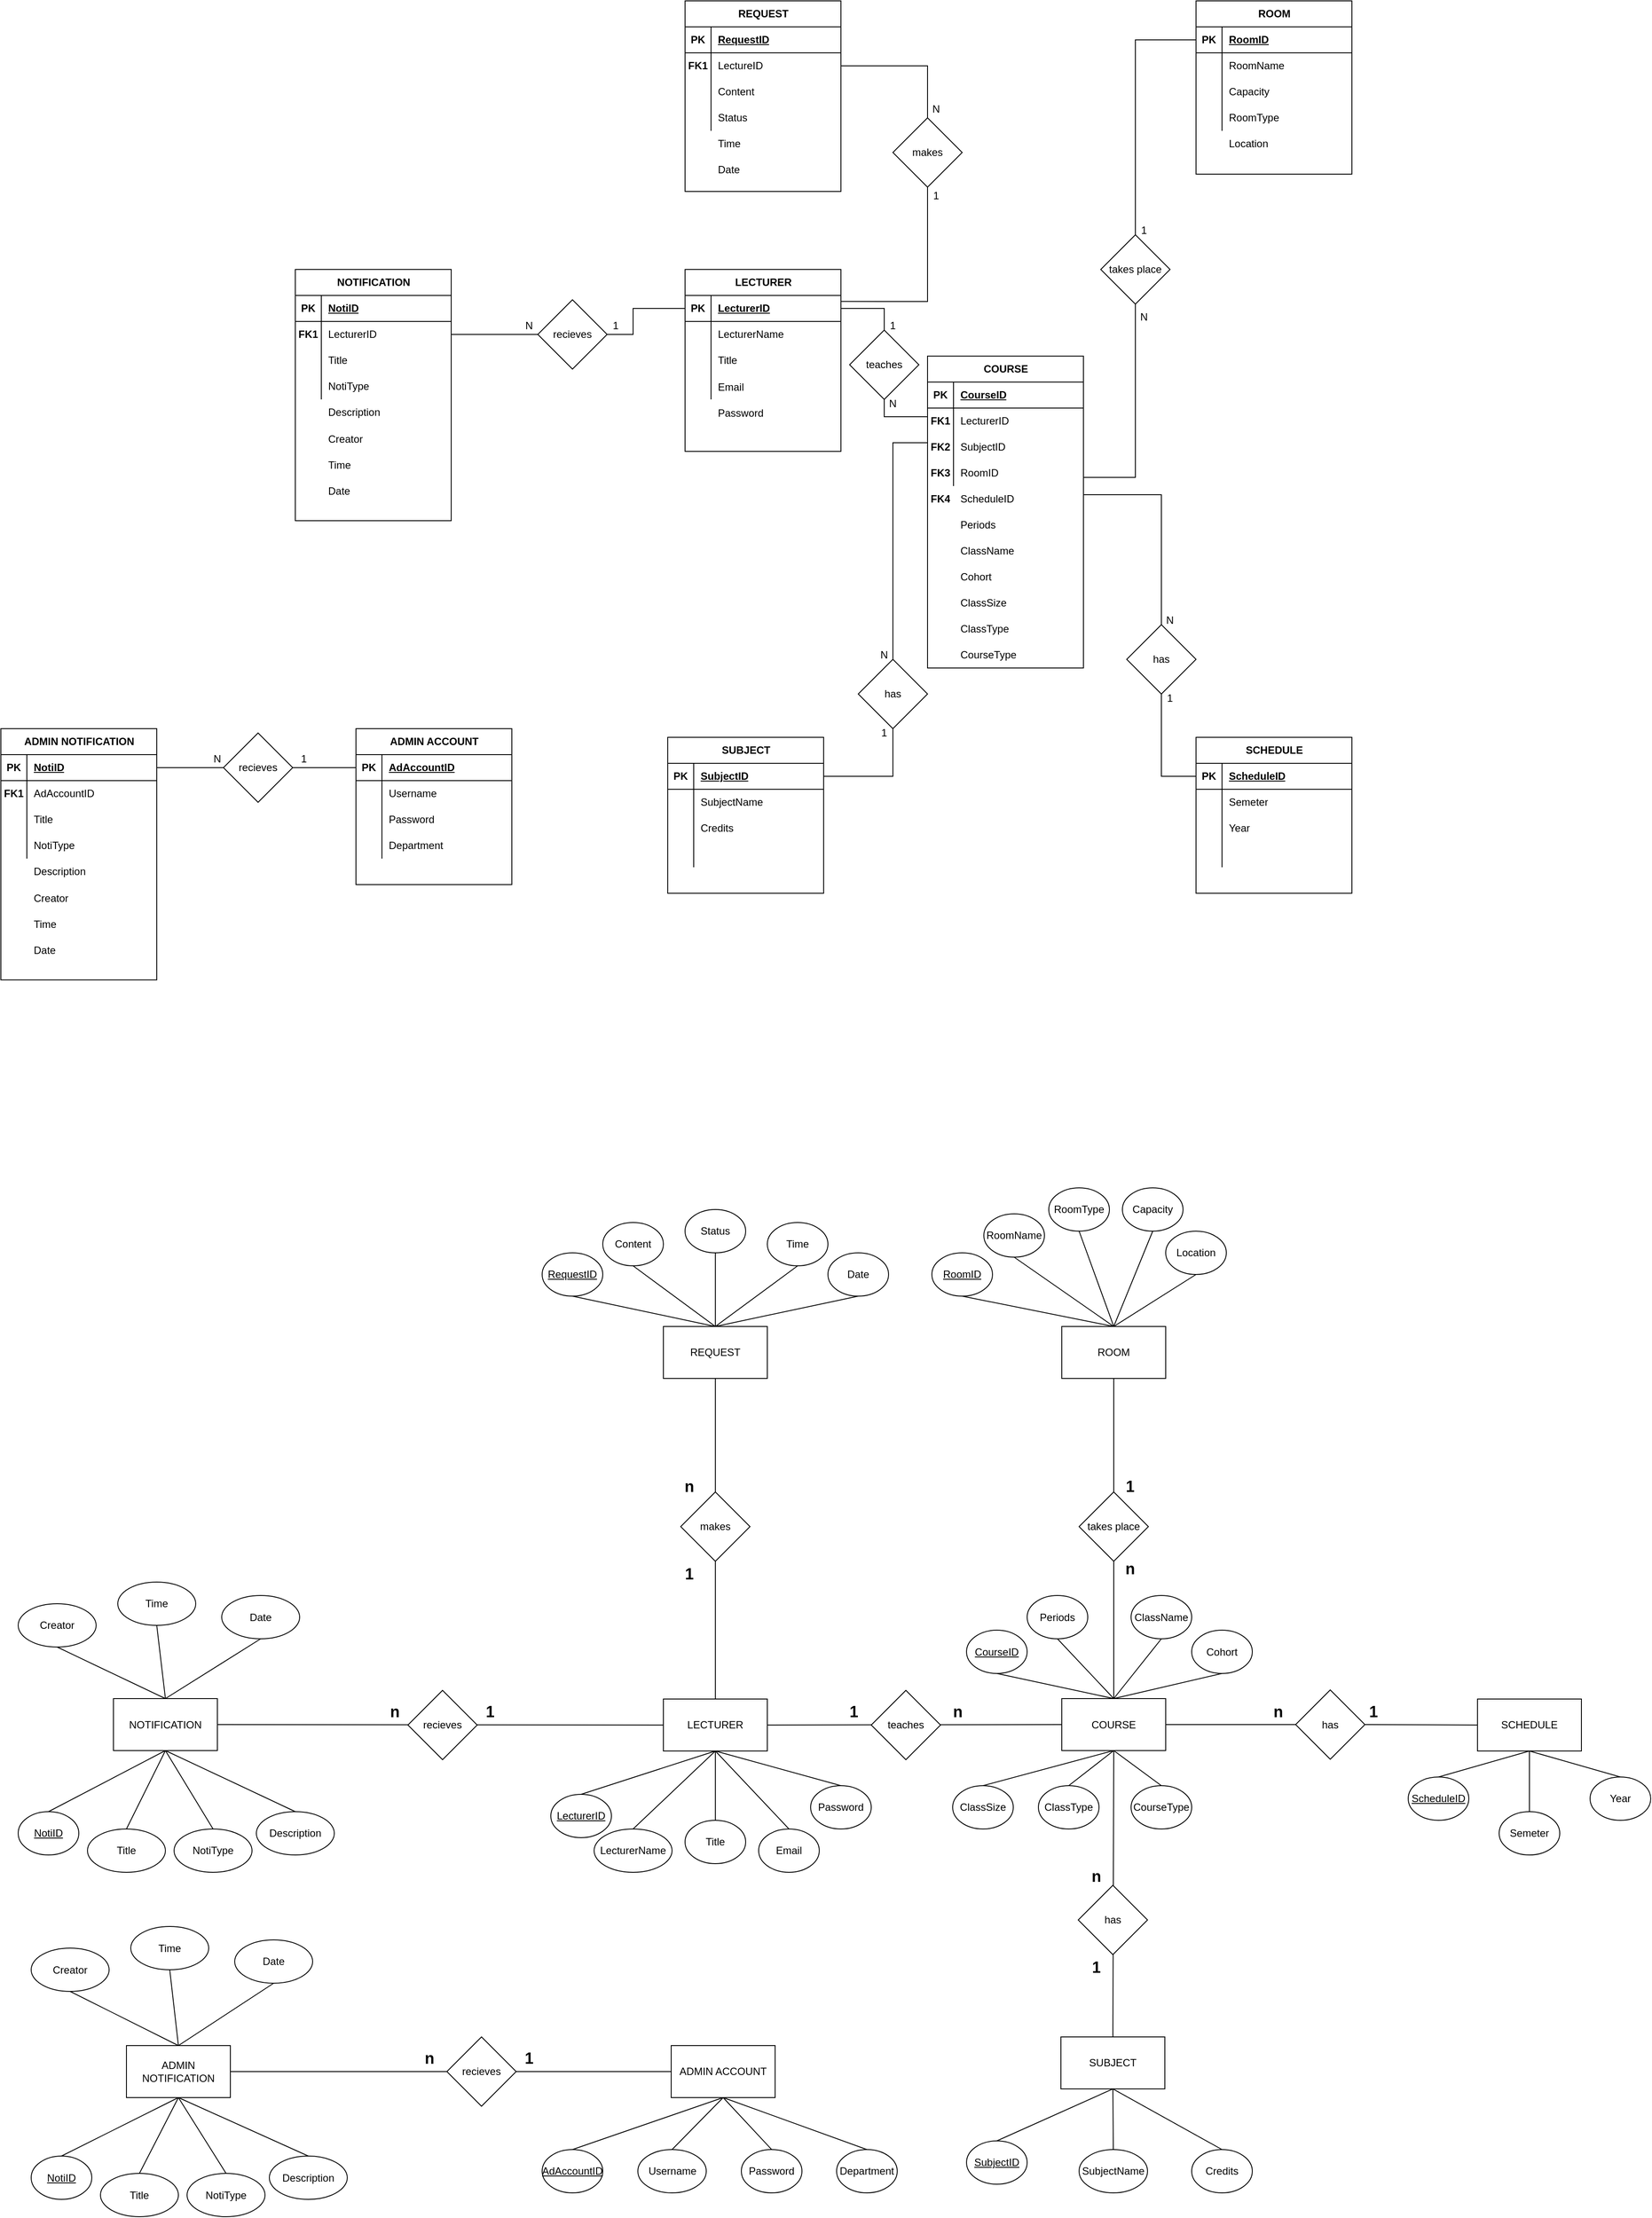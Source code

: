 <?xml version="1.0" encoding="UTF-8"?>
<!-- Do not edit this file with editors other than draw.io -->
<!DOCTYPE svg PUBLIC "-//W3C//DTD SVG 1.1//EN" "http://www.w3.org/Graphics/SVG/1.1/DTD/svg11.dtd">
<svg xmlns="http://www.w3.org/2000/svg" xmlns:xlink="http://www.w3.org/1999/xlink" version="1.1" width="1906px" height="2559px" viewBox="-0.5 -0.5 1906 2559" content="&lt;mxfile host=&quot;app.diagrams.net&quot; modified=&quot;2024-04-12T01:54:35.086Z&quot; agent=&quot;Mozilla/5.0 (Windows NT 10.0; Win64; x64) AppleWebKit/537.36 (KHTML, like Gecko) Chrome/123.0.0.0 Safari/537.36 Edg/123.0.0.0&quot; etag=&quot;MW06GNiRw8uTudD2dm11&quot; version=&quot;24.2.3&quot; type=&quot;google&quot; scale=&quot;1&quot; border=&quot;0&quot;&gt;&#10;  &lt;diagram name=&quot;Page-1&quot; id=&quot;V322s12j-XTgz0Hm7foN&quot;&gt;&#10;    &lt;mxGraphModel dx=&quot;2121&quot; dy=&quot;576&quot; grid=&quot;1&quot; gridSize=&quot;10&quot; guides=&quot;1&quot; tooltips=&quot;1&quot; connect=&quot;1&quot; arrows=&quot;1&quot; fold=&quot;1&quot; page=&quot;1&quot; pageScale=&quot;1&quot; pageWidth=&quot;827&quot; pageHeight=&quot;1169&quot; math=&quot;0&quot; shadow=&quot;0&quot;&gt;&#10;      &lt;root&gt;&#10;        &lt;mxCell id=&quot;0&quot; /&gt;&#10;        &lt;mxCell id=&quot;1&quot; parent=&quot;0&quot; /&gt;&#10;        &lt;mxCell id=&quot;cto1Rn3HJPF4hdV79vc3-1&quot; value=&quot;LECTURER&quot; style=&quot;shape=table;startSize=30;container=1;collapsible=1;childLayout=tableLayout;fixedRows=1;rowLines=0;fontStyle=1;align=center;resizeLast=1;html=1;fillColor=#FFFFFF;&quot; parent=&quot;1&quot; vertex=&quot;1&quot;&gt;&#10;          &lt;mxGeometry x=&quot;40&quot; y=&quot;350&quot; width=&quot;180&quot; height=&quot;210&quot; as=&quot;geometry&quot; /&gt;&#10;        &lt;/mxCell&gt;&#10;        &lt;mxCell id=&quot;cto1Rn3HJPF4hdV79vc3-2&quot; value=&quot;&quot; style=&quot;shape=tableRow;horizontal=0;startSize=0;swimlaneHead=0;swimlaneBody=0;fillColor=none;collapsible=0;dropTarget=0;points=[[0,0.5],[1,0.5]];portConstraint=eastwest;top=0;left=0;right=0;bottom=1;&quot; parent=&quot;cto1Rn3HJPF4hdV79vc3-1&quot; vertex=&quot;1&quot;&gt;&#10;          &lt;mxGeometry y=&quot;30&quot; width=&quot;180&quot; height=&quot;30&quot; as=&quot;geometry&quot; /&gt;&#10;        &lt;/mxCell&gt;&#10;        &lt;mxCell id=&quot;cto1Rn3HJPF4hdV79vc3-3&quot; value=&quot;PK&quot; style=&quot;shape=partialRectangle;connectable=0;fillColor=none;top=0;left=0;bottom=0;right=0;fontStyle=1;overflow=hidden;whiteSpace=wrap;html=1;&quot; parent=&quot;cto1Rn3HJPF4hdV79vc3-2&quot; vertex=&quot;1&quot;&gt;&#10;          &lt;mxGeometry width=&quot;30&quot; height=&quot;30&quot; as=&quot;geometry&quot;&gt;&#10;            &lt;mxRectangle width=&quot;30&quot; height=&quot;30&quot; as=&quot;alternateBounds&quot; /&gt;&#10;          &lt;/mxGeometry&gt;&#10;        &lt;/mxCell&gt;&#10;        &lt;mxCell id=&quot;cto1Rn3HJPF4hdV79vc3-4&quot; value=&quot;LecturerID&quot; style=&quot;shape=partialRectangle;connectable=0;fillColor=none;top=0;left=0;bottom=0;right=0;align=left;spacingLeft=6;fontStyle=5;overflow=hidden;whiteSpace=wrap;html=1;&quot; parent=&quot;cto1Rn3HJPF4hdV79vc3-2&quot; vertex=&quot;1&quot;&gt;&#10;          &lt;mxGeometry x=&quot;30&quot; width=&quot;150&quot; height=&quot;30&quot; as=&quot;geometry&quot;&gt;&#10;            &lt;mxRectangle width=&quot;150&quot; height=&quot;30&quot; as=&quot;alternateBounds&quot; /&gt;&#10;          &lt;/mxGeometry&gt;&#10;        &lt;/mxCell&gt;&#10;        &lt;mxCell id=&quot;cto1Rn3HJPF4hdV79vc3-5&quot; value=&quot;&quot; style=&quot;shape=tableRow;horizontal=0;startSize=0;swimlaneHead=0;swimlaneBody=0;fillColor=none;collapsible=0;dropTarget=0;points=[[0,0.5],[1,0.5]];portConstraint=eastwest;top=0;left=0;right=0;bottom=0;&quot; parent=&quot;cto1Rn3HJPF4hdV79vc3-1&quot; vertex=&quot;1&quot;&gt;&#10;          &lt;mxGeometry y=&quot;60&quot; width=&quot;180&quot; height=&quot;30&quot; as=&quot;geometry&quot; /&gt;&#10;        &lt;/mxCell&gt;&#10;        &lt;mxCell id=&quot;cto1Rn3HJPF4hdV79vc3-6&quot; value=&quot;&quot; style=&quot;shape=partialRectangle;connectable=0;fillColor=none;top=0;left=0;bottom=0;right=0;editable=1;overflow=hidden;whiteSpace=wrap;html=1;&quot; parent=&quot;cto1Rn3HJPF4hdV79vc3-5&quot; vertex=&quot;1&quot;&gt;&#10;          &lt;mxGeometry width=&quot;30&quot; height=&quot;30&quot; as=&quot;geometry&quot;&gt;&#10;            &lt;mxRectangle width=&quot;30&quot; height=&quot;30&quot; as=&quot;alternateBounds&quot; /&gt;&#10;          &lt;/mxGeometry&gt;&#10;        &lt;/mxCell&gt;&#10;        &lt;mxCell id=&quot;cto1Rn3HJPF4hdV79vc3-7&quot; value=&quot;LecturerName&quot; style=&quot;shape=partialRectangle;connectable=0;fillColor=none;top=0;left=0;bottom=0;right=0;align=left;spacingLeft=6;overflow=hidden;whiteSpace=wrap;html=1;&quot; parent=&quot;cto1Rn3HJPF4hdV79vc3-5&quot; vertex=&quot;1&quot;&gt;&#10;          &lt;mxGeometry x=&quot;30&quot; width=&quot;150&quot; height=&quot;30&quot; as=&quot;geometry&quot;&gt;&#10;            &lt;mxRectangle width=&quot;150&quot; height=&quot;30&quot; as=&quot;alternateBounds&quot; /&gt;&#10;          &lt;/mxGeometry&gt;&#10;        &lt;/mxCell&gt;&#10;        &lt;mxCell id=&quot;cto1Rn3HJPF4hdV79vc3-8&quot; value=&quot;&quot; style=&quot;shape=tableRow;horizontal=0;startSize=0;swimlaneHead=0;swimlaneBody=0;fillColor=none;collapsible=0;dropTarget=0;points=[[0,0.5],[1,0.5]];portConstraint=eastwest;top=0;left=0;right=0;bottom=0;&quot; parent=&quot;cto1Rn3HJPF4hdV79vc3-1&quot; vertex=&quot;1&quot;&gt;&#10;          &lt;mxGeometry y=&quot;90&quot; width=&quot;180&quot; height=&quot;30&quot; as=&quot;geometry&quot; /&gt;&#10;        &lt;/mxCell&gt;&#10;        &lt;mxCell id=&quot;cto1Rn3HJPF4hdV79vc3-9&quot; value=&quot;&quot; style=&quot;shape=partialRectangle;connectable=0;fillColor=none;top=0;left=0;bottom=0;right=0;editable=1;overflow=hidden;whiteSpace=wrap;html=1;&quot; parent=&quot;cto1Rn3HJPF4hdV79vc3-8&quot; vertex=&quot;1&quot;&gt;&#10;          &lt;mxGeometry width=&quot;30&quot; height=&quot;30&quot; as=&quot;geometry&quot;&gt;&#10;            &lt;mxRectangle width=&quot;30&quot; height=&quot;30&quot; as=&quot;alternateBounds&quot; /&gt;&#10;          &lt;/mxGeometry&gt;&#10;        &lt;/mxCell&gt;&#10;        &lt;mxCell id=&quot;cto1Rn3HJPF4hdV79vc3-10&quot; value=&quot;Title&quot; style=&quot;shape=partialRectangle;connectable=0;fillColor=none;top=0;left=0;bottom=0;right=0;align=left;spacingLeft=6;overflow=hidden;whiteSpace=wrap;html=1;&quot; parent=&quot;cto1Rn3HJPF4hdV79vc3-8&quot; vertex=&quot;1&quot;&gt;&#10;          &lt;mxGeometry x=&quot;30&quot; width=&quot;150&quot; height=&quot;30&quot; as=&quot;geometry&quot;&gt;&#10;            &lt;mxRectangle width=&quot;150&quot; height=&quot;30&quot; as=&quot;alternateBounds&quot; /&gt;&#10;          &lt;/mxGeometry&gt;&#10;        &lt;/mxCell&gt;&#10;        &lt;mxCell id=&quot;cto1Rn3HJPF4hdV79vc3-11&quot; value=&quot;&quot; style=&quot;shape=tableRow;horizontal=0;startSize=0;swimlaneHead=0;swimlaneBody=0;fillColor=none;collapsible=0;dropTarget=0;points=[[0,0.5],[1,0.5]];portConstraint=eastwest;top=0;left=0;right=0;bottom=0;&quot; parent=&quot;cto1Rn3HJPF4hdV79vc3-1&quot; vertex=&quot;1&quot;&gt;&#10;          &lt;mxGeometry y=&quot;120&quot; width=&quot;180&quot; height=&quot;30&quot; as=&quot;geometry&quot; /&gt;&#10;        &lt;/mxCell&gt;&#10;        &lt;mxCell id=&quot;cto1Rn3HJPF4hdV79vc3-12&quot; value=&quot;&quot; style=&quot;shape=partialRectangle;connectable=0;fillColor=none;top=0;left=0;bottom=0;right=0;editable=1;overflow=hidden;whiteSpace=wrap;html=1;&quot; parent=&quot;cto1Rn3HJPF4hdV79vc3-11&quot; vertex=&quot;1&quot;&gt;&#10;          &lt;mxGeometry width=&quot;30&quot; height=&quot;30&quot; as=&quot;geometry&quot;&gt;&#10;            &lt;mxRectangle width=&quot;30&quot; height=&quot;30&quot; as=&quot;alternateBounds&quot; /&gt;&#10;          &lt;/mxGeometry&gt;&#10;        &lt;/mxCell&gt;&#10;        &lt;mxCell id=&quot;cto1Rn3HJPF4hdV79vc3-13&quot; value=&quot;&quot; style=&quot;shape=partialRectangle;connectable=0;fillColor=none;top=0;left=0;bottom=0;right=0;align=left;spacingLeft=6;overflow=hidden;whiteSpace=wrap;html=1;&quot; parent=&quot;cto1Rn3HJPF4hdV79vc3-11&quot; vertex=&quot;1&quot;&gt;&#10;          &lt;mxGeometry x=&quot;30&quot; width=&quot;150&quot; height=&quot;30&quot; as=&quot;geometry&quot;&gt;&#10;            &lt;mxRectangle width=&quot;150&quot; height=&quot;30&quot; as=&quot;alternateBounds&quot; /&gt;&#10;          &lt;/mxGeometry&gt;&#10;        &lt;/mxCell&gt;&#10;        &lt;mxCell id=&quot;cto1Rn3HJPF4hdV79vc3-14&quot; value=&quot;SUBJECT&quot; style=&quot;shape=table;startSize=30;container=1;collapsible=1;childLayout=tableLayout;fixedRows=1;rowLines=0;fontStyle=1;align=center;resizeLast=1;html=1;&quot; parent=&quot;1&quot; vertex=&quot;1&quot;&gt;&#10;          &lt;mxGeometry x=&quot;20&quot; y=&quot;890&quot; width=&quot;180&quot; height=&quot;180&quot; as=&quot;geometry&quot; /&gt;&#10;        &lt;/mxCell&gt;&#10;        &lt;mxCell id=&quot;cto1Rn3HJPF4hdV79vc3-15&quot; value=&quot;&quot; style=&quot;shape=tableRow;horizontal=0;startSize=0;swimlaneHead=0;swimlaneBody=0;fillColor=none;collapsible=0;dropTarget=0;points=[[0,0.5],[1,0.5]];portConstraint=eastwest;top=0;left=0;right=0;bottom=1;&quot; parent=&quot;cto1Rn3HJPF4hdV79vc3-14&quot; vertex=&quot;1&quot;&gt;&#10;          &lt;mxGeometry y=&quot;30&quot; width=&quot;180&quot; height=&quot;30&quot; as=&quot;geometry&quot; /&gt;&#10;        &lt;/mxCell&gt;&#10;        &lt;mxCell id=&quot;cto1Rn3HJPF4hdV79vc3-16&quot; value=&quot;PK&quot; style=&quot;shape=partialRectangle;connectable=0;fillColor=none;top=0;left=0;bottom=0;right=0;fontStyle=1;overflow=hidden;whiteSpace=wrap;html=1;&quot; parent=&quot;cto1Rn3HJPF4hdV79vc3-15&quot; vertex=&quot;1&quot;&gt;&#10;          &lt;mxGeometry width=&quot;30&quot; height=&quot;30&quot; as=&quot;geometry&quot;&gt;&#10;            &lt;mxRectangle width=&quot;30&quot; height=&quot;30&quot; as=&quot;alternateBounds&quot; /&gt;&#10;          &lt;/mxGeometry&gt;&#10;        &lt;/mxCell&gt;&#10;        &lt;mxCell id=&quot;cto1Rn3HJPF4hdV79vc3-17&quot; value=&quot;SubjectID&quot; style=&quot;shape=partialRectangle;connectable=0;fillColor=none;top=0;left=0;bottom=0;right=0;align=left;spacingLeft=6;fontStyle=5;overflow=hidden;whiteSpace=wrap;html=1;&quot; parent=&quot;cto1Rn3HJPF4hdV79vc3-15&quot; vertex=&quot;1&quot;&gt;&#10;          &lt;mxGeometry x=&quot;30&quot; width=&quot;150&quot; height=&quot;30&quot; as=&quot;geometry&quot;&gt;&#10;            &lt;mxRectangle width=&quot;150&quot; height=&quot;30&quot; as=&quot;alternateBounds&quot; /&gt;&#10;          &lt;/mxGeometry&gt;&#10;        &lt;/mxCell&gt;&#10;        &lt;mxCell id=&quot;cto1Rn3HJPF4hdV79vc3-18&quot; value=&quot;&quot; style=&quot;shape=tableRow;horizontal=0;startSize=0;swimlaneHead=0;swimlaneBody=0;fillColor=none;collapsible=0;dropTarget=0;points=[[0,0.5],[1,0.5]];portConstraint=eastwest;top=0;left=0;right=0;bottom=0;&quot; parent=&quot;cto1Rn3HJPF4hdV79vc3-14&quot; vertex=&quot;1&quot;&gt;&#10;          &lt;mxGeometry y=&quot;60&quot; width=&quot;180&quot; height=&quot;30&quot; as=&quot;geometry&quot; /&gt;&#10;        &lt;/mxCell&gt;&#10;        &lt;mxCell id=&quot;cto1Rn3HJPF4hdV79vc3-19&quot; value=&quot;&quot; style=&quot;shape=partialRectangle;connectable=0;fillColor=none;top=0;left=0;bottom=0;right=0;editable=1;overflow=hidden;whiteSpace=wrap;html=1;&quot; parent=&quot;cto1Rn3HJPF4hdV79vc3-18&quot; vertex=&quot;1&quot;&gt;&#10;          &lt;mxGeometry width=&quot;30&quot; height=&quot;30&quot; as=&quot;geometry&quot;&gt;&#10;            &lt;mxRectangle width=&quot;30&quot; height=&quot;30&quot; as=&quot;alternateBounds&quot; /&gt;&#10;          &lt;/mxGeometry&gt;&#10;        &lt;/mxCell&gt;&#10;        &lt;mxCell id=&quot;cto1Rn3HJPF4hdV79vc3-20&quot; value=&quot;SubjectName&quot; style=&quot;shape=partialRectangle;connectable=0;fillColor=none;top=0;left=0;bottom=0;right=0;align=left;spacingLeft=6;overflow=hidden;whiteSpace=wrap;html=1;&quot; parent=&quot;cto1Rn3HJPF4hdV79vc3-18&quot; vertex=&quot;1&quot;&gt;&#10;          &lt;mxGeometry x=&quot;30&quot; width=&quot;150&quot; height=&quot;30&quot; as=&quot;geometry&quot;&gt;&#10;            &lt;mxRectangle width=&quot;150&quot; height=&quot;30&quot; as=&quot;alternateBounds&quot; /&gt;&#10;          &lt;/mxGeometry&gt;&#10;        &lt;/mxCell&gt;&#10;        &lt;mxCell id=&quot;cto1Rn3HJPF4hdV79vc3-21&quot; value=&quot;&quot; style=&quot;shape=tableRow;horizontal=0;startSize=0;swimlaneHead=0;swimlaneBody=0;fillColor=none;collapsible=0;dropTarget=0;points=[[0,0.5],[1,0.5]];portConstraint=eastwest;top=0;left=0;right=0;bottom=0;&quot; parent=&quot;cto1Rn3HJPF4hdV79vc3-14&quot; vertex=&quot;1&quot;&gt;&#10;          &lt;mxGeometry y=&quot;90&quot; width=&quot;180&quot; height=&quot;30&quot; as=&quot;geometry&quot; /&gt;&#10;        &lt;/mxCell&gt;&#10;        &lt;mxCell id=&quot;cto1Rn3HJPF4hdV79vc3-22&quot; value=&quot;&quot; style=&quot;shape=partialRectangle;connectable=0;fillColor=none;top=0;left=0;bottom=0;right=0;editable=1;overflow=hidden;whiteSpace=wrap;html=1;&quot; parent=&quot;cto1Rn3HJPF4hdV79vc3-21&quot; vertex=&quot;1&quot;&gt;&#10;          &lt;mxGeometry width=&quot;30&quot; height=&quot;30&quot; as=&quot;geometry&quot;&gt;&#10;            &lt;mxRectangle width=&quot;30&quot; height=&quot;30&quot; as=&quot;alternateBounds&quot; /&gt;&#10;          &lt;/mxGeometry&gt;&#10;        &lt;/mxCell&gt;&#10;        &lt;mxCell id=&quot;cto1Rn3HJPF4hdV79vc3-23&quot; value=&quot;Credits&quot; style=&quot;shape=partialRectangle;connectable=0;fillColor=none;top=0;left=0;bottom=0;right=0;align=left;spacingLeft=6;overflow=hidden;whiteSpace=wrap;html=1;&quot; parent=&quot;cto1Rn3HJPF4hdV79vc3-21&quot; vertex=&quot;1&quot;&gt;&#10;          &lt;mxGeometry x=&quot;30&quot; width=&quot;150&quot; height=&quot;30&quot; as=&quot;geometry&quot;&gt;&#10;            &lt;mxRectangle width=&quot;150&quot; height=&quot;30&quot; as=&quot;alternateBounds&quot; /&gt;&#10;          &lt;/mxGeometry&gt;&#10;        &lt;/mxCell&gt;&#10;        &lt;mxCell id=&quot;cto1Rn3HJPF4hdV79vc3-24&quot; value=&quot;&quot; style=&quot;shape=tableRow;horizontal=0;startSize=0;swimlaneHead=0;swimlaneBody=0;fillColor=none;collapsible=0;dropTarget=0;points=[[0,0.5],[1,0.5]];portConstraint=eastwest;top=0;left=0;right=0;bottom=0;&quot; parent=&quot;cto1Rn3HJPF4hdV79vc3-14&quot; vertex=&quot;1&quot;&gt;&#10;          &lt;mxGeometry y=&quot;120&quot; width=&quot;180&quot; height=&quot;30&quot; as=&quot;geometry&quot; /&gt;&#10;        &lt;/mxCell&gt;&#10;        &lt;mxCell id=&quot;cto1Rn3HJPF4hdV79vc3-25&quot; value=&quot;&quot; style=&quot;shape=partialRectangle;connectable=0;fillColor=none;top=0;left=0;bottom=0;right=0;editable=1;overflow=hidden;whiteSpace=wrap;html=1;&quot; parent=&quot;cto1Rn3HJPF4hdV79vc3-24&quot; vertex=&quot;1&quot;&gt;&#10;          &lt;mxGeometry width=&quot;30&quot; height=&quot;30&quot; as=&quot;geometry&quot;&gt;&#10;            &lt;mxRectangle width=&quot;30&quot; height=&quot;30&quot; as=&quot;alternateBounds&quot; /&gt;&#10;          &lt;/mxGeometry&gt;&#10;        &lt;/mxCell&gt;&#10;        &lt;mxCell id=&quot;cto1Rn3HJPF4hdV79vc3-26&quot; value=&quot;&quot; style=&quot;shape=partialRectangle;connectable=0;fillColor=none;top=0;left=0;bottom=0;right=0;align=left;spacingLeft=6;overflow=hidden;whiteSpace=wrap;html=1;&quot; parent=&quot;cto1Rn3HJPF4hdV79vc3-24&quot; vertex=&quot;1&quot;&gt;&#10;          &lt;mxGeometry x=&quot;30&quot; width=&quot;150&quot; height=&quot;30&quot; as=&quot;geometry&quot;&gt;&#10;            &lt;mxRectangle width=&quot;150&quot; height=&quot;30&quot; as=&quot;alternateBounds&quot; /&gt;&#10;          &lt;/mxGeometry&gt;&#10;        &lt;/mxCell&gt;&#10;        &lt;mxCell id=&quot;cto1Rn3HJPF4hdV79vc3-28&quot; value=&quot;COURSE&quot; style=&quot;shape=table;startSize=30;container=1;collapsible=1;childLayout=tableLayout;fixedRows=1;rowLines=0;fontStyle=1;align=center;resizeLast=1;html=1;&quot; parent=&quot;1&quot; vertex=&quot;1&quot;&gt;&#10;          &lt;mxGeometry x=&quot;320&quot; y=&quot;450&quot; width=&quot;180&quot; height=&quot;360&quot; as=&quot;geometry&quot; /&gt;&#10;        &lt;/mxCell&gt;&#10;        &lt;mxCell id=&quot;cto1Rn3HJPF4hdV79vc3-29&quot; value=&quot;&quot; style=&quot;shape=tableRow;horizontal=0;startSize=0;swimlaneHead=0;swimlaneBody=0;fillColor=none;collapsible=0;dropTarget=0;points=[[0,0.5],[1,0.5]];portConstraint=eastwest;top=0;left=0;right=0;bottom=1;&quot; parent=&quot;cto1Rn3HJPF4hdV79vc3-28&quot; vertex=&quot;1&quot;&gt;&#10;          &lt;mxGeometry y=&quot;30&quot; width=&quot;180&quot; height=&quot;30&quot; as=&quot;geometry&quot; /&gt;&#10;        &lt;/mxCell&gt;&#10;        &lt;mxCell id=&quot;cto1Rn3HJPF4hdV79vc3-30&quot; value=&quot;PK&quot; style=&quot;shape=partialRectangle;connectable=0;fillColor=none;top=0;left=0;bottom=0;right=0;fontStyle=1;overflow=hidden;whiteSpace=wrap;html=1;&quot; parent=&quot;cto1Rn3HJPF4hdV79vc3-29&quot; vertex=&quot;1&quot;&gt;&#10;          &lt;mxGeometry width=&quot;30&quot; height=&quot;30&quot; as=&quot;geometry&quot;&gt;&#10;            &lt;mxRectangle width=&quot;30&quot; height=&quot;30&quot; as=&quot;alternateBounds&quot; /&gt;&#10;          &lt;/mxGeometry&gt;&#10;        &lt;/mxCell&gt;&#10;        &lt;mxCell id=&quot;cto1Rn3HJPF4hdV79vc3-31&quot; value=&quot;CourseID&quot; style=&quot;shape=partialRectangle;connectable=0;fillColor=none;top=0;left=0;bottom=0;right=0;align=left;spacingLeft=6;fontStyle=5;overflow=hidden;whiteSpace=wrap;html=1;&quot; parent=&quot;cto1Rn3HJPF4hdV79vc3-29&quot; vertex=&quot;1&quot;&gt;&#10;          &lt;mxGeometry x=&quot;30&quot; width=&quot;150&quot; height=&quot;30&quot; as=&quot;geometry&quot;&gt;&#10;            &lt;mxRectangle width=&quot;150&quot; height=&quot;30&quot; as=&quot;alternateBounds&quot; /&gt;&#10;          &lt;/mxGeometry&gt;&#10;        &lt;/mxCell&gt;&#10;        &lt;mxCell id=&quot;cto1Rn3HJPF4hdV79vc3-32&quot; value=&quot;&quot; style=&quot;shape=tableRow;horizontal=0;startSize=0;swimlaneHead=0;swimlaneBody=0;fillColor=none;collapsible=0;dropTarget=0;points=[[0,0.5],[1,0.5]];portConstraint=eastwest;top=0;left=0;right=0;bottom=0;&quot; parent=&quot;cto1Rn3HJPF4hdV79vc3-28&quot; vertex=&quot;1&quot;&gt;&#10;          &lt;mxGeometry y=&quot;60&quot; width=&quot;180&quot; height=&quot;30&quot; as=&quot;geometry&quot; /&gt;&#10;        &lt;/mxCell&gt;&#10;        &lt;mxCell id=&quot;cto1Rn3HJPF4hdV79vc3-33&quot; value=&quot;&quot; style=&quot;shape=partialRectangle;connectable=0;fillColor=none;top=0;left=0;bottom=0;right=0;editable=1;overflow=hidden;whiteSpace=wrap;html=1;&quot; parent=&quot;cto1Rn3HJPF4hdV79vc3-32&quot; vertex=&quot;1&quot;&gt;&#10;          &lt;mxGeometry width=&quot;30&quot; height=&quot;30&quot; as=&quot;geometry&quot;&gt;&#10;            &lt;mxRectangle width=&quot;30&quot; height=&quot;30&quot; as=&quot;alternateBounds&quot; /&gt;&#10;          &lt;/mxGeometry&gt;&#10;        &lt;/mxCell&gt;&#10;        &lt;mxCell id=&quot;cto1Rn3HJPF4hdV79vc3-34&quot; value=&quot;LecturerID&quot; style=&quot;shape=partialRectangle;connectable=0;fillColor=none;top=0;left=0;bottom=0;right=0;align=left;spacingLeft=6;overflow=hidden;whiteSpace=wrap;html=1;&quot; parent=&quot;cto1Rn3HJPF4hdV79vc3-32&quot; vertex=&quot;1&quot;&gt;&#10;          &lt;mxGeometry x=&quot;30&quot; width=&quot;150&quot; height=&quot;30&quot; as=&quot;geometry&quot;&gt;&#10;            &lt;mxRectangle width=&quot;150&quot; height=&quot;30&quot; as=&quot;alternateBounds&quot; /&gt;&#10;          &lt;/mxGeometry&gt;&#10;        &lt;/mxCell&gt;&#10;        &lt;mxCell id=&quot;cto1Rn3HJPF4hdV79vc3-35&quot; value=&quot;&quot; style=&quot;shape=tableRow;horizontal=0;startSize=0;swimlaneHead=0;swimlaneBody=0;fillColor=none;collapsible=0;dropTarget=0;points=[[0,0.5],[1,0.5]];portConstraint=eastwest;top=0;left=0;right=0;bottom=0;&quot; parent=&quot;cto1Rn3HJPF4hdV79vc3-28&quot; vertex=&quot;1&quot;&gt;&#10;          &lt;mxGeometry y=&quot;90&quot; width=&quot;180&quot; height=&quot;30&quot; as=&quot;geometry&quot; /&gt;&#10;        &lt;/mxCell&gt;&#10;        &lt;mxCell id=&quot;cto1Rn3HJPF4hdV79vc3-36&quot; value=&quot;&quot; style=&quot;shape=partialRectangle;connectable=0;fillColor=none;top=0;left=0;bottom=0;right=0;editable=1;overflow=hidden;whiteSpace=wrap;html=1;&quot; parent=&quot;cto1Rn3HJPF4hdV79vc3-35&quot; vertex=&quot;1&quot;&gt;&#10;          &lt;mxGeometry width=&quot;30&quot; height=&quot;30&quot; as=&quot;geometry&quot;&gt;&#10;            &lt;mxRectangle width=&quot;30&quot; height=&quot;30&quot; as=&quot;alternateBounds&quot; /&gt;&#10;          &lt;/mxGeometry&gt;&#10;        &lt;/mxCell&gt;&#10;        &lt;mxCell id=&quot;cto1Rn3HJPF4hdV79vc3-37&quot; value=&quot;SubjectID&quot; style=&quot;shape=partialRectangle;connectable=0;fillColor=none;top=0;left=0;bottom=0;right=0;align=left;spacingLeft=6;overflow=hidden;whiteSpace=wrap;html=1;&quot; parent=&quot;cto1Rn3HJPF4hdV79vc3-35&quot; vertex=&quot;1&quot;&gt;&#10;          &lt;mxGeometry x=&quot;30&quot; width=&quot;150&quot; height=&quot;30&quot; as=&quot;geometry&quot;&gt;&#10;            &lt;mxRectangle width=&quot;150&quot; height=&quot;30&quot; as=&quot;alternateBounds&quot; /&gt;&#10;          &lt;/mxGeometry&gt;&#10;        &lt;/mxCell&gt;&#10;        &lt;mxCell id=&quot;cto1Rn3HJPF4hdV79vc3-38&quot; value=&quot;&quot; style=&quot;shape=tableRow;horizontal=0;startSize=0;swimlaneHead=0;swimlaneBody=0;fillColor=none;collapsible=0;dropTarget=0;points=[[0,0.5],[1,0.5]];portConstraint=eastwest;top=0;left=0;right=0;bottom=0;&quot; parent=&quot;cto1Rn3HJPF4hdV79vc3-28&quot; vertex=&quot;1&quot;&gt;&#10;          &lt;mxGeometry y=&quot;120&quot; width=&quot;180&quot; height=&quot;30&quot; as=&quot;geometry&quot; /&gt;&#10;        &lt;/mxCell&gt;&#10;        &lt;mxCell id=&quot;cto1Rn3HJPF4hdV79vc3-39&quot; value=&quot;&quot; style=&quot;shape=partialRectangle;connectable=0;fillColor=none;top=0;left=0;bottom=0;right=0;editable=1;overflow=hidden;whiteSpace=wrap;html=1;&quot; parent=&quot;cto1Rn3HJPF4hdV79vc3-38&quot; vertex=&quot;1&quot;&gt;&#10;          &lt;mxGeometry width=&quot;30&quot; height=&quot;30&quot; as=&quot;geometry&quot;&gt;&#10;            &lt;mxRectangle width=&quot;30&quot; height=&quot;30&quot; as=&quot;alternateBounds&quot; /&gt;&#10;          &lt;/mxGeometry&gt;&#10;        &lt;/mxCell&gt;&#10;        &lt;mxCell id=&quot;cto1Rn3HJPF4hdV79vc3-40&quot; value=&quot;&quot; style=&quot;shape=partialRectangle;connectable=0;fillColor=none;top=0;left=0;bottom=0;right=0;align=left;spacingLeft=6;overflow=hidden;whiteSpace=wrap;html=1;&quot; parent=&quot;cto1Rn3HJPF4hdV79vc3-38&quot; vertex=&quot;1&quot;&gt;&#10;          &lt;mxGeometry x=&quot;30&quot; width=&quot;150&quot; height=&quot;30&quot; as=&quot;geometry&quot;&gt;&#10;            &lt;mxRectangle width=&quot;150&quot; height=&quot;30&quot; as=&quot;alternateBounds&quot; /&gt;&#10;          &lt;/mxGeometry&gt;&#10;        &lt;/mxCell&gt;&#10;        &lt;mxCell id=&quot;cto1Rn3HJPF4hdV79vc3-41&quot; value=&quot;RoomID&quot; style=&quot;shape=partialRectangle;connectable=0;fillColor=none;top=0;left=0;bottom=0;right=0;align=left;spacingLeft=6;overflow=hidden;whiteSpace=wrap;html=1;&quot; parent=&quot;1&quot; vertex=&quot;1&quot;&gt;&#10;          &lt;mxGeometry x=&quot;350&quot; y=&quot;570&quot; width=&quot;150&quot; height=&quot;30&quot; as=&quot;geometry&quot;&gt;&#10;            &lt;mxRectangle width=&quot;150&quot; height=&quot;30&quot; as=&quot;alternateBounds&quot; /&gt;&#10;          &lt;/mxGeometry&gt;&#10;        &lt;/mxCell&gt;&#10;        &lt;mxCell id=&quot;cto1Rn3HJPF4hdV79vc3-58&quot; value=&quot;ROOM&quot; style=&quot;shape=table;startSize=30;container=1;collapsible=1;childLayout=tableLayout;fixedRows=1;rowLines=0;fontStyle=1;align=center;resizeLast=1;html=1;&quot; parent=&quot;1&quot; vertex=&quot;1&quot;&gt;&#10;          &lt;mxGeometry x=&quot;630&quot; y=&quot;40&quot; width=&quot;180&quot; height=&quot;200&quot; as=&quot;geometry&quot; /&gt;&#10;        &lt;/mxCell&gt;&#10;        &lt;mxCell id=&quot;cto1Rn3HJPF4hdV79vc3-59&quot; value=&quot;&quot; style=&quot;shape=tableRow;horizontal=0;startSize=0;swimlaneHead=0;swimlaneBody=0;fillColor=none;collapsible=0;dropTarget=0;points=[[0,0.5],[1,0.5]];portConstraint=eastwest;top=0;left=0;right=0;bottom=1;&quot; parent=&quot;cto1Rn3HJPF4hdV79vc3-58&quot; vertex=&quot;1&quot;&gt;&#10;          &lt;mxGeometry y=&quot;30&quot; width=&quot;180&quot; height=&quot;30&quot; as=&quot;geometry&quot; /&gt;&#10;        &lt;/mxCell&gt;&#10;        &lt;mxCell id=&quot;cto1Rn3HJPF4hdV79vc3-60&quot; value=&quot;PK&quot; style=&quot;shape=partialRectangle;connectable=0;fillColor=none;top=0;left=0;bottom=0;right=0;fontStyle=1;overflow=hidden;whiteSpace=wrap;html=1;&quot; parent=&quot;cto1Rn3HJPF4hdV79vc3-59&quot; vertex=&quot;1&quot;&gt;&#10;          &lt;mxGeometry width=&quot;30&quot; height=&quot;30&quot; as=&quot;geometry&quot;&gt;&#10;            &lt;mxRectangle width=&quot;30&quot; height=&quot;30&quot; as=&quot;alternateBounds&quot; /&gt;&#10;          &lt;/mxGeometry&gt;&#10;        &lt;/mxCell&gt;&#10;        &lt;mxCell id=&quot;cto1Rn3HJPF4hdV79vc3-61&quot; value=&quot;RoomID&quot; style=&quot;shape=partialRectangle;connectable=0;fillColor=none;top=0;left=0;bottom=0;right=0;align=left;spacingLeft=6;fontStyle=5;overflow=hidden;whiteSpace=wrap;html=1;&quot; parent=&quot;cto1Rn3HJPF4hdV79vc3-59&quot; vertex=&quot;1&quot;&gt;&#10;          &lt;mxGeometry x=&quot;30&quot; width=&quot;150&quot; height=&quot;30&quot; as=&quot;geometry&quot;&gt;&#10;            &lt;mxRectangle width=&quot;150&quot; height=&quot;30&quot; as=&quot;alternateBounds&quot; /&gt;&#10;          &lt;/mxGeometry&gt;&#10;        &lt;/mxCell&gt;&#10;        &lt;mxCell id=&quot;cto1Rn3HJPF4hdV79vc3-62&quot; value=&quot;&quot; style=&quot;shape=tableRow;horizontal=0;startSize=0;swimlaneHead=0;swimlaneBody=0;fillColor=none;collapsible=0;dropTarget=0;points=[[0,0.5],[1,0.5]];portConstraint=eastwest;top=0;left=0;right=0;bottom=0;&quot; parent=&quot;cto1Rn3HJPF4hdV79vc3-58&quot; vertex=&quot;1&quot;&gt;&#10;          &lt;mxGeometry y=&quot;60&quot; width=&quot;180&quot; height=&quot;30&quot; as=&quot;geometry&quot; /&gt;&#10;        &lt;/mxCell&gt;&#10;        &lt;mxCell id=&quot;cto1Rn3HJPF4hdV79vc3-63&quot; value=&quot;&quot; style=&quot;shape=partialRectangle;connectable=0;fillColor=none;top=0;left=0;bottom=0;right=0;editable=1;overflow=hidden;whiteSpace=wrap;html=1;&quot; parent=&quot;cto1Rn3HJPF4hdV79vc3-62&quot; vertex=&quot;1&quot;&gt;&#10;          &lt;mxGeometry width=&quot;30&quot; height=&quot;30&quot; as=&quot;geometry&quot;&gt;&#10;            &lt;mxRectangle width=&quot;30&quot; height=&quot;30&quot; as=&quot;alternateBounds&quot; /&gt;&#10;          &lt;/mxGeometry&gt;&#10;        &lt;/mxCell&gt;&#10;        &lt;mxCell id=&quot;cto1Rn3HJPF4hdV79vc3-64&quot; value=&quot;RoomName&quot; style=&quot;shape=partialRectangle;connectable=0;fillColor=none;top=0;left=0;bottom=0;right=0;align=left;spacingLeft=6;overflow=hidden;whiteSpace=wrap;html=1;&quot; parent=&quot;cto1Rn3HJPF4hdV79vc3-62&quot; vertex=&quot;1&quot;&gt;&#10;          &lt;mxGeometry x=&quot;30&quot; width=&quot;150&quot; height=&quot;30&quot; as=&quot;geometry&quot;&gt;&#10;            &lt;mxRectangle width=&quot;150&quot; height=&quot;30&quot; as=&quot;alternateBounds&quot; /&gt;&#10;          &lt;/mxGeometry&gt;&#10;        &lt;/mxCell&gt;&#10;        &lt;mxCell id=&quot;cto1Rn3HJPF4hdV79vc3-65&quot; value=&quot;&quot; style=&quot;shape=tableRow;horizontal=0;startSize=0;swimlaneHead=0;swimlaneBody=0;fillColor=none;collapsible=0;dropTarget=0;points=[[0,0.5],[1,0.5]];portConstraint=eastwest;top=0;left=0;right=0;bottom=0;&quot; parent=&quot;cto1Rn3HJPF4hdV79vc3-58&quot; vertex=&quot;1&quot;&gt;&#10;          &lt;mxGeometry y=&quot;90&quot; width=&quot;180&quot; height=&quot;30&quot; as=&quot;geometry&quot; /&gt;&#10;        &lt;/mxCell&gt;&#10;        &lt;mxCell id=&quot;cto1Rn3HJPF4hdV79vc3-66&quot; value=&quot;&quot; style=&quot;shape=partialRectangle;connectable=0;fillColor=none;top=0;left=0;bottom=0;right=0;editable=1;overflow=hidden;whiteSpace=wrap;html=1;&quot; parent=&quot;cto1Rn3HJPF4hdV79vc3-65&quot; vertex=&quot;1&quot;&gt;&#10;          &lt;mxGeometry width=&quot;30&quot; height=&quot;30&quot; as=&quot;geometry&quot;&gt;&#10;            &lt;mxRectangle width=&quot;30&quot; height=&quot;30&quot; as=&quot;alternateBounds&quot; /&gt;&#10;          &lt;/mxGeometry&gt;&#10;        &lt;/mxCell&gt;&#10;        &lt;mxCell id=&quot;cto1Rn3HJPF4hdV79vc3-67&quot; value=&quot;Capacity&quot; style=&quot;shape=partialRectangle;connectable=0;fillColor=none;top=0;left=0;bottom=0;right=0;align=left;spacingLeft=6;overflow=hidden;whiteSpace=wrap;html=1;&quot; parent=&quot;cto1Rn3HJPF4hdV79vc3-65&quot; vertex=&quot;1&quot;&gt;&#10;          &lt;mxGeometry x=&quot;30&quot; width=&quot;150&quot; height=&quot;30&quot; as=&quot;geometry&quot;&gt;&#10;            &lt;mxRectangle width=&quot;150&quot; height=&quot;30&quot; as=&quot;alternateBounds&quot; /&gt;&#10;          &lt;/mxGeometry&gt;&#10;        &lt;/mxCell&gt;&#10;        &lt;mxCell id=&quot;cto1Rn3HJPF4hdV79vc3-68&quot; value=&quot;&quot; style=&quot;shape=tableRow;horizontal=0;startSize=0;swimlaneHead=0;swimlaneBody=0;fillColor=none;collapsible=0;dropTarget=0;points=[[0,0.5],[1,0.5]];portConstraint=eastwest;top=0;left=0;right=0;bottom=0;&quot; parent=&quot;cto1Rn3HJPF4hdV79vc3-58&quot; vertex=&quot;1&quot;&gt;&#10;          &lt;mxGeometry y=&quot;120&quot; width=&quot;180&quot; height=&quot;30&quot; as=&quot;geometry&quot; /&gt;&#10;        &lt;/mxCell&gt;&#10;        &lt;mxCell id=&quot;cto1Rn3HJPF4hdV79vc3-69&quot; value=&quot;&quot; style=&quot;shape=partialRectangle;connectable=0;fillColor=none;top=0;left=0;bottom=0;right=0;editable=1;overflow=hidden;whiteSpace=wrap;html=1;&quot; parent=&quot;cto1Rn3HJPF4hdV79vc3-68&quot; vertex=&quot;1&quot;&gt;&#10;          &lt;mxGeometry width=&quot;30&quot; height=&quot;30&quot; as=&quot;geometry&quot;&gt;&#10;            &lt;mxRectangle width=&quot;30&quot; height=&quot;30&quot; as=&quot;alternateBounds&quot; /&gt;&#10;          &lt;/mxGeometry&gt;&#10;        &lt;/mxCell&gt;&#10;        &lt;mxCell id=&quot;cto1Rn3HJPF4hdV79vc3-70&quot; value=&quot;&quot; style=&quot;shape=partialRectangle;connectable=0;fillColor=none;top=0;left=0;bottom=0;right=0;align=left;spacingLeft=6;overflow=hidden;whiteSpace=wrap;html=1;&quot; parent=&quot;cto1Rn3HJPF4hdV79vc3-68&quot; vertex=&quot;1&quot;&gt;&#10;          &lt;mxGeometry x=&quot;30&quot; width=&quot;150&quot; height=&quot;30&quot; as=&quot;geometry&quot;&gt;&#10;            &lt;mxRectangle width=&quot;150&quot; height=&quot;30&quot; as=&quot;alternateBounds&quot; /&gt;&#10;          &lt;/mxGeometry&gt;&#10;        &lt;/mxCell&gt;&#10;        &lt;mxCell id=&quot;cto1Rn3HJPF4hdV79vc3-71&quot; value=&quot;RoomType&quot; style=&quot;shape=partialRectangle;connectable=0;fillColor=none;top=0;left=0;bottom=0;right=0;align=left;spacingLeft=6;overflow=hidden;whiteSpace=wrap;html=1;&quot; parent=&quot;1&quot; vertex=&quot;1&quot;&gt;&#10;          &lt;mxGeometry x=&quot;660&quot; y=&quot;160&quot; width=&quot;150&quot; height=&quot;30&quot; as=&quot;geometry&quot;&gt;&#10;            &lt;mxRectangle width=&quot;150&quot; height=&quot;30&quot; as=&quot;alternateBounds&quot; /&gt;&#10;          &lt;/mxGeometry&gt;&#10;        &lt;/mxCell&gt;&#10;        &lt;mxCell id=&quot;cto1Rn3HJPF4hdV79vc3-73&quot; value=&quot;REQUEST&quot; style=&quot;shape=table;startSize=30;container=1;collapsible=1;childLayout=tableLayout;fixedRows=1;rowLines=0;fontStyle=1;align=center;resizeLast=1;html=1;&quot; parent=&quot;1&quot; vertex=&quot;1&quot;&gt;&#10;          &lt;mxGeometry x=&quot;40&quot; y=&quot;40&quot; width=&quot;180&quot; height=&quot;220&quot; as=&quot;geometry&quot; /&gt;&#10;        &lt;/mxCell&gt;&#10;        &lt;mxCell id=&quot;cto1Rn3HJPF4hdV79vc3-74&quot; value=&quot;&quot; style=&quot;shape=tableRow;horizontal=0;startSize=0;swimlaneHead=0;swimlaneBody=0;fillColor=none;collapsible=0;dropTarget=0;points=[[0,0.5],[1,0.5]];portConstraint=eastwest;top=0;left=0;right=0;bottom=1;&quot; parent=&quot;cto1Rn3HJPF4hdV79vc3-73&quot; vertex=&quot;1&quot;&gt;&#10;          &lt;mxGeometry y=&quot;30&quot; width=&quot;180&quot; height=&quot;30&quot; as=&quot;geometry&quot; /&gt;&#10;        &lt;/mxCell&gt;&#10;        &lt;mxCell id=&quot;cto1Rn3HJPF4hdV79vc3-75&quot; value=&quot;PK&quot; style=&quot;shape=partialRectangle;connectable=0;fillColor=none;top=0;left=0;bottom=0;right=0;fontStyle=1;overflow=hidden;whiteSpace=wrap;html=1;&quot; parent=&quot;cto1Rn3HJPF4hdV79vc3-74&quot; vertex=&quot;1&quot;&gt;&#10;          &lt;mxGeometry width=&quot;30&quot; height=&quot;30&quot; as=&quot;geometry&quot;&gt;&#10;            &lt;mxRectangle width=&quot;30&quot; height=&quot;30&quot; as=&quot;alternateBounds&quot; /&gt;&#10;          &lt;/mxGeometry&gt;&#10;        &lt;/mxCell&gt;&#10;        &lt;mxCell id=&quot;cto1Rn3HJPF4hdV79vc3-76&quot; value=&quot;RequestID&quot; style=&quot;shape=partialRectangle;connectable=0;fillColor=none;top=0;left=0;bottom=0;right=0;align=left;spacingLeft=6;fontStyle=5;overflow=hidden;whiteSpace=wrap;html=1;&quot; parent=&quot;cto1Rn3HJPF4hdV79vc3-74&quot; vertex=&quot;1&quot;&gt;&#10;          &lt;mxGeometry x=&quot;30&quot; width=&quot;150&quot; height=&quot;30&quot; as=&quot;geometry&quot;&gt;&#10;            &lt;mxRectangle width=&quot;150&quot; height=&quot;30&quot; as=&quot;alternateBounds&quot; /&gt;&#10;          &lt;/mxGeometry&gt;&#10;        &lt;/mxCell&gt;&#10;        &lt;mxCell id=&quot;cto1Rn3HJPF4hdV79vc3-77&quot; value=&quot;&quot; style=&quot;shape=tableRow;horizontal=0;startSize=0;swimlaneHead=0;swimlaneBody=0;fillColor=none;collapsible=0;dropTarget=0;points=[[0,0.5],[1,0.5]];portConstraint=eastwest;top=0;left=0;right=0;bottom=0;&quot; parent=&quot;cto1Rn3HJPF4hdV79vc3-73&quot; vertex=&quot;1&quot;&gt;&#10;          &lt;mxGeometry y=&quot;60&quot; width=&quot;180&quot; height=&quot;30&quot; as=&quot;geometry&quot; /&gt;&#10;        &lt;/mxCell&gt;&#10;        &lt;mxCell id=&quot;cto1Rn3HJPF4hdV79vc3-78&quot; value=&quot;&quot; style=&quot;shape=partialRectangle;connectable=0;fillColor=none;top=0;left=0;bottom=0;right=0;editable=1;overflow=hidden;whiteSpace=wrap;html=1;&quot; parent=&quot;cto1Rn3HJPF4hdV79vc3-77&quot; vertex=&quot;1&quot;&gt;&#10;          &lt;mxGeometry width=&quot;30&quot; height=&quot;30&quot; as=&quot;geometry&quot;&gt;&#10;            &lt;mxRectangle width=&quot;30&quot; height=&quot;30&quot; as=&quot;alternateBounds&quot; /&gt;&#10;          &lt;/mxGeometry&gt;&#10;        &lt;/mxCell&gt;&#10;        &lt;mxCell id=&quot;cto1Rn3HJPF4hdV79vc3-79&quot; value=&quot;LectureID&quot; style=&quot;shape=partialRectangle;connectable=0;fillColor=none;top=0;left=0;bottom=0;right=0;align=left;spacingLeft=6;overflow=hidden;whiteSpace=wrap;html=1;&quot; parent=&quot;cto1Rn3HJPF4hdV79vc3-77&quot; vertex=&quot;1&quot;&gt;&#10;          &lt;mxGeometry x=&quot;30&quot; width=&quot;150&quot; height=&quot;30&quot; as=&quot;geometry&quot;&gt;&#10;            &lt;mxRectangle width=&quot;150&quot; height=&quot;30&quot; as=&quot;alternateBounds&quot; /&gt;&#10;          &lt;/mxGeometry&gt;&#10;        &lt;/mxCell&gt;&#10;        &lt;mxCell id=&quot;cto1Rn3HJPF4hdV79vc3-80&quot; value=&quot;&quot; style=&quot;shape=tableRow;horizontal=0;startSize=0;swimlaneHead=0;swimlaneBody=0;fillColor=none;collapsible=0;dropTarget=0;points=[[0,0.5],[1,0.5]];portConstraint=eastwest;top=0;left=0;right=0;bottom=0;&quot; parent=&quot;cto1Rn3HJPF4hdV79vc3-73&quot; vertex=&quot;1&quot;&gt;&#10;          &lt;mxGeometry y=&quot;90&quot; width=&quot;180&quot; height=&quot;30&quot; as=&quot;geometry&quot; /&gt;&#10;        &lt;/mxCell&gt;&#10;        &lt;mxCell id=&quot;cto1Rn3HJPF4hdV79vc3-81&quot; value=&quot;&quot; style=&quot;shape=partialRectangle;connectable=0;fillColor=none;top=0;left=0;bottom=0;right=0;editable=1;overflow=hidden;whiteSpace=wrap;html=1;&quot; parent=&quot;cto1Rn3HJPF4hdV79vc3-80&quot; vertex=&quot;1&quot;&gt;&#10;          &lt;mxGeometry width=&quot;30&quot; height=&quot;30&quot; as=&quot;geometry&quot;&gt;&#10;            &lt;mxRectangle width=&quot;30&quot; height=&quot;30&quot; as=&quot;alternateBounds&quot; /&gt;&#10;          &lt;/mxGeometry&gt;&#10;        &lt;/mxCell&gt;&#10;        &lt;mxCell id=&quot;cto1Rn3HJPF4hdV79vc3-82&quot; value=&quot;&quot; style=&quot;shape=partialRectangle;connectable=0;fillColor=none;top=0;left=0;bottom=0;right=0;align=left;spacingLeft=6;overflow=hidden;whiteSpace=wrap;html=1;&quot; parent=&quot;cto1Rn3HJPF4hdV79vc3-80&quot; vertex=&quot;1&quot;&gt;&#10;          &lt;mxGeometry x=&quot;30&quot; width=&quot;150&quot; height=&quot;30&quot; as=&quot;geometry&quot;&gt;&#10;            &lt;mxRectangle width=&quot;150&quot; height=&quot;30&quot; as=&quot;alternateBounds&quot; /&gt;&#10;          &lt;/mxGeometry&gt;&#10;        &lt;/mxCell&gt;&#10;        &lt;mxCell id=&quot;cto1Rn3HJPF4hdV79vc3-83&quot; value=&quot;&quot; style=&quot;shape=tableRow;horizontal=0;startSize=0;swimlaneHead=0;swimlaneBody=0;fillColor=none;collapsible=0;dropTarget=0;points=[[0,0.5],[1,0.5]];portConstraint=eastwest;top=0;left=0;right=0;bottom=0;&quot; parent=&quot;cto1Rn3HJPF4hdV79vc3-73&quot; vertex=&quot;1&quot;&gt;&#10;          &lt;mxGeometry y=&quot;120&quot; width=&quot;180&quot; height=&quot;30&quot; as=&quot;geometry&quot; /&gt;&#10;        &lt;/mxCell&gt;&#10;        &lt;mxCell id=&quot;cto1Rn3HJPF4hdV79vc3-84&quot; value=&quot;&quot; style=&quot;shape=partialRectangle;connectable=0;fillColor=none;top=0;left=0;bottom=0;right=0;editable=1;overflow=hidden;whiteSpace=wrap;html=1;&quot; parent=&quot;cto1Rn3HJPF4hdV79vc3-83&quot; vertex=&quot;1&quot;&gt;&#10;          &lt;mxGeometry width=&quot;30&quot; height=&quot;30&quot; as=&quot;geometry&quot;&gt;&#10;            &lt;mxRectangle width=&quot;30&quot; height=&quot;30&quot; as=&quot;alternateBounds&quot; /&gt;&#10;          &lt;/mxGeometry&gt;&#10;        &lt;/mxCell&gt;&#10;        &lt;mxCell id=&quot;cto1Rn3HJPF4hdV79vc3-85&quot; value=&quot;&quot; style=&quot;shape=partialRectangle;connectable=0;fillColor=none;top=0;left=0;bottom=0;right=0;align=left;spacingLeft=6;overflow=hidden;whiteSpace=wrap;html=1;&quot; parent=&quot;cto1Rn3HJPF4hdV79vc3-83&quot; vertex=&quot;1&quot;&gt;&#10;          &lt;mxGeometry x=&quot;30&quot; width=&quot;150&quot; height=&quot;30&quot; as=&quot;geometry&quot;&gt;&#10;            &lt;mxRectangle width=&quot;150&quot; height=&quot;30&quot; as=&quot;alternateBounds&quot; /&gt;&#10;          &lt;/mxGeometry&gt;&#10;        &lt;/mxCell&gt;&#10;        &lt;mxCell id=&quot;cto1Rn3HJPF4hdV79vc3-101&quot; value=&quot;FK1&quot; style=&quot;shape=partialRectangle;connectable=0;fillColor=none;top=0;left=0;bottom=0;right=0;fontStyle=1;overflow=hidden;whiteSpace=wrap;html=1;&quot; parent=&quot;1&quot; vertex=&quot;1&quot;&gt;&#10;          &lt;mxGeometry x=&quot;320&quot; y=&quot;510&quot; width=&quot;30&quot; height=&quot;30&quot; as=&quot;geometry&quot;&gt;&#10;            &lt;mxRectangle width=&quot;30&quot; height=&quot;30&quot; as=&quot;alternateBounds&quot; /&gt;&#10;          &lt;/mxGeometry&gt;&#10;        &lt;/mxCell&gt;&#10;        &lt;mxCell id=&quot;cto1Rn3HJPF4hdV79vc3-102&quot; value=&quot;FK2&quot; style=&quot;shape=partialRectangle;connectable=0;fillColor=none;top=0;left=0;bottom=0;right=0;fontStyle=1;overflow=hidden;whiteSpace=wrap;html=1;&quot; parent=&quot;1&quot; vertex=&quot;1&quot;&gt;&#10;          &lt;mxGeometry x=&quot;320&quot; y=&quot;540&quot; width=&quot;30&quot; height=&quot;30&quot; as=&quot;geometry&quot;&gt;&#10;            &lt;mxRectangle width=&quot;30&quot; height=&quot;30&quot; as=&quot;alternateBounds&quot; /&gt;&#10;          &lt;/mxGeometry&gt;&#10;        &lt;/mxCell&gt;&#10;        &lt;mxCell id=&quot;cto1Rn3HJPF4hdV79vc3-103&quot; value=&quot;FK3&quot; style=&quot;shape=partialRectangle;connectable=0;fillColor=none;top=0;left=0;bottom=0;right=0;fontStyle=1;overflow=hidden;whiteSpace=wrap;html=1;&quot; parent=&quot;1&quot; vertex=&quot;1&quot;&gt;&#10;          &lt;mxGeometry x=&quot;320&quot; y=&quot;570&quot; width=&quot;30&quot; height=&quot;30&quot; as=&quot;geometry&quot;&gt;&#10;            &lt;mxRectangle width=&quot;30&quot; height=&quot;30&quot; as=&quot;alternateBounds&quot; /&gt;&#10;          &lt;/mxGeometry&gt;&#10;        &lt;/mxCell&gt;&#10;        &lt;mxCell id=&quot;cto1Rn3HJPF4hdV79vc3-104&quot; value=&quot;FK4&quot; style=&quot;shape=partialRectangle;connectable=0;fillColor=none;top=0;left=0;bottom=0;right=0;fontStyle=1;overflow=hidden;whiteSpace=wrap;html=1;&quot; parent=&quot;1&quot; vertex=&quot;1&quot;&gt;&#10;          &lt;mxGeometry x=&quot;320&quot; y=&quot;600&quot; width=&quot;30&quot; height=&quot;30&quot; as=&quot;geometry&quot;&gt;&#10;            &lt;mxRectangle width=&quot;30&quot; height=&quot;30&quot; as=&quot;alternateBounds&quot; /&gt;&#10;          &lt;/mxGeometry&gt;&#10;        &lt;/mxCell&gt;&#10;        &lt;mxCell id=&quot;cto1Rn3HJPF4hdV79vc3-105&quot; value=&quot;ScheduleID&quot; style=&quot;shape=partialRectangle;connectable=0;fillColor=none;top=0;left=0;bottom=0;right=0;align=left;spacingLeft=6;overflow=hidden;whiteSpace=wrap;html=1;&quot; parent=&quot;1&quot; vertex=&quot;1&quot;&gt;&#10;          &lt;mxGeometry x=&quot;350&quot; y=&quot;600&quot; width=&quot;150&quot; height=&quot;30&quot; as=&quot;geometry&quot;&gt;&#10;            &lt;mxRectangle width=&quot;150&quot; height=&quot;30&quot; as=&quot;alternateBounds&quot; /&gt;&#10;          &lt;/mxGeometry&gt;&#10;        &lt;/mxCell&gt;&#10;        &lt;mxCell id=&quot;cto1Rn3HJPF4hdV79vc3-107&quot; value=&quot;Periods&quot; style=&quot;shape=partialRectangle;connectable=0;fillColor=none;top=0;left=0;bottom=0;right=0;align=left;spacingLeft=6;overflow=hidden;whiteSpace=wrap;html=1;&quot; parent=&quot;1&quot; vertex=&quot;1&quot;&gt;&#10;          &lt;mxGeometry x=&quot;350&quot; y=&quot;630&quot; width=&quot;150&quot; height=&quot;30&quot; as=&quot;geometry&quot;&gt;&#10;            &lt;mxRectangle width=&quot;150&quot; height=&quot;30&quot; as=&quot;alternateBounds&quot; /&gt;&#10;          &lt;/mxGeometry&gt;&#10;        &lt;/mxCell&gt;&#10;        &lt;mxCell id=&quot;cto1Rn3HJPF4hdV79vc3-108&quot; value=&quot;ClassName&quot; style=&quot;shape=partialRectangle;connectable=0;fillColor=none;top=0;left=0;bottom=0;right=0;align=left;spacingLeft=6;overflow=hidden;whiteSpace=wrap;html=1;&quot; parent=&quot;1&quot; vertex=&quot;1&quot;&gt;&#10;          &lt;mxGeometry x=&quot;350&quot; y=&quot;660&quot; width=&quot;150&quot; height=&quot;30&quot; as=&quot;geometry&quot;&gt;&#10;            &lt;mxRectangle width=&quot;150&quot; height=&quot;30&quot; as=&quot;alternateBounds&quot; /&gt;&#10;          &lt;/mxGeometry&gt;&#10;        &lt;/mxCell&gt;&#10;        &lt;mxCell id=&quot;cto1Rn3HJPF4hdV79vc3-109&quot; value=&quot;Cohort&quot; style=&quot;shape=partialRectangle;connectable=0;fillColor=none;top=0;left=0;bottom=0;right=0;align=left;spacingLeft=6;overflow=hidden;whiteSpace=wrap;html=1;&quot; parent=&quot;1&quot; vertex=&quot;1&quot;&gt;&#10;          &lt;mxGeometry x=&quot;350&quot; y=&quot;690&quot; width=&quot;150&quot; height=&quot;30&quot; as=&quot;geometry&quot;&gt;&#10;            &lt;mxRectangle width=&quot;150&quot; height=&quot;30&quot; as=&quot;alternateBounds&quot; /&gt;&#10;          &lt;/mxGeometry&gt;&#10;        &lt;/mxCell&gt;&#10;        &lt;mxCell id=&quot;cto1Rn3HJPF4hdV79vc3-110&quot; value=&quot;FK1&quot; style=&quot;shape=partialRectangle;connectable=0;fillColor=none;top=0;left=0;bottom=0;right=0;fontStyle=1;overflow=hidden;whiteSpace=wrap;html=1;&quot; parent=&quot;1&quot; vertex=&quot;1&quot;&gt;&#10;          &lt;mxGeometry x=&quot;40&quot; y=&quot;100&quot; width=&quot;30&quot; height=&quot;30&quot; as=&quot;geometry&quot;&gt;&#10;            &lt;mxRectangle width=&quot;30&quot; height=&quot;30&quot; as=&quot;alternateBounds&quot; /&gt;&#10;          &lt;/mxGeometry&gt;&#10;        &lt;/mxCell&gt;&#10;        &lt;mxCell id=&quot;cto1Rn3HJPF4hdV79vc3-111&quot; value=&quot;Content&quot; style=&quot;shape=partialRectangle;connectable=0;fillColor=none;top=0;left=0;bottom=0;right=0;align=left;spacingLeft=6;overflow=hidden;whiteSpace=wrap;html=1;&quot; parent=&quot;1&quot; vertex=&quot;1&quot;&gt;&#10;          &lt;mxGeometry x=&quot;70&quot; y=&quot;130&quot; width=&quot;150&quot; height=&quot;30&quot; as=&quot;geometry&quot;&gt;&#10;            &lt;mxRectangle width=&quot;150&quot; height=&quot;30&quot; as=&quot;alternateBounds&quot; /&gt;&#10;          &lt;/mxGeometry&gt;&#10;        &lt;/mxCell&gt;&#10;        &lt;mxCell id=&quot;cto1Rn3HJPF4hdV79vc3-112&quot; value=&quot;SCHEDULE&quot; style=&quot;shape=table;startSize=30;container=1;collapsible=1;childLayout=tableLayout;fixedRows=1;rowLines=0;fontStyle=1;align=center;resizeLast=1;html=1;&quot; parent=&quot;1&quot; vertex=&quot;1&quot;&gt;&#10;          &lt;mxGeometry x=&quot;630&quot; y=&quot;890&quot; width=&quot;180&quot; height=&quot;180&quot; as=&quot;geometry&quot; /&gt;&#10;        &lt;/mxCell&gt;&#10;        &lt;mxCell id=&quot;cto1Rn3HJPF4hdV79vc3-113&quot; value=&quot;&quot; style=&quot;shape=tableRow;horizontal=0;startSize=0;swimlaneHead=0;swimlaneBody=0;fillColor=none;collapsible=0;dropTarget=0;points=[[0,0.5],[1,0.5]];portConstraint=eastwest;top=0;left=0;right=0;bottom=1;&quot; parent=&quot;cto1Rn3HJPF4hdV79vc3-112&quot; vertex=&quot;1&quot;&gt;&#10;          &lt;mxGeometry y=&quot;30&quot; width=&quot;180&quot; height=&quot;30&quot; as=&quot;geometry&quot; /&gt;&#10;        &lt;/mxCell&gt;&#10;        &lt;mxCell id=&quot;cto1Rn3HJPF4hdV79vc3-114&quot; value=&quot;PK&quot; style=&quot;shape=partialRectangle;connectable=0;fillColor=none;top=0;left=0;bottom=0;right=0;fontStyle=1;overflow=hidden;whiteSpace=wrap;html=1;&quot; parent=&quot;cto1Rn3HJPF4hdV79vc3-113&quot; vertex=&quot;1&quot;&gt;&#10;          &lt;mxGeometry width=&quot;30&quot; height=&quot;30&quot; as=&quot;geometry&quot;&gt;&#10;            &lt;mxRectangle width=&quot;30&quot; height=&quot;30&quot; as=&quot;alternateBounds&quot; /&gt;&#10;          &lt;/mxGeometry&gt;&#10;        &lt;/mxCell&gt;&#10;        &lt;mxCell id=&quot;cto1Rn3HJPF4hdV79vc3-115&quot; value=&quot;ScheduleID&quot; style=&quot;shape=partialRectangle;connectable=0;fillColor=none;top=0;left=0;bottom=0;right=0;align=left;spacingLeft=6;fontStyle=5;overflow=hidden;whiteSpace=wrap;html=1;&quot; parent=&quot;cto1Rn3HJPF4hdV79vc3-113&quot; vertex=&quot;1&quot;&gt;&#10;          &lt;mxGeometry x=&quot;30&quot; width=&quot;150&quot; height=&quot;30&quot; as=&quot;geometry&quot;&gt;&#10;            &lt;mxRectangle width=&quot;150&quot; height=&quot;30&quot; as=&quot;alternateBounds&quot; /&gt;&#10;          &lt;/mxGeometry&gt;&#10;        &lt;/mxCell&gt;&#10;        &lt;mxCell id=&quot;cto1Rn3HJPF4hdV79vc3-116&quot; value=&quot;&quot; style=&quot;shape=tableRow;horizontal=0;startSize=0;swimlaneHead=0;swimlaneBody=0;fillColor=none;collapsible=0;dropTarget=0;points=[[0,0.5],[1,0.5]];portConstraint=eastwest;top=0;left=0;right=0;bottom=0;&quot; parent=&quot;cto1Rn3HJPF4hdV79vc3-112&quot; vertex=&quot;1&quot;&gt;&#10;          &lt;mxGeometry y=&quot;60&quot; width=&quot;180&quot; height=&quot;30&quot; as=&quot;geometry&quot; /&gt;&#10;        &lt;/mxCell&gt;&#10;        &lt;mxCell id=&quot;cto1Rn3HJPF4hdV79vc3-117&quot; value=&quot;&quot; style=&quot;shape=partialRectangle;connectable=0;fillColor=none;top=0;left=0;bottom=0;right=0;editable=1;overflow=hidden;whiteSpace=wrap;html=1;&quot; parent=&quot;cto1Rn3HJPF4hdV79vc3-116&quot; vertex=&quot;1&quot;&gt;&#10;          &lt;mxGeometry width=&quot;30&quot; height=&quot;30&quot; as=&quot;geometry&quot;&gt;&#10;            &lt;mxRectangle width=&quot;30&quot; height=&quot;30&quot; as=&quot;alternateBounds&quot; /&gt;&#10;          &lt;/mxGeometry&gt;&#10;        &lt;/mxCell&gt;&#10;        &lt;mxCell id=&quot;cto1Rn3HJPF4hdV79vc3-118&quot; value=&quot;Semeter&quot; style=&quot;shape=partialRectangle;connectable=0;fillColor=none;top=0;left=0;bottom=0;right=0;align=left;spacingLeft=6;overflow=hidden;whiteSpace=wrap;html=1;&quot; parent=&quot;cto1Rn3HJPF4hdV79vc3-116&quot; vertex=&quot;1&quot;&gt;&#10;          &lt;mxGeometry x=&quot;30&quot; width=&quot;150&quot; height=&quot;30&quot; as=&quot;geometry&quot;&gt;&#10;            &lt;mxRectangle width=&quot;150&quot; height=&quot;30&quot; as=&quot;alternateBounds&quot; /&gt;&#10;          &lt;/mxGeometry&gt;&#10;        &lt;/mxCell&gt;&#10;        &lt;mxCell id=&quot;cto1Rn3HJPF4hdV79vc3-119&quot; value=&quot;&quot; style=&quot;shape=tableRow;horizontal=0;startSize=0;swimlaneHead=0;swimlaneBody=0;fillColor=none;collapsible=0;dropTarget=0;points=[[0,0.5],[1,0.5]];portConstraint=eastwest;top=0;left=0;right=0;bottom=0;&quot; parent=&quot;cto1Rn3HJPF4hdV79vc3-112&quot; vertex=&quot;1&quot;&gt;&#10;          &lt;mxGeometry y=&quot;90&quot; width=&quot;180&quot; height=&quot;30&quot; as=&quot;geometry&quot; /&gt;&#10;        &lt;/mxCell&gt;&#10;        &lt;mxCell id=&quot;cto1Rn3HJPF4hdV79vc3-120&quot; value=&quot;&quot; style=&quot;shape=partialRectangle;connectable=0;fillColor=none;top=0;left=0;bottom=0;right=0;editable=1;overflow=hidden;whiteSpace=wrap;html=1;&quot; parent=&quot;cto1Rn3HJPF4hdV79vc3-119&quot; vertex=&quot;1&quot;&gt;&#10;          &lt;mxGeometry width=&quot;30&quot; height=&quot;30&quot; as=&quot;geometry&quot;&gt;&#10;            &lt;mxRectangle width=&quot;30&quot; height=&quot;30&quot; as=&quot;alternateBounds&quot; /&gt;&#10;          &lt;/mxGeometry&gt;&#10;        &lt;/mxCell&gt;&#10;        &lt;mxCell id=&quot;cto1Rn3HJPF4hdV79vc3-121&quot; value=&quot;&quot; style=&quot;shape=partialRectangle;connectable=0;fillColor=none;top=0;left=0;bottom=0;right=0;align=left;spacingLeft=6;overflow=hidden;whiteSpace=wrap;html=1;&quot; parent=&quot;cto1Rn3HJPF4hdV79vc3-119&quot; vertex=&quot;1&quot;&gt;&#10;          &lt;mxGeometry x=&quot;30&quot; width=&quot;150&quot; height=&quot;30&quot; as=&quot;geometry&quot;&gt;&#10;            &lt;mxRectangle width=&quot;150&quot; height=&quot;30&quot; as=&quot;alternateBounds&quot; /&gt;&#10;          &lt;/mxGeometry&gt;&#10;        &lt;/mxCell&gt;&#10;        &lt;mxCell id=&quot;cto1Rn3HJPF4hdV79vc3-122&quot; value=&quot;&quot; style=&quot;shape=tableRow;horizontal=0;startSize=0;swimlaneHead=0;swimlaneBody=0;fillColor=none;collapsible=0;dropTarget=0;points=[[0,0.5],[1,0.5]];portConstraint=eastwest;top=0;left=0;right=0;bottom=0;&quot; parent=&quot;cto1Rn3HJPF4hdV79vc3-112&quot; vertex=&quot;1&quot;&gt;&#10;          &lt;mxGeometry y=&quot;120&quot; width=&quot;180&quot; height=&quot;30&quot; as=&quot;geometry&quot; /&gt;&#10;        &lt;/mxCell&gt;&#10;        &lt;mxCell id=&quot;cto1Rn3HJPF4hdV79vc3-123&quot; value=&quot;&quot; style=&quot;shape=partialRectangle;connectable=0;fillColor=none;top=0;left=0;bottom=0;right=0;editable=1;overflow=hidden;whiteSpace=wrap;html=1;&quot; parent=&quot;cto1Rn3HJPF4hdV79vc3-122&quot; vertex=&quot;1&quot;&gt;&#10;          &lt;mxGeometry width=&quot;30&quot; height=&quot;30&quot; as=&quot;geometry&quot;&gt;&#10;            &lt;mxRectangle width=&quot;30&quot; height=&quot;30&quot; as=&quot;alternateBounds&quot; /&gt;&#10;          &lt;/mxGeometry&gt;&#10;        &lt;/mxCell&gt;&#10;        &lt;mxCell id=&quot;cto1Rn3HJPF4hdV79vc3-124&quot; value=&quot;&quot; style=&quot;shape=partialRectangle;connectable=0;fillColor=none;top=0;left=0;bottom=0;right=0;align=left;spacingLeft=6;overflow=hidden;whiteSpace=wrap;html=1;&quot; parent=&quot;cto1Rn3HJPF4hdV79vc3-122&quot; vertex=&quot;1&quot;&gt;&#10;          &lt;mxGeometry x=&quot;30&quot; width=&quot;150&quot; height=&quot;30&quot; as=&quot;geometry&quot;&gt;&#10;            &lt;mxRectangle width=&quot;150&quot; height=&quot;30&quot; as=&quot;alternateBounds&quot; /&gt;&#10;          &lt;/mxGeometry&gt;&#10;        &lt;/mxCell&gt;&#10;        &lt;mxCell id=&quot;cto1Rn3HJPF4hdV79vc3-130&quot; value=&quot;ClassSize&quot; style=&quot;shape=partialRectangle;connectable=0;fillColor=none;top=0;left=0;bottom=0;right=0;align=left;spacingLeft=6;overflow=hidden;whiteSpace=wrap;html=1;&quot; parent=&quot;1&quot; vertex=&quot;1&quot;&gt;&#10;          &lt;mxGeometry x=&quot;350&quot; y=&quot;720&quot; width=&quot;150&quot; height=&quot;30&quot; as=&quot;geometry&quot;&gt;&#10;            &lt;mxRectangle width=&quot;150&quot; height=&quot;30&quot; as=&quot;alternateBounds&quot; /&gt;&#10;          &lt;/mxGeometry&gt;&#10;        &lt;/mxCell&gt;&#10;        &lt;mxCell id=&quot;cto1Rn3HJPF4hdV79vc3-131&quot; value=&quot;&quot; style=&quot;endArrow=none;html=1;rounded=0;exitX=1;exitY=0.5;exitDx=0;exitDy=0;&quot; parent=&quot;1&quot; source=&quot;cto1Rn3HJPF4hdV79vc3-2&quot; edge=&quot;1&quot;&gt;&#10;          &lt;mxGeometry width=&quot;50&quot; height=&quot;50&quot; relative=&quot;1&quot; as=&quot;geometry&quot;&gt;&#10;            &lt;mxPoint x=&quot;200&quot; y=&quot;760&quot; as=&quot;sourcePoint&quot; /&gt;&#10;            &lt;mxPoint x=&quot;320&quot; y=&quot;520&quot; as=&quot;targetPoint&quot; /&gt;&#10;            &lt;Array as=&quot;points&quot;&gt;&#10;              &lt;mxPoint x=&quot;270&quot; y=&quot;395&quot; /&gt;&#10;              &lt;mxPoint x=&quot;270&quot; y=&quot;520&quot; /&gt;&#10;            &lt;/Array&gt;&#10;          &lt;/mxGeometry&gt;&#10;        &lt;/mxCell&gt;&#10;        &lt;mxCell id=&quot;cto1Rn3HJPF4hdV79vc3-132&quot; value=&quot;teaches&quot; style=&quot;rhombus;whiteSpace=wrap;html=1;&quot; parent=&quot;1&quot; vertex=&quot;1&quot;&gt;&#10;          &lt;mxGeometry x=&quot;230&quot; y=&quot;420&quot; width=&quot;80&quot; height=&quot;80&quot; as=&quot;geometry&quot; /&gt;&#10;        &lt;/mxCell&gt;&#10;        &lt;mxCell id=&quot;cto1Rn3HJPF4hdV79vc3-133&quot; value=&quot;1&quot; style=&quot;text;html=1;align=center;verticalAlign=middle;whiteSpace=wrap;rounded=0;&quot; parent=&quot;1&quot; vertex=&quot;1&quot;&gt;&#10;          &lt;mxGeometry x=&quot;250&quot; y=&quot;400&quot; width=&quot;60&quot; height=&quot;30&quot; as=&quot;geometry&quot; /&gt;&#10;        &lt;/mxCell&gt;&#10;        &lt;mxCell id=&quot;cto1Rn3HJPF4hdV79vc3-134&quot; value=&quot;N&quot; style=&quot;text;html=1;align=center;verticalAlign=middle;whiteSpace=wrap;rounded=0;&quot; parent=&quot;1&quot; vertex=&quot;1&quot;&gt;&#10;          &lt;mxGeometry x=&quot;250&quot; y=&quot;490&quot; width=&quot;60&quot; height=&quot;30&quot; as=&quot;geometry&quot; /&gt;&#10;        &lt;/mxCell&gt;&#10;        &lt;mxCell id=&quot;cto1Rn3HJPF4hdV79vc3-137&quot; value=&quot;&quot; style=&quot;endArrow=none;html=1;rounded=0;exitX=1;exitY=0.5;exitDx=0;exitDy=0;&quot; parent=&quot;1&quot; source=&quot;cto1Rn3HJPF4hdV79vc3-15&quot; edge=&quot;1&quot;&gt;&#10;          &lt;mxGeometry width=&quot;50&quot; height=&quot;50&quot; relative=&quot;1&quot; as=&quot;geometry&quot;&gt;&#10;            &lt;mxPoint x=&quot;250&quot; y=&quot;750&quot; as=&quot;sourcePoint&quot; /&gt;&#10;            &lt;mxPoint x=&quot;320&quot; y=&quot;550&quot; as=&quot;targetPoint&quot; /&gt;&#10;            &lt;Array as=&quot;points&quot;&gt;&#10;              &lt;mxPoint x=&quot;280&quot; y=&quot;935&quot; /&gt;&#10;              &lt;mxPoint x=&quot;280&quot; y=&quot;550&quot; /&gt;&#10;            &lt;/Array&gt;&#10;          &lt;/mxGeometry&gt;&#10;        &lt;/mxCell&gt;&#10;        &lt;mxCell id=&quot;cto1Rn3HJPF4hdV79vc3-138&quot; value=&quot;has&quot; style=&quot;rhombus;whiteSpace=wrap;html=1;&quot; parent=&quot;1&quot; vertex=&quot;1&quot;&gt;&#10;          &lt;mxGeometry x=&quot;240&quot; y=&quot;800&quot; width=&quot;80&quot; height=&quot;80&quot; as=&quot;geometry&quot; /&gt;&#10;        &lt;/mxCell&gt;&#10;        &lt;mxCell id=&quot;cto1Rn3HJPF4hdV79vc3-139&quot; value=&quot;1&quot; style=&quot;text;html=1;align=center;verticalAlign=middle;whiteSpace=wrap;rounded=0;&quot; parent=&quot;1&quot; vertex=&quot;1&quot;&gt;&#10;          &lt;mxGeometry x=&quot;240&quot; y=&quot;870&quot; width=&quot;60&quot; height=&quot;30&quot; as=&quot;geometry&quot; /&gt;&#10;        &lt;/mxCell&gt;&#10;        &lt;mxCell id=&quot;cto1Rn3HJPF4hdV79vc3-140&quot; value=&quot;N&quot; style=&quot;text;html=1;align=center;verticalAlign=middle;whiteSpace=wrap;rounded=0;&quot; parent=&quot;1&quot; vertex=&quot;1&quot;&gt;&#10;          &lt;mxGeometry x=&quot;240&quot; y=&quot;780&quot; width=&quot;60&quot; height=&quot;30&quot; as=&quot;geometry&quot; /&gt;&#10;        &lt;/mxCell&gt;&#10;        &lt;mxCell id=&quot;cto1Rn3HJPF4hdV79vc3-141&quot; value=&quot;&quot; style=&quot;endArrow=none;html=1;rounded=0;entryX=0;entryY=0.5;entryDx=0;entryDy=0;&quot; parent=&quot;1&quot; target=&quot;cto1Rn3HJPF4hdV79vc3-59&quot; edge=&quot;1&quot;&gt;&#10;          &lt;mxGeometry width=&quot;50&quot; height=&quot;50&quot; relative=&quot;1&quot; as=&quot;geometry&quot;&gt;&#10;            &lt;mxPoint x=&quot;500&quot; y=&quot;590&quot; as=&quot;sourcePoint&quot; /&gt;&#10;            &lt;mxPoint x=&quot;150&quot; y=&quot;320&quot; as=&quot;targetPoint&quot; /&gt;&#10;            &lt;Array as=&quot;points&quot;&gt;&#10;              &lt;mxPoint x=&quot;560&quot; y=&quot;590&quot; /&gt;&#10;              &lt;mxPoint x=&quot;560&quot; y=&quot;85&quot; /&gt;&#10;            &lt;/Array&gt;&#10;          &lt;/mxGeometry&gt;&#10;        &lt;/mxCell&gt;&#10;        &lt;mxCell id=&quot;cto1Rn3HJPF4hdV79vc3-142&quot; value=&quot;takes place&quot; style=&quot;rhombus;whiteSpace=wrap;html=1;&quot; parent=&quot;1&quot; vertex=&quot;1&quot;&gt;&#10;          &lt;mxGeometry x=&quot;520&quot; y=&quot;310&quot; width=&quot;80&quot; height=&quot;80&quot; as=&quot;geometry&quot; /&gt;&#10;        &lt;/mxCell&gt;&#10;        &lt;mxCell id=&quot;cto1Rn3HJPF4hdV79vc3-143&quot; value=&quot;1&quot; style=&quot;text;html=1;align=center;verticalAlign=middle;whiteSpace=wrap;rounded=0;&quot; parent=&quot;1&quot; vertex=&quot;1&quot;&gt;&#10;          &lt;mxGeometry x=&quot;540&quot; y=&quot;290&quot; width=&quot;60&quot; height=&quot;30&quot; as=&quot;geometry&quot; /&gt;&#10;        &lt;/mxCell&gt;&#10;        &lt;mxCell id=&quot;cto1Rn3HJPF4hdV79vc3-144&quot; value=&quot;N&quot; style=&quot;text;html=1;align=center;verticalAlign=middle;whiteSpace=wrap;rounded=0;&quot; parent=&quot;1&quot; vertex=&quot;1&quot;&gt;&#10;          &lt;mxGeometry x=&quot;540&quot; y=&quot;390&quot; width=&quot;60&quot; height=&quot;30&quot; as=&quot;geometry&quot; /&gt;&#10;        &lt;/mxCell&gt;&#10;        &lt;mxCell id=&quot;cto1Rn3HJPF4hdV79vc3-146&quot; value=&quot;&quot; style=&quot;endArrow=none;html=1;rounded=0;entryX=0;entryY=0.5;entryDx=0;entryDy=0;&quot; parent=&quot;1&quot; target=&quot;cto1Rn3HJPF4hdV79vc3-113&quot; edge=&quot;1&quot;&gt;&#10;          &lt;mxGeometry width=&quot;50&quot; height=&quot;50&quot; relative=&quot;1&quot; as=&quot;geometry&quot;&gt;&#10;            &lt;mxPoint x=&quot;500&quot; y=&quot;610&quot; as=&quot;sourcePoint&quot; /&gt;&#10;            &lt;mxPoint x=&quot;580&quot; y=&quot;1020&quot; as=&quot;targetPoint&quot; /&gt;&#10;            &lt;Array as=&quot;points&quot;&gt;&#10;              &lt;mxPoint x=&quot;590&quot; y=&quot;610&quot; /&gt;&#10;              &lt;mxPoint x=&quot;590&quot; y=&quot;715&quot; /&gt;&#10;              &lt;mxPoint x=&quot;590&quot; y=&quot;935&quot; /&gt;&#10;            &lt;/Array&gt;&#10;          &lt;/mxGeometry&gt;&#10;        &lt;/mxCell&gt;&#10;        &lt;mxCell id=&quot;cto1Rn3HJPF4hdV79vc3-148&quot; value=&quot;has&quot; style=&quot;rhombus;whiteSpace=wrap;html=1;&quot; parent=&quot;1&quot; vertex=&quot;1&quot;&gt;&#10;          &lt;mxGeometry x=&quot;550&quot; y=&quot;760&quot; width=&quot;80&quot; height=&quot;80&quot; as=&quot;geometry&quot; /&gt;&#10;        &lt;/mxCell&gt;&#10;        &lt;mxCell id=&quot;cto1Rn3HJPF4hdV79vc3-150&quot; value=&quot;1&quot; style=&quot;text;html=1;align=center;verticalAlign=middle;whiteSpace=wrap;rounded=0;&quot; parent=&quot;1&quot; vertex=&quot;1&quot;&gt;&#10;          &lt;mxGeometry x=&quot;570&quot; y=&quot;830&quot; width=&quot;60&quot; height=&quot;30&quot; as=&quot;geometry&quot; /&gt;&#10;        &lt;/mxCell&gt;&#10;        &lt;mxCell id=&quot;cto1Rn3HJPF4hdV79vc3-151&quot; value=&quot;N&quot; style=&quot;text;html=1;align=center;verticalAlign=middle;whiteSpace=wrap;rounded=0;&quot; parent=&quot;1&quot; vertex=&quot;1&quot;&gt;&#10;          &lt;mxGeometry x=&quot;570&quot; y=&quot;740&quot; width=&quot;60&quot; height=&quot;30&quot; as=&quot;geometry&quot; /&gt;&#10;        &lt;/mxCell&gt;&#10;        &lt;mxCell id=&quot;cto1Rn3HJPF4hdV79vc3-164&quot; value=&quot;&quot; style=&quot;endArrow=none;html=1;rounded=0;exitX=1;exitY=0.231;exitDx=0;exitDy=0;exitPerimeter=0;entryX=1;entryY=0.5;entryDx=0;entryDy=0;&quot; parent=&quot;1&quot; source=&quot;cto1Rn3HJPF4hdV79vc3-2&quot; target=&quot;cto1Rn3HJPF4hdV79vc3-77&quot; edge=&quot;1&quot;&gt;&#10;          &lt;mxGeometry width=&quot;50&quot; height=&quot;50&quot; relative=&quot;1&quot; as=&quot;geometry&quot;&gt;&#10;            &lt;mxPoint x=&quot;490&quot; y=&quot;370&quot; as=&quot;sourcePoint&quot; /&gt;&#10;            &lt;mxPoint x=&quot;540&quot; y=&quot;320&quot; as=&quot;targetPoint&quot; /&gt;&#10;            &lt;Array as=&quot;points&quot;&gt;&#10;              &lt;mxPoint x=&quot;320&quot; y=&quot;387&quot; /&gt;&#10;              &lt;mxPoint x=&quot;320&quot; y=&quot;115&quot; /&gt;&#10;            &lt;/Array&gt;&#10;          &lt;/mxGeometry&gt;&#10;        &lt;/mxCell&gt;&#10;        &lt;mxCell id=&quot;cto1Rn3HJPF4hdV79vc3-165&quot; value=&quot;makes&quot; style=&quot;rhombus;whiteSpace=wrap;html=1;&quot; parent=&quot;1&quot; vertex=&quot;1&quot;&gt;&#10;          &lt;mxGeometry x=&quot;280&quot; y=&quot;175&quot; width=&quot;80&quot; height=&quot;80&quot; as=&quot;geometry&quot; /&gt;&#10;        &lt;/mxCell&gt;&#10;        &lt;mxCell id=&quot;cto1Rn3HJPF4hdV79vc3-166&quot; value=&quot;1&quot; style=&quot;text;html=1;align=center;verticalAlign=middle;whiteSpace=wrap;rounded=0;&quot; parent=&quot;1&quot; vertex=&quot;1&quot;&gt;&#10;          &lt;mxGeometry x=&quot;300&quot; y=&quot;250&quot; width=&quot;60&quot; height=&quot;30&quot; as=&quot;geometry&quot; /&gt;&#10;        &lt;/mxCell&gt;&#10;        &lt;mxCell id=&quot;cto1Rn3HJPF4hdV79vc3-167&quot; value=&quot;N&quot; style=&quot;text;html=1;align=center;verticalAlign=middle;whiteSpace=wrap;rounded=0;&quot; parent=&quot;1&quot; vertex=&quot;1&quot;&gt;&#10;          &lt;mxGeometry x=&quot;300&quot; y=&quot;150&quot; width=&quot;60&quot; height=&quot;30&quot; as=&quot;geometry&quot; /&gt;&#10;        &lt;/mxCell&gt;&#10;        &lt;mxCell id=&quot;cto1Rn3HJPF4hdV79vc3-168&quot; value=&quot;ClassType&quot; style=&quot;shape=partialRectangle;connectable=0;fillColor=none;top=0;left=0;bottom=0;right=0;align=left;spacingLeft=6;overflow=hidden;whiteSpace=wrap;html=1;&quot; parent=&quot;1&quot; vertex=&quot;1&quot;&gt;&#10;          &lt;mxGeometry x=&quot;350&quot; y=&quot;750&quot; width=&quot;150&quot; height=&quot;30&quot; as=&quot;geometry&quot;&gt;&#10;            &lt;mxRectangle width=&quot;150&quot; height=&quot;30&quot; as=&quot;alternateBounds&quot; /&gt;&#10;          &lt;/mxGeometry&gt;&#10;        &lt;/mxCell&gt;&#10;        &lt;mxCell id=&quot;A0Q72YRL7aFaCpaF5peR-1&quot; value=&quot;Status&quot; style=&quot;shape=partialRectangle;connectable=0;fillColor=none;top=0;left=0;bottom=0;right=0;align=left;spacingLeft=6;overflow=hidden;whiteSpace=wrap;html=1;&quot; parent=&quot;1&quot; vertex=&quot;1&quot;&gt;&#10;          &lt;mxGeometry x=&quot;70&quot; y=&quot;160&quot; width=&quot;150&quot; height=&quot;30&quot; as=&quot;geometry&quot;&gt;&#10;            &lt;mxRectangle width=&quot;150&quot; height=&quot;30&quot; as=&quot;alternateBounds&quot; /&gt;&#10;          &lt;/mxGeometry&gt;&#10;        &lt;/mxCell&gt;&#10;        &lt;mxCell id=&quot;A0Q72YRL7aFaCpaF5peR-2&quot; value=&quot;Time&quot; style=&quot;shape=partialRectangle;connectable=0;fillColor=none;top=0;left=0;bottom=0;right=0;align=left;spacingLeft=6;overflow=hidden;whiteSpace=wrap;html=1;&quot; parent=&quot;1&quot; vertex=&quot;1&quot;&gt;&#10;          &lt;mxGeometry x=&quot;70&quot; y=&quot;190&quot; width=&quot;150&quot; height=&quot;30&quot; as=&quot;geometry&quot;&gt;&#10;            &lt;mxRectangle width=&quot;150&quot; height=&quot;30&quot; as=&quot;alternateBounds&quot; /&gt;&#10;          &lt;/mxGeometry&gt;&#10;        &lt;/mxCell&gt;&#10;        &lt;mxCell id=&quot;A0Q72YRL7aFaCpaF5peR-3&quot; value=&quot;Date&quot; style=&quot;shape=partialRectangle;connectable=0;fillColor=none;top=0;left=0;bottom=0;right=0;align=left;spacingLeft=6;overflow=hidden;whiteSpace=wrap;html=1;&quot; parent=&quot;1&quot; vertex=&quot;1&quot;&gt;&#10;          &lt;mxGeometry x=&quot;70&quot; y=&quot;220&quot; width=&quot;150&quot; height=&quot;30&quot; as=&quot;geometry&quot;&gt;&#10;            &lt;mxRectangle width=&quot;150&quot; height=&quot;30&quot; as=&quot;alternateBounds&quot; /&gt;&#10;          &lt;/mxGeometry&gt;&#10;        &lt;/mxCell&gt;&#10;        &lt;mxCell id=&quot;A0Q72YRL7aFaCpaF5peR-4&quot; value=&quot;Email&quot; style=&quot;shape=partialRectangle;connectable=0;fillColor=none;top=0;left=0;bottom=0;right=0;align=left;spacingLeft=6;overflow=hidden;whiteSpace=wrap;html=1;&quot; parent=&quot;1&quot; vertex=&quot;1&quot;&gt;&#10;          &lt;mxGeometry x=&quot;70&quot; y=&quot;471&quot; width=&quot;150&quot; height=&quot;30&quot; as=&quot;geometry&quot;&gt;&#10;            &lt;mxRectangle width=&quot;150&quot; height=&quot;30&quot; as=&quot;alternateBounds&quot; /&gt;&#10;          &lt;/mxGeometry&gt;&#10;        &lt;/mxCell&gt;&#10;        &lt;mxCell id=&quot;A0Q72YRL7aFaCpaF5peR-5&quot; value=&quot;Password&quot; style=&quot;shape=partialRectangle;connectable=0;fillColor=none;top=0;left=0;bottom=0;right=0;align=left;spacingLeft=6;overflow=hidden;whiteSpace=wrap;html=1;&quot; parent=&quot;1&quot; vertex=&quot;1&quot;&gt;&#10;          &lt;mxGeometry x=&quot;70&quot; y=&quot;501&quot; width=&quot;150&quot; height=&quot;30&quot; as=&quot;geometry&quot;&gt;&#10;            &lt;mxRectangle width=&quot;150&quot; height=&quot;30&quot; as=&quot;alternateBounds&quot; /&gt;&#10;          &lt;/mxGeometry&gt;&#10;        &lt;/mxCell&gt;&#10;        &lt;mxCell id=&quot;A0Q72YRL7aFaCpaF5peR-6&quot; value=&quot;Location&quot; style=&quot;shape=partialRectangle;connectable=0;fillColor=none;top=0;left=0;bottom=0;right=0;align=left;spacingLeft=6;overflow=hidden;whiteSpace=wrap;html=1;&quot; parent=&quot;1&quot; vertex=&quot;1&quot;&gt;&#10;          &lt;mxGeometry x=&quot;660&quot; y=&quot;190&quot; width=&quot;150&quot; height=&quot;30&quot; as=&quot;geometry&quot;&gt;&#10;            &lt;mxRectangle width=&quot;150&quot; height=&quot;30&quot; as=&quot;alternateBounds&quot; /&gt;&#10;          &lt;/mxGeometry&gt;&#10;        &lt;/mxCell&gt;&#10;        &lt;mxCell id=&quot;A0Q72YRL7aFaCpaF5peR-7&quot; value=&quot;Year&quot; style=&quot;shape=partialRectangle;connectable=0;fillColor=none;top=0;left=0;bottom=0;right=0;align=left;spacingLeft=6;overflow=hidden;whiteSpace=wrap;html=1;&quot; parent=&quot;1&quot; vertex=&quot;1&quot;&gt;&#10;          &lt;mxGeometry x=&quot;660&quot; y=&quot;980&quot; width=&quot;150&quot; height=&quot;30&quot; as=&quot;geometry&quot;&gt;&#10;            &lt;mxRectangle width=&quot;150&quot; height=&quot;30&quot; as=&quot;alternateBounds&quot; /&gt;&#10;          &lt;/mxGeometry&gt;&#10;        &lt;/mxCell&gt;&#10;        &lt;mxCell id=&quot;uhs0hdpgMSpCMbtizzQa-1&quot; value=&quot;REQUEST&quot; style=&quot;rounded=0;whiteSpace=wrap;html=1;&quot; parent=&quot;1&quot; vertex=&quot;1&quot;&gt;&#10;          &lt;mxGeometry x=&quot;15&quot; y=&quot;1570&quot; width=&quot;120&quot; height=&quot;60&quot; as=&quot;geometry&quot; /&gt;&#10;        &lt;/mxCell&gt;&#10;        &lt;mxCell id=&quot;uhs0hdpgMSpCMbtizzQa-2&quot; value=&quot;ROOM&quot; style=&quot;rounded=0;whiteSpace=wrap;html=1;&quot; parent=&quot;1&quot; vertex=&quot;1&quot;&gt;&#10;          &lt;mxGeometry x=&quot;475&quot; y=&quot;1570&quot; width=&quot;120&quot; height=&quot;60&quot; as=&quot;geometry&quot; /&gt;&#10;        &lt;/mxCell&gt;&#10;        &lt;mxCell id=&quot;uhs0hdpgMSpCMbtizzQa-3&quot; value=&quot;LECTURER&quot; style=&quot;rounded=0;whiteSpace=wrap;html=1;&quot; parent=&quot;1&quot; vertex=&quot;1&quot;&gt;&#10;          &lt;mxGeometry x=&quot;15&quot; y=&quot;2000&quot; width=&quot;120&quot; height=&quot;60&quot; as=&quot;geometry&quot; /&gt;&#10;        &lt;/mxCell&gt;&#10;        &lt;mxCell id=&quot;uhs0hdpgMSpCMbtizzQa-4&quot; value=&quot;COURSE&quot; style=&quot;rounded=0;whiteSpace=wrap;html=1;&quot; parent=&quot;1&quot; vertex=&quot;1&quot;&gt;&#10;          &lt;mxGeometry x=&quot;475&quot; y=&quot;1999.5&quot; width=&quot;120&quot; height=&quot;60&quot; as=&quot;geometry&quot; /&gt;&#10;        &lt;/mxCell&gt;&#10;        &lt;mxCell id=&quot;uhs0hdpgMSpCMbtizzQa-5&quot; value=&quot;SUBJECT&quot; style=&quot;rounded=0;whiteSpace=wrap;html=1;&quot; parent=&quot;1&quot; vertex=&quot;1&quot;&gt;&#10;          &lt;mxGeometry x=&quot;474&quot; y=&quot;2390&quot; width=&quot;120&quot; height=&quot;60&quot; as=&quot;geometry&quot; /&gt;&#10;        &lt;/mxCell&gt;&#10;        &lt;mxCell id=&quot;uhs0hdpgMSpCMbtizzQa-6&quot; value=&quot;SCHEDULE&quot; style=&quot;rounded=0;whiteSpace=wrap;html=1;&quot; parent=&quot;1&quot; vertex=&quot;1&quot;&gt;&#10;          &lt;mxGeometry x=&quot;955&quot; y=&quot;2000&quot; width=&quot;120&quot; height=&quot;60&quot; as=&quot;geometry&quot; /&gt;&#10;        &lt;/mxCell&gt;&#10;        &lt;mxCell id=&quot;uhs0hdpgMSpCMbtizzQa-7&quot; value=&quot;&amp;lt;u&amp;gt;RequestID&amp;lt;/u&amp;gt;&quot; style=&quot;ellipse;whiteSpace=wrap;html=1;&quot; parent=&quot;1&quot; vertex=&quot;1&quot;&gt;&#10;          &lt;mxGeometry x=&quot;-125&quot; y=&quot;1485&quot; width=&quot;70&quot; height=&quot;50&quot; as=&quot;geometry&quot; /&gt;&#10;        &lt;/mxCell&gt;&#10;        &lt;mxCell id=&quot;uhs0hdpgMSpCMbtizzQa-8&quot; value=&quot;Content&quot; style=&quot;ellipse;whiteSpace=wrap;html=1;&quot; parent=&quot;1&quot; vertex=&quot;1&quot;&gt;&#10;          &lt;mxGeometry x=&quot;-55&quot; y=&quot;1450&quot; width=&quot;70&quot; height=&quot;50&quot; as=&quot;geometry&quot; /&gt;&#10;        &lt;/mxCell&gt;&#10;        &lt;mxCell id=&quot;uhs0hdpgMSpCMbtizzQa-9&quot; value=&quot;Status&quot; style=&quot;ellipse;whiteSpace=wrap;html=1;&quot; parent=&quot;1&quot; vertex=&quot;1&quot;&gt;&#10;          &lt;mxGeometry x=&quot;40&quot; y=&quot;1435&quot; width=&quot;70&quot; height=&quot;50&quot; as=&quot;geometry&quot; /&gt;&#10;        &lt;/mxCell&gt;&#10;        &lt;mxCell id=&quot;uhs0hdpgMSpCMbtizzQa-10&quot; value=&quot;Time&quot; style=&quot;ellipse;whiteSpace=wrap;html=1;&quot; parent=&quot;1&quot; vertex=&quot;1&quot;&gt;&#10;          &lt;mxGeometry x=&quot;135&quot; y=&quot;1450&quot; width=&quot;70&quot; height=&quot;50&quot; as=&quot;geometry&quot; /&gt;&#10;        &lt;/mxCell&gt;&#10;        &lt;mxCell id=&quot;uhs0hdpgMSpCMbtizzQa-11&quot; value=&quot;Date&quot; style=&quot;ellipse;whiteSpace=wrap;html=1;&quot; parent=&quot;1&quot; vertex=&quot;1&quot;&gt;&#10;          &lt;mxGeometry x=&quot;205&quot; y=&quot;1485&quot; width=&quot;70&quot; height=&quot;50&quot; as=&quot;geometry&quot; /&gt;&#10;        &lt;/mxCell&gt;&#10;        &lt;mxCell id=&quot;uhs0hdpgMSpCMbtizzQa-12&quot; value=&quot;&quot; style=&quot;endArrow=none;html=1;rounded=0;entryX=0.5;entryY=1;entryDx=0;entryDy=0;exitX=0.5;exitY=0;exitDx=0;exitDy=0;&quot; parent=&quot;1&quot; source=&quot;uhs0hdpgMSpCMbtizzQa-1&quot; target=&quot;uhs0hdpgMSpCMbtizzQa-7&quot; edge=&quot;1&quot;&gt;&#10;          &lt;mxGeometry width=&quot;50&quot; height=&quot;50&quot; relative=&quot;1&quot; as=&quot;geometry&quot;&gt;&#10;            &lt;mxPoint x=&quot;125&quot; y=&quot;1590&quot; as=&quot;sourcePoint&quot; /&gt;&#10;            &lt;mxPoint x=&quot;175&quot; y=&quot;1540&quot; as=&quot;targetPoint&quot; /&gt;&#10;          &lt;/mxGeometry&gt;&#10;        &lt;/mxCell&gt;&#10;        &lt;mxCell id=&quot;uhs0hdpgMSpCMbtizzQa-13&quot; value=&quot;&quot; style=&quot;endArrow=none;html=1;rounded=0;entryX=0.5;entryY=1;entryDx=0;entryDy=0;exitX=0.5;exitY=0;exitDx=0;exitDy=0;&quot; parent=&quot;1&quot; source=&quot;uhs0hdpgMSpCMbtizzQa-1&quot; target=&quot;uhs0hdpgMSpCMbtizzQa-8&quot; edge=&quot;1&quot;&gt;&#10;          &lt;mxGeometry width=&quot;50&quot; height=&quot;50&quot; relative=&quot;1&quot; as=&quot;geometry&quot;&gt;&#10;            &lt;mxPoint x=&quot;85&quot; y=&quot;1580&quot; as=&quot;sourcePoint&quot; /&gt;&#10;            &lt;mxPoint x=&quot;-80&quot; y=&quot;1545&quot; as=&quot;targetPoint&quot; /&gt;&#10;          &lt;/mxGeometry&gt;&#10;        &lt;/mxCell&gt;&#10;        &lt;mxCell id=&quot;uhs0hdpgMSpCMbtizzQa-14&quot; value=&quot;&quot; style=&quot;endArrow=none;html=1;rounded=0;entryX=0.5;entryY=1;entryDx=0;entryDy=0;exitX=0.5;exitY=0;exitDx=0;exitDy=0;&quot; parent=&quot;1&quot; source=&quot;uhs0hdpgMSpCMbtizzQa-1&quot; target=&quot;uhs0hdpgMSpCMbtizzQa-9&quot; edge=&quot;1&quot;&gt;&#10;          &lt;mxGeometry width=&quot;50&quot; height=&quot;50&quot; relative=&quot;1&quot; as=&quot;geometry&quot;&gt;&#10;            &lt;mxPoint x=&quot;85&quot; y=&quot;1580&quot; as=&quot;sourcePoint&quot; /&gt;&#10;            &lt;mxPoint x=&quot;-10&quot; y=&quot;1510&quot; as=&quot;targetPoint&quot; /&gt;&#10;          &lt;/mxGeometry&gt;&#10;        &lt;/mxCell&gt;&#10;        &lt;mxCell id=&quot;uhs0hdpgMSpCMbtizzQa-15&quot; value=&quot;&quot; style=&quot;endArrow=none;html=1;rounded=0;entryX=0.5;entryY=1;entryDx=0;entryDy=0;exitX=0.5;exitY=0;exitDx=0;exitDy=0;&quot; parent=&quot;1&quot; source=&quot;uhs0hdpgMSpCMbtizzQa-1&quot; target=&quot;uhs0hdpgMSpCMbtizzQa-10&quot; edge=&quot;1&quot;&gt;&#10;          &lt;mxGeometry width=&quot;50&quot; height=&quot;50&quot; relative=&quot;1&quot; as=&quot;geometry&quot;&gt;&#10;            &lt;mxPoint x=&quot;85&quot; y=&quot;1580&quot; as=&quot;sourcePoint&quot; /&gt;&#10;            &lt;mxPoint x=&quot;85&quot; y=&quot;1495&quot; as=&quot;targetPoint&quot; /&gt;&#10;          &lt;/mxGeometry&gt;&#10;        &lt;/mxCell&gt;&#10;        &lt;mxCell id=&quot;uhs0hdpgMSpCMbtizzQa-16&quot; value=&quot;&quot; style=&quot;endArrow=none;html=1;rounded=0;entryX=0.5;entryY=1;entryDx=0;entryDy=0;exitX=0.5;exitY=0;exitDx=0;exitDy=0;&quot; parent=&quot;1&quot; source=&quot;uhs0hdpgMSpCMbtizzQa-1&quot; target=&quot;uhs0hdpgMSpCMbtizzQa-11&quot; edge=&quot;1&quot;&gt;&#10;          &lt;mxGeometry width=&quot;50&quot; height=&quot;50&quot; relative=&quot;1&quot; as=&quot;geometry&quot;&gt;&#10;            &lt;mxPoint x=&quot;85&quot; y=&quot;1580&quot; as=&quot;sourcePoint&quot; /&gt;&#10;            &lt;mxPoint x=&quot;180&quot; y=&quot;1510&quot; as=&quot;targetPoint&quot; /&gt;&#10;          &lt;/mxGeometry&gt;&#10;        &lt;/mxCell&gt;&#10;        &lt;mxCell id=&quot;uhs0hdpgMSpCMbtizzQa-17&quot; value=&quot;LecturerName&quot; style=&quot;ellipse;whiteSpace=wrap;html=1;&quot; parent=&quot;1&quot; vertex=&quot;1&quot;&gt;&#10;          &lt;mxGeometry x=&quot;-65&quot; y=&quot;2150&quot; width=&quot;90&quot; height=&quot;50&quot; as=&quot;geometry&quot; /&gt;&#10;        &lt;/mxCell&gt;&#10;        &lt;mxCell id=&quot;uhs0hdpgMSpCMbtizzQa-18&quot; value=&quot;Title&quot; style=&quot;ellipse;whiteSpace=wrap;html=1;&quot; parent=&quot;1&quot; vertex=&quot;1&quot;&gt;&#10;          &lt;mxGeometry x=&quot;40&quot; y=&quot;2140&quot; width=&quot;70&quot; height=&quot;50&quot; as=&quot;geometry&quot; /&gt;&#10;        &lt;/mxCell&gt;&#10;        &lt;mxCell id=&quot;uhs0hdpgMSpCMbtizzQa-19&quot; value=&quot;Email&quot; style=&quot;ellipse;whiteSpace=wrap;html=1;&quot; parent=&quot;1&quot; vertex=&quot;1&quot;&gt;&#10;          &lt;mxGeometry x=&quot;125&quot; y=&quot;2150&quot; width=&quot;70&quot; height=&quot;50&quot; as=&quot;geometry&quot; /&gt;&#10;        &lt;/mxCell&gt;&#10;        &lt;mxCell id=&quot;uhs0hdpgMSpCMbtizzQa-20&quot; value=&quot;Password&quot; style=&quot;ellipse;whiteSpace=wrap;html=1;&quot; parent=&quot;1&quot; vertex=&quot;1&quot;&gt;&#10;          &lt;mxGeometry x=&quot;185&quot; y=&quot;2100&quot; width=&quot;70&quot; height=&quot;50&quot; as=&quot;geometry&quot; /&gt;&#10;        &lt;/mxCell&gt;&#10;        &lt;mxCell id=&quot;uhs0hdpgMSpCMbtizzQa-21&quot; value=&quot;&quot; style=&quot;endArrow=none;html=1;rounded=0;entryX=0.5;entryY=0;entryDx=0;entryDy=0;exitX=0.5;exitY=1;exitDx=0;exitDy=0;&quot; parent=&quot;1&quot; source=&quot;uhs0hdpgMSpCMbtizzQa-3&quot; target=&quot;uhs0hdpgMSpCMbtizzQa-18&quot; edge=&quot;1&quot;&gt;&#10;          &lt;mxGeometry width=&quot;50&quot; height=&quot;50&quot; relative=&quot;1&quot; as=&quot;geometry&quot;&gt;&#10;            &lt;mxPoint x=&quot;75&quot; y=&quot;2060&quot; as=&quot;sourcePoint&quot; /&gt;&#10;            &lt;mxPoint x=&quot;35&quot; y=&quot;1900&quot; as=&quot;targetPoint&quot; /&gt;&#10;          &lt;/mxGeometry&gt;&#10;        &lt;/mxCell&gt;&#10;        &lt;mxCell id=&quot;uhs0hdpgMSpCMbtizzQa-22&quot; value=&quot;&quot; style=&quot;endArrow=none;html=1;rounded=0;exitX=0.5;exitY=1;exitDx=0;exitDy=0;entryX=0.5;entryY=0;entryDx=0;entryDy=0;&quot; parent=&quot;1&quot; source=&quot;uhs0hdpgMSpCMbtizzQa-3&quot; target=&quot;uhs0hdpgMSpCMbtizzQa-17&quot; edge=&quot;1&quot;&gt;&#10;          &lt;mxGeometry width=&quot;50&quot; height=&quot;50&quot; relative=&quot;1&quot; as=&quot;geometry&quot;&gt;&#10;            &lt;mxPoint x=&quot;85&quot; y=&quot;2005&quot; as=&quot;sourcePoint&quot; /&gt;&#10;            &lt;mxPoint x=&quot;85&quot; y=&quot;1920&quot; as=&quot;targetPoint&quot; /&gt;&#10;          &lt;/mxGeometry&gt;&#10;        &lt;/mxCell&gt;&#10;        &lt;mxCell id=&quot;uhs0hdpgMSpCMbtizzQa-23&quot; value=&quot;&quot; style=&quot;endArrow=none;html=1;rounded=0;exitX=0.5;exitY=1;exitDx=0;exitDy=0;entryX=0.5;entryY=0;entryDx=0;entryDy=0;&quot; parent=&quot;1&quot; source=&quot;uhs0hdpgMSpCMbtizzQa-3&quot; target=&quot;uhs0hdpgMSpCMbtizzQa-19&quot; edge=&quot;1&quot;&gt;&#10;          &lt;mxGeometry width=&quot;50&quot; height=&quot;50&quot; relative=&quot;1&quot; as=&quot;geometry&quot;&gt;&#10;            &lt;mxPoint x=&quot;85&quot; y=&quot;2005&quot; as=&quot;sourcePoint&quot; /&gt;&#10;            &lt;mxPoint x=&quot;85&quot; y=&quot;1920&quot; as=&quot;targetPoint&quot; /&gt;&#10;          &lt;/mxGeometry&gt;&#10;        &lt;/mxCell&gt;&#10;        &lt;mxCell id=&quot;uhs0hdpgMSpCMbtizzQa-24&quot; value=&quot;&quot; style=&quot;endArrow=none;html=1;rounded=0;exitX=0.5;exitY=1;exitDx=0;exitDy=0;entryX=0.5;entryY=0;entryDx=0;entryDy=0;&quot; parent=&quot;1&quot; source=&quot;uhs0hdpgMSpCMbtizzQa-3&quot; target=&quot;uhs0hdpgMSpCMbtizzQa-20&quot; edge=&quot;1&quot;&gt;&#10;          &lt;mxGeometry width=&quot;50&quot; height=&quot;50&quot; relative=&quot;1&quot; as=&quot;geometry&quot;&gt;&#10;            &lt;mxPoint x=&quot;85&quot; y=&quot;2005&quot; as=&quot;sourcePoint&quot; /&gt;&#10;            &lt;mxPoint x=&quot;170&quot; y=&quot;1930&quot; as=&quot;targetPoint&quot; /&gt;&#10;          &lt;/mxGeometry&gt;&#10;        &lt;/mxCell&gt;&#10;        &lt;mxCell id=&quot;uhs0hdpgMSpCMbtizzQa-25&quot; value=&quot;&amp;lt;u&amp;gt;LecturerID&amp;lt;/u&amp;gt;&quot; style=&quot;ellipse;whiteSpace=wrap;html=1;&quot; parent=&quot;1&quot; vertex=&quot;1&quot;&gt;&#10;          &lt;mxGeometry x=&quot;-115&quot; y=&quot;2110&quot; width=&quot;70&quot; height=&quot;50&quot; as=&quot;geometry&quot; /&gt;&#10;        &lt;/mxCell&gt;&#10;        &lt;mxCell id=&quot;uhs0hdpgMSpCMbtizzQa-26&quot; value=&quot;&quot; style=&quot;endArrow=none;html=1;rounded=0;exitX=0.5;exitY=1;exitDx=0;exitDy=0;entryX=0.5;entryY=0;entryDx=0;entryDy=0;&quot; parent=&quot;1&quot; source=&quot;uhs0hdpgMSpCMbtizzQa-3&quot; target=&quot;uhs0hdpgMSpCMbtizzQa-25&quot; edge=&quot;1&quot;&gt;&#10;          &lt;mxGeometry width=&quot;50&quot; height=&quot;50&quot; relative=&quot;1&quot; as=&quot;geometry&quot;&gt;&#10;            &lt;mxPoint x=&quot;85&quot; y=&quot;2065&quot; as=&quot;sourcePoint&quot; /&gt;&#10;            &lt;mxPoint y=&quot;2170&quot; as=&quot;targetPoint&quot; /&gt;&#10;          &lt;/mxGeometry&gt;&#10;        &lt;/mxCell&gt;&#10;        &lt;mxCell id=&quot;uhs0hdpgMSpCMbtizzQa-27&quot; value=&quot;&quot; style=&quot;endArrow=none;html=1;rounded=0;exitX=0.5;exitY=0;exitDx=0;exitDy=0;entryX=0.5;entryY=1;entryDx=0;entryDy=0;&quot; parent=&quot;1&quot; source=&quot;uhs0hdpgMSpCMbtizzQa-3&quot; target=&quot;uhs0hdpgMSpCMbtizzQa-1&quot; edge=&quot;1&quot;&gt;&#10;          &lt;mxGeometry width=&quot;50&quot; height=&quot;50&quot; relative=&quot;1&quot; as=&quot;geometry&quot;&gt;&#10;            &lt;mxPoint x=&quot;-425&quot; y=&quot;1840&quot; as=&quot;sourcePoint&quot; /&gt;&#10;            &lt;mxPoint x=&quot;-375&quot; y=&quot;1790&quot; as=&quot;targetPoint&quot; /&gt;&#10;          &lt;/mxGeometry&gt;&#10;        &lt;/mxCell&gt;&#10;        &lt;mxCell id=&quot;uhs0hdpgMSpCMbtizzQa-28&quot; value=&quot;makes&quot; style=&quot;rhombus;whiteSpace=wrap;html=1;&quot; parent=&quot;1&quot; vertex=&quot;1&quot;&gt;&#10;          &lt;mxGeometry x=&quot;35&quot; y=&quot;1761&quot; width=&quot;80&quot; height=&quot;80&quot; as=&quot;geometry&quot; /&gt;&#10;        &lt;/mxCell&gt;&#10;        &lt;mxCell id=&quot;uhs0hdpgMSpCMbtizzQa-29&quot; value=&quot;&amp;lt;font style=&amp;quot;font-size: 18px;&amp;quot;&amp;gt;&amp;lt;b&amp;gt;1&amp;lt;/b&amp;gt;&amp;lt;/font&amp;gt;&quot; style=&quot;text;html=1;align=center;verticalAlign=middle;whiteSpace=wrap;rounded=0;&quot; parent=&quot;1&quot; vertex=&quot;1&quot;&gt;&#10;          &lt;mxGeometry x=&quot;15&quot; y=&quot;1841&quot; width=&quot;60&quot; height=&quot;30&quot; as=&quot;geometry&quot; /&gt;&#10;        &lt;/mxCell&gt;&#10;        &lt;mxCell id=&quot;uhs0hdpgMSpCMbtizzQa-30&quot; value=&quot;&amp;lt;u&amp;gt;RoomID&amp;lt;/u&amp;gt;&quot; style=&quot;ellipse;whiteSpace=wrap;html=1;&quot; parent=&quot;1&quot; vertex=&quot;1&quot;&gt;&#10;          &lt;mxGeometry x=&quot;325&quot; y=&quot;1485&quot; width=&quot;70&quot; height=&quot;50&quot; as=&quot;geometry&quot; /&gt;&#10;        &lt;/mxCell&gt;&#10;        &lt;mxCell id=&quot;uhs0hdpgMSpCMbtizzQa-31&quot; value=&quot;RoomName&quot; style=&quot;ellipse;whiteSpace=wrap;html=1;&quot; parent=&quot;1&quot; vertex=&quot;1&quot;&gt;&#10;          &lt;mxGeometry x=&quot;385&quot; y=&quot;1440&quot; width=&quot;70&quot; height=&quot;50&quot; as=&quot;geometry&quot; /&gt;&#10;        &lt;/mxCell&gt;&#10;        &lt;mxCell id=&quot;uhs0hdpgMSpCMbtizzQa-32&quot; value=&quot;Capacity&quot; style=&quot;ellipse;whiteSpace=wrap;html=1;&quot; parent=&quot;1&quot; vertex=&quot;1&quot;&gt;&#10;          &lt;mxGeometry x=&quot;545&quot; y=&quot;1410&quot; width=&quot;70&quot; height=&quot;50&quot; as=&quot;geometry&quot; /&gt;&#10;        &lt;/mxCell&gt;&#10;        &lt;mxCell id=&quot;uhs0hdpgMSpCMbtizzQa-33&quot; value=&quot;RoomType&quot; style=&quot;ellipse;whiteSpace=wrap;html=1;&quot; parent=&quot;1&quot; vertex=&quot;1&quot;&gt;&#10;          &lt;mxGeometry x=&quot;460&quot; y=&quot;1410&quot; width=&quot;70&quot; height=&quot;50&quot; as=&quot;geometry&quot; /&gt;&#10;        &lt;/mxCell&gt;&#10;        &lt;mxCell id=&quot;uhs0hdpgMSpCMbtizzQa-34&quot; value=&quot;Location&quot; style=&quot;ellipse;whiteSpace=wrap;html=1;&quot; parent=&quot;1&quot; vertex=&quot;1&quot;&gt;&#10;          &lt;mxGeometry x=&quot;595&quot; y=&quot;1460&quot; width=&quot;70&quot; height=&quot;50&quot; as=&quot;geometry&quot; /&gt;&#10;        &lt;/mxCell&gt;&#10;        &lt;mxCell id=&quot;uhs0hdpgMSpCMbtizzQa-35&quot; value=&quot;&quot; style=&quot;endArrow=none;html=1;rounded=0;entryX=0.5;entryY=0;entryDx=0;entryDy=0;exitX=0.5;exitY=1;exitDx=0;exitDy=0;&quot; parent=&quot;1&quot; source=&quot;uhs0hdpgMSpCMbtizzQa-30&quot; target=&quot;uhs0hdpgMSpCMbtizzQa-2&quot; edge=&quot;1&quot;&gt;&#10;          &lt;mxGeometry width=&quot;50&quot; height=&quot;50&quot; relative=&quot;1&quot; as=&quot;geometry&quot;&gt;&#10;            &lt;mxPoint x=&quot;85&quot; y=&quot;1580&quot; as=&quot;sourcePoint&quot; /&gt;&#10;            &lt;mxPoint x=&quot;250&quot; y=&quot;1545&quot; as=&quot;targetPoint&quot; /&gt;&#10;          &lt;/mxGeometry&gt;&#10;        &lt;/mxCell&gt;&#10;        &lt;mxCell id=&quot;uhs0hdpgMSpCMbtizzQa-36&quot; value=&quot;&quot; style=&quot;endArrow=none;html=1;rounded=0;entryX=0.5;entryY=0;entryDx=0;entryDy=0;exitX=0.5;exitY=1;exitDx=0;exitDy=0;&quot; parent=&quot;1&quot; source=&quot;uhs0hdpgMSpCMbtizzQa-31&quot; target=&quot;uhs0hdpgMSpCMbtizzQa-2&quot; edge=&quot;1&quot;&gt;&#10;          &lt;mxGeometry width=&quot;50&quot; height=&quot;50&quot; relative=&quot;1&quot; as=&quot;geometry&quot;&gt;&#10;            &lt;mxPoint x=&quot;370&quot; y=&quot;1545&quot; as=&quot;sourcePoint&quot; /&gt;&#10;            &lt;mxPoint x=&quot;545&quot; y=&quot;1580&quot; as=&quot;targetPoint&quot; /&gt;&#10;          &lt;/mxGeometry&gt;&#10;        &lt;/mxCell&gt;&#10;        &lt;mxCell id=&quot;uhs0hdpgMSpCMbtizzQa-37&quot; value=&quot;&quot; style=&quot;endArrow=none;html=1;rounded=0;entryX=0.5;entryY=0;entryDx=0;entryDy=0;exitX=0.5;exitY=1;exitDx=0;exitDy=0;&quot; parent=&quot;1&quot; source=&quot;uhs0hdpgMSpCMbtizzQa-33&quot; target=&quot;uhs0hdpgMSpCMbtizzQa-2&quot; edge=&quot;1&quot;&gt;&#10;          &lt;mxGeometry width=&quot;50&quot; height=&quot;50&quot; relative=&quot;1&quot; as=&quot;geometry&quot;&gt;&#10;            &lt;mxPoint x=&quot;430&quot; y=&quot;1500&quot; as=&quot;sourcePoint&quot; /&gt;&#10;            &lt;mxPoint x=&quot;545&quot; y=&quot;1580&quot; as=&quot;targetPoint&quot; /&gt;&#10;          &lt;/mxGeometry&gt;&#10;        &lt;/mxCell&gt;&#10;        &lt;mxCell id=&quot;uhs0hdpgMSpCMbtizzQa-38&quot; value=&quot;&quot; style=&quot;endArrow=none;html=1;rounded=0;entryX=0.5;entryY=0;entryDx=0;entryDy=0;exitX=0.5;exitY=1;exitDx=0;exitDy=0;&quot; parent=&quot;1&quot; source=&quot;uhs0hdpgMSpCMbtizzQa-32&quot; target=&quot;uhs0hdpgMSpCMbtizzQa-2&quot; edge=&quot;1&quot;&gt;&#10;          &lt;mxGeometry width=&quot;50&quot; height=&quot;50&quot; relative=&quot;1&quot; as=&quot;geometry&quot;&gt;&#10;            &lt;mxPoint x=&quot;505&quot; y=&quot;1470&quot; as=&quot;sourcePoint&quot; /&gt;&#10;            &lt;mxPoint x=&quot;545&quot; y=&quot;1580&quot; as=&quot;targetPoint&quot; /&gt;&#10;          &lt;/mxGeometry&gt;&#10;        &lt;/mxCell&gt;&#10;        &lt;mxCell id=&quot;uhs0hdpgMSpCMbtizzQa-39&quot; value=&quot;&quot; style=&quot;endArrow=none;html=1;rounded=0;entryX=0.5;entryY=0;entryDx=0;entryDy=0;exitX=0.5;exitY=1;exitDx=0;exitDy=0;&quot; parent=&quot;1&quot; source=&quot;uhs0hdpgMSpCMbtizzQa-34&quot; target=&quot;uhs0hdpgMSpCMbtizzQa-2&quot; edge=&quot;1&quot;&gt;&#10;          &lt;mxGeometry width=&quot;50&quot; height=&quot;50&quot; relative=&quot;1&quot; as=&quot;geometry&quot;&gt;&#10;            &lt;mxPoint x=&quot;590&quot; y=&quot;1470&quot; as=&quot;sourcePoint&quot; /&gt;&#10;            &lt;mxPoint x=&quot;545&quot; y=&quot;1580&quot; as=&quot;targetPoint&quot; /&gt;&#10;          &lt;/mxGeometry&gt;&#10;        &lt;/mxCell&gt;&#10;        &lt;mxCell id=&quot;uhs0hdpgMSpCMbtizzQa-40&quot; value=&quot;&amp;lt;u&amp;gt;SubjectID&amp;lt;/u&amp;gt;&quot; style=&quot;ellipse;whiteSpace=wrap;html=1;&quot; parent=&quot;1&quot; vertex=&quot;1&quot;&gt;&#10;          &lt;mxGeometry x=&quot;365&quot; y=&quot;2510&quot; width=&quot;70&quot; height=&quot;50&quot; as=&quot;geometry&quot; /&gt;&#10;        &lt;/mxCell&gt;&#10;        &lt;mxCell id=&quot;uhs0hdpgMSpCMbtizzQa-41&quot; value=&quot;SubjectName&quot; style=&quot;ellipse;whiteSpace=wrap;html=1;&quot; parent=&quot;1&quot; vertex=&quot;1&quot;&gt;&#10;          &lt;mxGeometry x=&quot;495&quot; y=&quot;2520&quot; width=&quot;79&quot; height=&quot;50&quot; as=&quot;geometry&quot; /&gt;&#10;        &lt;/mxCell&gt;&#10;        &lt;mxCell id=&quot;uhs0hdpgMSpCMbtizzQa-42&quot; value=&quot;Credits&quot; style=&quot;ellipse;whiteSpace=wrap;html=1;&quot; parent=&quot;1&quot; vertex=&quot;1&quot;&gt;&#10;          &lt;mxGeometry x=&quot;625&quot; y=&quot;2520&quot; width=&quot;70&quot; height=&quot;50&quot; as=&quot;geometry&quot; /&gt;&#10;        &lt;/mxCell&gt;&#10;        &lt;mxCell id=&quot;uhs0hdpgMSpCMbtizzQa-43&quot; value=&quot;&quot; style=&quot;endArrow=none;html=1;rounded=0;entryX=0.5;entryY=1;entryDx=0;entryDy=0;exitX=0.5;exitY=0;exitDx=0;exitDy=0;&quot; parent=&quot;1&quot; source=&quot;uhs0hdpgMSpCMbtizzQa-41&quot; target=&quot;uhs0hdpgMSpCMbtizzQa-5&quot; edge=&quot;1&quot;&gt;&#10;          &lt;mxGeometry width=&quot;50&quot; height=&quot;50&quot; relative=&quot;1&quot; as=&quot;geometry&quot;&gt;&#10;            &lt;mxPoint x=&quot;534&quot; y=&quot;2520&quot; as=&quot;sourcePoint&quot; /&gt;&#10;            &lt;mxPoint x=&quot;534&quot; y=&quot;2470&quot; as=&quot;targetPoint&quot; /&gt;&#10;          &lt;/mxGeometry&gt;&#10;        &lt;/mxCell&gt;&#10;        &lt;mxCell id=&quot;uhs0hdpgMSpCMbtizzQa-44&quot; value=&quot;&quot; style=&quot;endArrow=none;html=1;rounded=0;entryX=0.5;entryY=1;entryDx=0;entryDy=0;exitX=0.5;exitY=0;exitDx=0;exitDy=0;&quot; parent=&quot;1&quot; source=&quot;uhs0hdpgMSpCMbtizzQa-40&quot; target=&quot;uhs0hdpgMSpCMbtizzQa-5&quot; edge=&quot;1&quot;&gt;&#10;          &lt;mxGeometry width=&quot;50&quot; height=&quot;50&quot; relative=&quot;1&quot; as=&quot;geometry&quot;&gt;&#10;            &lt;mxPoint x=&quot;544&quot; y=&quot;2530&quot; as=&quot;sourcePoint&quot; /&gt;&#10;            &lt;mxPoint x=&quot;544&quot; y=&quot;2460&quot; as=&quot;targetPoint&quot; /&gt;&#10;          &lt;/mxGeometry&gt;&#10;        &lt;/mxCell&gt;&#10;        &lt;mxCell id=&quot;uhs0hdpgMSpCMbtizzQa-45&quot; value=&quot;&quot; style=&quot;endArrow=none;html=1;rounded=0;exitX=0.5;exitY=0;exitDx=0;exitDy=0;&quot; parent=&quot;1&quot; source=&quot;uhs0hdpgMSpCMbtizzQa-42&quot; edge=&quot;1&quot;&gt;&#10;          &lt;mxGeometry width=&quot;50&quot; height=&quot;50&quot; relative=&quot;1&quot; as=&quot;geometry&quot;&gt;&#10;            &lt;mxPoint x=&quot;499&quot; y=&quot;2530&quot; as=&quot;sourcePoint&quot; /&gt;&#10;            &lt;mxPoint x=&quot;534&quot; y=&quot;2450&quot; as=&quot;targetPoint&quot; /&gt;&#10;          &lt;/mxGeometry&gt;&#10;        &lt;/mxCell&gt;&#10;        &lt;mxCell id=&quot;uhs0hdpgMSpCMbtizzQa-46&quot; value=&quot;&amp;lt;u&amp;gt;CourseID&amp;lt;/u&amp;gt;&quot; style=&quot;ellipse;whiteSpace=wrap;html=1;&quot; parent=&quot;1&quot; vertex=&quot;1&quot;&gt;&#10;          &lt;mxGeometry x=&quot;365&quot; y=&quot;1920.5&quot; width=&quot;70&quot; height=&quot;50&quot; as=&quot;geometry&quot; /&gt;&#10;        &lt;/mxCell&gt;&#10;        &lt;mxCell id=&quot;uhs0hdpgMSpCMbtizzQa-47&quot; value=&quot;Periods&quot; style=&quot;ellipse;whiteSpace=wrap;html=1;&quot; parent=&quot;1&quot; vertex=&quot;1&quot;&gt;&#10;          &lt;mxGeometry x=&quot;435&quot; y=&quot;1880.5&quot; width=&quot;70&quot; height=&quot;50&quot; as=&quot;geometry&quot; /&gt;&#10;        &lt;/mxCell&gt;&#10;        &lt;mxCell id=&quot;uhs0hdpgMSpCMbtizzQa-48&quot; value=&quot;ClassName&quot; style=&quot;ellipse;whiteSpace=wrap;html=1;&quot; parent=&quot;1&quot; vertex=&quot;1&quot;&gt;&#10;          &lt;mxGeometry x=&quot;555&quot; y=&quot;1880.5&quot; width=&quot;70&quot; height=&quot;50&quot; as=&quot;geometry&quot; /&gt;&#10;        &lt;/mxCell&gt;&#10;        &lt;mxCell id=&quot;uhs0hdpgMSpCMbtizzQa-49&quot; value=&quot;Cohort&quot; style=&quot;ellipse;whiteSpace=wrap;html=1;&quot; parent=&quot;1&quot; vertex=&quot;1&quot;&gt;&#10;          &lt;mxGeometry x=&quot;625&quot; y=&quot;1920.5&quot; width=&quot;70&quot; height=&quot;50&quot; as=&quot;geometry&quot; /&gt;&#10;        &lt;/mxCell&gt;&#10;        &lt;mxCell id=&quot;uhs0hdpgMSpCMbtizzQa-50&quot; value=&quot;ClassSize&quot; style=&quot;ellipse;whiteSpace=wrap;html=1;&quot; parent=&quot;1&quot; vertex=&quot;1&quot;&gt;&#10;          &lt;mxGeometry x=&quot;349&quot; y=&quot;2100&quot; width=&quot;70&quot; height=&quot;50&quot; as=&quot;geometry&quot; /&gt;&#10;        &lt;/mxCell&gt;&#10;        &lt;mxCell id=&quot;uhs0hdpgMSpCMbtizzQa-51&quot; value=&quot;ClassType&quot; style=&quot;ellipse;whiteSpace=wrap;html=1;&quot; parent=&quot;1&quot; vertex=&quot;1&quot;&gt;&#10;          &lt;mxGeometry x=&quot;448&quot; y=&quot;2100&quot; width=&quot;70&quot; height=&quot;50&quot; as=&quot;geometry&quot; /&gt;&#10;        &lt;/mxCell&gt;&#10;        &lt;mxCell id=&quot;uhs0hdpgMSpCMbtizzQa-52&quot; value=&quot;&quot; style=&quot;endArrow=none;html=1;rounded=0;exitX=0.5;exitY=0;exitDx=0;exitDy=0;entryX=0.5;entryY=1;entryDx=0;entryDy=0;&quot; parent=&quot;1&quot; source=&quot;uhs0hdpgMSpCMbtizzQa-4&quot; target=&quot;uhs0hdpgMSpCMbtizzQa-46&quot; edge=&quot;1&quot;&gt;&#10;          &lt;mxGeometry width=&quot;50&quot; height=&quot;50&quot; relative=&quot;1&quot; as=&quot;geometry&quot;&gt;&#10;            &lt;mxPoint x=&quot;505&quot; y=&quot;1969.5&quot; as=&quot;sourcePoint&quot; /&gt;&#10;            &lt;mxPoint x=&quot;555&quot; y=&quot;1919.5&quot; as=&quot;targetPoint&quot; /&gt;&#10;          &lt;/mxGeometry&gt;&#10;        &lt;/mxCell&gt;&#10;        &lt;mxCell id=&quot;uhs0hdpgMSpCMbtizzQa-53&quot; value=&quot;&quot; style=&quot;endArrow=none;html=1;rounded=0;exitX=0.5;exitY=0;exitDx=0;exitDy=0;entryX=0.5;entryY=1;entryDx=0;entryDy=0;&quot; parent=&quot;1&quot; source=&quot;uhs0hdpgMSpCMbtizzQa-4&quot; target=&quot;uhs0hdpgMSpCMbtizzQa-47&quot; edge=&quot;1&quot;&gt;&#10;          &lt;mxGeometry width=&quot;50&quot; height=&quot;50&quot; relative=&quot;1&quot; as=&quot;geometry&quot;&gt;&#10;            &lt;mxPoint x=&quot;545&quot; y=&quot;2009.5&quot; as=&quot;sourcePoint&quot; /&gt;&#10;            &lt;mxPoint x=&quot;420&quot; y=&quot;1999.5&quot; as=&quot;targetPoint&quot; /&gt;&#10;          &lt;/mxGeometry&gt;&#10;        &lt;/mxCell&gt;&#10;        &lt;mxCell id=&quot;uhs0hdpgMSpCMbtizzQa-54&quot; value=&quot;&quot; style=&quot;endArrow=none;html=1;rounded=0;exitX=0.5;exitY=0;exitDx=0;exitDy=0;entryX=0.5;entryY=1;entryDx=0;entryDy=0;&quot; parent=&quot;1&quot; source=&quot;uhs0hdpgMSpCMbtizzQa-4&quot; target=&quot;uhs0hdpgMSpCMbtizzQa-48&quot; edge=&quot;1&quot;&gt;&#10;          &lt;mxGeometry width=&quot;50&quot; height=&quot;50&quot; relative=&quot;1&quot; as=&quot;geometry&quot;&gt;&#10;            &lt;mxPoint x=&quot;545&quot; y=&quot;2009.5&quot; as=&quot;sourcePoint&quot; /&gt;&#10;            &lt;mxPoint x=&quot;490&quot; y=&quot;1940.5&quot; as=&quot;targetPoint&quot; /&gt;&#10;          &lt;/mxGeometry&gt;&#10;        &lt;/mxCell&gt;&#10;        &lt;mxCell id=&quot;uhs0hdpgMSpCMbtizzQa-55&quot; value=&quot;&quot; style=&quot;endArrow=none;html=1;rounded=0;entryX=0.5;entryY=1;entryDx=0;entryDy=0;&quot; parent=&quot;1&quot; target=&quot;uhs0hdpgMSpCMbtizzQa-49&quot; edge=&quot;1&quot;&gt;&#10;          &lt;mxGeometry width=&quot;50&quot; height=&quot;50&quot; relative=&quot;1&quot; as=&quot;geometry&quot;&gt;&#10;            &lt;mxPoint x=&quot;535&quot; y=&quot;1999.5&quot; as=&quot;sourcePoint&quot; /&gt;&#10;            &lt;mxPoint x=&quot;580&quot; y=&quot;1940.5&quot; as=&quot;targetPoint&quot; /&gt;&#10;          &lt;/mxGeometry&gt;&#10;        &lt;/mxCell&gt;&#10;        &lt;mxCell id=&quot;uhs0hdpgMSpCMbtizzQa-56&quot; value=&quot;&quot; style=&quot;endArrow=none;html=1;rounded=0;exitX=0.5;exitY=1;exitDx=0;exitDy=0;entryX=0.5;entryY=0;entryDx=0;entryDy=0;&quot; parent=&quot;1&quot; source=&quot;uhs0hdpgMSpCMbtizzQa-4&quot; target=&quot;uhs0hdpgMSpCMbtizzQa-50&quot; edge=&quot;1&quot;&gt;&#10;          &lt;mxGeometry width=&quot;50&quot; height=&quot;50&quot; relative=&quot;1&quot; as=&quot;geometry&quot;&gt;&#10;            &lt;mxPoint x=&quot;545&quot; y=&quot;2009.5&quot; as=&quot;sourcePoint&quot; /&gt;&#10;            &lt;mxPoint x=&quot;410&quot; y=&quot;1980.5&quot; as=&quot;targetPoint&quot; /&gt;&#10;          &lt;/mxGeometry&gt;&#10;        &lt;/mxCell&gt;&#10;        &lt;mxCell id=&quot;uhs0hdpgMSpCMbtizzQa-57&quot; value=&quot;&quot; style=&quot;endArrow=none;html=1;rounded=0;exitX=0.5;exitY=1;exitDx=0;exitDy=0;entryX=0.5;entryY=0;entryDx=0;entryDy=0;&quot; parent=&quot;1&quot; source=&quot;uhs0hdpgMSpCMbtizzQa-4&quot; target=&quot;uhs0hdpgMSpCMbtizzQa-51&quot; edge=&quot;1&quot;&gt;&#10;          &lt;mxGeometry width=&quot;50&quot; height=&quot;50&quot; relative=&quot;1&quot; as=&quot;geometry&quot;&gt;&#10;            &lt;mxPoint x=&quot;545&quot; y=&quot;2069.5&quot; as=&quot;sourcePoint&quot; /&gt;&#10;            &lt;mxPoint x=&quot;520&quot; y=&quot;2129.5&quot; as=&quot;targetPoint&quot; /&gt;&#10;          &lt;/mxGeometry&gt;&#10;        &lt;/mxCell&gt;&#10;        &lt;mxCell id=&quot;uhs0hdpgMSpCMbtizzQa-58&quot; value=&quot;&amp;lt;u&amp;gt;ScheduleID&amp;lt;/u&amp;gt;&quot; style=&quot;ellipse;whiteSpace=wrap;html=1;&quot; parent=&quot;1&quot; vertex=&quot;1&quot;&gt;&#10;          &lt;mxGeometry x=&quot;875&quot; y=&quot;2090&quot; width=&quot;70&quot; height=&quot;50&quot; as=&quot;geometry&quot; /&gt;&#10;        &lt;/mxCell&gt;&#10;        &lt;mxCell id=&quot;uhs0hdpgMSpCMbtizzQa-59&quot; value=&quot;Semeter&quot; style=&quot;ellipse;whiteSpace=wrap;html=1;&quot; parent=&quot;1&quot; vertex=&quot;1&quot;&gt;&#10;          &lt;mxGeometry x=&quot;980&quot; y=&quot;2130&quot; width=&quot;70&quot; height=&quot;50&quot; as=&quot;geometry&quot; /&gt;&#10;        &lt;/mxCell&gt;&#10;        &lt;mxCell id=&quot;uhs0hdpgMSpCMbtizzQa-60&quot; value=&quot;Year&quot; style=&quot;ellipse;whiteSpace=wrap;html=1;&quot; parent=&quot;1&quot; vertex=&quot;1&quot;&gt;&#10;          &lt;mxGeometry x=&quot;1085&quot; y=&quot;2090&quot; width=&quot;70&quot; height=&quot;50&quot; as=&quot;geometry&quot; /&gt;&#10;        &lt;/mxCell&gt;&#10;        &lt;mxCell id=&quot;uhs0hdpgMSpCMbtizzQa-61&quot; value=&quot;&quot; style=&quot;endArrow=none;html=1;rounded=0;entryX=0.5;entryY=1;entryDx=0;entryDy=0;exitX=0.5;exitY=0;exitDx=0;exitDy=0;&quot; parent=&quot;1&quot; source=&quot;uhs0hdpgMSpCMbtizzQa-58&quot; target=&quot;uhs0hdpgMSpCMbtizzQa-6&quot; edge=&quot;1&quot;&gt;&#10;          &lt;mxGeometry width=&quot;50&quot; height=&quot;50&quot; relative=&quot;1&quot; as=&quot;geometry&quot;&gt;&#10;            &lt;mxPoint x=&quot;1045&quot; y=&quot;2149.5&quot; as=&quot;sourcePoint&quot; /&gt;&#10;            &lt;mxPoint x=&quot;1095&quot; y=&quot;2099.5&quot; as=&quot;targetPoint&quot; /&gt;&#10;          &lt;/mxGeometry&gt;&#10;        &lt;/mxCell&gt;&#10;        &lt;mxCell id=&quot;uhs0hdpgMSpCMbtizzQa-62&quot; value=&quot;&quot; style=&quot;endArrow=none;html=1;rounded=0;entryX=0.5;entryY=1;entryDx=0;entryDy=0;exitX=0.5;exitY=0;exitDx=0;exitDy=0;&quot; parent=&quot;1&quot; source=&quot;uhs0hdpgMSpCMbtizzQa-59&quot; target=&quot;uhs0hdpgMSpCMbtizzQa-6&quot; edge=&quot;1&quot;&gt;&#10;          &lt;mxGeometry width=&quot;50&quot; height=&quot;50&quot; relative=&quot;1&quot; as=&quot;geometry&quot;&gt;&#10;            &lt;mxPoint x=&quot;990&quot; y=&quot;2109.5&quot; as=&quot;sourcePoint&quot; /&gt;&#10;            &lt;mxPoint x=&quot;1095&quot; y=&quot;2069.5&quot; as=&quot;targetPoint&quot; /&gt;&#10;          &lt;/mxGeometry&gt;&#10;        &lt;/mxCell&gt;&#10;        &lt;mxCell id=&quot;uhs0hdpgMSpCMbtizzQa-63&quot; value=&quot;&quot; style=&quot;endArrow=none;html=1;rounded=0;entryX=0.5;entryY=1;entryDx=0;entryDy=0;exitX=0.5;exitY=0;exitDx=0;exitDy=0;&quot; parent=&quot;1&quot; source=&quot;uhs0hdpgMSpCMbtizzQa-60&quot; target=&quot;uhs0hdpgMSpCMbtizzQa-6&quot; edge=&quot;1&quot;&gt;&#10;          &lt;mxGeometry width=&quot;50&quot; height=&quot;50&quot; relative=&quot;1&quot; as=&quot;geometry&quot;&gt;&#10;            &lt;mxPoint x=&quot;1090&quot; y=&quot;2139.5&quot; as=&quot;sourcePoint&quot; /&gt;&#10;            &lt;mxPoint x=&quot;1095&quot; y=&quot;2069.5&quot; as=&quot;targetPoint&quot; /&gt;&#10;          &lt;/mxGeometry&gt;&#10;        &lt;/mxCell&gt;&#10;        &lt;mxCell id=&quot;uhs0hdpgMSpCMbtizzQa-64&quot; value=&quot;&quot; style=&quot;endArrow=none;html=1;rounded=0;exitX=0.5;exitY=0;exitDx=0;exitDy=0;entryX=0.5;entryY=1;entryDx=0;entryDy=0;&quot; parent=&quot;1&quot; source=&quot;uhs0hdpgMSpCMbtizzQa-4&quot; target=&quot;uhs0hdpgMSpCMbtizzQa-2&quot; edge=&quot;1&quot;&gt;&#10;          &lt;mxGeometry width=&quot;50&quot; height=&quot;50&quot; relative=&quot;1&quot; as=&quot;geometry&quot;&gt;&#10;            &lt;mxPoint x=&quot;525&quot; y=&quot;2010&quot; as=&quot;sourcePoint&quot; /&gt;&#10;            &lt;mxPoint x=&quot;525&quot; y=&quot;1645&quot; as=&quot;targetPoint&quot; /&gt;&#10;          &lt;/mxGeometry&gt;&#10;        &lt;/mxCell&gt;&#10;        &lt;mxCell id=&quot;uhs0hdpgMSpCMbtizzQa-65&quot; value=&quot;takes place&quot; style=&quot;rhombus;whiteSpace=wrap;html=1;&quot; parent=&quot;1&quot; vertex=&quot;1&quot;&gt;&#10;          &lt;mxGeometry x=&quot;495&quot; y=&quot;1761&quot; width=&quot;80&quot; height=&quot;80&quot; as=&quot;geometry&quot; /&gt;&#10;        &lt;/mxCell&gt;&#10;        &lt;mxCell id=&quot;uhs0hdpgMSpCMbtizzQa-66&quot; value=&quot;&quot; style=&quot;endArrow=none;html=1;rounded=0;exitX=1;exitY=0.5;exitDx=0;exitDy=0;entryX=0;entryY=0.5;entryDx=0;entryDy=0;&quot; parent=&quot;1&quot; source=&quot;uhs0hdpgMSpCMbtizzQa-3&quot; target=&quot;uhs0hdpgMSpCMbtizzQa-4&quot; edge=&quot;1&quot;&gt;&#10;          &lt;mxGeometry width=&quot;50&quot; height=&quot;50&quot; relative=&quot;1&quot; as=&quot;geometry&quot;&gt;&#10;            &lt;mxPoint x=&quot;85&quot; y=&quot;2005&quot; as=&quot;sourcePoint&quot; /&gt;&#10;            &lt;mxPoint x=&quot;85&quot; y=&quot;1640&quot; as=&quot;targetPoint&quot; /&gt;&#10;          &lt;/mxGeometry&gt;&#10;        &lt;/mxCell&gt;&#10;        &lt;mxCell id=&quot;uhs0hdpgMSpCMbtizzQa-67&quot; value=&quot;teaches&quot; style=&quot;rhombus;whiteSpace=wrap;html=1;&quot; parent=&quot;1&quot; vertex=&quot;1&quot;&gt;&#10;          &lt;mxGeometry x=&quot;255&quot; y=&quot;1990&quot; width=&quot;80&quot; height=&quot;80&quot; as=&quot;geometry&quot; /&gt;&#10;        &lt;/mxCell&gt;&#10;        &lt;mxCell id=&quot;uhs0hdpgMSpCMbtizzQa-68&quot; value=&quot;&quot; style=&quot;endArrow=none;html=1;rounded=0;entryX=0.5;entryY=1;entryDx=0;entryDy=0;exitX=0.5;exitY=0;exitDx=0;exitDy=0;&quot; parent=&quot;1&quot; source=&quot;uhs0hdpgMSpCMbtizzQa-5&quot; target=&quot;uhs0hdpgMSpCMbtizzQa-4&quot; edge=&quot;1&quot;&gt;&#10;          &lt;mxGeometry width=&quot;50&quot; height=&quot;50&quot; relative=&quot;1&quot; as=&quot;geometry&quot;&gt;&#10;            &lt;mxPoint x=&quot;415&quot; y=&quot;2290&quot; as=&quot;sourcePoint&quot; /&gt;&#10;            &lt;mxPoint x=&quot;465&quot; y=&quot;2240&quot; as=&quot;targetPoint&quot; /&gt;&#10;          &lt;/mxGeometry&gt;&#10;        &lt;/mxCell&gt;&#10;        &lt;mxCell id=&quot;uhs0hdpgMSpCMbtizzQa-69&quot; value=&quot;has&quot; style=&quot;rhombus;whiteSpace=wrap;html=1;&quot; parent=&quot;1&quot; vertex=&quot;1&quot;&gt;&#10;          &lt;mxGeometry x=&quot;494&quot; y=&quot;2215&quot; width=&quot;80&quot; height=&quot;80&quot; as=&quot;geometry&quot; /&gt;&#10;        &lt;/mxCell&gt;&#10;        &lt;mxCell id=&quot;uhs0hdpgMSpCMbtizzQa-70&quot; value=&quot;&quot; style=&quot;endArrow=none;html=1;rounded=0;exitX=1;exitY=0.5;exitDx=0;exitDy=0;entryX=0;entryY=0.5;entryDx=0;entryDy=0;&quot; parent=&quot;1&quot; source=&quot;uhs0hdpgMSpCMbtizzQa-72&quot; target=&quot;uhs0hdpgMSpCMbtizzQa-6&quot; edge=&quot;1&quot;&gt;&#10;          &lt;mxGeometry width=&quot;50&quot; height=&quot;50&quot; relative=&quot;1&quot; as=&quot;geometry&quot;&gt;&#10;            &lt;mxPoint x=&quot;795&quot; y=&quot;2110&quot; as=&quot;sourcePoint&quot; /&gt;&#10;            &lt;mxPoint x=&quot;845&quot; y=&quot;2060&quot; as=&quot;targetPoint&quot; /&gt;&#10;          &lt;/mxGeometry&gt;&#10;        &lt;/mxCell&gt;&#10;        &lt;mxCell id=&quot;uhs0hdpgMSpCMbtizzQa-71&quot; value=&quot;&quot; style=&quot;endArrow=none;html=1;rounded=0;exitX=1;exitY=0.5;exitDx=0;exitDy=0;entryX=0;entryY=0.5;entryDx=0;entryDy=0;&quot; parent=&quot;1&quot; source=&quot;uhs0hdpgMSpCMbtizzQa-4&quot; target=&quot;uhs0hdpgMSpCMbtizzQa-72&quot; edge=&quot;1&quot;&gt;&#10;          &lt;mxGeometry width=&quot;50&quot; height=&quot;50&quot; relative=&quot;1&quot; as=&quot;geometry&quot;&gt;&#10;            &lt;mxPoint x=&quot;595&quot; y=&quot;2030&quot; as=&quot;sourcePoint&quot; /&gt;&#10;            &lt;mxPoint x=&quot;1025&quot; y=&quot;2031&quot; as=&quot;targetPoint&quot; /&gt;&#10;          &lt;/mxGeometry&gt;&#10;        &lt;/mxCell&gt;&#10;        &lt;mxCell id=&quot;uhs0hdpgMSpCMbtizzQa-72&quot; value=&quot;has&quot; style=&quot;rhombus;whiteSpace=wrap;html=1;&quot; parent=&quot;1&quot; vertex=&quot;1&quot;&gt;&#10;          &lt;mxGeometry x=&quot;745&quot; y=&quot;1989.5&quot; width=&quot;80&quot; height=&quot;80&quot; as=&quot;geometry&quot; /&gt;&#10;        &lt;/mxCell&gt;&#10;        &lt;mxCell id=&quot;uhs0hdpgMSpCMbtizzQa-73&quot; value=&quot;&amp;lt;font style=&amp;quot;font-size: 18px;&amp;quot;&amp;gt;&amp;lt;b&amp;gt;n&amp;lt;/b&amp;gt;&amp;lt;/font&amp;gt;&quot; style=&quot;text;html=1;align=center;verticalAlign=middle;whiteSpace=wrap;rounded=0;&quot; parent=&quot;1&quot; vertex=&quot;1&quot;&gt;&#10;          &lt;mxGeometry x=&quot;15&quot; y=&quot;1740&quot; width=&quot;60&quot; height=&quot;30&quot; as=&quot;geometry&quot; /&gt;&#10;        &lt;/mxCell&gt;&#10;        &lt;mxCell id=&quot;uhs0hdpgMSpCMbtizzQa-74&quot; value=&quot;&amp;lt;font style=&amp;quot;font-size: 18px;&amp;quot;&amp;gt;&amp;lt;b&amp;gt;1&amp;lt;/b&amp;gt;&amp;lt;/font&amp;gt;&quot; style=&quot;text;html=1;align=center;verticalAlign=middle;whiteSpace=wrap;rounded=0;&quot; parent=&quot;1&quot; vertex=&quot;1&quot;&gt;&#10;          &lt;mxGeometry x=&quot;205&quot; y=&quot;1999.5&quot; width=&quot;60&quot; height=&quot;30&quot; as=&quot;geometry&quot; /&gt;&#10;        &lt;/mxCell&gt;&#10;        &lt;mxCell id=&quot;uhs0hdpgMSpCMbtizzQa-75&quot; value=&quot;&amp;lt;b&amp;gt;&amp;lt;font style=&amp;quot;font-size: 18px;&amp;quot;&amp;gt;n&amp;lt;/font&amp;gt;&amp;lt;/b&amp;gt;&quot; style=&quot;text;html=1;align=center;verticalAlign=middle;whiteSpace=wrap;rounded=0;&quot; parent=&quot;1&quot; vertex=&quot;1&quot;&gt;&#10;          &lt;mxGeometry x=&quot;325&quot; y=&quot;1999.5&quot; width=&quot;60&quot; height=&quot;30&quot; as=&quot;geometry&quot; /&gt;&#10;        &lt;/mxCell&gt;&#10;        &lt;mxCell id=&quot;uhs0hdpgMSpCMbtizzQa-76&quot; value=&quot;&amp;lt;b&amp;gt;&amp;lt;font style=&amp;quot;font-size: 18px;&amp;quot;&amp;gt;n&amp;lt;/font&amp;gt;&amp;lt;/b&amp;gt;&quot; style=&quot;text;html=1;align=center;verticalAlign=middle;whiteSpace=wrap;rounded=0;&quot; parent=&quot;1&quot; vertex=&quot;1&quot;&gt;&#10;          &lt;mxGeometry x=&quot;524&quot; y=&quot;1835&quot; width=&quot;60&quot; height=&quot;30&quot; as=&quot;geometry&quot; /&gt;&#10;        &lt;/mxCell&gt;&#10;        &lt;mxCell id=&quot;uhs0hdpgMSpCMbtizzQa-77&quot; value=&quot;&amp;lt;font style=&amp;quot;font-size: 18px;&amp;quot;&amp;gt;&amp;lt;b&amp;gt;1&amp;lt;/b&amp;gt;&amp;lt;/font&amp;gt;&quot; style=&quot;text;html=1;align=center;verticalAlign=middle;whiteSpace=wrap;rounded=0;&quot; parent=&quot;1&quot; vertex=&quot;1&quot;&gt;&#10;          &lt;mxGeometry x=&quot;524&quot; y=&quot;1740&quot; width=&quot;60&quot; height=&quot;30&quot; as=&quot;geometry&quot; /&gt;&#10;        &lt;/mxCell&gt;&#10;        &lt;mxCell id=&quot;uhs0hdpgMSpCMbtizzQa-78&quot; value=&quot;&amp;lt;b&amp;gt;&amp;lt;font style=&amp;quot;font-size: 18px;&amp;quot;&amp;gt;1&amp;lt;/font&amp;gt;&amp;lt;/b&amp;gt;&quot; style=&quot;text;html=1;align=center;verticalAlign=middle;whiteSpace=wrap;rounded=0;&quot; parent=&quot;1&quot; vertex=&quot;1&quot;&gt;&#10;          &lt;mxGeometry x=&quot;485&quot; y=&quot;2295&quot; width=&quot;60&quot; height=&quot;30&quot; as=&quot;geometry&quot; /&gt;&#10;        &lt;/mxCell&gt;&#10;        &lt;mxCell id=&quot;uhs0hdpgMSpCMbtizzQa-79&quot; value=&quot;&amp;lt;b&amp;gt;&amp;lt;font style=&amp;quot;font-size: 18px;&amp;quot;&amp;gt;n&amp;lt;/font&amp;gt;&amp;lt;/b&amp;gt;&quot; style=&quot;text;html=1;align=center;verticalAlign=middle;whiteSpace=wrap;rounded=0;&quot; parent=&quot;1&quot; vertex=&quot;1&quot;&gt;&#10;          &lt;mxGeometry x=&quot;485&quot; y=&quot;2190&quot; width=&quot;60&quot; height=&quot;30&quot; as=&quot;geometry&quot; /&gt;&#10;        &lt;/mxCell&gt;&#10;        &lt;mxCell id=&quot;uhs0hdpgMSpCMbtizzQa-80&quot; value=&quot;&amp;lt;b&amp;gt;&amp;lt;font style=&amp;quot;font-size: 18px;&amp;quot;&amp;gt;1&amp;lt;/font&amp;gt;&amp;lt;/b&amp;gt;&quot; style=&quot;text;html=1;align=center;verticalAlign=middle;whiteSpace=wrap;rounded=0;&quot; parent=&quot;1&quot; vertex=&quot;1&quot;&gt;&#10;          &lt;mxGeometry x=&quot;805&quot; y=&quot;1999.5&quot; width=&quot;60&quot; height=&quot;30&quot; as=&quot;geometry&quot; /&gt;&#10;        &lt;/mxCell&gt;&#10;        &lt;mxCell id=&quot;uhs0hdpgMSpCMbtizzQa-81&quot; value=&quot;&amp;lt;font style=&amp;quot;font-size: 18px;&amp;quot;&amp;gt;&amp;lt;b&amp;gt;n&amp;lt;/b&amp;gt;&amp;lt;/font&amp;gt;&quot; style=&quot;text;html=1;align=center;verticalAlign=middle;whiteSpace=wrap;rounded=0;&quot; parent=&quot;1&quot; vertex=&quot;1&quot;&gt;&#10;          &lt;mxGeometry x=&quot;695&quot; y=&quot;2000&quot; width=&quot;60&quot; height=&quot;30&quot; as=&quot;geometry&quot; /&gt;&#10;        &lt;/mxCell&gt;&#10;        &lt;mxCell id=&quot;uhs0hdpgMSpCMbtizzQa-82&quot; value=&quot;CourseType&quot; style=&quot;ellipse;whiteSpace=wrap;html=1;&quot; parent=&quot;1&quot; vertex=&quot;1&quot;&gt;&#10;          &lt;mxGeometry x=&quot;555&quot; y=&quot;2100&quot; width=&quot;70&quot; height=&quot;50&quot; as=&quot;geometry&quot; /&gt;&#10;        &lt;/mxCell&gt;&#10;        &lt;mxCell id=&quot;uhs0hdpgMSpCMbtizzQa-83&quot; value=&quot;&quot; style=&quot;endArrow=none;html=1;rounded=0;exitX=0.5;exitY=1;exitDx=0;exitDy=0;entryX=0.5;entryY=0;entryDx=0;entryDy=0;&quot; parent=&quot;1&quot; source=&quot;uhs0hdpgMSpCMbtizzQa-4&quot; target=&quot;uhs0hdpgMSpCMbtizzQa-82&quot; edge=&quot;1&quot;&gt;&#10;          &lt;mxGeometry width=&quot;50&quot; height=&quot;50&quot; relative=&quot;1&quot; as=&quot;geometry&quot;&gt;&#10;            &lt;mxPoint x=&quot;545&quot; y=&quot;2070&quot; as=&quot;sourcePoint&quot; /&gt;&#10;            &lt;mxPoint x=&quot;493&quot; y=&quot;2110&quot; as=&quot;targetPoint&quot; /&gt;&#10;          &lt;/mxGeometry&gt;&#10;        &lt;/mxCell&gt;&#10;        &lt;mxCell id=&quot;uhs0hdpgMSpCMbtizzQa-84&quot; value=&quot;CourseType&quot; style=&quot;shape=partialRectangle;connectable=0;fillColor=none;top=0;left=0;bottom=0;right=0;align=left;spacingLeft=6;overflow=hidden;whiteSpace=wrap;html=1;&quot; parent=&quot;1&quot; vertex=&quot;1&quot;&gt;&#10;          &lt;mxGeometry x=&quot;350&quot; y=&quot;780&quot; width=&quot;150&quot; height=&quot;30&quot; as=&quot;geometry&quot;&gt;&#10;            &lt;mxRectangle width=&quot;150&quot; height=&quot;30&quot; as=&quot;alternateBounds&quot; /&gt;&#10;          &lt;/mxGeometry&gt;&#10;        &lt;/mxCell&gt;&#10;        &lt;mxCell id=&quot;uhs0hdpgMSpCMbtizzQa-85&quot; value=&quot;NOTIFICATION&quot; style=&quot;shape=table;startSize=30;container=1;collapsible=1;childLayout=tableLayout;fixedRows=1;rowLines=0;fontStyle=1;align=center;resizeLast=1;html=1;fillColor=#FFFFFF;&quot; parent=&quot;1&quot; vertex=&quot;1&quot;&gt;&#10;          &lt;mxGeometry x=&quot;-410&quot; y=&quot;350&quot; width=&quot;180&quot; height=&quot;290&quot; as=&quot;geometry&quot; /&gt;&#10;        &lt;/mxCell&gt;&#10;        &lt;mxCell id=&quot;uhs0hdpgMSpCMbtizzQa-86&quot; value=&quot;&quot; style=&quot;shape=tableRow;horizontal=0;startSize=0;swimlaneHead=0;swimlaneBody=0;fillColor=none;collapsible=0;dropTarget=0;points=[[0,0.5],[1,0.5]];portConstraint=eastwest;top=0;left=0;right=0;bottom=1;&quot; parent=&quot;uhs0hdpgMSpCMbtizzQa-85&quot; vertex=&quot;1&quot;&gt;&#10;          &lt;mxGeometry y=&quot;30&quot; width=&quot;180&quot; height=&quot;30&quot; as=&quot;geometry&quot; /&gt;&#10;        &lt;/mxCell&gt;&#10;        &lt;mxCell id=&quot;uhs0hdpgMSpCMbtizzQa-87&quot; value=&quot;PK&quot; style=&quot;shape=partialRectangle;connectable=0;fillColor=none;top=0;left=0;bottom=0;right=0;fontStyle=1;overflow=hidden;whiteSpace=wrap;html=1;&quot; parent=&quot;uhs0hdpgMSpCMbtizzQa-86&quot; vertex=&quot;1&quot;&gt;&#10;          &lt;mxGeometry width=&quot;30&quot; height=&quot;30&quot; as=&quot;geometry&quot;&gt;&#10;            &lt;mxRectangle width=&quot;30&quot; height=&quot;30&quot; as=&quot;alternateBounds&quot; /&gt;&#10;          &lt;/mxGeometry&gt;&#10;        &lt;/mxCell&gt;&#10;        &lt;mxCell id=&quot;uhs0hdpgMSpCMbtizzQa-88&quot; value=&quot;NotiID&quot; style=&quot;shape=partialRectangle;connectable=0;fillColor=none;top=0;left=0;bottom=0;right=0;align=left;spacingLeft=6;fontStyle=5;overflow=hidden;whiteSpace=wrap;html=1;&quot; parent=&quot;uhs0hdpgMSpCMbtizzQa-86&quot; vertex=&quot;1&quot;&gt;&#10;          &lt;mxGeometry x=&quot;30&quot; width=&quot;150&quot; height=&quot;30&quot; as=&quot;geometry&quot;&gt;&#10;            &lt;mxRectangle width=&quot;150&quot; height=&quot;30&quot; as=&quot;alternateBounds&quot; /&gt;&#10;          &lt;/mxGeometry&gt;&#10;        &lt;/mxCell&gt;&#10;        &lt;mxCell id=&quot;uhs0hdpgMSpCMbtizzQa-89&quot; value=&quot;&quot; style=&quot;shape=tableRow;horizontal=0;startSize=0;swimlaneHead=0;swimlaneBody=0;fillColor=none;collapsible=0;dropTarget=0;points=[[0,0.5],[1,0.5]];portConstraint=eastwest;top=0;left=0;right=0;bottom=0;&quot; parent=&quot;uhs0hdpgMSpCMbtizzQa-85&quot; vertex=&quot;1&quot;&gt;&#10;          &lt;mxGeometry y=&quot;60&quot; width=&quot;180&quot; height=&quot;30&quot; as=&quot;geometry&quot; /&gt;&#10;        &lt;/mxCell&gt;&#10;        &lt;mxCell id=&quot;uhs0hdpgMSpCMbtizzQa-90&quot; value=&quot;&quot; style=&quot;shape=partialRectangle;connectable=0;fillColor=none;top=0;left=0;bottom=0;right=0;editable=1;overflow=hidden;whiteSpace=wrap;html=1;&quot; parent=&quot;uhs0hdpgMSpCMbtizzQa-89&quot; vertex=&quot;1&quot;&gt;&#10;          &lt;mxGeometry width=&quot;30&quot; height=&quot;30&quot; as=&quot;geometry&quot;&gt;&#10;            &lt;mxRectangle width=&quot;30&quot; height=&quot;30&quot; as=&quot;alternateBounds&quot; /&gt;&#10;          &lt;/mxGeometry&gt;&#10;        &lt;/mxCell&gt;&#10;        &lt;mxCell id=&quot;uhs0hdpgMSpCMbtizzQa-91&quot; value=&quot;LecturerID&quot; style=&quot;shape=partialRectangle;connectable=0;fillColor=none;top=0;left=0;bottom=0;right=0;align=left;spacingLeft=6;overflow=hidden;whiteSpace=wrap;html=1;&quot; parent=&quot;uhs0hdpgMSpCMbtizzQa-89&quot; vertex=&quot;1&quot;&gt;&#10;          &lt;mxGeometry x=&quot;30&quot; width=&quot;150&quot; height=&quot;30&quot; as=&quot;geometry&quot;&gt;&#10;            &lt;mxRectangle width=&quot;150&quot; height=&quot;30&quot; as=&quot;alternateBounds&quot; /&gt;&#10;          &lt;/mxGeometry&gt;&#10;        &lt;/mxCell&gt;&#10;        &lt;mxCell id=&quot;uhs0hdpgMSpCMbtizzQa-92&quot; value=&quot;&quot; style=&quot;shape=tableRow;horizontal=0;startSize=0;swimlaneHead=0;swimlaneBody=0;fillColor=none;collapsible=0;dropTarget=0;points=[[0,0.5],[1,0.5]];portConstraint=eastwest;top=0;left=0;right=0;bottom=0;&quot; parent=&quot;uhs0hdpgMSpCMbtizzQa-85&quot; vertex=&quot;1&quot;&gt;&#10;          &lt;mxGeometry y=&quot;90&quot; width=&quot;180&quot; height=&quot;30&quot; as=&quot;geometry&quot; /&gt;&#10;        &lt;/mxCell&gt;&#10;        &lt;mxCell id=&quot;uhs0hdpgMSpCMbtizzQa-93&quot; value=&quot;&quot; style=&quot;shape=partialRectangle;connectable=0;fillColor=none;top=0;left=0;bottom=0;right=0;editable=1;overflow=hidden;whiteSpace=wrap;html=1;&quot; parent=&quot;uhs0hdpgMSpCMbtizzQa-92&quot; vertex=&quot;1&quot;&gt;&#10;          &lt;mxGeometry width=&quot;30&quot; height=&quot;30&quot; as=&quot;geometry&quot;&gt;&#10;            &lt;mxRectangle width=&quot;30&quot; height=&quot;30&quot; as=&quot;alternateBounds&quot; /&gt;&#10;          &lt;/mxGeometry&gt;&#10;        &lt;/mxCell&gt;&#10;        &lt;mxCell id=&quot;uhs0hdpgMSpCMbtizzQa-94&quot; value=&quot;Title&quot; style=&quot;shape=partialRectangle;connectable=0;fillColor=none;top=0;left=0;bottom=0;right=0;align=left;spacingLeft=6;overflow=hidden;whiteSpace=wrap;html=1;&quot; parent=&quot;uhs0hdpgMSpCMbtizzQa-92&quot; vertex=&quot;1&quot;&gt;&#10;          &lt;mxGeometry x=&quot;30&quot; width=&quot;150&quot; height=&quot;30&quot; as=&quot;geometry&quot;&gt;&#10;            &lt;mxRectangle width=&quot;150&quot; height=&quot;30&quot; as=&quot;alternateBounds&quot; /&gt;&#10;          &lt;/mxGeometry&gt;&#10;        &lt;/mxCell&gt;&#10;        &lt;mxCell id=&quot;uhs0hdpgMSpCMbtizzQa-95&quot; value=&quot;&quot; style=&quot;shape=tableRow;horizontal=0;startSize=0;swimlaneHead=0;swimlaneBody=0;fillColor=none;collapsible=0;dropTarget=0;points=[[0,0.5],[1,0.5]];portConstraint=eastwest;top=0;left=0;right=0;bottom=0;&quot; parent=&quot;uhs0hdpgMSpCMbtizzQa-85&quot; vertex=&quot;1&quot;&gt;&#10;          &lt;mxGeometry y=&quot;120&quot; width=&quot;180&quot; height=&quot;30&quot; as=&quot;geometry&quot; /&gt;&#10;        &lt;/mxCell&gt;&#10;        &lt;mxCell id=&quot;uhs0hdpgMSpCMbtizzQa-96&quot; value=&quot;&quot; style=&quot;shape=partialRectangle;connectable=0;fillColor=none;top=0;left=0;bottom=0;right=0;editable=1;overflow=hidden;whiteSpace=wrap;html=1;&quot; parent=&quot;uhs0hdpgMSpCMbtizzQa-95&quot; vertex=&quot;1&quot;&gt;&#10;          &lt;mxGeometry width=&quot;30&quot; height=&quot;30&quot; as=&quot;geometry&quot;&gt;&#10;            &lt;mxRectangle width=&quot;30&quot; height=&quot;30&quot; as=&quot;alternateBounds&quot; /&gt;&#10;          &lt;/mxGeometry&gt;&#10;        &lt;/mxCell&gt;&#10;        &lt;mxCell id=&quot;uhs0hdpgMSpCMbtizzQa-97&quot; value=&quot;NotiType&quot; style=&quot;shape=partialRectangle;connectable=0;fillColor=none;top=0;left=0;bottom=0;right=0;align=left;spacingLeft=6;overflow=hidden;whiteSpace=wrap;html=1;&quot; parent=&quot;uhs0hdpgMSpCMbtizzQa-95&quot; vertex=&quot;1&quot;&gt;&#10;          &lt;mxGeometry x=&quot;30&quot; width=&quot;150&quot; height=&quot;30&quot; as=&quot;geometry&quot;&gt;&#10;            &lt;mxRectangle width=&quot;150&quot; height=&quot;30&quot; as=&quot;alternateBounds&quot; /&gt;&#10;          &lt;/mxGeometry&gt;&#10;        &lt;/mxCell&gt;&#10;        &lt;mxCell id=&quot;uhs0hdpgMSpCMbtizzQa-98&quot; value=&quot;Description&quot; style=&quot;shape=partialRectangle;connectable=0;fillColor=none;top=0;left=0;bottom=0;right=0;align=left;spacingLeft=6;overflow=hidden;whiteSpace=wrap;html=1;&quot; parent=&quot;1&quot; vertex=&quot;1&quot;&gt;&#10;          &lt;mxGeometry x=&quot;-380&quot; y=&quot;500&quot; width=&quot;150&quot; height=&quot;30&quot; as=&quot;geometry&quot;&gt;&#10;            &lt;mxRectangle width=&quot;150&quot; height=&quot;30&quot; as=&quot;alternateBounds&quot; /&gt;&#10;          &lt;/mxGeometry&gt;&#10;        &lt;/mxCell&gt;&#10;        &lt;mxCell id=&quot;uhs0hdpgMSpCMbtizzQa-99&quot; value=&quot;Creator&quot; style=&quot;shape=partialRectangle;connectable=0;fillColor=none;top=0;left=0;bottom=0;right=0;align=left;spacingLeft=6;overflow=hidden;whiteSpace=wrap;html=1;&quot; parent=&quot;1&quot; vertex=&quot;1&quot;&gt;&#10;          &lt;mxGeometry x=&quot;-380&quot; y=&quot;531&quot; width=&quot;150&quot; height=&quot;30&quot; as=&quot;geometry&quot;&gt;&#10;            &lt;mxRectangle width=&quot;150&quot; height=&quot;30&quot; as=&quot;alternateBounds&quot; /&gt;&#10;          &lt;/mxGeometry&gt;&#10;        &lt;/mxCell&gt;&#10;        &lt;mxCell id=&quot;uhs0hdpgMSpCMbtizzQa-100&quot; value=&quot;Time&quot; style=&quot;shape=partialRectangle;connectable=0;fillColor=none;top=0;left=0;bottom=0;right=0;align=left;spacingLeft=6;overflow=hidden;whiteSpace=wrap;html=1;&quot; parent=&quot;1&quot; vertex=&quot;1&quot;&gt;&#10;          &lt;mxGeometry x=&quot;-380&quot; y=&quot;561&quot; width=&quot;150&quot; height=&quot;30&quot; as=&quot;geometry&quot;&gt;&#10;            &lt;mxRectangle width=&quot;150&quot; height=&quot;30&quot; as=&quot;alternateBounds&quot; /&gt;&#10;          &lt;/mxGeometry&gt;&#10;        &lt;/mxCell&gt;&#10;        &lt;mxCell id=&quot;uhs0hdpgMSpCMbtizzQa-101&quot; value=&quot;recieves&quot; style=&quot;rhombus;whiteSpace=wrap;html=1;&quot; parent=&quot;1&quot; vertex=&quot;1&quot;&gt;&#10;          &lt;mxGeometry x=&quot;-130&quot; y=&quot;385&quot; width=&quot;80&quot; height=&quot;80&quot; as=&quot;geometry&quot; /&gt;&#10;        &lt;/mxCell&gt;&#10;        &lt;mxCell id=&quot;uhs0hdpgMSpCMbtizzQa-102&quot; value=&quot;&quot; style=&quot;endArrow=none;html=1;rounded=0;exitX=1;exitY=0.5;exitDx=0;exitDy=0;entryX=0;entryY=0.5;entryDx=0;entryDy=0;&quot; parent=&quot;1&quot; source=&quot;uhs0hdpgMSpCMbtizzQa-89&quot; target=&quot;uhs0hdpgMSpCMbtizzQa-101&quot; edge=&quot;1&quot;&gt;&#10;          &lt;mxGeometry width=&quot;50&quot; height=&quot;50&quot; relative=&quot;1&quot; as=&quot;geometry&quot;&gt;&#10;            &lt;mxPoint x=&quot;-180&quot; y=&quot;630&quot; as=&quot;sourcePoint&quot; /&gt;&#10;            &lt;mxPoint x=&quot;-130&quot; y=&quot;425&quot; as=&quot;targetPoint&quot; /&gt;&#10;          &lt;/mxGeometry&gt;&#10;        &lt;/mxCell&gt;&#10;        &lt;mxCell id=&quot;uhs0hdpgMSpCMbtizzQa-104&quot; value=&quot;FK1&quot; style=&quot;shape=partialRectangle;connectable=0;fillColor=none;top=0;left=0;bottom=0;right=0;fontStyle=1;overflow=hidden;whiteSpace=wrap;html=1;&quot; parent=&quot;1&quot; vertex=&quot;1&quot;&gt;&#10;          &lt;mxGeometry x=&quot;-410&quot; y=&quot;410&quot; width=&quot;30&quot; height=&quot;30&quot; as=&quot;geometry&quot;&gt;&#10;            &lt;mxRectangle width=&quot;30&quot; height=&quot;30&quot; as=&quot;alternateBounds&quot; /&gt;&#10;          &lt;/mxGeometry&gt;&#10;        &lt;/mxCell&gt;&#10;        &lt;mxCell id=&quot;uhs0hdpgMSpCMbtizzQa-105&quot; value=&quot;&quot; style=&quot;endArrow=none;html=1;rounded=0;exitX=1;exitY=0.5;exitDx=0;exitDy=0;entryX=0;entryY=0.5;entryDx=0;entryDy=0;&quot; parent=&quot;1&quot; source=&quot;uhs0hdpgMSpCMbtizzQa-101&quot; target=&quot;cto1Rn3HJPF4hdV79vc3-2&quot; edge=&quot;1&quot;&gt;&#10;          &lt;mxGeometry width=&quot;50&quot; height=&quot;50&quot; relative=&quot;1&quot; as=&quot;geometry&quot;&gt;&#10;            &lt;mxPoint x=&quot;-100&quot; y=&quot;485.86&quot; as=&quot;sourcePoint&quot; /&gt;&#10;            &lt;mxPoint y=&quot;485.86&quot; as=&quot;targetPoint&quot; /&gt;&#10;            &lt;Array as=&quot;points&quot;&gt;&#10;              &lt;mxPoint x=&quot;-20&quot; y=&quot;425&quot; /&gt;&#10;              &lt;mxPoint x=&quot;-20&quot; y=&quot;395&quot; /&gt;&#10;            &lt;/Array&gt;&#10;          &lt;/mxGeometry&gt;&#10;        &lt;/mxCell&gt;&#10;        &lt;mxCell id=&quot;uhs0hdpgMSpCMbtizzQa-106&quot; value=&quot;1&quot; style=&quot;text;html=1;align=center;verticalAlign=middle;whiteSpace=wrap;rounded=0;&quot; parent=&quot;1&quot; vertex=&quot;1&quot;&gt;&#10;          &lt;mxGeometry x=&quot;-70&quot; y=&quot;400&quot; width=&quot;60&quot; height=&quot;30&quot; as=&quot;geometry&quot; /&gt;&#10;        &lt;/mxCell&gt;&#10;        &lt;mxCell id=&quot;uhs0hdpgMSpCMbtizzQa-107&quot; value=&quot;N&quot; style=&quot;text;html=1;align=center;verticalAlign=middle;whiteSpace=wrap;rounded=0;&quot; parent=&quot;1&quot; vertex=&quot;1&quot;&gt;&#10;          &lt;mxGeometry x=&quot;-170&quot; y=&quot;400&quot; width=&quot;60&quot; height=&quot;30&quot; as=&quot;geometry&quot; /&gt;&#10;        &lt;/mxCell&gt;&#10;        &lt;mxCell id=&quot;uhs0hdpgMSpCMbtizzQa-138&quot; value=&quot;ADMIN ACCOUNT&quot; style=&quot;shape=table;startSize=30;container=1;collapsible=1;childLayout=tableLayout;fixedRows=1;rowLines=0;fontStyle=1;align=center;resizeLast=1;html=1;&quot; parent=&quot;1&quot; vertex=&quot;1&quot;&gt;&#10;          &lt;mxGeometry x=&quot;-340&quot; y=&quot;880&quot; width=&quot;180&quot; height=&quot;180&quot; as=&quot;geometry&quot; /&gt;&#10;        &lt;/mxCell&gt;&#10;        &lt;mxCell id=&quot;uhs0hdpgMSpCMbtizzQa-139&quot; value=&quot;&quot; style=&quot;shape=tableRow;horizontal=0;startSize=0;swimlaneHead=0;swimlaneBody=0;fillColor=none;collapsible=0;dropTarget=0;points=[[0,0.5],[1,0.5]];portConstraint=eastwest;top=0;left=0;right=0;bottom=1;&quot; parent=&quot;uhs0hdpgMSpCMbtizzQa-138&quot; vertex=&quot;1&quot;&gt;&#10;          &lt;mxGeometry y=&quot;30&quot; width=&quot;180&quot; height=&quot;30&quot; as=&quot;geometry&quot; /&gt;&#10;        &lt;/mxCell&gt;&#10;        &lt;mxCell id=&quot;uhs0hdpgMSpCMbtizzQa-140&quot; value=&quot;PK&quot; style=&quot;shape=partialRectangle;connectable=0;fillColor=none;top=0;left=0;bottom=0;right=0;fontStyle=1;overflow=hidden;whiteSpace=wrap;html=1;&quot; parent=&quot;uhs0hdpgMSpCMbtizzQa-139&quot; vertex=&quot;1&quot;&gt;&#10;          &lt;mxGeometry width=&quot;30&quot; height=&quot;30&quot; as=&quot;geometry&quot;&gt;&#10;            &lt;mxRectangle width=&quot;30&quot; height=&quot;30&quot; as=&quot;alternateBounds&quot; /&gt;&#10;          &lt;/mxGeometry&gt;&#10;        &lt;/mxCell&gt;&#10;        &lt;mxCell id=&quot;uhs0hdpgMSpCMbtizzQa-141&quot; value=&quot;AdAccountID&quot; style=&quot;shape=partialRectangle;connectable=0;fillColor=none;top=0;left=0;bottom=0;right=0;align=left;spacingLeft=6;fontStyle=5;overflow=hidden;whiteSpace=wrap;html=1;&quot; parent=&quot;uhs0hdpgMSpCMbtizzQa-139&quot; vertex=&quot;1&quot;&gt;&#10;          &lt;mxGeometry x=&quot;30&quot; width=&quot;150&quot; height=&quot;30&quot; as=&quot;geometry&quot;&gt;&#10;            &lt;mxRectangle width=&quot;150&quot; height=&quot;30&quot; as=&quot;alternateBounds&quot; /&gt;&#10;          &lt;/mxGeometry&gt;&#10;        &lt;/mxCell&gt;&#10;        &lt;mxCell id=&quot;uhs0hdpgMSpCMbtizzQa-142&quot; value=&quot;&quot; style=&quot;shape=tableRow;horizontal=0;startSize=0;swimlaneHead=0;swimlaneBody=0;fillColor=none;collapsible=0;dropTarget=0;points=[[0,0.5],[1,0.5]];portConstraint=eastwest;top=0;left=0;right=0;bottom=0;&quot; parent=&quot;uhs0hdpgMSpCMbtizzQa-138&quot; vertex=&quot;1&quot;&gt;&#10;          &lt;mxGeometry y=&quot;60&quot; width=&quot;180&quot; height=&quot;30&quot; as=&quot;geometry&quot; /&gt;&#10;        &lt;/mxCell&gt;&#10;        &lt;mxCell id=&quot;uhs0hdpgMSpCMbtizzQa-143&quot; value=&quot;&quot; style=&quot;shape=partialRectangle;connectable=0;fillColor=none;top=0;left=0;bottom=0;right=0;editable=1;overflow=hidden;whiteSpace=wrap;html=1;&quot; parent=&quot;uhs0hdpgMSpCMbtizzQa-142&quot; vertex=&quot;1&quot;&gt;&#10;          &lt;mxGeometry width=&quot;30&quot; height=&quot;30&quot; as=&quot;geometry&quot;&gt;&#10;            &lt;mxRectangle width=&quot;30&quot; height=&quot;30&quot; as=&quot;alternateBounds&quot; /&gt;&#10;          &lt;/mxGeometry&gt;&#10;        &lt;/mxCell&gt;&#10;        &lt;mxCell id=&quot;uhs0hdpgMSpCMbtizzQa-144&quot; value=&quot;Username&quot; style=&quot;shape=partialRectangle;connectable=0;fillColor=none;top=0;left=0;bottom=0;right=0;align=left;spacingLeft=6;overflow=hidden;whiteSpace=wrap;html=1;&quot; parent=&quot;uhs0hdpgMSpCMbtizzQa-142&quot; vertex=&quot;1&quot;&gt;&#10;          &lt;mxGeometry x=&quot;30&quot; width=&quot;150&quot; height=&quot;30&quot; as=&quot;geometry&quot;&gt;&#10;            &lt;mxRectangle width=&quot;150&quot; height=&quot;30&quot; as=&quot;alternateBounds&quot; /&gt;&#10;          &lt;/mxGeometry&gt;&#10;        &lt;/mxCell&gt;&#10;        &lt;mxCell id=&quot;uhs0hdpgMSpCMbtizzQa-145&quot; value=&quot;&quot; style=&quot;shape=tableRow;horizontal=0;startSize=0;swimlaneHead=0;swimlaneBody=0;fillColor=none;collapsible=0;dropTarget=0;points=[[0,0.5],[1,0.5]];portConstraint=eastwest;top=0;left=0;right=0;bottom=0;&quot; parent=&quot;uhs0hdpgMSpCMbtizzQa-138&quot; vertex=&quot;1&quot;&gt;&#10;          &lt;mxGeometry y=&quot;90&quot; width=&quot;180&quot; height=&quot;30&quot; as=&quot;geometry&quot; /&gt;&#10;        &lt;/mxCell&gt;&#10;        &lt;mxCell id=&quot;uhs0hdpgMSpCMbtizzQa-146&quot; value=&quot;&quot; style=&quot;shape=partialRectangle;connectable=0;fillColor=none;top=0;left=0;bottom=0;right=0;editable=1;overflow=hidden;whiteSpace=wrap;html=1;&quot; parent=&quot;uhs0hdpgMSpCMbtizzQa-145&quot; vertex=&quot;1&quot;&gt;&#10;          &lt;mxGeometry width=&quot;30&quot; height=&quot;30&quot; as=&quot;geometry&quot;&gt;&#10;            &lt;mxRectangle width=&quot;30&quot; height=&quot;30&quot; as=&quot;alternateBounds&quot; /&gt;&#10;          &lt;/mxGeometry&gt;&#10;        &lt;/mxCell&gt;&#10;        &lt;mxCell id=&quot;uhs0hdpgMSpCMbtizzQa-147&quot; value=&quot;Password&quot; style=&quot;shape=partialRectangle;connectable=0;fillColor=none;top=0;left=0;bottom=0;right=0;align=left;spacingLeft=6;overflow=hidden;whiteSpace=wrap;html=1;&quot; parent=&quot;uhs0hdpgMSpCMbtizzQa-145&quot; vertex=&quot;1&quot;&gt;&#10;          &lt;mxGeometry x=&quot;30&quot; width=&quot;150&quot; height=&quot;30&quot; as=&quot;geometry&quot;&gt;&#10;            &lt;mxRectangle width=&quot;150&quot; height=&quot;30&quot; as=&quot;alternateBounds&quot; /&gt;&#10;          &lt;/mxGeometry&gt;&#10;        &lt;/mxCell&gt;&#10;        &lt;mxCell id=&quot;uhs0hdpgMSpCMbtizzQa-148&quot; value=&quot;&quot; style=&quot;shape=tableRow;horizontal=0;startSize=0;swimlaneHead=0;swimlaneBody=0;fillColor=none;collapsible=0;dropTarget=0;points=[[0,0.5],[1,0.5]];portConstraint=eastwest;top=0;left=0;right=0;bottom=0;&quot; parent=&quot;uhs0hdpgMSpCMbtizzQa-138&quot; vertex=&quot;1&quot;&gt;&#10;          &lt;mxGeometry y=&quot;120&quot; width=&quot;180&quot; height=&quot;30&quot; as=&quot;geometry&quot; /&gt;&#10;        &lt;/mxCell&gt;&#10;        &lt;mxCell id=&quot;uhs0hdpgMSpCMbtizzQa-149&quot; value=&quot;&quot; style=&quot;shape=partialRectangle;connectable=0;fillColor=none;top=0;left=0;bottom=0;right=0;editable=1;overflow=hidden;whiteSpace=wrap;html=1;&quot; parent=&quot;uhs0hdpgMSpCMbtizzQa-148&quot; vertex=&quot;1&quot;&gt;&#10;          &lt;mxGeometry width=&quot;30&quot; height=&quot;30&quot; as=&quot;geometry&quot;&gt;&#10;            &lt;mxRectangle width=&quot;30&quot; height=&quot;30&quot; as=&quot;alternateBounds&quot; /&gt;&#10;          &lt;/mxGeometry&gt;&#10;        &lt;/mxCell&gt;&#10;        &lt;mxCell id=&quot;uhs0hdpgMSpCMbtizzQa-150&quot; value=&quot;&quot; style=&quot;shape=partialRectangle;connectable=0;fillColor=none;top=0;left=0;bottom=0;right=0;align=left;spacingLeft=6;overflow=hidden;whiteSpace=wrap;html=1;&quot; parent=&quot;uhs0hdpgMSpCMbtizzQa-148&quot; vertex=&quot;1&quot;&gt;&#10;          &lt;mxGeometry x=&quot;30&quot; width=&quot;150&quot; height=&quot;30&quot; as=&quot;geometry&quot;&gt;&#10;            &lt;mxRectangle width=&quot;150&quot; height=&quot;30&quot; as=&quot;alternateBounds&quot; /&gt;&#10;          &lt;/mxGeometry&gt;&#10;        &lt;/mxCell&gt;&#10;        &lt;mxCell id=&quot;uhs0hdpgMSpCMbtizzQa-151&quot; value=&quot;Department&quot; style=&quot;shape=partialRectangle;connectable=0;fillColor=none;top=0;left=0;bottom=0;right=0;align=left;spacingLeft=6;overflow=hidden;whiteSpace=wrap;html=1;&quot; parent=&quot;1&quot; vertex=&quot;1&quot;&gt;&#10;          &lt;mxGeometry x=&quot;-310&quot; y=&quot;1000&quot; width=&quot;150&quot; height=&quot;30&quot; as=&quot;geometry&quot;&gt;&#10;            &lt;mxRectangle width=&quot;150&quot; height=&quot;30&quot; as=&quot;alternateBounds&quot; /&gt;&#10;          &lt;/mxGeometry&gt;&#10;        &lt;/mxCell&gt;&#10;        &lt;mxCell id=&quot;uhs0hdpgMSpCMbtizzQa-152&quot; value=&quot;&quot; style=&quot;endArrow=none;html=1;rounded=0;exitX=1;exitY=0.5;exitDx=0;exitDy=0;entryX=0;entryY=0.5;entryDx=0;entryDy=0;&quot; parent=&quot;1&quot; target=&quot;uhs0hdpgMSpCMbtizzQa-153&quot; edge=&quot;1&quot;&gt;&#10;          &lt;mxGeometry width=&quot;50&quot; height=&quot;50&quot; relative=&quot;1&quot; as=&quot;geometry&quot;&gt;&#10;            &lt;mxPoint x=&quot;-570&quot; y=&quot;925&quot; as=&quot;sourcePoint&quot; /&gt;&#10;            &lt;mxPoint x=&quot;-450&quot; y=&quot;940&quot; as=&quot;targetPoint&quot; /&gt;&#10;          &lt;/mxGeometry&gt;&#10;        &lt;/mxCell&gt;&#10;        &lt;mxCell id=&quot;uhs0hdpgMSpCMbtizzQa-153&quot; value=&quot;recieves&quot; style=&quot;rhombus;whiteSpace=wrap;html=1;&quot; parent=&quot;1&quot; vertex=&quot;1&quot;&gt;&#10;          &lt;mxGeometry x=&quot;-493&quot; y=&quot;885&quot; width=&quot;80&quot; height=&quot;80&quot; as=&quot;geometry&quot; /&gt;&#10;        &lt;/mxCell&gt;&#10;        &lt;mxCell id=&quot;uhs0hdpgMSpCMbtizzQa-154&quot; value=&quot;&quot; style=&quot;endArrow=none;html=1;rounded=0;exitX=1;exitY=0.5;exitDx=0;exitDy=0;entryX=0;entryY=0.5;entryDx=0;entryDy=0;&quot; parent=&quot;1&quot; source=&quot;uhs0hdpgMSpCMbtizzQa-153&quot; target=&quot;uhs0hdpgMSpCMbtizzQa-139&quot; edge=&quot;1&quot;&gt;&#10;          &lt;mxGeometry width=&quot;50&quot; height=&quot;50&quot; relative=&quot;1&quot; as=&quot;geometry&quot;&gt;&#10;            &lt;mxPoint x=&quot;-490&quot; y=&quot;1000&quot; as=&quot;sourcePoint&quot; /&gt;&#10;            &lt;mxPoint x=&quot;-413&quot; y=&quot;1000&quot; as=&quot;targetPoint&quot; /&gt;&#10;          &lt;/mxGeometry&gt;&#10;        &lt;/mxCell&gt;&#10;        &lt;mxCell id=&quot;uhs0hdpgMSpCMbtizzQa-155&quot; value=&quot;1&quot; style=&quot;text;html=1;align=center;verticalAlign=middle;whiteSpace=wrap;rounded=0;&quot; parent=&quot;1&quot; vertex=&quot;1&quot;&gt;&#10;          &lt;mxGeometry x=&quot;-430&quot; y=&quot;900&quot; width=&quot;60&quot; height=&quot;30&quot; as=&quot;geometry&quot; /&gt;&#10;        &lt;/mxCell&gt;&#10;        &lt;mxCell id=&quot;uhs0hdpgMSpCMbtizzQa-158&quot; value=&quot;N&quot; style=&quot;text;html=1;align=center;verticalAlign=middle;whiteSpace=wrap;rounded=0;&quot; parent=&quot;1&quot; vertex=&quot;1&quot;&gt;&#10;          &lt;mxGeometry x=&quot;-530&quot; y=&quot;900&quot; width=&quot;60&quot; height=&quot;30&quot; as=&quot;geometry&quot; /&gt;&#10;        &lt;/mxCell&gt;&#10;        &lt;mxCell id=&quot;fGX5bED9PHSFNP7jN1Jc-1&quot; value=&quot;NOTIFICATION&quot; style=&quot;rounded=0;whiteSpace=wrap;html=1;&quot; parent=&quot;1&quot; vertex=&quot;1&quot;&gt;&#10;          &lt;mxGeometry x=&quot;-620&quot; y=&quot;1999.5&quot; width=&quot;120&quot; height=&quot;60&quot; as=&quot;geometry&quot; /&gt;&#10;        &lt;/mxCell&gt;&#10;        &lt;mxCell id=&quot;fGX5bED9PHSFNP7jN1Jc-19&quot; value=&quot;&amp;lt;u&amp;gt;NotiID&amp;lt;/u&amp;gt;&quot; style=&quot;ellipse;whiteSpace=wrap;html=1;&quot; parent=&quot;1&quot; vertex=&quot;1&quot;&gt;&#10;          &lt;mxGeometry x=&quot;-730&quot; y=&quot;2130&quot; width=&quot;70&quot; height=&quot;50&quot; as=&quot;geometry&quot; /&gt;&#10;        &lt;/mxCell&gt;&#10;        &lt;mxCell id=&quot;fGX5bED9PHSFNP7jN1Jc-20&quot; value=&quot;Title&quot; style=&quot;ellipse;whiteSpace=wrap;html=1;&quot; parent=&quot;1&quot; vertex=&quot;1&quot;&gt;&#10;          &lt;mxGeometry x=&quot;-650&quot; y=&quot;2150&quot; width=&quot;90&quot; height=&quot;50&quot; as=&quot;geometry&quot; /&gt;&#10;        &lt;/mxCell&gt;&#10;        &lt;mxCell id=&quot;fGX5bED9PHSFNP7jN1Jc-21&quot; value=&quot;Description&quot; style=&quot;ellipse;whiteSpace=wrap;html=1;&quot; parent=&quot;1&quot; vertex=&quot;1&quot;&gt;&#10;          &lt;mxGeometry x=&quot;-455&quot; y=&quot;2130&quot; width=&quot;90&quot; height=&quot;50&quot; as=&quot;geometry&quot; /&gt;&#10;        &lt;/mxCell&gt;&#10;        &lt;mxCell id=&quot;fGX5bED9PHSFNP7jN1Jc-22&quot; value=&quot;Creator&quot; style=&quot;ellipse;whiteSpace=wrap;html=1;&quot; parent=&quot;1&quot; vertex=&quot;1&quot;&gt;&#10;          &lt;mxGeometry x=&quot;-730&quot; y=&quot;1890&quot; width=&quot;90&quot; height=&quot;50&quot; as=&quot;geometry&quot; /&gt;&#10;        &lt;/mxCell&gt;&#10;        &lt;mxCell id=&quot;fGX5bED9PHSFNP7jN1Jc-23&quot; value=&quot;Time&quot; style=&quot;ellipse;whiteSpace=wrap;html=1;&quot; parent=&quot;1&quot; vertex=&quot;1&quot;&gt;&#10;          &lt;mxGeometry x=&quot;-615&quot; y=&quot;1865&quot; width=&quot;90&quot; height=&quot;50&quot; as=&quot;geometry&quot; /&gt;&#10;        &lt;/mxCell&gt;&#10;        &lt;mxCell id=&quot;fGX5bED9PHSFNP7jN1Jc-24&quot; value=&quot;Date&quot; style=&quot;ellipse;whiteSpace=wrap;html=1;&quot; parent=&quot;1&quot; vertex=&quot;1&quot;&gt;&#10;          &lt;mxGeometry x=&quot;-495&quot; y=&quot;1880.5&quot; width=&quot;90&quot; height=&quot;50&quot; as=&quot;geometry&quot; /&gt;&#10;        &lt;/mxCell&gt;&#10;        &lt;mxCell id=&quot;fGX5bED9PHSFNP7jN1Jc-28&quot; value=&quot;&quot; style=&quot;endArrow=none;html=1;rounded=0;entryX=0.5;entryY=1;entryDx=0;entryDy=0;exitX=0.5;exitY=0;exitDx=0;exitDy=0;&quot; parent=&quot;1&quot; source=&quot;fGX5bED9PHSFNP7jN1Jc-19&quot; target=&quot;fGX5bED9PHSFNP7jN1Jc-1&quot; edge=&quot;1&quot;&gt;&#10;          &lt;mxGeometry width=&quot;50&quot; height=&quot;50&quot; relative=&quot;1&quot; as=&quot;geometry&quot;&gt;&#10;            &lt;mxPoint x=&quot;-630&quot; y=&quot;2109.5&quot; as=&quot;sourcePoint&quot; /&gt;&#10;            &lt;mxPoint x=&quot;-580&quot; y=&quot;2059.5&quot; as=&quot;targetPoint&quot; /&gt;&#10;          &lt;/mxGeometry&gt;&#10;        &lt;/mxCell&gt;&#10;        &lt;mxCell id=&quot;fGX5bED9PHSFNP7jN1Jc-29&quot; value=&quot;&quot; style=&quot;endArrow=none;html=1;rounded=0;exitX=0.5;exitY=0;exitDx=0;exitDy=0;&quot; parent=&quot;1&quot; source=&quot;fGX5bED9PHSFNP7jN1Jc-20&quot; edge=&quot;1&quot;&gt;&#10;          &lt;mxGeometry width=&quot;50&quot; height=&quot;50&quot; relative=&quot;1&quot; as=&quot;geometry&quot;&gt;&#10;            &lt;mxPoint x=&quot;-790&quot; y=&quot;2119.5&quot; as=&quot;sourcePoint&quot; /&gt;&#10;            &lt;mxPoint x=&quot;-560&quot; y=&quot;2059.5&quot; as=&quot;targetPoint&quot; /&gt;&#10;          &lt;/mxGeometry&gt;&#10;        &lt;/mxCell&gt;&#10;        &lt;mxCell id=&quot;fGX5bED9PHSFNP7jN1Jc-30&quot; value=&quot;&quot; style=&quot;endArrow=none;html=1;rounded=0;exitX=0.5;exitY=0;exitDx=0;exitDy=0;entryX=0.5;entryY=1;entryDx=0;entryDy=0;&quot; parent=&quot;1&quot; source=&quot;fGX5bED9PHSFNP7jN1Jc-21&quot; target=&quot;fGX5bED9PHSFNP7jN1Jc-1&quot; edge=&quot;1&quot;&gt;&#10;          &lt;mxGeometry width=&quot;50&quot; height=&quot;50&quot; relative=&quot;1&quot; as=&quot;geometry&quot;&gt;&#10;            &lt;mxPoint x=&quot;-705&quot; y=&quot;2149.5&quot; as=&quot;sourcePoint&quot; /&gt;&#10;            &lt;mxPoint x=&quot;-550&quot; y=&quot;2069.5&quot; as=&quot;targetPoint&quot; /&gt;&#10;          &lt;/mxGeometry&gt;&#10;        &lt;/mxCell&gt;&#10;        &lt;mxCell id=&quot;fGX5bED9PHSFNP7jN1Jc-31&quot; value=&quot;&quot; style=&quot;endArrow=none;html=1;rounded=0;exitX=0.5;exitY=1;exitDx=0;exitDy=0;entryX=0.5;entryY=0;entryDx=0;entryDy=0;&quot; parent=&quot;1&quot; source=&quot;fGX5bED9PHSFNP7jN1Jc-22&quot; target=&quot;fGX5bED9PHSFNP7jN1Jc-1&quot; edge=&quot;1&quot;&gt;&#10;          &lt;mxGeometry width=&quot;50&quot; height=&quot;50&quot; relative=&quot;1&quot; as=&quot;geometry&quot;&gt;&#10;            &lt;mxPoint x=&quot;-605&quot; y=&quot;2169.5&quot; as=&quot;sourcePoint&quot; /&gt;&#10;            &lt;mxPoint x=&quot;-550&quot; y=&quot;2069.5&quot; as=&quot;targetPoint&quot; /&gt;&#10;          &lt;/mxGeometry&gt;&#10;        &lt;/mxCell&gt;&#10;        &lt;mxCell id=&quot;fGX5bED9PHSFNP7jN1Jc-32&quot; value=&quot;&quot; style=&quot;endArrow=none;html=1;rounded=0;exitX=0.5;exitY=1;exitDx=0;exitDy=0;entryX=0.5;entryY=0;entryDx=0;entryDy=0;&quot; parent=&quot;1&quot; source=&quot;fGX5bED9PHSFNP7jN1Jc-23&quot; target=&quot;fGX5bED9PHSFNP7jN1Jc-1&quot; edge=&quot;1&quot;&gt;&#10;          &lt;mxGeometry width=&quot;50&quot; height=&quot;50&quot; relative=&quot;1&quot; as=&quot;geometry&quot;&gt;&#10;            &lt;mxPoint x=&quot;-495&quot; y=&quot;2169.5&quot; as=&quot;sourcePoint&quot; /&gt;&#10;            &lt;mxPoint x=&quot;-550&quot; y=&quot;2069.5&quot; as=&quot;targetPoint&quot; /&gt;&#10;          &lt;/mxGeometry&gt;&#10;        &lt;/mxCell&gt;&#10;        &lt;mxCell id=&quot;fGX5bED9PHSFNP7jN1Jc-33&quot; value=&quot;&quot; style=&quot;endArrow=none;html=1;rounded=0;exitX=0.5;exitY=1;exitDx=0;exitDy=0;entryX=0.5;entryY=0;entryDx=0;entryDy=0;&quot; parent=&quot;1&quot; source=&quot;fGX5bED9PHSFNP7jN1Jc-24&quot; target=&quot;fGX5bED9PHSFNP7jN1Jc-1&quot; edge=&quot;1&quot;&gt;&#10;          &lt;mxGeometry width=&quot;50&quot; height=&quot;50&quot; relative=&quot;1&quot; as=&quot;geometry&quot;&gt;&#10;            &lt;mxPoint x=&quot;-395&quot; y=&quot;2149.5&quot; as=&quot;sourcePoint&quot; /&gt;&#10;            &lt;mxPoint x=&quot;-550&quot; y=&quot;2069.5&quot; as=&quot;targetPoint&quot; /&gt;&#10;          &lt;/mxGeometry&gt;&#10;        &lt;/mxCell&gt;&#10;        &lt;mxCell id=&quot;fGX5bED9PHSFNP7jN1Jc-34&quot; value=&quot;&quot; style=&quot;endArrow=none;html=1;rounded=0;exitX=1;exitY=0.5;exitDx=0;exitDy=0;entryX=0;entryY=0.5;entryDx=0;entryDy=0;&quot; parent=&quot;1&quot; source=&quot;fGX5bED9PHSFNP7jN1Jc-1&quot; target=&quot;uhs0hdpgMSpCMbtizzQa-3&quot; edge=&quot;1&quot;&gt;&#10;          &lt;mxGeometry width=&quot;50&quot; height=&quot;50&quot; relative=&quot;1&quot; as=&quot;geometry&quot;&gt;&#10;            &lt;mxPoint x=&quot;-475&quot; y=&quot;2029.25&quot; as=&quot;sourcePoint&quot; /&gt;&#10;            &lt;mxPoint x=&quot;-135&quot; y=&quot;2028.25&quot; as=&quot;targetPoint&quot; /&gt;&#10;          &lt;/mxGeometry&gt;&#10;        &lt;/mxCell&gt;&#10;        &lt;mxCell id=&quot;fGX5bED9PHSFNP7jN1Jc-35&quot; value=&quot;recieves&quot; style=&quot;rhombus;whiteSpace=wrap;html=1;&quot; parent=&quot;1&quot; vertex=&quot;1&quot;&gt;&#10;          &lt;mxGeometry x=&quot;-280&quot; y=&quot;1990&quot; width=&quot;80&quot; height=&quot;80&quot; as=&quot;geometry&quot; /&gt;&#10;        &lt;/mxCell&gt;&#10;        &lt;mxCell id=&quot;fGX5bED9PHSFNP7jN1Jc-36&quot; value=&quot;&amp;lt;font style=&amp;quot;font-size: 18px;&amp;quot;&amp;gt;&amp;lt;b&amp;gt;1&amp;lt;/b&amp;gt;&amp;lt;/font&amp;gt;&quot; style=&quot;text;html=1;align=center;verticalAlign=middle;whiteSpace=wrap;rounded=0;&quot; parent=&quot;1&quot; vertex=&quot;1&quot;&gt;&#10;          &lt;mxGeometry x=&quot;-215&quot; y=&quot;1999.5&quot; width=&quot;60&quot; height=&quot;30&quot; as=&quot;geometry&quot; /&gt;&#10;        &lt;/mxCell&gt;&#10;        &lt;mxCell id=&quot;fGX5bED9PHSFNP7jN1Jc-37&quot; value=&quot;&amp;lt;b&amp;gt;&amp;lt;font style=&amp;quot;font-size: 18px;&amp;quot;&amp;gt;n&amp;lt;/font&amp;gt;&amp;lt;/b&amp;gt;&quot; style=&quot;text;html=1;align=center;verticalAlign=middle;whiteSpace=wrap;rounded=0;&quot; parent=&quot;1&quot; vertex=&quot;1&quot;&gt;&#10;          &lt;mxGeometry x=&quot;-325&quot; y=&quot;1999.5&quot; width=&quot;60&quot; height=&quot;30&quot; as=&quot;geometry&quot; /&gt;&#10;        &lt;/mxCell&gt;&#10;        &lt;mxCell id=&quot;fGX5bED9PHSFNP7jN1Jc-87&quot; value=&quot;ADMIN ACCOUNT&quot; style=&quot;rounded=0;whiteSpace=wrap;html=1;&quot; parent=&quot;1&quot; vertex=&quot;1&quot;&gt;&#10;          &lt;mxGeometry x=&quot;24&quot; y=&quot;2400&quot; width=&quot;120&quot; height=&quot;60&quot; as=&quot;geometry&quot; /&gt;&#10;        &lt;/mxCell&gt;&#10;        &lt;mxCell id=&quot;fGX5bED9PHSFNP7jN1Jc-88&quot; value=&quot;&amp;lt;u&amp;gt;AdAccountID&amp;lt;/u&amp;gt;&quot; style=&quot;ellipse;whiteSpace=wrap;html=1;&quot; parent=&quot;1&quot; vertex=&quot;1&quot;&gt;&#10;          &lt;mxGeometry x=&quot;-125&quot; y=&quot;2520&quot; width=&quot;70&quot; height=&quot;50&quot; as=&quot;geometry&quot; /&gt;&#10;        &lt;/mxCell&gt;&#10;        &lt;mxCell id=&quot;fGX5bED9PHSFNP7jN1Jc-89&quot; value=&quot;Username&quot; style=&quot;ellipse;whiteSpace=wrap;html=1;&quot; parent=&quot;1&quot; vertex=&quot;1&quot;&gt;&#10;          &lt;mxGeometry x=&quot;-14.5&quot; y=&quot;2520&quot; width=&quot;79&quot; height=&quot;50&quot; as=&quot;geometry&quot; /&gt;&#10;        &lt;/mxCell&gt;&#10;        &lt;mxCell id=&quot;fGX5bED9PHSFNP7jN1Jc-90&quot; value=&quot;Password&quot; style=&quot;ellipse;whiteSpace=wrap;html=1;&quot; parent=&quot;1&quot; vertex=&quot;1&quot;&gt;&#10;          &lt;mxGeometry x=&quot;105&quot; y=&quot;2520&quot; width=&quot;70&quot; height=&quot;50&quot; as=&quot;geometry&quot; /&gt;&#10;        &lt;/mxCell&gt;&#10;        &lt;mxCell id=&quot;fGX5bED9PHSFNP7jN1Jc-91&quot; value=&quot;&quot; style=&quot;endArrow=none;html=1;rounded=0;entryX=0.5;entryY=1;entryDx=0;entryDy=0;exitX=0.5;exitY=0;exitDx=0;exitDy=0;&quot; parent=&quot;1&quot; source=&quot;fGX5bED9PHSFNP7jN1Jc-89&quot; target=&quot;fGX5bED9PHSFNP7jN1Jc-87&quot; edge=&quot;1&quot;&gt;&#10;          &lt;mxGeometry width=&quot;50&quot; height=&quot;50&quot; relative=&quot;1&quot; as=&quot;geometry&quot;&gt;&#10;            &lt;mxPoint x=&quot;84&quot; y=&quot;2530&quot; as=&quot;sourcePoint&quot; /&gt;&#10;            &lt;mxPoint x=&quot;84&quot; y=&quot;2480&quot; as=&quot;targetPoint&quot; /&gt;&#10;          &lt;/mxGeometry&gt;&#10;        &lt;/mxCell&gt;&#10;        &lt;mxCell id=&quot;fGX5bED9PHSFNP7jN1Jc-92&quot; value=&quot;&quot; style=&quot;endArrow=none;html=1;rounded=0;entryX=0.5;entryY=1;entryDx=0;entryDy=0;exitX=0.5;exitY=0;exitDx=0;exitDy=0;&quot; parent=&quot;1&quot; source=&quot;fGX5bED9PHSFNP7jN1Jc-88&quot; target=&quot;fGX5bED9PHSFNP7jN1Jc-87&quot; edge=&quot;1&quot;&gt;&#10;          &lt;mxGeometry width=&quot;50&quot; height=&quot;50&quot; relative=&quot;1&quot; as=&quot;geometry&quot;&gt;&#10;            &lt;mxPoint x=&quot;94&quot; y=&quot;2540&quot; as=&quot;sourcePoint&quot; /&gt;&#10;            &lt;mxPoint x=&quot;94&quot; y=&quot;2470&quot; as=&quot;targetPoint&quot; /&gt;&#10;          &lt;/mxGeometry&gt;&#10;        &lt;/mxCell&gt;&#10;        &lt;mxCell id=&quot;fGX5bED9PHSFNP7jN1Jc-93&quot; value=&quot;&quot; style=&quot;endArrow=none;html=1;rounded=0;exitX=0.5;exitY=0;exitDx=0;exitDy=0;&quot; parent=&quot;1&quot; source=&quot;fGX5bED9PHSFNP7jN1Jc-90&quot; edge=&quot;1&quot;&gt;&#10;          &lt;mxGeometry width=&quot;50&quot; height=&quot;50&quot; relative=&quot;1&quot; as=&quot;geometry&quot;&gt;&#10;            &lt;mxPoint x=&quot;49&quot; y=&quot;2540&quot; as=&quot;sourcePoint&quot; /&gt;&#10;            &lt;mxPoint x=&quot;84&quot; y=&quot;2460&quot; as=&quot;targetPoint&quot; /&gt;&#10;          &lt;/mxGeometry&gt;&#10;        &lt;/mxCell&gt;&#10;        &lt;mxCell id=&quot;fGX5bED9PHSFNP7jN1Jc-94&quot; value=&quot;Department&quot; style=&quot;ellipse;whiteSpace=wrap;html=1;&quot; parent=&quot;1&quot; vertex=&quot;1&quot;&gt;&#10;          &lt;mxGeometry x=&quot;215&quot; y=&quot;2520&quot; width=&quot;70&quot; height=&quot;50&quot; as=&quot;geometry&quot; /&gt;&#10;        &lt;/mxCell&gt;&#10;        &lt;mxCell id=&quot;fGX5bED9PHSFNP7jN1Jc-95&quot; value=&quot;&quot; style=&quot;endArrow=none;html=1;rounded=0;exitX=0.5;exitY=0;exitDx=0;exitDy=0;entryX=0.5;entryY=1;entryDx=0;entryDy=0;&quot; parent=&quot;1&quot; source=&quot;fGX5bED9PHSFNP7jN1Jc-94&quot; target=&quot;fGX5bED9PHSFNP7jN1Jc-87&quot; edge=&quot;1&quot;&gt;&#10;          &lt;mxGeometry width=&quot;50&quot; height=&quot;50&quot; relative=&quot;1&quot; as=&quot;geometry&quot;&gt;&#10;            &lt;mxPoint x=&quot;150&quot; y=&quot;2530&quot; as=&quot;sourcePoint&quot; /&gt;&#10;            &lt;mxPoint x=&quot;94&quot; y=&quot;2470&quot; as=&quot;targetPoint&quot; /&gt;&#10;          &lt;/mxGeometry&gt;&#10;        &lt;/mxCell&gt;&#10;        &lt;mxCell id=&quot;fGX5bED9PHSFNP7jN1Jc-96&quot; value=&quot;&quot; style=&quot;endArrow=none;html=1;rounded=0;exitX=1;exitY=0.5;exitDx=0;exitDy=0;entryX=0;entryY=0.5;entryDx=0;entryDy=0;&quot; parent=&quot;1&quot; source=&quot;fGX5bED9PHSFNP7jN1Jc-122&quot; target=&quot;fGX5bED9PHSFNP7jN1Jc-87&quot; edge=&quot;1&quot;&gt;&#10;          &lt;mxGeometry width=&quot;50&quot; height=&quot;50&quot; relative=&quot;1&quot; as=&quot;geometry&quot;&gt;&#10;            &lt;mxPoint x=&quot;-480&quot; y=&quot;2430&quot; as=&quot;sourcePoint&quot; /&gt;&#10;            &lt;mxPoint x=&quot;5&quot; y=&quot;2149.13&quot; as=&quot;targetPoint&quot; /&gt;&#10;          &lt;/mxGeometry&gt;&#10;        &lt;/mxCell&gt;&#10;        &lt;mxCell id=&quot;fGX5bED9PHSFNP7jN1Jc-97&quot; value=&quot;recieves&quot; style=&quot;rhombus;whiteSpace=wrap;html=1;&quot; parent=&quot;1&quot; vertex=&quot;1&quot;&gt;&#10;          &lt;mxGeometry x=&quot;-235&quot; y=&quot;2390&quot; width=&quot;80&quot; height=&quot;80&quot; as=&quot;geometry&quot; /&gt;&#10;        &lt;/mxCell&gt;&#10;        &lt;mxCell id=&quot;fGX5bED9PHSFNP7jN1Jc-98&quot; value=&quot;&amp;lt;font style=&amp;quot;font-size: 18px;&amp;quot;&amp;gt;&amp;lt;b&amp;gt;1&amp;lt;/b&amp;gt;&amp;lt;/font&amp;gt;&quot; style=&quot;text;html=1;align=center;verticalAlign=middle;whiteSpace=wrap;rounded=0;&quot; parent=&quot;1&quot; vertex=&quot;1&quot;&gt;&#10;          &lt;mxGeometry x=&quot;-170&quot; y=&quot;2400&quot; width=&quot;60&quot; height=&quot;30&quot; as=&quot;geometry&quot; /&gt;&#10;        &lt;/mxCell&gt;&#10;        &lt;mxCell id=&quot;fGX5bED9PHSFNP7jN1Jc-99&quot; value=&quot;&amp;lt;b&amp;gt;&amp;lt;font style=&amp;quot;font-size: 18px;&amp;quot;&amp;gt;n&amp;lt;/font&amp;gt;&amp;lt;/b&amp;gt;&quot; style=&quot;text;html=1;align=center;verticalAlign=middle;whiteSpace=wrap;rounded=0;&quot; parent=&quot;1&quot; vertex=&quot;1&quot;&gt;&#10;          &lt;mxGeometry x=&quot;-285&quot; y=&quot;2400&quot; width=&quot;60&quot; height=&quot;30&quot; as=&quot;geometry&quot; /&gt;&#10;        &lt;/mxCell&gt;&#10;        &lt;mxCell id=&quot;fGX5bED9PHSFNP7jN1Jc-100&quot; value=&quot;Date&quot; style=&quot;shape=partialRectangle;connectable=0;fillColor=none;top=0;left=0;bottom=0;right=0;align=left;spacingLeft=6;overflow=hidden;whiteSpace=wrap;html=1;&quot; parent=&quot;1&quot; vertex=&quot;1&quot;&gt;&#10;          &lt;mxGeometry x=&quot;-380&quot; y=&quot;591&quot; width=&quot;150&quot; height=&quot;30&quot; as=&quot;geometry&quot;&gt;&#10;            &lt;mxRectangle width=&quot;150&quot; height=&quot;30&quot; as=&quot;alternateBounds&quot; /&gt;&#10;          &lt;/mxGeometry&gt;&#10;        &lt;/mxCell&gt;&#10;        &lt;mxCell id=&quot;fGX5bED9PHSFNP7jN1Jc-101&quot; value=&quot;ADMIN NOTIFICATION&quot; style=&quot;shape=table;startSize=30;container=1;collapsible=1;childLayout=tableLayout;fixedRows=1;rowLines=0;fontStyle=1;align=center;resizeLast=1;html=1;fillColor=#FFFFFF;&quot; parent=&quot;1&quot; vertex=&quot;1&quot;&gt;&#10;          &lt;mxGeometry x=&quot;-750&quot; y=&quot;880&quot; width=&quot;180&quot; height=&quot;290&quot; as=&quot;geometry&quot; /&gt;&#10;        &lt;/mxCell&gt;&#10;        &lt;mxCell id=&quot;fGX5bED9PHSFNP7jN1Jc-102&quot; value=&quot;&quot; style=&quot;shape=tableRow;horizontal=0;startSize=0;swimlaneHead=0;swimlaneBody=0;fillColor=none;collapsible=0;dropTarget=0;points=[[0,0.5],[1,0.5]];portConstraint=eastwest;top=0;left=0;right=0;bottom=1;&quot; parent=&quot;fGX5bED9PHSFNP7jN1Jc-101&quot; vertex=&quot;1&quot;&gt;&#10;          &lt;mxGeometry y=&quot;30&quot; width=&quot;180&quot; height=&quot;30&quot; as=&quot;geometry&quot; /&gt;&#10;        &lt;/mxCell&gt;&#10;        &lt;mxCell id=&quot;fGX5bED9PHSFNP7jN1Jc-103&quot; value=&quot;PK&quot; style=&quot;shape=partialRectangle;connectable=0;fillColor=none;top=0;left=0;bottom=0;right=0;fontStyle=1;overflow=hidden;whiteSpace=wrap;html=1;&quot; parent=&quot;fGX5bED9PHSFNP7jN1Jc-102&quot; vertex=&quot;1&quot;&gt;&#10;          &lt;mxGeometry width=&quot;30&quot; height=&quot;30&quot; as=&quot;geometry&quot;&gt;&#10;            &lt;mxRectangle width=&quot;30&quot; height=&quot;30&quot; as=&quot;alternateBounds&quot; /&gt;&#10;          &lt;/mxGeometry&gt;&#10;        &lt;/mxCell&gt;&#10;        &lt;mxCell id=&quot;fGX5bED9PHSFNP7jN1Jc-104&quot; value=&quot;NotiID&quot; style=&quot;shape=partialRectangle;connectable=0;fillColor=none;top=0;left=0;bottom=0;right=0;align=left;spacingLeft=6;fontStyle=5;overflow=hidden;whiteSpace=wrap;html=1;&quot; parent=&quot;fGX5bED9PHSFNP7jN1Jc-102&quot; vertex=&quot;1&quot;&gt;&#10;          &lt;mxGeometry x=&quot;30&quot; width=&quot;150&quot; height=&quot;30&quot; as=&quot;geometry&quot;&gt;&#10;            &lt;mxRectangle width=&quot;150&quot; height=&quot;30&quot; as=&quot;alternateBounds&quot; /&gt;&#10;          &lt;/mxGeometry&gt;&#10;        &lt;/mxCell&gt;&#10;        &lt;mxCell id=&quot;fGX5bED9PHSFNP7jN1Jc-105&quot; value=&quot;&quot; style=&quot;shape=tableRow;horizontal=0;startSize=0;swimlaneHead=0;swimlaneBody=0;fillColor=none;collapsible=0;dropTarget=0;points=[[0,0.5],[1,0.5]];portConstraint=eastwest;top=0;left=0;right=0;bottom=0;&quot; parent=&quot;fGX5bED9PHSFNP7jN1Jc-101&quot; vertex=&quot;1&quot;&gt;&#10;          &lt;mxGeometry y=&quot;60&quot; width=&quot;180&quot; height=&quot;30&quot; as=&quot;geometry&quot; /&gt;&#10;        &lt;/mxCell&gt;&#10;        &lt;mxCell id=&quot;fGX5bED9PHSFNP7jN1Jc-106&quot; value=&quot;&quot; style=&quot;shape=partialRectangle;connectable=0;fillColor=none;top=0;left=0;bottom=0;right=0;editable=1;overflow=hidden;whiteSpace=wrap;html=1;&quot; parent=&quot;fGX5bED9PHSFNP7jN1Jc-105&quot; vertex=&quot;1&quot;&gt;&#10;          &lt;mxGeometry width=&quot;30&quot; height=&quot;30&quot; as=&quot;geometry&quot;&gt;&#10;            &lt;mxRectangle width=&quot;30&quot; height=&quot;30&quot; as=&quot;alternateBounds&quot; /&gt;&#10;          &lt;/mxGeometry&gt;&#10;        &lt;/mxCell&gt;&#10;        &lt;mxCell id=&quot;fGX5bED9PHSFNP7jN1Jc-107&quot; value=&quot;AdAccountID&quot; style=&quot;shape=partialRectangle;connectable=0;fillColor=none;top=0;left=0;bottom=0;right=0;align=left;spacingLeft=6;overflow=hidden;whiteSpace=wrap;html=1;&quot; parent=&quot;fGX5bED9PHSFNP7jN1Jc-105&quot; vertex=&quot;1&quot;&gt;&#10;          &lt;mxGeometry x=&quot;30&quot; width=&quot;150&quot; height=&quot;30&quot; as=&quot;geometry&quot;&gt;&#10;            &lt;mxRectangle width=&quot;150&quot; height=&quot;30&quot; as=&quot;alternateBounds&quot; /&gt;&#10;          &lt;/mxGeometry&gt;&#10;        &lt;/mxCell&gt;&#10;        &lt;mxCell id=&quot;fGX5bED9PHSFNP7jN1Jc-108&quot; value=&quot;&quot; style=&quot;shape=tableRow;horizontal=0;startSize=0;swimlaneHead=0;swimlaneBody=0;fillColor=none;collapsible=0;dropTarget=0;points=[[0,0.5],[1,0.5]];portConstraint=eastwest;top=0;left=0;right=0;bottom=0;&quot; parent=&quot;fGX5bED9PHSFNP7jN1Jc-101&quot; vertex=&quot;1&quot;&gt;&#10;          &lt;mxGeometry y=&quot;90&quot; width=&quot;180&quot; height=&quot;30&quot; as=&quot;geometry&quot; /&gt;&#10;        &lt;/mxCell&gt;&#10;        &lt;mxCell id=&quot;fGX5bED9PHSFNP7jN1Jc-109&quot; value=&quot;&quot; style=&quot;shape=partialRectangle;connectable=0;fillColor=none;top=0;left=0;bottom=0;right=0;editable=1;overflow=hidden;whiteSpace=wrap;html=1;&quot; parent=&quot;fGX5bED9PHSFNP7jN1Jc-108&quot; vertex=&quot;1&quot;&gt;&#10;          &lt;mxGeometry width=&quot;30&quot; height=&quot;30&quot; as=&quot;geometry&quot;&gt;&#10;            &lt;mxRectangle width=&quot;30&quot; height=&quot;30&quot; as=&quot;alternateBounds&quot; /&gt;&#10;          &lt;/mxGeometry&gt;&#10;        &lt;/mxCell&gt;&#10;        &lt;mxCell id=&quot;fGX5bED9PHSFNP7jN1Jc-110&quot; value=&quot;Title&quot; style=&quot;shape=partialRectangle;connectable=0;fillColor=none;top=0;left=0;bottom=0;right=0;align=left;spacingLeft=6;overflow=hidden;whiteSpace=wrap;html=1;&quot; parent=&quot;fGX5bED9PHSFNP7jN1Jc-108&quot; vertex=&quot;1&quot;&gt;&#10;          &lt;mxGeometry x=&quot;30&quot; width=&quot;150&quot; height=&quot;30&quot; as=&quot;geometry&quot;&gt;&#10;            &lt;mxRectangle width=&quot;150&quot; height=&quot;30&quot; as=&quot;alternateBounds&quot; /&gt;&#10;          &lt;/mxGeometry&gt;&#10;        &lt;/mxCell&gt;&#10;        &lt;mxCell id=&quot;fGX5bED9PHSFNP7jN1Jc-111&quot; value=&quot;&quot; style=&quot;shape=tableRow;horizontal=0;startSize=0;swimlaneHead=0;swimlaneBody=0;fillColor=none;collapsible=0;dropTarget=0;points=[[0,0.5],[1,0.5]];portConstraint=eastwest;top=0;left=0;right=0;bottom=0;&quot; parent=&quot;fGX5bED9PHSFNP7jN1Jc-101&quot; vertex=&quot;1&quot;&gt;&#10;          &lt;mxGeometry y=&quot;120&quot; width=&quot;180&quot; height=&quot;30&quot; as=&quot;geometry&quot; /&gt;&#10;        &lt;/mxCell&gt;&#10;        &lt;mxCell id=&quot;fGX5bED9PHSFNP7jN1Jc-112&quot; value=&quot;&quot; style=&quot;shape=partialRectangle;connectable=0;fillColor=none;top=0;left=0;bottom=0;right=0;editable=1;overflow=hidden;whiteSpace=wrap;html=1;&quot; parent=&quot;fGX5bED9PHSFNP7jN1Jc-111&quot; vertex=&quot;1&quot;&gt;&#10;          &lt;mxGeometry width=&quot;30&quot; height=&quot;30&quot; as=&quot;geometry&quot;&gt;&#10;            &lt;mxRectangle width=&quot;30&quot; height=&quot;30&quot; as=&quot;alternateBounds&quot; /&gt;&#10;          &lt;/mxGeometry&gt;&#10;        &lt;/mxCell&gt;&#10;        &lt;mxCell id=&quot;fGX5bED9PHSFNP7jN1Jc-113&quot; value=&quot;NotiType&quot; style=&quot;shape=partialRectangle;connectable=0;fillColor=none;top=0;left=0;bottom=0;right=0;align=left;spacingLeft=6;overflow=hidden;whiteSpace=wrap;html=1;&quot; parent=&quot;fGX5bED9PHSFNP7jN1Jc-111&quot; vertex=&quot;1&quot;&gt;&#10;          &lt;mxGeometry x=&quot;30&quot; width=&quot;150&quot; height=&quot;30&quot; as=&quot;geometry&quot;&gt;&#10;            &lt;mxRectangle width=&quot;150&quot; height=&quot;30&quot; as=&quot;alternateBounds&quot; /&gt;&#10;          &lt;/mxGeometry&gt;&#10;        &lt;/mxCell&gt;&#10;        &lt;mxCell id=&quot;fGX5bED9PHSFNP7jN1Jc-114&quot; value=&quot;Description&quot; style=&quot;shape=partialRectangle;connectable=0;fillColor=none;top=0;left=0;bottom=0;right=0;align=left;spacingLeft=6;overflow=hidden;whiteSpace=wrap;html=1;&quot; parent=&quot;1&quot; vertex=&quot;1&quot;&gt;&#10;          &lt;mxGeometry x=&quot;-720&quot; y=&quot;1030&quot; width=&quot;150&quot; height=&quot;30&quot; as=&quot;geometry&quot;&gt;&#10;            &lt;mxRectangle width=&quot;150&quot; height=&quot;30&quot; as=&quot;alternateBounds&quot; /&gt;&#10;          &lt;/mxGeometry&gt;&#10;        &lt;/mxCell&gt;&#10;        &lt;mxCell id=&quot;fGX5bED9PHSFNP7jN1Jc-115&quot; value=&quot;Creator&quot; style=&quot;shape=partialRectangle;connectable=0;fillColor=none;top=0;left=0;bottom=0;right=0;align=left;spacingLeft=6;overflow=hidden;whiteSpace=wrap;html=1;&quot; parent=&quot;1&quot; vertex=&quot;1&quot;&gt;&#10;          &lt;mxGeometry x=&quot;-720&quot; y=&quot;1061&quot; width=&quot;150&quot; height=&quot;30&quot; as=&quot;geometry&quot;&gt;&#10;            &lt;mxRectangle width=&quot;150&quot; height=&quot;30&quot; as=&quot;alternateBounds&quot; /&gt;&#10;          &lt;/mxGeometry&gt;&#10;        &lt;/mxCell&gt;&#10;        &lt;mxCell id=&quot;fGX5bED9PHSFNP7jN1Jc-116&quot; value=&quot;Time&quot; style=&quot;shape=partialRectangle;connectable=0;fillColor=none;top=0;left=0;bottom=0;right=0;align=left;spacingLeft=6;overflow=hidden;whiteSpace=wrap;html=1;&quot; parent=&quot;1&quot; vertex=&quot;1&quot;&gt;&#10;          &lt;mxGeometry x=&quot;-720&quot; y=&quot;1091&quot; width=&quot;150&quot; height=&quot;30&quot; as=&quot;geometry&quot;&gt;&#10;            &lt;mxRectangle width=&quot;150&quot; height=&quot;30&quot; as=&quot;alternateBounds&quot; /&gt;&#10;          &lt;/mxGeometry&gt;&#10;        &lt;/mxCell&gt;&#10;        &lt;mxCell id=&quot;fGX5bED9PHSFNP7jN1Jc-117&quot; value=&quot;FK1&quot; style=&quot;shape=partialRectangle;connectable=0;fillColor=none;top=0;left=0;bottom=0;right=0;fontStyle=1;overflow=hidden;whiteSpace=wrap;html=1;&quot; parent=&quot;1&quot; vertex=&quot;1&quot;&gt;&#10;          &lt;mxGeometry x=&quot;-750&quot; y=&quot;940&quot; width=&quot;30&quot; height=&quot;30&quot; as=&quot;geometry&quot;&gt;&#10;            &lt;mxRectangle width=&quot;30&quot; height=&quot;30&quot; as=&quot;alternateBounds&quot; /&gt;&#10;          &lt;/mxGeometry&gt;&#10;        &lt;/mxCell&gt;&#10;        &lt;mxCell id=&quot;fGX5bED9PHSFNP7jN1Jc-118&quot; value=&quot;Date&quot; style=&quot;shape=partialRectangle;connectable=0;fillColor=none;top=0;left=0;bottom=0;right=0;align=left;spacingLeft=6;overflow=hidden;whiteSpace=wrap;html=1;&quot; parent=&quot;1&quot; vertex=&quot;1&quot;&gt;&#10;          &lt;mxGeometry x=&quot;-720&quot; y=&quot;1121&quot; width=&quot;150&quot; height=&quot;30&quot; as=&quot;geometry&quot;&gt;&#10;            &lt;mxRectangle width=&quot;150&quot; height=&quot;30&quot; as=&quot;alternateBounds&quot; /&gt;&#10;          &lt;/mxGeometry&gt;&#10;        &lt;/mxCell&gt;&#10;        &lt;mxCell id=&quot;fGX5bED9PHSFNP7jN1Jc-119&quot; value=&quot;NotiType&quot; style=&quot;ellipse;whiteSpace=wrap;html=1;&quot; parent=&quot;1&quot; vertex=&quot;1&quot;&gt;&#10;          &lt;mxGeometry x=&quot;-550&quot; y=&quot;2150&quot; width=&quot;90&quot; height=&quot;50&quot; as=&quot;geometry&quot; /&gt;&#10;        &lt;/mxCell&gt;&#10;        &lt;mxCell id=&quot;fGX5bED9PHSFNP7jN1Jc-120&quot; value=&quot;&quot; style=&quot;endArrow=none;html=1;rounded=0;exitX=0.5;exitY=0;exitDx=0;exitDy=0;entryX=0.5;entryY=1;entryDx=0;entryDy=0;&quot; parent=&quot;1&quot; source=&quot;fGX5bED9PHSFNP7jN1Jc-119&quot; target=&quot;fGX5bED9PHSFNP7jN1Jc-1&quot; edge=&quot;1&quot;&gt;&#10;          &lt;mxGeometry width=&quot;50&quot; height=&quot;50&quot; relative=&quot;1&quot; as=&quot;geometry&quot;&gt;&#10;            &lt;mxPoint x=&quot;-550&quot; y=&quot;2175&quot; as=&quot;sourcePoint&quot; /&gt;&#10;            &lt;mxPoint x=&quot;-550&quot; y=&quot;2070&quot; as=&quot;targetPoint&quot; /&gt;&#10;          &lt;/mxGeometry&gt;&#10;        &lt;/mxCell&gt;&#10;        &lt;mxCell id=&quot;fGX5bED9PHSFNP7jN1Jc-122&quot; value=&quot;ADMIN NOTIFICATION&quot; style=&quot;rounded=0;whiteSpace=wrap;html=1;&quot; parent=&quot;1&quot; vertex=&quot;1&quot;&gt;&#10;          &lt;mxGeometry x=&quot;-605&quot; y=&quot;2400&quot; width=&quot;120&quot; height=&quot;60&quot; as=&quot;geometry&quot; /&gt;&#10;        &lt;/mxCell&gt;&#10;        &lt;mxCell id=&quot;fGX5bED9PHSFNP7jN1Jc-123&quot; value=&quot;&amp;lt;u&amp;gt;NotiID&amp;lt;/u&amp;gt;&quot; style=&quot;ellipse;whiteSpace=wrap;html=1;&quot; parent=&quot;1&quot; vertex=&quot;1&quot;&gt;&#10;          &lt;mxGeometry x=&quot;-715&quot; y=&quot;2527.5&quot; width=&quot;70&quot; height=&quot;50&quot; as=&quot;geometry&quot; /&gt;&#10;        &lt;/mxCell&gt;&#10;        &lt;mxCell id=&quot;fGX5bED9PHSFNP7jN1Jc-124&quot; value=&quot;Title&quot; style=&quot;ellipse;whiteSpace=wrap;html=1;&quot; parent=&quot;1&quot; vertex=&quot;1&quot;&gt;&#10;          &lt;mxGeometry x=&quot;-635&quot; y=&quot;2547.5&quot; width=&quot;90&quot; height=&quot;50&quot; as=&quot;geometry&quot; /&gt;&#10;        &lt;/mxCell&gt;&#10;        &lt;mxCell id=&quot;fGX5bED9PHSFNP7jN1Jc-125&quot; value=&quot;Description&quot; style=&quot;ellipse;whiteSpace=wrap;html=1;&quot; parent=&quot;1&quot; vertex=&quot;1&quot;&gt;&#10;          &lt;mxGeometry x=&quot;-440&quot; y=&quot;2527.5&quot; width=&quot;90&quot; height=&quot;50&quot; as=&quot;geometry&quot; /&gt;&#10;        &lt;/mxCell&gt;&#10;        &lt;mxCell id=&quot;fGX5bED9PHSFNP7jN1Jc-126&quot; value=&quot;Creator&quot; style=&quot;ellipse;whiteSpace=wrap;html=1;&quot; parent=&quot;1&quot; vertex=&quot;1&quot;&gt;&#10;          &lt;mxGeometry x=&quot;-715&quot; y=&quot;2287.5&quot; width=&quot;90&quot; height=&quot;50&quot; as=&quot;geometry&quot; /&gt;&#10;        &lt;/mxCell&gt;&#10;        &lt;mxCell id=&quot;fGX5bED9PHSFNP7jN1Jc-127&quot; value=&quot;Time&quot; style=&quot;ellipse;whiteSpace=wrap;html=1;&quot; parent=&quot;1&quot; vertex=&quot;1&quot;&gt;&#10;          &lt;mxGeometry x=&quot;-600&quot; y=&quot;2262.5&quot; width=&quot;90&quot; height=&quot;50&quot; as=&quot;geometry&quot; /&gt;&#10;        &lt;/mxCell&gt;&#10;        &lt;mxCell id=&quot;fGX5bED9PHSFNP7jN1Jc-128&quot; value=&quot;Date&quot; style=&quot;ellipse;whiteSpace=wrap;html=1;&quot; parent=&quot;1&quot; vertex=&quot;1&quot;&gt;&#10;          &lt;mxGeometry x=&quot;-480&quot; y=&quot;2278&quot; width=&quot;90&quot; height=&quot;50&quot; as=&quot;geometry&quot; /&gt;&#10;        &lt;/mxCell&gt;&#10;        &lt;mxCell id=&quot;fGX5bED9PHSFNP7jN1Jc-129&quot; value=&quot;&quot; style=&quot;endArrow=none;html=1;rounded=0;entryX=0.5;entryY=1;entryDx=0;entryDy=0;exitX=0.5;exitY=0;exitDx=0;exitDy=0;&quot; parent=&quot;1&quot; source=&quot;fGX5bED9PHSFNP7jN1Jc-123&quot; target=&quot;fGX5bED9PHSFNP7jN1Jc-122&quot; edge=&quot;1&quot;&gt;&#10;          &lt;mxGeometry width=&quot;50&quot; height=&quot;50&quot; relative=&quot;1&quot; as=&quot;geometry&quot;&gt;&#10;            &lt;mxPoint x=&quot;-615&quot; y=&quot;2507&quot; as=&quot;sourcePoint&quot; /&gt;&#10;            &lt;mxPoint x=&quot;-565&quot; y=&quot;2457&quot; as=&quot;targetPoint&quot; /&gt;&#10;          &lt;/mxGeometry&gt;&#10;        &lt;/mxCell&gt;&#10;        &lt;mxCell id=&quot;fGX5bED9PHSFNP7jN1Jc-130&quot; value=&quot;&quot; style=&quot;endArrow=none;html=1;rounded=0;exitX=0.5;exitY=0;exitDx=0;exitDy=0;&quot; parent=&quot;1&quot; source=&quot;fGX5bED9PHSFNP7jN1Jc-124&quot; edge=&quot;1&quot;&gt;&#10;          &lt;mxGeometry width=&quot;50&quot; height=&quot;50&quot; relative=&quot;1&quot; as=&quot;geometry&quot;&gt;&#10;            &lt;mxPoint x=&quot;-775&quot; y=&quot;2517&quot; as=&quot;sourcePoint&quot; /&gt;&#10;            &lt;mxPoint x=&quot;-545&quot; y=&quot;2460&quot; as=&quot;targetPoint&quot; /&gt;&#10;          &lt;/mxGeometry&gt;&#10;        &lt;/mxCell&gt;&#10;        &lt;mxCell id=&quot;fGX5bED9PHSFNP7jN1Jc-131&quot; value=&quot;&quot; style=&quot;endArrow=none;html=1;rounded=0;exitX=0.5;exitY=0;exitDx=0;exitDy=0;entryX=0.5;entryY=1;entryDx=0;entryDy=0;&quot; parent=&quot;1&quot; source=&quot;fGX5bED9PHSFNP7jN1Jc-125&quot; target=&quot;fGX5bED9PHSFNP7jN1Jc-122&quot; edge=&quot;1&quot;&gt;&#10;          &lt;mxGeometry width=&quot;50&quot; height=&quot;50&quot; relative=&quot;1&quot; as=&quot;geometry&quot;&gt;&#10;            &lt;mxPoint x=&quot;-690&quot; y=&quot;2547&quot; as=&quot;sourcePoint&quot; /&gt;&#10;            &lt;mxPoint x=&quot;-535&quot; y=&quot;2467&quot; as=&quot;targetPoint&quot; /&gt;&#10;          &lt;/mxGeometry&gt;&#10;        &lt;/mxCell&gt;&#10;        &lt;mxCell id=&quot;fGX5bED9PHSFNP7jN1Jc-132&quot; value=&quot;&quot; style=&quot;endArrow=none;html=1;rounded=0;exitX=0.5;exitY=1;exitDx=0;exitDy=0;entryX=0.5;entryY=0;entryDx=0;entryDy=0;&quot; parent=&quot;1&quot; source=&quot;fGX5bED9PHSFNP7jN1Jc-126&quot; target=&quot;fGX5bED9PHSFNP7jN1Jc-122&quot; edge=&quot;1&quot;&gt;&#10;          &lt;mxGeometry width=&quot;50&quot; height=&quot;50&quot; relative=&quot;1&quot; as=&quot;geometry&quot;&gt;&#10;            &lt;mxPoint x=&quot;-590&quot; y=&quot;2567&quot; as=&quot;sourcePoint&quot; /&gt;&#10;            &lt;mxPoint x=&quot;-535&quot; y=&quot;2467&quot; as=&quot;targetPoint&quot; /&gt;&#10;          &lt;/mxGeometry&gt;&#10;        &lt;/mxCell&gt;&#10;        &lt;mxCell id=&quot;fGX5bED9PHSFNP7jN1Jc-133&quot; value=&quot;&quot; style=&quot;endArrow=none;html=1;rounded=0;exitX=0.5;exitY=1;exitDx=0;exitDy=0;entryX=0.5;entryY=0;entryDx=0;entryDy=0;&quot; parent=&quot;1&quot; source=&quot;fGX5bED9PHSFNP7jN1Jc-127&quot; target=&quot;fGX5bED9PHSFNP7jN1Jc-122&quot; edge=&quot;1&quot;&gt;&#10;          &lt;mxGeometry width=&quot;50&quot; height=&quot;50&quot; relative=&quot;1&quot; as=&quot;geometry&quot;&gt;&#10;            &lt;mxPoint x=&quot;-480&quot; y=&quot;2567&quot; as=&quot;sourcePoint&quot; /&gt;&#10;            &lt;mxPoint x=&quot;-535&quot; y=&quot;2467&quot; as=&quot;targetPoint&quot; /&gt;&#10;          &lt;/mxGeometry&gt;&#10;        &lt;/mxCell&gt;&#10;        &lt;mxCell id=&quot;fGX5bED9PHSFNP7jN1Jc-134&quot; value=&quot;&quot; style=&quot;endArrow=none;html=1;rounded=0;exitX=0.5;exitY=1;exitDx=0;exitDy=0;entryX=0.5;entryY=0;entryDx=0;entryDy=0;&quot; parent=&quot;1&quot; source=&quot;fGX5bED9PHSFNP7jN1Jc-128&quot; target=&quot;fGX5bED9PHSFNP7jN1Jc-122&quot; edge=&quot;1&quot;&gt;&#10;          &lt;mxGeometry width=&quot;50&quot; height=&quot;50&quot; relative=&quot;1&quot; as=&quot;geometry&quot;&gt;&#10;            &lt;mxPoint x=&quot;-380&quot; y=&quot;2547&quot; as=&quot;sourcePoint&quot; /&gt;&#10;            &lt;mxPoint x=&quot;-535&quot; y=&quot;2467&quot; as=&quot;targetPoint&quot; /&gt;&#10;          &lt;/mxGeometry&gt;&#10;        &lt;/mxCell&gt;&#10;        &lt;mxCell id=&quot;fGX5bED9PHSFNP7jN1Jc-135&quot; value=&quot;NotiType&quot; style=&quot;ellipse;whiteSpace=wrap;html=1;&quot; parent=&quot;1&quot; vertex=&quot;1&quot;&gt;&#10;          &lt;mxGeometry x=&quot;-535&quot; y=&quot;2547.5&quot; width=&quot;90&quot; height=&quot;50&quot; as=&quot;geometry&quot; /&gt;&#10;        &lt;/mxCell&gt;&#10;        &lt;mxCell id=&quot;fGX5bED9PHSFNP7jN1Jc-136&quot; value=&quot;&quot; style=&quot;endArrow=none;html=1;rounded=0;exitX=0.5;exitY=0;exitDx=0;exitDy=0;entryX=0.5;entryY=1;entryDx=0;entryDy=0;&quot; parent=&quot;1&quot; source=&quot;fGX5bED9PHSFNP7jN1Jc-135&quot; target=&quot;fGX5bED9PHSFNP7jN1Jc-122&quot; edge=&quot;1&quot;&gt;&#10;          &lt;mxGeometry width=&quot;50&quot; height=&quot;50&quot; relative=&quot;1&quot; as=&quot;geometry&quot;&gt;&#10;            &lt;mxPoint x=&quot;-535&quot; y=&quot;2572.5&quot; as=&quot;sourcePoint&quot; /&gt;&#10;            &lt;mxPoint x=&quot;-535&quot; y=&quot;2467.5&quot; as=&quot;targetPoint&quot; /&gt;&#10;          &lt;/mxGeometry&gt;&#10;        &lt;/mxCell&gt;&#10;      &lt;/root&gt;&#10;    &lt;/mxGraphModel&gt;&#10;  &lt;/diagram&gt;&#10;&lt;/mxfile&gt;&#10;" style="background-color: rgb(255, 255, 255);"><defs/><rect fill="#ffffff" width="100%" height="100%" x="0" y="0"/><g><g><path d="M 790 340 L 790 310 L 970 310 L 970 340" fill="#ffffff" stroke="rgb(0, 0, 0)" stroke-miterlimit="10" pointer-events="all"/><path d="M 790 340 L 790 520 L 970 520 L 970 340" fill="none" stroke="rgb(0, 0, 0)" stroke-miterlimit="10" pointer-events="none"/><path d="M 790 340 L 970 340" fill="none" stroke="rgb(0, 0, 0)" stroke-miterlimit="10" pointer-events="none"/><path d="M 820 340 L 820 370 L 820 400 L 820 430 L 820 460" fill="none" stroke="rgb(0, 0, 0)" stroke-miterlimit="10" pointer-events="none"/></g><g><g transform="translate(-0.5 -0.5)"><switch><foreignObject pointer-events="none" width="100%" height="100%" requiredFeatures="http://www.w3.org/TR/SVG11/feature#Extensibility" style="overflow: visible; text-align: left;"><div xmlns="http://www.w3.org/1999/xhtml" style="display: flex; align-items: unsafe center; justify-content: unsafe center; width: 1px; height: 1px; padding-top: 325px; margin-left: 880px;"><div data-drawio-colors="color: rgb(0, 0, 0); " style="box-sizing: border-box; font-size: 0px; text-align: center;"><div style="display: inline-block; font-size: 12px; font-family: Helvetica; color: rgb(0, 0, 0); line-height: 1.2; pointer-events: all; font-weight: bold; white-space: nowrap;">LECTURER</div></div></div></foreignObject><text x="880" y="329" fill="rgb(0, 0, 0)" font-family="Helvetica" font-size="12px" text-anchor="middle" font-weight="bold">LECTURER</text></switch></g></g><g><path d="M 790 340 M 970 340 M 970 370 L 790 370" fill="none" stroke="rgb(0, 0, 0)" stroke-linecap="square" stroke-miterlimit="10" pointer-events="none"/></g><g><rect x="790" y="340" width="30" height="30" fill="none" stroke="none" pointer-events="all"/><path d="M 790 340 M 820 340 M 820 370 M 790 370" fill="none" stroke="rgb(0, 0, 0)" stroke-linecap="square" stroke-miterlimit="10" pointer-events="all"/></g><g><g transform="translate(-0.5 -0.5)"><switch><foreignObject pointer-events="none" width="100%" height="100%" requiredFeatures="http://www.w3.org/TR/SVG11/feature#Extensibility" style="overflow: visible; text-align: left;"><div xmlns="http://www.w3.org/1999/xhtml" style="display: flex; align-items: unsafe center; justify-content: unsafe center; width: 28px; height: 1px; padding-top: 355px; margin-left: 791px;"><div data-drawio-colors="color: rgb(0, 0, 0); " style="box-sizing: border-box; font-size: 0px; text-align: center; max-height: 26px; overflow: hidden;"><div style="display: inline-block; font-size: 12px; font-family: Helvetica; color: rgb(0, 0, 0); line-height: 1.2; pointer-events: all; font-weight: bold; white-space: normal; overflow-wrap: normal;">PK</div></div></div></foreignObject><text x="805" y="359" fill="rgb(0, 0, 0)" font-family="Helvetica" font-size="12px" text-anchor="middle" font-weight="bold">PK</text></switch></g></g><g><rect x="820" y="340" width="150" height="30" fill="none" stroke="none" pointer-events="all"/><path d="M 820 340 M 970 340 M 970 370 M 820 370" fill="none" stroke="rgb(0, 0, 0)" stroke-linecap="square" stroke-miterlimit="10" pointer-events="all"/></g><g><g transform="translate(-0.5 -0.5)"><switch><foreignObject pointer-events="none" width="100%" height="100%" requiredFeatures="http://www.w3.org/TR/SVG11/feature#Extensibility" style="overflow: visible; text-align: left;"><div xmlns="http://www.w3.org/1999/xhtml" style="display: flex; align-items: unsafe center; justify-content: unsafe flex-start; width: 142px; height: 1px; padding-top: 355px; margin-left: 828px;"><div data-drawio-colors="color: rgb(0, 0, 0); " style="box-sizing: border-box; font-size: 0px; text-align: left; max-height: 26px; overflow: hidden;"><div style="display: inline-block; font-size: 12px; font-family: Helvetica; color: rgb(0, 0, 0); line-height: 1.2; pointer-events: all; font-weight: bold; text-decoration: underline; white-space: normal; overflow-wrap: normal;">LecturerID</div></div></div></foreignObject><text x="828" y="359" fill="rgb(0, 0, 0)" font-family="Helvetica" font-size="12px" font-weight="bold" text-decoration="underline">LecturerID</text></switch></g></g><g/><g><rect x="790" y="370" width="30" height="30" fill="none" stroke="none" pointer-events="all"/><path d="M 790 370 M 820 370 M 820 400 M 790 400" fill="none" stroke="rgb(0, 0, 0)" stroke-linecap="square" stroke-miterlimit="10" pointer-events="all"/></g><g><rect x="820" y="370" width="150" height="30" fill="none" stroke="none" pointer-events="all"/><path d="M 820 370 M 970 370 M 970 400 M 820 400" fill="none" stroke="rgb(0, 0, 0)" stroke-linecap="square" stroke-miterlimit="10" pointer-events="all"/></g><g><g transform="translate(-0.5 -0.5)"><switch><foreignObject pointer-events="none" width="100%" height="100%" requiredFeatures="http://www.w3.org/TR/SVG11/feature#Extensibility" style="overflow: visible; text-align: left;"><div xmlns="http://www.w3.org/1999/xhtml" style="display: flex; align-items: unsafe center; justify-content: unsafe flex-start; width: 142px; height: 1px; padding-top: 385px; margin-left: 828px;"><div data-drawio-colors="color: rgb(0, 0, 0); " style="box-sizing: border-box; font-size: 0px; text-align: left; max-height: 26px; overflow: hidden;"><div style="display: inline-block; font-size: 12px; font-family: Helvetica; color: rgb(0, 0, 0); line-height: 1.2; pointer-events: all; white-space: normal; overflow-wrap: normal;">LecturerName</div></div></div></foreignObject><text x="828" y="389" fill="rgb(0, 0, 0)" font-family="Helvetica" font-size="12px">LecturerName</text></switch></g></g><g/><g><rect x="790" y="400" width="30" height="30" fill="none" stroke="none" pointer-events="all"/><path d="M 790 400 M 820 400 M 820 430 M 790 430" fill="none" stroke="rgb(0, 0, 0)" stroke-linecap="square" stroke-miterlimit="10" pointer-events="all"/></g><g><rect x="820" y="400" width="150" height="30" fill="none" stroke="none" pointer-events="all"/><path d="M 820 400 M 970 400 M 970 430 M 820 430" fill="none" stroke="rgb(0, 0, 0)" stroke-linecap="square" stroke-miterlimit="10" pointer-events="all"/></g><g><g transform="translate(-0.5 -0.5)"><switch><foreignObject pointer-events="none" width="100%" height="100%" requiredFeatures="http://www.w3.org/TR/SVG11/feature#Extensibility" style="overflow: visible; text-align: left;"><div xmlns="http://www.w3.org/1999/xhtml" style="display: flex; align-items: unsafe center; justify-content: unsafe flex-start; width: 142px; height: 1px; padding-top: 415px; margin-left: 828px;"><div data-drawio-colors="color: rgb(0, 0, 0); " style="box-sizing: border-box; font-size: 0px; text-align: left; max-height: 26px; overflow: hidden;"><div style="display: inline-block; font-size: 12px; font-family: Helvetica; color: rgb(0, 0, 0); line-height: 1.2; pointer-events: all; white-space: normal; overflow-wrap: normal;">Title</div></div></div></foreignObject><text x="828" y="419" fill="rgb(0, 0, 0)" font-family="Helvetica" font-size="12px">Title</text></switch></g></g><g/><g><rect x="790" y="430" width="30" height="30" fill="none" stroke="none" pointer-events="all"/><path d="M 790 430 M 820 430 M 820 460 M 790 460" fill="none" stroke="rgb(0, 0, 0)" stroke-linecap="square" stroke-miterlimit="10" pointer-events="all"/></g><g><rect x="820" y="430" width="150" height="30" fill="none" stroke="none" pointer-events="all"/><path d="M 820 430 M 970 430 M 970 460 M 820 460" fill="none" stroke="rgb(0, 0, 0)" stroke-linecap="square" stroke-miterlimit="10" pointer-events="all"/></g><g><path d="M 770 880 L 770 850 L 950 850 L 950 880" fill="rgb(255, 255, 255)" stroke="rgb(0, 0, 0)" stroke-miterlimit="10" pointer-events="all"/><path d="M 770 880 L 770 1030 L 950 1030 L 950 880" fill="none" stroke="rgb(0, 0, 0)" stroke-miterlimit="10" pointer-events="none"/><path d="M 770 880 L 950 880" fill="none" stroke="rgb(0, 0, 0)" stroke-miterlimit="10" pointer-events="none"/><path d="M 800 880 L 800 910 L 800 940 L 800 970 L 800 1000" fill="none" stroke="rgb(0, 0, 0)" stroke-miterlimit="10" pointer-events="none"/></g><g><g transform="translate(-0.5 -0.5)"><switch><foreignObject pointer-events="none" width="100%" height="100%" requiredFeatures="http://www.w3.org/TR/SVG11/feature#Extensibility" style="overflow: visible; text-align: left;"><div xmlns="http://www.w3.org/1999/xhtml" style="display: flex; align-items: unsafe center; justify-content: unsafe center; width: 1px; height: 1px; padding-top: 865px; margin-left: 860px;"><div data-drawio-colors="color: rgb(0, 0, 0); " style="box-sizing: border-box; font-size: 0px; text-align: center;"><div style="display: inline-block; font-size: 12px; font-family: Helvetica; color: rgb(0, 0, 0); line-height: 1.2; pointer-events: all; font-weight: bold; white-space: nowrap;">SUBJECT</div></div></div></foreignObject><text x="860" y="869" fill="rgb(0, 0, 0)" font-family="Helvetica" font-size="12px" text-anchor="middle" font-weight="bold">SUBJECT</text></switch></g></g><g><path d="M 770 880 M 950 880 M 950 910 L 770 910" fill="none" stroke="rgb(0, 0, 0)" stroke-linecap="square" stroke-miterlimit="10" pointer-events="none"/></g><g><rect x="770" y="880" width="30" height="30" fill="none" stroke="none" pointer-events="all"/><path d="M 770 880 M 800 880 M 800 910 M 770 910" fill="none" stroke="rgb(0, 0, 0)" stroke-linecap="square" stroke-miterlimit="10" pointer-events="all"/></g><g><g transform="translate(-0.5 -0.5)"><switch><foreignObject pointer-events="none" width="100%" height="100%" requiredFeatures="http://www.w3.org/TR/SVG11/feature#Extensibility" style="overflow: visible; text-align: left;"><div xmlns="http://www.w3.org/1999/xhtml" style="display: flex; align-items: unsafe center; justify-content: unsafe center; width: 28px; height: 1px; padding-top: 895px; margin-left: 771px;"><div data-drawio-colors="color: rgb(0, 0, 0); " style="box-sizing: border-box; font-size: 0px; text-align: center; max-height: 26px; overflow: hidden;"><div style="display: inline-block; font-size: 12px; font-family: Helvetica; color: rgb(0, 0, 0); line-height: 1.2; pointer-events: all; font-weight: bold; white-space: normal; overflow-wrap: normal;">PK</div></div></div></foreignObject><text x="785" y="899" fill="rgb(0, 0, 0)" font-family="Helvetica" font-size="12px" text-anchor="middle" font-weight="bold">PK</text></switch></g></g><g><rect x="800" y="880" width="150" height="30" fill="none" stroke="none" pointer-events="all"/><path d="M 800 880 M 950 880 M 950 910 M 800 910" fill="none" stroke="rgb(0, 0, 0)" stroke-linecap="square" stroke-miterlimit="10" pointer-events="all"/></g><g><g transform="translate(-0.5 -0.5)"><switch><foreignObject pointer-events="none" width="100%" height="100%" requiredFeatures="http://www.w3.org/TR/SVG11/feature#Extensibility" style="overflow: visible; text-align: left;"><div xmlns="http://www.w3.org/1999/xhtml" style="display: flex; align-items: unsafe center; justify-content: unsafe flex-start; width: 142px; height: 1px; padding-top: 895px; margin-left: 808px;"><div data-drawio-colors="color: rgb(0, 0, 0); " style="box-sizing: border-box; font-size: 0px; text-align: left; max-height: 26px; overflow: hidden;"><div style="display: inline-block; font-size: 12px; font-family: Helvetica; color: rgb(0, 0, 0); line-height: 1.2; pointer-events: all; font-weight: bold; text-decoration: underline; white-space: normal; overflow-wrap: normal;">SubjectID</div></div></div></foreignObject><text x="808" y="899" fill="rgb(0, 0, 0)" font-family="Helvetica" font-size="12px" font-weight="bold" text-decoration="underline">SubjectID</text></switch></g></g><g/><g><rect x="770" y="910" width="30" height="30" fill="none" stroke="none" pointer-events="all"/><path d="M 770 910 M 800 910 M 800 940 M 770 940" fill="none" stroke="rgb(0, 0, 0)" stroke-linecap="square" stroke-miterlimit="10" pointer-events="all"/></g><g><rect x="800" y="910" width="150" height="30" fill="none" stroke="none" pointer-events="all"/><path d="M 800 910 M 950 910 M 950 940 M 800 940" fill="none" stroke="rgb(0, 0, 0)" stroke-linecap="square" stroke-miterlimit="10" pointer-events="all"/></g><g><g transform="translate(-0.5 -0.5)"><switch><foreignObject pointer-events="none" width="100%" height="100%" requiredFeatures="http://www.w3.org/TR/SVG11/feature#Extensibility" style="overflow: visible; text-align: left;"><div xmlns="http://www.w3.org/1999/xhtml" style="display: flex; align-items: unsafe center; justify-content: unsafe flex-start; width: 142px; height: 1px; padding-top: 925px; margin-left: 808px;"><div data-drawio-colors="color: rgb(0, 0, 0); " style="box-sizing: border-box; font-size: 0px; text-align: left; max-height: 26px; overflow: hidden;"><div style="display: inline-block; font-size: 12px; font-family: Helvetica; color: rgb(0, 0, 0); line-height: 1.2; pointer-events: all; white-space: normal; overflow-wrap: normal;">SubjectName</div></div></div></foreignObject><text x="808" y="929" fill="rgb(0, 0, 0)" font-family="Helvetica" font-size="12px">SubjectName</text></switch></g></g><g/><g><rect x="770" y="940" width="30" height="30" fill="none" stroke="none" pointer-events="all"/><path d="M 770 940 M 800 940 M 800 970 M 770 970" fill="none" stroke="rgb(0, 0, 0)" stroke-linecap="square" stroke-miterlimit="10" pointer-events="all"/></g><g><rect x="800" y="940" width="150" height="30" fill="none" stroke="none" pointer-events="all"/><path d="M 800 940 M 950 940 M 950 970 M 800 970" fill="none" stroke="rgb(0, 0, 0)" stroke-linecap="square" stroke-miterlimit="10" pointer-events="all"/></g><g><g transform="translate(-0.5 -0.5)"><switch><foreignObject pointer-events="none" width="100%" height="100%" requiredFeatures="http://www.w3.org/TR/SVG11/feature#Extensibility" style="overflow: visible; text-align: left;"><div xmlns="http://www.w3.org/1999/xhtml" style="display: flex; align-items: unsafe center; justify-content: unsafe flex-start; width: 142px; height: 1px; padding-top: 955px; margin-left: 808px;"><div data-drawio-colors="color: rgb(0, 0, 0); " style="box-sizing: border-box; font-size: 0px; text-align: left; max-height: 26px; overflow: hidden;"><div style="display: inline-block; font-size: 12px; font-family: Helvetica; color: rgb(0, 0, 0); line-height: 1.2; pointer-events: all; white-space: normal; overflow-wrap: normal;">Credits</div></div></div></foreignObject><text x="808" y="959" fill="rgb(0, 0, 0)" font-family="Helvetica" font-size="12px">Credits</text></switch></g></g><g/><g><rect x="770" y="970" width="30" height="30" fill="none" stroke="none" pointer-events="all"/><path d="M 770 970 M 800 970 M 800 1000 M 770 1000" fill="none" stroke="rgb(0, 0, 0)" stroke-linecap="square" stroke-miterlimit="10" pointer-events="all"/></g><g><rect x="800" y="970" width="150" height="30" fill="none" stroke="none" pointer-events="all"/><path d="M 800 970 M 950 970 M 950 1000 M 800 1000" fill="none" stroke="rgb(0, 0, 0)" stroke-linecap="square" stroke-miterlimit="10" pointer-events="all"/></g><g><path d="M 1070 440 L 1070 410 L 1250 410 L 1250 440" fill="rgb(255, 255, 255)" stroke="rgb(0, 0, 0)" stroke-miterlimit="10" pointer-events="all"/><path d="M 1070 440 L 1070 770 L 1250 770 L 1250 440" fill="none" stroke="rgb(0, 0, 0)" stroke-miterlimit="10" pointer-events="none"/><path d="M 1070 440 L 1250 440" fill="none" stroke="rgb(0, 0, 0)" stroke-miterlimit="10" pointer-events="none"/><path d="M 1100 440 L 1100 470 L 1100 500 L 1100 530 L 1100 560" fill="none" stroke="rgb(0, 0, 0)" stroke-miterlimit="10" pointer-events="none"/></g><g><g transform="translate(-0.5 -0.5)"><switch><foreignObject pointer-events="none" width="100%" height="100%" requiredFeatures="http://www.w3.org/TR/SVG11/feature#Extensibility" style="overflow: visible; text-align: left;"><div xmlns="http://www.w3.org/1999/xhtml" style="display: flex; align-items: unsafe center; justify-content: unsafe center; width: 1px; height: 1px; padding-top: 425px; margin-left: 1160px;"><div data-drawio-colors="color: rgb(0, 0, 0); " style="box-sizing: border-box; font-size: 0px; text-align: center;"><div style="display: inline-block; font-size: 12px; font-family: Helvetica; color: rgb(0, 0, 0); line-height: 1.2; pointer-events: all; font-weight: bold; white-space: nowrap;">COURSE</div></div></div></foreignObject><text x="1160" y="429" fill="rgb(0, 0, 0)" font-family="Helvetica" font-size="12px" text-anchor="middle" font-weight="bold">COURSE</text></switch></g></g><g><path d="M 1070 440 M 1250 440 M 1250 470 L 1070 470" fill="none" stroke="rgb(0, 0, 0)" stroke-linecap="square" stroke-miterlimit="10" pointer-events="none"/></g><g><rect x="1070" y="440" width="30" height="30" fill="none" stroke="none" pointer-events="all"/><path d="M 1070 440 M 1100 440 M 1100 470 M 1070 470" fill="none" stroke="rgb(0, 0, 0)" stroke-linecap="square" stroke-miterlimit="10" pointer-events="all"/></g><g><g transform="translate(-0.5 -0.5)"><switch><foreignObject pointer-events="none" width="100%" height="100%" requiredFeatures="http://www.w3.org/TR/SVG11/feature#Extensibility" style="overflow: visible; text-align: left;"><div xmlns="http://www.w3.org/1999/xhtml" style="display: flex; align-items: unsafe center; justify-content: unsafe center; width: 28px; height: 1px; padding-top: 455px; margin-left: 1071px;"><div data-drawio-colors="color: rgb(0, 0, 0); " style="box-sizing: border-box; font-size: 0px; text-align: center; max-height: 26px; overflow: hidden;"><div style="display: inline-block; font-size: 12px; font-family: Helvetica; color: rgb(0, 0, 0); line-height: 1.2; pointer-events: all; font-weight: bold; white-space: normal; overflow-wrap: normal;">PK</div></div></div></foreignObject><text x="1085" y="459" fill="rgb(0, 0, 0)" font-family="Helvetica" font-size="12px" text-anchor="middle" font-weight="bold">PK</text></switch></g></g><g><rect x="1100" y="440" width="150" height="30" fill="none" stroke="none" pointer-events="all"/><path d="M 1100 440 M 1250 440 M 1250 470 M 1100 470" fill="none" stroke="rgb(0, 0, 0)" stroke-linecap="square" stroke-miterlimit="10" pointer-events="all"/></g><g><g transform="translate(-0.5 -0.5)"><switch><foreignObject pointer-events="none" width="100%" height="100%" requiredFeatures="http://www.w3.org/TR/SVG11/feature#Extensibility" style="overflow: visible; text-align: left;"><div xmlns="http://www.w3.org/1999/xhtml" style="display: flex; align-items: unsafe center; justify-content: unsafe flex-start; width: 142px; height: 1px; padding-top: 455px; margin-left: 1108px;"><div data-drawio-colors="color: rgb(0, 0, 0); " style="box-sizing: border-box; font-size: 0px; text-align: left; max-height: 26px; overflow: hidden;"><div style="display: inline-block; font-size: 12px; font-family: Helvetica; color: rgb(0, 0, 0); line-height: 1.2; pointer-events: all; font-weight: bold; text-decoration: underline; white-space: normal; overflow-wrap: normal;">CourseID</div></div></div></foreignObject><text x="1108" y="459" fill="rgb(0, 0, 0)" font-family="Helvetica" font-size="12px" font-weight="bold" text-decoration="underline">CourseID</text></switch></g></g><g/><g><rect x="1070" y="470" width="30" height="30" fill="none" stroke="none" pointer-events="all"/><path d="M 1070 470 M 1100 470 M 1100 500 M 1070 500" fill="none" stroke="rgb(0, 0, 0)" stroke-linecap="square" stroke-miterlimit="10" pointer-events="all"/></g><g><rect x="1100" y="470" width="150" height="30" fill="none" stroke="none" pointer-events="all"/><path d="M 1100 470 M 1250 470 M 1250 500 M 1100 500" fill="none" stroke="rgb(0, 0, 0)" stroke-linecap="square" stroke-miterlimit="10" pointer-events="all"/></g><g><g transform="translate(-0.5 -0.5)"><switch><foreignObject pointer-events="none" width="100%" height="100%" requiredFeatures="http://www.w3.org/TR/SVG11/feature#Extensibility" style="overflow: visible; text-align: left;"><div xmlns="http://www.w3.org/1999/xhtml" style="display: flex; align-items: unsafe center; justify-content: unsafe flex-start; width: 142px; height: 1px; padding-top: 485px; margin-left: 1108px;"><div data-drawio-colors="color: rgb(0, 0, 0); " style="box-sizing: border-box; font-size: 0px; text-align: left; max-height: 26px; overflow: hidden;"><div style="display: inline-block; font-size: 12px; font-family: Helvetica; color: rgb(0, 0, 0); line-height: 1.2; pointer-events: all; white-space: normal; overflow-wrap: normal;">LecturerID</div></div></div></foreignObject><text x="1108" y="489" fill="rgb(0, 0, 0)" font-family="Helvetica" font-size="12px">LecturerID</text></switch></g></g><g/><g><rect x="1070" y="500" width="30" height="30" fill="none" stroke="none" pointer-events="all"/><path d="M 1070 500 M 1100 500 M 1100 530 M 1070 530" fill="none" stroke="rgb(0, 0, 0)" stroke-linecap="square" stroke-miterlimit="10" pointer-events="all"/></g><g><rect x="1100" y="500" width="150" height="30" fill="none" stroke="none" pointer-events="all"/><path d="M 1100 500 M 1250 500 M 1250 530 M 1100 530" fill="none" stroke="rgb(0, 0, 0)" stroke-linecap="square" stroke-miterlimit="10" pointer-events="all"/></g><g><g transform="translate(-0.5 -0.5)"><switch><foreignObject pointer-events="none" width="100%" height="100%" requiredFeatures="http://www.w3.org/TR/SVG11/feature#Extensibility" style="overflow: visible; text-align: left;"><div xmlns="http://www.w3.org/1999/xhtml" style="display: flex; align-items: unsafe center; justify-content: unsafe flex-start; width: 142px; height: 1px; padding-top: 515px; margin-left: 1108px;"><div data-drawio-colors="color: rgb(0, 0, 0); " style="box-sizing: border-box; font-size: 0px; text-align: left; max-height: 26px; overflow: hidden;"><div style="display: inline-block; font-size: 12px; font-family: Helvetica; color: rgb(0, 0, 0); line-height: 1.2; pointer-events: all; white-space: normal; overflow-wrap: normal;">SubjectID</div></div></div></foreignObject><text x="1108" y="519" fill="rgb(0, 0, 0)" font-family="Helvetica" font-size="12px">SubjectID</text></switch></g></g><g/><g><rect x="1070" y="530" width="30" height="30" fill="none" stroke="none" pointer-events="all"/><path d="M 1070 530 M 1100 530 M 1100 560 M 1070 560" fill="none" stroke="rgb(0, 0, 0)" stroke-linecap="square" stroke-miterlimit="10" pointer-events="all"/></g><g><rect x="1100" y="530" width="150" height="30" fill="none" stroke="none" pointer-events="all"/><path d="M 1100 530 M 1250 530 M 1250 560 M 1100 560" fill="none" stroke="rgb(0, 0, 0)" stroke-linecap="square" stroke-miterlimit="10" pointer-events="all"/></g><g><rect x="1100" y="530" width="150" height="30" fill="none" stroke="none" pointer-events="all"/><path d="M 1100 530 M 1250 530 M 1250 560 M 1100 560" fill="none" stroke="rgb(0, 0, 0)" stroke-linecap="square" stroke-miterlimit="10" pointer-events="all"/></g><g><g transform="translate(-0.5 -0.5)"><switch><foreignObject pointer-events="none" width="100%" height="100%" requiredFeatures="http://www.w3.org/TR/SVG11/feature#Extensibility" style="overflow: visible; text-align: left;"><div xmlns="http://www.w3.org/1999/xhtml" style="display: flex; align-items: unsafe center; justify-content: unsafe flex-start; width: 142px; height: 1px; padding-top: 545px; margin-left: 1108px;"><div data-drawio-colors="color: rgb(0, 0, 0); " style="box-sizing: border-box; font-size: 0px; text-align: left; max-height: 26px; overflow: hidden;"><div style="display: inline-block; font-size: 12px; font-family: Helvetica; color: rgb(0, 0, 0); line-height: 1.2; pointer-events: all; white-space: normal; overflow-wrap: normal;">RoomID</div></div></div></foreignObject><text x="1108" y="549" fill="rgb(0, 0, 0)" font-family="Helvetica" font-size="12px">RoomID</text></switch></g></g><g><path d="M 1380 30 L 1380 0 L 1560 0 L 1560 30" fill="rgb(255, 255, 255)" stroke="rgb(0, 0, 0)" stroke-miterlimit="10" pointer-events="all"/><path d="M 1380 30 L 1380 200 L 1560 200 L 1560 30" fill="none" stroke="rgb(0, 0, 0)" stroke-miterlimit="10" pointer-events="none"/><path d="M 1380 30 L 1560 30" fill="none" stroke="rgb(0, 0, 0)" stroke-miterlimit="10" pointer-events="none"/><path d="M 1410 30 L 1410 60 L 1410 90 L 1410 120 L 1410 150" fill="none" stroke="rgb(0, 0, 0)" stroke-miterlimit="10" pointer-events="none"/></g><g><g transform="translate(-0.5 -0.5)"><switch><foreignObject pointer-events="none" width="100%" height="100%" requiredFeatures="http://www.w3.org/TR/SVG11/feature#Extensibility" style="overflow: visible; text-align: left;"><div xmlns="http://www.w3.org/1999/xhtml" style="display: flex; align-items: unsafe center; justify-content: unsafe center; width: 1px; height: 1px; padding-top: 15px; margin-left: 1470px;"><div data-drawio-colors="color: rgb(0, 0, 0); " style="box-sizing: border-box; font-size: 0px; text-align: center;"><div style="display: inline-block; font-size: 12px; font-family: Helvetica; color: rgb(0, 0, 0); line-height: 1.2; pointer-events: all; font-weight: bold; white-space: nowrap;">ROOM</div></div></div></foreignObject><text x="1470" y="19" fill="rgb(0, 0, 0)" font-family="Helvetica" font-size="12px" text-anchor="middle" font-weight="bold">ROOM</text></switch></g></g><g><path d="M 1380 30 M 1560 30 M 1560 60 L 1380 60" fill="none" stroke="rgb(0, 0, 0)" stroke-linecap="square" stroke-miterlimit="10" pointer-events="none"/></g><g><rect x="1380" y="30" width="30" height="30" fill="none" stroke="none" pointer-events="all"/><path d="M 1380 30 M 1410 30 M 1410 60 M 1380 60" fill="none" stroke="rgb(0, 0, 0)" stroke-linecap="square" stroke-miterlimit="10" pointer-events="all"/></g><g><g transform="translate(-0.5 -0.5)"><switch><foreignObject pointer-events="none" width="100%" height="100%" requiredFeatures="http://www.w3.org/TR/SVG11/feature#Extensibility" style="overflow: visible; text-align: left;"><div xmlns="http://www.w3.org/1999/xhtml" style="display: flex; align-items: unsafe center; justify-content: unsafe center; width: 28px; height: 1px; padding-top: 45px; margin-left: 1381px;"><div data-drawio-colors="color: rgb(0, 0, 0); " style="box-sizing: border-box; font-size: 0px; text-align: center; max-height: 26px; overflow: hidden;"><div style="display: inline-block; font-size: 12px; font-family: Helvetica; color: rgb(0, 0, 0); line-height: 1.2; pointer-events: all; font-weight: bold; white-space: normal; overflow-wrap: normal;">PK</div></div></div></foreignObject><text x="1395" y="49" fill="rgb(0, 0, 0)" font-family="Helvetica" font-size="12px" text-anchor="middle" font-weight="bold">PK</text></switch></g></g><g><rect x="1410" y="30" width="150" height="30" fill="none" stroke="none" pointer-events="all"/><path d="M 1410 30 M 1560 30 M 1560 60 M 1410 60" fill="none" stroke="rgb(0, 0, 0)" stroke-linecap="square" stroke-miterlimit="10" pointer-events="all"/></g><g><g transform="translate(-0.5 -0.5)"><switch><foreignObject pointer-events="none" width="100%" height="100%" requiredFeatures="http://www.w3.org/TR/SVG11/feature#Extensibility" style="overflow: visible; text-align: left;"><div xmlns="http://www.w3.org/1999/xhtml" style="display: flex; align-items: unsafe center; justify-content: unsafe flex-start; width: 142px; height: 1px; padding-top: 45px; margin-left: 1418px;"><div data-drawio-colors="color: rgb(0, 0, 0); " style="box-sizing: border-box; font-size: 0px; text-align: left; max-height: 26px; overflow: hidden;"><div style="display: inline-block; font-size: 12px; font-family: Helvetica; color: rgb(0, 0, 0); line-height: 1.2; pointer-events: all; font-weight: bold; text-decoration: underline; white-space: normal; overflow-wrap: normal;">RoomID</div></div></div></foreignObject><text x="1418" y="49" fill="rgb(0, 0, 0)" font-family="Helvetica" font-size="12px" font-weight="bold" text-decoration="underline">RoomID</text></switch></g></g><g/><g><rect x="1380" y="60" width="30" height="30" fill="none" stroke="none" pointer-events="all"/><path d="M 1380 60 M 1410 60 M 1410 90 M 1380 90" fill="none" stroke="rgb(0, 0, 0)" stroke-linecap="square" stroke-miterlimit="10" pointer-events="all"/></g><g><rect x="1410" y="60" width="150" height="30" fill="none" stroke="none" pointer-events="all"/><path d="M 1410 60 M 1560 60 M 1560 90 M 1410 90" fill="none" stroke="rgb(0, 0, 0)" stroke-linecap="square" stroke-miterlimit="10" pointer-events="all"/></g><g><g transform="translate(-0.5 -0.5)"><switch><foreignObject pointer-events="none" width="100%" height="100%" requiredFeatures="http://www.w3.org/TR/SVG11/feature#Extensibility" style="overflow: visible; text-align: left;"><div xmlns="http://www.w3.org/1999/xhtml" style="display: flex; align-items: unsafe center; justify-content: unsafe flex-start; width: 142px; height: 1px; padding-top: 75px; margin-left: 1418px;"><div data-drawio-colors="color: rgb(0, 0, 0); " style="box-sizing: border-box; font-size: 0px; text-align: left; max-height: 26px; overflow: hidden;"><div style="display: inline-block; font-size: 12px; font-family: Helvetica; color: rgb(0, 0, 0); line-height: 1.2; pointer-events: all; white-space: normal; overflow-wrap: normal;">RoomName</div></div></div></foreignObject><text x="1418" y="79" fill="rgb(0, 0, 0)" font-family="Helvetica" font-size="12px">RoomName</text></switch></g></g><g/><g><rect x="1380" y="90" width="30" height="30" fill="none" stroke="none" pointer-events="all"/><path d="M 1380 90 M 1410 90 M 1410 120 M 1380 120" fill="none" stroke="rgb(0, 0, 0)" stroke-linecap="square" stroke-miterlimit="10" pointer-events="all"/></g><g><rect x="1410" y="90" width="150" height="30" fill="none" stroke="none" pointer-events="all"/><path d="M 1410 90 M 1560 90 M 1560 120 M 1410 120" fill="none" stroke="rgb(0, 0, 0)" stroke-linecap="square" stroke-miterlimit="10" pointer-events="all"/></g><g><g transform="translate(-0.5 -0.5)"><switch><foreignObject pointer-events="none" width="100%" height="100%" requiredFeatures="http://www.w3.org/TR/SVG11/feature#Extensibility" style="overflow: visible; text-align: left;"><div xmlns="http://www.w3.org/1999/xhtml" style="display: flex; align-items: unsafe center; justify-content: unsafe flex-start; width: 142px; height: 1px; padding-top: 105px; margin-left: 1418px;"><div data-drawio-colors="color: rgb(0, 0, 0); " style="box-sizing: border-box; font-size: 0px; text-align: left; max-height: 26px; overflow: hidden;"><div style="display: inline-block; font-size: 12px; font-family: Helvetica; color: rgb(0, 0, 0); line-height: 1.2; pointer-events: all; white-space: normal; overflow-wrap: normal;">Capacity</div></div></div></foreignObject><text x="1418" y="109" fill="rgb(0, 0, 0)" font-family="Helvetica" font-size="12px">Capacity</text></switch></g></g><g/><g><rect x="1380" y="120" width="30" height="30" fill="none" stroke="none" pointer-events="all"/><path d="M 1380 120 M 1410 120 M 1410 150 M 1380 150" fill="none" stroke="rgb(0, 0, 0)" stroke-linecap="square" stroke-miterlimit="10" pointer-events="all"/></g><g><rect x="1410" y="120" width="150" height="30" fill="none" stroke="none" pointer-events="all"/><path d="M 1410 120 M 1560 120 M 1560 150 M 1410 150" fill="none" stroke="rgb(0, 0, 0)" stroke-linecap="square" stroke-miterlimit="10" pointer-events="all"/></g><g><rect x="1410" y="120" width="150" height="30" fill="none" stroke="none" pointer-events="all"/><path d="M 1410 120 M 1560 120 M 1560 150 M 1410 150" fill="none" stroke="rgb(0, 0, 0)" stroke-linecap="square" stroke-miterlimit="10" pointer-events="all"/></g><g><g transform="translate(-0.5 -0.5)"><switch><foreignObject pointer-events="none" width="100%" height="100%" requiredFeatures="http://www.w3.org/TR/SVG11/feature#Extensibility" style="overflow: visible; text-align: left;"><div xmlns="http://www.w3.org/1999/xhtml" style="display: flex; align-items: unsafe center; justify-content: unsafe flex-start; width: 142px; height: 1px; padding-top: 135px; margin-left: 1418px;"><div data-drawio-colors="color: rgb(0, 0, 0); " style="box-sizing: border-box; font-size: 0px; text-align: left; max-height: 26px; overflow: hidden;"><div style="display: inline-block; font-size: 12px; font-family: Helvetica; color: rgb(0, 0, 0); line-height: 1.2; pointer-events: all; white-space: normal; overflow-wrap: normal;">RoomType</div></div></div></foreignObject><text x="1418" y="139" fill="rgb(0, 0, 0)" font-family="Helvetica" font-size="12px">RoomType</text></switch></g></g><g><path d="M 790 30 L 790 0 L 970 0 L 970 30" fill="rgb(255, 255, 255)" stroke="rgb(0, 0, 0)" stroke-miterlimit="10" pointer-events="all"/><path d="M 790 30 L 790 220 L 970 220 L 970 30" fill="none" stroke="rgb(0, 0, 0)" stroke-miterlimit="10" pointer-events="none"/><path d="M 790 30 L 970 30" fill="none" stroke="rgb(0, 0, 0)" stroke-miterlimit="10" pointer-events="none"/><path d="M 820 30 L 820 60 L 820 90 L 820 120 L 820 150" fill="none" stroke="rgb(0, 0, 0)" stroke-miterlimit="10" pointer-events="none"/></g><g><g transform="translate(-0.5 -0.5)"><switch><foreignObject pointer-events="none" width="100%" height="100%" requiredFeatures="http://www.w3.org/TR/SVG11/feature#Extensibility" style="overflow: visible; text-align: left;"><div xmlns="http://www.w3.org/1999/xhtml" style="display: flex; align-items: unsafe center; justify-content: unsafe center; width: 1px; height: 1px; padding-top: 15px; margin-left: 880px;"><div data-drawio-colors="color: rgb(0, 0, 0); " style="box-sizing: border-box; font-size: 0px; text-align: center;"><div style="display: inline-block; font-size: 12px; font-family: Helvetica; color: rgb(0, 0, 0); line-height: 1.2; pointer-events: all; font-weight: bold; white-space: nowrap;">REQUEST</div></div></div></foreignObject><text x="880" y="19" fill="rgb(0, 0, 0)" font-family="Helvetica" font-size="12px" text-anchor="middle" font-weight="bold">REQUEST</text></switch></g></g><g><path d="M 790 30 M 970 30 M 970 60 L 790 60" fill="none" stroke="rgb(0, 0, 0)" stroke-linecap="square" stroke-miterlimit="10" pointer-events="none"/></g><g><rect x="790" y="30" width="30" height="30" fill="none" stroke="none" pointer-events="all"/><path d="M 790 30 M 820 30 M 820 60 M 790 60" fill="none" stroke="rgb(0, 0, 0)" stroke-linecap="square" stroke-miterlimit="10" pointer-events="all"/></g><g><g transform="translate(-0.5 -0.5)"><switch><foreignObject pointer-events="none" width="100%" height="100%" requiredFeatures="http://www.w3.org/TR/SVG11/feature#Extensibility" style="overflow: visible; text-align: left;"><div xmlns="http://www.w3.org/1999/xhtml" style="display: flex; align-items: unsafe center; justify-content: unsafe center; width: 28px; height: 1px; padding-top: 45px; margin-left: 791px;"><div data-drawio-colors="color: rgb(0, 0, 0); " style="box-sizing: border-box; font-size: 0px; text-align: center; max-height: 26px; overflow: hidden;"><div style="display: inline-block; font-size: 12px; font-family: Helvetica; color: rgb(0, 0, 0); line-height: 1.2; pointer-events: all; font-weight: bold; white-space: normal; overflow-wrap: normal;">PK</div></div></div></foreignObject><text x="805" y="49" fill="rgb(0, 0, 0)" font-family="Helvetica" font-size="12px" text-anchor="middle" font-weight="bold">PK</text></switch></g></g><g><rect x="820" y="30" width="150" height="30" fill="none" stroke="none" pointer-events="all"/><path d="M 820 30 M 970 30 M 970 60 M 820 60" fill="none" stroke="rgb(0, 0, 0)" stroke-linecap="square" stroke-miterlimit="10" pointer-events="all"/></g><g><g transform="translate(-0.5 -0.5)"><switch><foreignObject pointer-events="none" width="100%" height="100%" requiredFeatures="http://www.w3.org/TR/SVG11/feature#Extensibility" style="overflow: visible; text-align: left;"><div xmlns="http://www.w3.org/1999/xhtml" style="display: flex; align-items: unsafe center; justify-content: unsafe flex-start; width: 142px; height: 1px; padding-top: 45px; margin-left: 828px;"><div data-drawio-colors="color: rgb(0, 0, 0); " style="box-sizing: border-box; font-size: 0px; text-align: left; max-height: 26px; overflow: hidden;"><div style="display: inline-block; font-size: 12px; font-family: Helvetica; color: rgb(0, 0, 0); line-height: 1.2; pointer-events: all; font-weight: bold; text-decoration: underline; white-space: normal; overflow-wrap: normal;">RequestID</div></div></div></foreignObject><text x="828" y="49" fill="rgb(0, 0, 0)" font-family="Helvetica" font-size="12px" font-weight="bold" text-decoration="underline">RequestID</text></switch></g></g><g/><g><rect x="790" y="60" width="30" height="30" fill="none" stroke="none" pointer-events="all"/><path d="M 790 60 M 820 60 M 820 90 M 790 90" fill="none" stroke="rgb(0, 0, 0)" stroke-linecap="square" stroke-miterlimit="10" pointer-events="all"/></g><g><rect x="820" y="60" width="150" height="30" fill="none" stroke="none" pointer-events="all"/><path d="M 820 60 M 970 60 M 970 90 M 820 90" fill="none" stroke="rgb(0, 0, 0)" stroke-linecap="square" stroke-miterlimit="10" pointer-events="all"/></g><g><g transform="translate(-0.5 -0.5)"><switch><foreignObject pointer-events="none" width="100%" height="100%" requiredFeatures="http://www.w3.org/TR/SVG11/feature#Extensibility" style="overflow: visible; text-align: left;"><div xmlns="http://www.w3.org/1999/xhtml" style="display: flex; align-items: unsafe center; justify-content: unsafe flex-start; width: 142px; height: 1px; padding-top: 75px; margin-left: 828px;"><div data-drawio-colors="color: rgb(0, 0, 0); " style="box-sizing: border-box; font-size: 0px; text-align: left; max-height: 26px; overflow: hidden;"><div style="display: inline-block; font-size: 12px; font-family: Helvetica; color: rgb(0, 0, 0); line-height: 1.2; pointer-events: all; white-space: normal; overflow-wrap: normal;">LectureID</div></div></div></foreignObject><text x="828" y="79" fill="rgb(0, 0, 0)" font-family="Helvetica" font-size="12px">LectureID</text></switch></g></g><g/><g><rect x="790" y="90" width="30" height="30" fill="none" stroke="none" pointer-events="all"/><path d="M 790 90 M 820 90 M 820 120 M 790 120" fill="none" stroke="rgb(0, 0, 0)" stroke-linecap="square" stroke-miterlimit="10" pointer-events="all"/></g><g><rect x="820" y="90" width="150" height="30" fill="none" stroke="none" pointer-events="all"/><path d="M 820 90 M 970 90 M 970 120 M 820 120" fill="none" stroke="rgb(0, 0, 0)" stroke-linecap="square" stroke-miterlimit="10" pointer-events="all"/></g><g/><g><rect x="790" y="120" width="30" height="30" fill="none" stroke="none" pointer-events="all"/><path d="M 790 120 M 820 120 M 820 150 M 790 150" fill="none" stroke="rgb(0, 0, 0)" stroke-linecap="square" stroke-miterlimit="10" pointer-events="all"/></g><g><rect x="820" y="120" width="150" height="30" fill="none" stroke="none" pointer-events="all"/><path d="M 820 120 M 970 120 M 970 150 M 820 150" fill="none" stroke="rgb(0, 0, 0)" stroke-linecap="square" stroke-miterlimit="10" pointer-events="all"/></g><g><rect x="1070" y="470" width="30" height="30" fill="none" stroke="none" pointer-events="all"/><path d="M 1070 470 M 1100 470 M 1100 500 M 1070 500" fill="none" stroke="rgb(0, 0, 0)" stroke-linecap="square" stroke-miterlimit="10" pointer-events="all"/></g><g><g transform="translate(-0.5 -0.5)"><switch><foreignObject pointer-events="none" width="100%" height="100%" requiredFeatures="http://www.w3.org/TR/SVG11/feature#Extensibility" style="overflow: visible; text-align: left;"><div xmlns="http://www.w3.org/1999/xhtml" style="display: flex; align-items: unsafe center; justify-content: unsafe center; width: 28px; height: 1px; padding-top: 485px; margin-left: 1071px;"><div data-drawio-colors="color: rgb(0, 0, 0); " style="box-sizing: border-box; font-size: 0px; text-align: center; max-height: 26px; overflow: hidden;"><div style="display: inline-block; font-size: 12px; font-family: Helvetica; color: rgb(0, 0, 0); line-height: 1.2; pointer-events: all; font-weight: bold; white-space: normal; overflow-wrap: normal;">FK1</div></div></div></foreignObject><text x="1085" y="489" fill="rgb(0, 0, 0)" font-family="Helvetica" font-size="12px" text-anchor="middle" font-weight="bold">FK1</text></switch></g></g><g><rect x="1070" y="500" width="30" height="30" fill="none" stroke="none" pointer-events="all"/><path d="M 1070 500 M 1100 500 M 1100 530 M 1070 530" fill="none" stroke="rgb(0, 0, 0)" stroke-linecap="square" stroke-miterlimit="10" pointer-events="all"/></g><g><g transform="translate(-0.5 -0.5)"><switch><foreignObject pointer-events="none" width="100%" height="100%" requiredFeatures="http://www.w3.org/TR/SVG11/feature#Extensibility" style="overflow: visible; text-align: left;"><div xmlns="http://www.w3.org/1999/xhtml" style="display: flex; align-items: unsafe center; justify-content: unsafe center; width: 28px; height: 1px; padding-top: 515px; margin-left: 1071px;"><div data-drawio-colors="color: rgb(0, 0, 0); " style="box-sizing: border-box; font-size: 0px; text-align: center; max-height: 26px; overflow: hidden;"><div style="display: inline-block; font-size: 12px; font-family: Helvetica; color: rgb(0, 0, 0); line-height: 1.2; pointer-events: all; font-weight: bold; white-space: normal; overflow-wrap: normal;">FK2</div></div></div></foreignObject><text x="1085" y="519" fill="rgb(0, 0, 0)" font-family="Helvetica" font-size="12px" text-anchor="middle" font-weight="bold">FK2</text></switch></g></g><g><rect x="1070" y="530" width="30" height="30" fill="none" stroke="none" pointer-events="all"/><path d="M 1070 530 M 1100 530 M 1100 560 M 1070 560" fill="none" stroke="rgb(0, 0, 0)" stroke-linecap="square" stroke-miterlimit="10" pointer-events="all"/></g><g><g transform="translate(-0.5 -0.5)"><switch><foreignObject pointer-events="none" width="100%" height="100%" requiredFeatures="http://www.w3.org/TR/SVG11/feature#Extensibility" style="overflow: visible; text-align: left;"><div xmlns="http://www.w3.org/1999/xhtml" style="display: flex; align-items: unsafe center; justify-content: unsafe center; width: 28px; height: 1px; padding-top: 545px; margin-left: 1071px;"><div data-drawio-colors="color: rgb(0, 0, 0); " style="box-sizing: border-box; font-size: 0px; text-align: center; max-height: 26px; overflow: hidden;"><div style="display: inline-block; font-size: 12px; font-family: Helvetica; color: rgb(0, 0, 0); line-height: 1.2; pointer-events: all; font-weight: bold; white-space: normal; overflow-wrap: normal;">FK3</div></div></div></foreignObject><text x="1085" y="549" fill="rgb(0, 0, 0)" font-family="Helvetica" font-size="12px" text-anchor="middle" font-weight="bold">FK3</text></switch></g></g><g><rect x="1070" y="560" width="30" height="30" fill="none" stroke="none" pointer-events="all"/><path d="M 1070 560 M 1100 560 M 1100 590 M 1070 590" fill="none" stroke="rgb(0, 0, 0)" stroke-linecap="square" stroke-miterlimit="10" pointer-events="all"/></g><g><g transform="translate(-0.5 -0.5)"><switch><foreignObject pointer-events="none" width="100%" height="100%" requiredFeatures="http://www.w3.org/TR/SVG11/feature#Extensibility" style="overflow: visible; text-align: left;"><div xmlns="http://www.w3.org/1999/xhtml" style="display: flex; align-items: unsafe center; justify-content: unsafe center; width: 28px; height: 1px; padding-top: 575px; margin-left: 1071px;"><div data-drawio-colors="color: rgb(0, 0, 0); " style="box-sizing: border-box; font-size: 0px; text-align: center; max-height: 26px; overflow: hidden;"><div style="display: inline-block; font-size: 12px; font-family: Helvetica; color: rgb(0, 0, 0); line-height: 1.2; pointer-events: all; font-weight: bold; white-space: normal; overflow-wrap: normal;">FK4</div></div></div></foreignObject><text x="1085" y="579" fill="rgb(0, 0, 0)" font-family="Helvetica" font-size="12px" text-anchor="middle" font-weight="bold">FK4</text></switch></g></g><g><rect x="1100" y="560" width="150" height="30" fill="none" stroke="none" pointer-events="all"/><path d="M 1100 560 M 1250 560 M 1250 590 M 1100 590" fill="none" stroke="rgb(0, 0, 0)" stroke-linecap="square" stroke-miterlimit="10" pointer-events="all"/></g><g><g transform="translate(-0.5 -0.5)"><switch><foreignObject pointer-events="none" width="100%" height="100%" requiredFeatures="http://www.w3.org/TR/SVG11/feature#Extensibility" style="overflow: visible; text-align: left;"><div xmlns="http://www.w3.org/1999/xhtml" style="display: flex; align-items: unsafe center; justify-content: unsafe flex-start; width: 142px; height: 1px; padding-top: 575px; margin-left: 1108px;"><div data-drawio-colors="color: rgb(0, 0, 0); " style="box-sizing: border-box; font-size: 0px; text-align: left; max-height: 26px; overflow: hidden;"><div style="display: inline-block; font-size: 12px; font-family: Helvetica; color: rgb(0, 0, 0); line-height: 1.2; pointer-events: all; white-space: normal; overflow-wrap: normal;">ScheduleID</div></div></div></foreignObject><text x="1108" y="579" fill="rgb(0, 0, 0)" font-family="Helvetica" font-size="12px">ScheduleID</text></switch></g></g><g><rect x="1100" y="590" width="150" height="30" fill="none" stroke="none" pointer-events="all"/><path d="M 1100 590 M 1250 590 M 1250 620 M 1100 620" fill="none" stroke="rgb(0, 0, 0)" stroke-linecap="square" stroke-miterlimit="10" pointer-events="all"/></g><g><g transform="translate(-0.5 -0.5)"><switch><foreignObject pointer-events="none" width="100%" height="100%" requiredFeatures="http://www.w3.org/TR/SVG11/feature#Extensibility" style="overflow: visible; text-align: left;"><div xmlns="http://www.w3.org/1999/xhtml" style="display: flex; align-items: unsafe center; justify-content: unsafe flex-start; width: 142px; height: 1px; padding-top: 605px; margin-left: 1108px;"><div data-drawio-colors="color: rgb(0, 0, 0); " style="box-sizing: border-box; font-size: 0px; text-align: left; max-height: 26px; overflow: hidden;"><div style="display: inline-block; font-size: 12px; font-family: Helvetica; color: rgb(0, 0, 0); line-height: 1.2; pointer-events: all; white-space: normal; overflow-wrap: normal;">Periods</div></div></div></foreignObject><text x="1108" y="609" fill="rgb(0, 0, 0)" font-family="Helvetica" font-size="12px">Periods</text></switch></g></g><g><rect x="1100" y="620" width="150" height="30" fill="none" stroke="none" pointer-events="all"/><path d="M 1100 620 M 1250 620 M 1250 650 M 1100 650" fill="none" stroke="rgb(0, 0, 0)" stroke-linecap="square" stroke-miterlimit="10" pointer-events="all"/></g><g><g transform="translate(-0.5 -0.5)"><switch><foreignObject pointer-events="none" width="100%" height="100%" requiredFeatures="http://www.w3.org/TR/SVG11/feature#Extensibility" style="overflow: visible; text-align: left;"><div xmlns="http://www.w3.org/1999/xhtml" style="display: flex; align-items: unsafe center; justify-content: unsafe flex-start; width: 142px; height: 1px; padding-top: 635px; margin-left: 1108px;"><div data-drawio-colors="color: rgb(0, 0, 0); " style="box-sizing: border-box; font-size: 0px; text-align: left; max-height: 26px; overflow: hidden;"><div style="display: inline-block; font-size: 12px; font-family: Helvetica; color: rgb(0, 0, 0); line-height: 1.2; pointer-events: all; white-space: normal; overflow-wrap: normal;">ClassName</div></div></div></foreignObject><text x="1108" y="639" fill="rgb(0, 0, 0)" font-family="Helvetica" font-size="12px">ClassName</text></switch></g></g><g><rect x="1100" y="650" width="150" height="30" fill="none" stroke="none" pointer-events="all"/><path d="M 1100 650 M 1250 650 M 1250 680 M 1100 680" fill="none" stroke="rgb(0, 0, 0)" stroke-linecap="square" stroke-miterlimit="10" pointer-events="all"/></g><g><g transform="translate(-0.5 -0.5)"><switch><foreignObject pointer-events="none" width="100%" height="100%" requiredFeatures="http://www.w3.org/TR/SVG11/feature#Extensibility" style="overflow: visible; text-align: left;"><div xmlns="http://www.w3.org/1999/xhtml" style="display: flex; align-items: unsafe center; justify-content: unsafe flex-start; width: 142px; height: 1px; padding-top: 665px; margin-left: 1108px;"><div data-drawio-colors="color: rgb(0, 0, 0); " style="box-sizing: border-box; font-size: 0px; text-align: left; max-height: 26px; overflow: hidden;"><div style="display: inline-block; font-size: 12px; font-family: Helvetica; color: rgb(0, 0, 0); line-height: 1.2; pointer-events: all; white-space: normal; overflow-wrap: normal;">Cohort</div></div></div></foreignObject><text x="1108" y="669" fill="rgb(0, 0, 0)" font-family="Helvetica" font-size="12px">Cohort</text></switch></g></g><g><rect x="790" y="60" width="30" height="30" fill="none" stroke="none" pointer-events="all"/><path d="M 790 60 M 820 60 M 820 90 M 790 90" fill="none" stroke="rgb(0, 0, 0)" stroke-linecap="square" stroke-miterlimit="10" pointer-events="all"/></g><g><g transform="translate(-0.5 -0.5)"><switch><foreignObject pointer-events="none" width="100%" height="100%" requiredFeatures="http://www.w3.org/TR/SVG11/feature#Extensibility" style="overflow: visible; text-align: left;"><div xmlns="http://www.w3.org/1999/xhtml" style="display: flex; align-items: unsafe center; justify-content: unsafe center; width: 28px; height: 1px; padding-top: 75px; margin-left: 791px;"><div data-drawio-colors="color: rgb(0, 0, 0); " style="box-sizing: border-box; font-size: 0px; text-align: center; max-height: 26px; overflow: hidden;"><div style="display: inline-block; font-size: 12px; font-family: Helvetica; color: rgb(0, 0, 0); line-height: 1.2; pointer-events: all; font-weight: bold; white-space: normal; overflow-wrap: normal;">FK1</div></div></div></foreignObject><text x="805" y="79" fill="rgb(0, 0, 0)" font-family="Helvetica" font-size="12px" text-anchor="middle" font-weight="bold">FK1</text></switch></g></g><g><rect x="820" y="90" width="150" height="30" fill="none" stroke="none" pointer-events="all"/><path d="M 820 90 M 970 90 M 970 120 M 820 120" fill="none" stroke="rgb(0, 0, 0)" stroke-linecap="square" stroke-miterlimit="10" pointer-events="all"/></g><g><g transform="translate(-0.5 -0.5)"><switch><foreignObject pointer-events="none" width="100%" height="100%" requiredFeatures="http://www.w3.org/TR/SVG11/feature#Extensibility" style="overflow: visible; text-align: left;"><div xmlns="http://www.w3.org/1999/xhtml" style="display: flex; align-items: unsafe center; justify-content: unsafe flex-start; width: 142px; height: 1px; padding-top: 105px; margin-left: 828px;"><div data-drawio-colors="color: rgb(0, 0, 0); " style="box-sizing: border-box; font-size: 0px; text-align: left; max-height: 26px; overflow: hidden;"><div style="display: inline-block; font-size: 12px; font-family: Helvetica; color: rgb(0, 0, 0); line-height: 1.2; pointer-events: all; white-space: normal; overflow-wrap: normal;">Content</div></div></div></foreignObject><text x="828" y="109" fill="rgb(0, 0, 0)" font-family="Helvetica" font-size="12px">Content</text></switch></g></g><g><path d="M 1380 880 L 1380 850 L 1560 850 L 1560 880" fill="rgb(255, 255, 255)" stroke="rgb(0, 0, 0)" stroke-miterlimit="10" pointer-events="all"/><path d="M 1380 880 L 1380 1030 L 1560 1030 L 1560 880" fill="none" stroke="rgb(0, 0, 0)" stroke-miterlimit="10" pointer-events="none"/><path d="M 1380 880 L 1560 880" fill="none" stroke="rgb(0, 0, 0)" stroke-miterlimit="10" pointer-events="none"/><path d="M 1410 880 L 1410 910 L 1410 940 L 1410 970 L 1410 1000" fill="none" stroke="rgb(0, 0, 0)" stroke-miterlimit="10" pointer-events="none"/></g><g><g transform="translate(-0.5 -0.5)"><switch><foreignObject pointer-events="none" width="100%" height="100%" requiredFeatures="http://www.w3.org/TR/SVG11/feature#Extensibility" style="overflow: visible; text-align: left;"><div xmlns="http://www.w3.org/1999/xhtml" style="display: flex; align-items: unsafe center; justify-content: unsafe center; width: 1px; height: 1px; padding-top: 865px; margin-left: 1470px;"><div data-drawio-colors="color: rgb(0, 0, 0); " style="box-sizing: border-box; font-size: 0px; text-align: center;"><div style="display: inline-block; font-size: 12px; font-family: Helvetica; color: rgb(0, 0, 0); line-height: 1.2; pointer-events: all; font-weight: bold; white-space: nowrap;">SCHEDULE</div></div></div></foreignObject><text x="1470" y="869" fill="rgb(0, 0, 0)" font-family="Helvetica" font-size="12px" text-anchor="middle" font-weight="bold">SCHEDULE</text></switch></g></g><g><path d="M 1380 880 M 1560 880 M 1560 910 L 1380 910" fill="none" stroke="rgb(0, 0, 0)" stroke-linecap="square" stroke-miterlimit="10" pointer-events="none"/></g><g><rect x="1380" y="880" width="30" height="30" fill="none" stroke="none" pointer-events="all"/><path d="M 1380 880 M 1410 880 M 1410 910 M 1380 910" fill="none" stroke="rgb(0, 0, 0)" stroke-linecap="square" stroke-miterlimit="10" pointer-events="all"/></g><g><g transform="translate(-0.5 -0.5)"><switch><foreignObject pointer-events="none" width="100%" height="100%" requiredFeatures="http://www.w3.org/TR/SVG11/feature#Extensibility" style="overflow: visible; text-align: left;"><div xmlns="http://www.w3.org/1999/xhtml" style="display: flex; align-items: unsafe center; justify-content: unsafe center; width: 28px; height: 1px; padding-top: 895px; margin-left: 1381px;"><div data-drawio-colors="color: rgb(0, 0, 0); " style="box-sizing: border-box; font-size: 0px; text-align: center; max-height: 26px; overflow: hidden;"><div style="display: inline-block; font-size: 12px; font-family: Helvetica; color: rgb(0, 0, 0); line-height: 1.2; pointer-events: all; font-weight: bold; white-space: normal; overflow-wrap: normal;">PK</div></div></div></foreignObject><text x="1395" y="899" fill="rgb(0, 0, 0)" font-family="Helvetica" font-size="12px" text-anchor="middle" font-weight="bold">PK</text></switch></g></g><g><rect x="1410" y="880" width="150" height="30" fill="none" stroke="none" pointer-events="all"/><path d="M 1410 880 M 1560 880 M 1560 910 M 1410 910" fill="none" stroke="rgb(0, 0, 0)" stroke-linecap="square" stroke-miterlimit="10" pointer-events="all"/></g><g><g transform="translate(-0.5 -0.5)"><switch><foreignObject pointer-events="none" width="100%" height="100%" requiredFeatures="http://www.w3.org/TR/SVG11/feature#Extensibility" style="overflow: visible; text-align: left;"><div xmlns="http://www.w3.org/1999/xhtml" style="display: flex; align-items: unsafe center; justify-content: unsafe flex-start; width: 142px; height: 1px; padding-top: 895px; margin-left: 1418px;"><div data-drawio-colors="color: rgb(0, 0, 0); " style="box-sizing: border-box; font-size: 0px; text-align: left; max-height: 26px; overflow: hidden;"><div style="display: inline-block; font-size: 12px; font-family: Helvetica; color: rgb(0, 0, 0); line-height: 1.2; pointer-events: all; font-weight: bold; text-decoration: underline; white-space: normal; overflow-wrap: normal;">ScheduleID</div></div></div></foreignObject><text x="1418" y="899" fill="rgb(0, 0, 0)" font-family="Helvetica" font-size="12px" font-weight="bold" text-decoration="underline">ScheduleID</text></switch></g></g><g/><g><rect x="1380" y="910" width="30" height="30" fill="none" stroke="none" pointer-events="all"/><path d="M 1380 910 M 1410 910 M 1410 940 M 1380 940" fill="none" stroke="rgb(0, 0, 0)" stroke-linecap="square" stroke-miterlimit="10" pointer-events="all"/></g><g><rect x="1410" y="910" width="150" height="30" fill="none" stroke="none" pointer-events="all"/><path d="M 1410 910 M 1560 910 M 1560 940 M 1410 940" fill="none" stroke="rgb(0, 0, 0)" stroke-linecap="square" stroke-miterlimit="10" pointer-events="all"/></g><g><g transform="translate(-0.5 -0.5)"><switch><foreignObject pointer-events="none" width="100%" height="100%" requiredFeatures="http://www.w3.org/TR/SVG11/feature#Extensibility" style="overflow: visible; text-align: left;"><div xmlns="http://www.w3.org/1999/xhtml" style="display: flex; align-items: unsafe center; justify-content: unsafe flex-start; width: 142px; height: 1px; padding-top: 925px; margin-left: 1418px;"><div data-drawio-colors="color: rgb(0, 0, 0); " style="box-sizing: border-box; font-size: 0px; text-align: left; max-height: 26px; overflow: hidden;"><div style="display: inline-block; font-size: 12px; font-family: Helvetica; color: rgb(0, 0, 0); line-height: 1.2; pointer-events: all; white-space: normal; overflow-wrap: normal;">Semeter</div></div></div></foreignObject><text x="1418" y="929" fill="rgb(0, 0, 0)" font-family="Helvetica" font-size="12px">Semeter</text></switch></g></g><g/><g><rect x="1380" y="940" width="30" height="30" fill="none" stroke="none" pointer-events="all"/><path d="M 1380 940 M 1410 940 M 1410 970 M 1380 970" fill="none" stroke="rgb(0, 0, 0)" stroke-linecap="square" stroke-miterlimit="10" pointer-events="all"/></g><g><rect x="1410" y="940" width="150" height="30" fill="none" stroke="none" pointer-events="all"/><path d="M 1410 940 M 1560 940 M 1560 970 M 1410 970" fill="none" stroke="rgb(0, 0, 0)" stroke-linecap="square" stroke-miterlimit="10" pointer-events="all"/></g><g/><g><rect x="1380" y="970" width="30" height="30" fill="none" stroke="none" pointer-events="all"/><path d="M 1380 970 M 1410 970 M 1410 1000 M 1380 1000" fill="none" stroke="rgb(0, 0, 0)" stroke-linecap="square" stroke-miterlimit="10" pointer-events="all"/></g><g><rect x="1410" y="970" width="150" height="30" fill="none" stroke="none" pointer-events="all"/><path d="M 1410 970 M 1560 970 M 1560 1000 M 1410 1000" fill="none" stroke="rgb(0, 0, 0)" stroke-linecap="square" stroke-miterlimit="10" pointer-events="all"/></g><g><rect x="1100" y="680" width="150" height="30" fill="none" stroke="none" pointer-events="all"/><path d="M 1100 680 M 1250 680 M 1250 710 M 1100 710" fill="none" stroke="rgb(0, 0, 0)" stroke-linecap="square" stroke-miterlimit="10" pointer-events="all"/></g><g><g transform="translate(-0.5 -0.5)"><switch><foreignObject pointer-events="none" width="100%" height="100%" requiredFeatures="http://www.w3.org/TR/SVG11/feature#Extensibility" style="overflow: visible; text-align: left;"><div xmlns="http://www.w3.org/1999/xhtml" style="display: flex; align-items: unsafe center; justify-content: unsafe flex-start; width: 142px; height: 1px; padding-top: 695px; margin-left: 1108px;"><div data-drawio-colors="color: rgb(0, 0, 0); " style="box-sizing: border-box; font-size: 0px; text-align: left; max-height: 26px; overflow: hidden;"><div style="display: inline-block; font-size: 12px; font-family: Helvetica; color: rgb(0, 0, 0); line-height: 1.2; pointer-events: all; white-space: normal; overflow-wrap: normal;">ClassSize</div></div></div></foreignObject><text x="1108" y="699" fill="rgb(0, 0, 0)" font-family="Helvetica" font-size="12px">ClassSize</text></switch></g></g><g><path d="M 970 355 L 1020 355 L 1020 480 L 1070 480" fill="none" stroke="rgb(0, 0, 0)" stroke-miterlimit="10" pointer-events="stroke"/></g><g><path d="M 1020 380 L 1060 420 L 1020 460 L 980 420 Z" fill="rgb(255, 255, 255)" stroke="rgb(0, 0, 0)" stroke-miterlimit="10" pointer-events="all"/></g><g><g transform="translate(-0.5 -0.5)"><switch><foreignObject pointer-events="none" width="100%" height="100%" requiredFeatures="http://www.w3.org/TR/SVG11/feature#Extensibility" style="overflow: visible; text-align: left;"><div xmlns="http://www.w3.org/1999/xhtml" style="display: flex; align-items: unsafe center; justify-content: unsafe center; width: 78px; height: 1px; padding-top: 420px; margin-left: 981px;"><div data-drawio-colors="color: rgb(0, 0, 0); " style="box-sizing: border-box; font-size: 0px; text-align: center;"><div style="display: inline-block; font-size: 12px; font-family: Helvetica; color: rgb(0, 0, 0); line-height: 1.2; pointer-events: all; white-space: normal; overflow-wrap: normal;">teaches</div></div></div></foreignObject><text x="1020" y="424" fill="rgb(0, 0, 0)" font-family="Helvetica" font-size="12px" text-anchor="middle">teaches</text></switch></g></g><g><rect x="1000" y="360" width="60" height="30" fill="none" stroke="none" pointer-events="all"/></g><g><g transform="translate(-0.5 -0.5)"><switch><foreignObject pointer-events="none" width="100%" height="100%" requiredFeatures="http://www.w3.org/TR/SVG11/feature#Extensibility" style="overflow: visible; text-align: left;"><div xmlns="http://www.w3.org/1999/xhtml" style="display: flex; align-items: unsafe center; justify-content: unsafe center; width: 58px; height: 1px; padding-top: 375px; margin-left: 1001px;"><div data-drawio-colors="color: rgb(0, 0, 0); " style="box-sizing: border-box; font-size: 0px; text-align: center;"><div style="display: inline-block; font-size: 12px; font-family: Helvetica; color: rgb(0, 0, 0); line-height: 1.2; pointer-events: all; white-space: normal; overflow-wrap: normal;">1</div></div></div></foreignObject><text x="1030" y="379" fill="rgb(0, 0, 0)" font-family="Helvetica" font-size="12px" text-anchor="middle">1</text></switch></g></g><g><rect x="1000" y="450" width="60" height="30" fill="none" stroke="none" pointer-events="all"/></g><g><g transform="translate(-0.5 -0.5)"><switch><foreignObject pointer-events="none" width="100%" height="100%" requiredFeatures="http://www.w3.org/TR/SVG11/feature#Extensibility" style="overflow: visible; text-align: left;"><div xmlns="http://www.w3.org/1999/xhtml" style="display: flex; align-items: unsafe center; justify-content: unsafe center; width: 58px; height: 1px; padding-top: 465px; margin-left: 1001px;"><div data-drawio-colors="color: rgb(0, 0, 0); " style="box-sizing: border-box; font-size: 0px; text-align: center;"><div style="display: inline-block; font-size: 12px; font-family: Helvetica; color: rgb(0, 0, 0); line-height: 1.2; pointer-events: all; white-space: normal; overflow-wrap: normal;">N</div></div></div></foreignObject><text x="1030" y="469" fill="rgb(0, 0, 0)" font-family="Helvetica" font-size="12px" text-anchor="middle">N</text></switch></g></g><g><path d="M 950 895 L 1030 895 L 1030 510 L 1070 510" fill="none" stroke="rgb(0, 0, 0)" stroke-miterlimit="10" pointer-events="stroke"/></g><g><path d="M 1030 760 L 1070 800 L 1030 840 L 990 800 Z" fill="rgb(255, 255, 255)" stroke="rgb(0, 0, 0)" stroke-miterlimit="10" pointer-events="all"/></g><g><g transform="translate(-0.5 -0.5)"><switch><foreignObject pointer-events="none" width="100%" height="100%" requiredFeatures="http://www.w3.org/TR/SVG11/feature#Extensibility" style="overflow: visible; text-align: left;"><div xmlns="http://www.w3.org/1999/xhtml" style="display: flex; align-items: unsafe center; justify-content: unsafe center; width: 78px; height: 1px; padding-top: 800px; margin-left: 991px;"><div data-drawio-colors="color: rgb(0, 0, 0); " style="box-sizing: border-box; font-size: 0px; text-align: center;"><div style="display: inline-block; font-size: 12px; font-family: Helvetica; color: rgb(0, 0, 0); line-height: 1.2; pointer-events: all; white-space: normal; overflow-wrap: normal;">has</div></div></div></foreignObject><text x="1030" y="804" fill="rgb(0, 0, 0)" font-family="Helvetica" font-size="12px" text-anchor="middle">has</text></switch></g></g><g><rect x="990" y="830" width="60" height="30" fill="none" stroke="none" pointer-events="all"/></g><g><g transform="translate(-0.5 -0.5)"><switch><foreignObject pointer-events="none" width="100%" height="100%" requiredFeatures="http://www.w3.org/TR/SVG11/feature#Extensibility" style="overflow: visible; text-align: left;"><div xmlns="http://www.w3.org/1999/xhtml" style="display: flex; align-items: unsafe center; justify-content: unsafe center; width: 58px; height: 1px; padding-top: 845px; margin-left: 991px;"><div data-drawio-colors="color: rgb(0, 0, 0); " style="box-sizing: border-box; font-size: 0px; text-align: center;"><div style="display: inline-block; font-size: 12px; font-family: Helvetica; color: rgb(0, 0, 0); line-height: 1.2; pointer-events: all; white-space: normal; overflow-wrap: normal;">1</div></div></div></foreignObject><text x="1020" y="849" fill="rgb(0, 0, 0)" font-family="Helvetica" font-size="12px" text-anchor="middle">1</text></switch></g></g><g><rect x="990" y="740" width="60" height="30" fill="none" stroke="none" pointer-events="all"/></g><g><g transform="translate(-0.5 -0.5)"><switch><foreignObject pointer-events="none" width="100%" height="100%" requiredFeatures="http://www.w3.org/TR/SVG11/feature#Extensibility" style="overflow: visible; text-align: left;"><div xmlns="http://www.w3.org/1999/xhtml" style="display: flex; align-items: unsafe center; justify-content: unsafe center; width: 58px; height: 1px; padding-top: 755px; margin-left: 991px;"><div data-drawio-colors="color: rgb(0, 0, 0); " style="box-sizing: border-box; font-size: 0px; text-align: center;"><div style="display: inline-block; font-size: 12px; font-family: Helvetica; color: rgb(0, 0, 0); line-height: 1.2; pointer-events: all; white-space: normal; overflow-wrap: normal;">N</div></div></div></foreignObject><text x="1020" y="759" fill="rgb(0, 0, 0)" font-family="Helvetica" font-size="12px" text-anchor="middle">N</text></switch></g></g><g><path d="M 1250 550 L 1310 550 L 1310 45 L 1380 45" fill="none" stroke="rgb(0, 0, 0)" stroke-miterlimit="10" pointer-events="stroke"/></g><g><path d="M 1310 270 L 1350 310 L 1310 350 L 1270 310 Z" fill="rgb(255, 255, 255)" stroke="rgb(0, 0, 0)" stroke-miterlimit="10" pointer-events="all"/></g><g><g transform="translate(-0.5 -0.5)"><switch><foreignObject pointer-events="none" width="100%" height="100%" requiredFeatures="http://www.w3.org/TR/SVG11/feature#Extensibility" style="overflow: visible; text-align: left;"><div xmlns="http://www.w3.org/1999/xhtml" style="display: flex; align-items: unsafe center; justify-content: unsafe center; width: 78px; height: 1px; padding-top: 310px; margin-left: 1271px;"><div data-drawio-colors="color: rgb(0, 0, 0); " style="box-sizing: border-box; font-size: 0px; text-align: center;"><div style="display: inline-block; font-size: 12px; font-family: Helvetica; color: rgb(0, 0, 0); line-height: 1.2; pointer-events: all; white-space: normal; overflow-wrap: normal;">takes place</div></div></div></foreignObject><text x="1310" y="314" fill="rgb(0, 0, 0)" font-family="Helvetica" font-size="12px" text-anchor="middle">takes place</text></switch></g></g><g><rect x="1290" y="250" width="60" height="30" fill="none" stroke="none" pointer-events="all"/></g><g><g transform="translate(-0.5 -0.5)"><switch><foreignObject pointer-events="none" width="100%" height="100%" requiredFeatures="http://www.w3.org/TR/SVG11/feature#Extensibility" style="overflow: visible; text-align: left;"><div xmlns="http://www.w3.org/1999/xhtml" style="display: flex; align-items: unsafe center; justify-content: unsafe center; width: 58px; height: 1px; padding-top: 265px; margin-left: 1291px;"><div data-drawio-colors="color: rgb(0, 0, 0); " style="box-sizing: border-box; font-size: 0px; text-align: center;"><div style="display: inline-block; font-size: 12px; font-family: Helvetica; color: rgb(0, 0, 0); line-height: 1.2; pointer-events: all; white-space: normal; overflow-wrap: normal;">1</div></div></div></foreignObject><text x="1320" y="269" fill="rgb(0, 0, 0)" font-family="Helvetica" font-size="12px" text-anchor="middle">1</text></switch></g></g><g><rect x="1290" y="350" width="60" height="30" fill="none" stroke="none" pointer-events="all"/></g><g><g transform="translate(-0.5 -0.5)"><switch><foreignObject pointer-events="none" width="100%" height="100%" requiredFeatures="http://www.w3.org/TR/SVG11/feature#Extensibility" style="overflow: visible; text-align: left;"><div xmlns="http://www.w3.org/1999/xhtml" style="display: flex; align-items: unsafe center; justify-content: unsafe center; width: 58px; height: 1px; padding-top: 365px; margin-left: 1291px;"><div data-drawio-colors="color: rgb(0, 0, 0); " style="box-sizing: border-box; font-size: 0px; text-align: center;"><div style="display: inline-block; font-size: 12px; font-family: Helvetica; color: rgb(0, 0, 0); line-height: 1.2; pointer-events: all; white-space: normal; overflow-wrap: normal;">N</div></div></div></foreignObject><text x="1320" y="369" fill="rgb(0, 0, 0)" font-family="Helvetica" font-size="12px" text-anchor="middle">N</text></switch></g></g><g><path d="M 1250 570 L 1340 570 L 1340 675 L 1340 895 L 1380 895" fill="none" stroke="rgb(0, 0, 0)" stroke-miterlimit="10" pointer-events="stroke"/></g><g><path d="M 1340 720 L 1380 760 L 1340 800 L 1300 760 Z" fill="rgb(255, 255, 255)" stroke="rgb(0, 0, 0)" stroke-miterlimit="10" pointer-events="all"/></g><g><g transform="translate(-0.5 -0.5)"><switch><foreignObject pointer-events="none" width="100%" height="100%" requiredFeatures="http://www.w3.org/TR/SVG11/feature#Extensibility" style="overflow: visible; text-align: left;"><div xmlns="http://www.w3.org/1999/xhtml" style="display: flex; align-items: unsafe center; justify-content: unsafe center; width: 78px; height: 1px; padding-top: 760px; margin-left: 1301px;"><div data-drawio-colors="color: rgb(0, 0, 0); " style="box-sizing: border-box; font-size: 0px; text-align: center;"><div style="display: inline-block; font-size: 12px; font-family: Helvetica; color: rgb(0, 0, 0); line-height: 1.2; pointer-events: all; white-space: normal; overflow-wrap: normal;">has</div></div></div></foreignObject><text x="1340" y="764" fill="rgb(0, 0, 0)" font-family="Helvetica" font-size="12px" text-anchor="middle">has</text></switch></g></g><g><rect x="1320" y="790" width="60" height="30" fill="none" stroke="none" pointer-events="all"/></g><g><g transform="translate(-0.5 -0.5)"><switch><foreignObject pointer-events="none" width="100%" height="100%" requiredFeatures="http://www.w3.org/TR/SVG11/feature#Extensibility" style="overflow: visible; text-align: left;"><div xmlns="http://www.w3.org/1999/xhtml" style="display: flex; align-items: unsafe center; justify-content: unsafe center; width: 58px; height: 1px; padding-top: 805px; margin-left: 1321px;"><div data-drawio-colors="color: rgb(0, 0, 0); " style="box-sizing: border-box; font-size: 0px; text-align: center;"><div style="display: inline-block; font-size: 12px; font-family: Helvetica; color: rgb(0, 0, 0); line-height: 1.2; pointer-events: all; white-space: normal; overflow-wrap: normal;">1</div></div></div></foreignObject><text x="1350" y="809" fill="rgb(0, 0, 0)" font-family="Helvetica" font-size="12px" text-anchor="middle">1</text></switch></g></g><g><rect x="1320" y="700" width="60" height="30" fill="none" stroke="none" pointer-events="all"/></g><g><g transform="translate(-0.5 -0.5)"><switch><foreignObject pointer-events="none" width="100%" height="100%" requiredFeatures="http://www.w3.org/TR/SVG11/feature#Extensibility" style="overflow: visible; text-align: left;"><div xmlns="http://www.w3.org/1999/xhtml" style="display: flex; align-items: unsafe center; justify-content: unsafe center; width: 58px; height: 1px; padding-top: 715px; margin-left: 1321px;"><div data-drawio-colors="color: rgb(0, 0, 0); " style="box-sizing: border-box; font-size: 0px; text-align: center;"><div style="display: inline-block; font-size: 12px; font-family: Helvetica; color: rgb(0, 0, 0); line-height: 1.2; pointer-events: all; white-space: normal; overflow-wrap: normal;">N</div></div></div></foreignObject><text x="1350" y="719" fill="rgb(0, 0, 0)" font-family="Helvetica" font-size="12px" text-anchor="middle">N</text></switch></g></g><g><path d="M 970 346.93 L 1070 347 L 1070 75 L 970 75" fill="none" stroke="rgb(0, 0, 0)" stroke-miterlimit="10" pointer-events="stroke"/></g><g><path d="M 1070 135 L 1110 175 L 1070 215 L 1030 175 Z" fill="rgb(255, 255, 255)" stroke="rgb(0, 0, 0)" stroke-miterlimit="10" pointer-events="all"/></g><g><g transform="translate(-0.5 -0.5)"><switch><foreignObject pointer-events="none" width="100%" height="100%" requiredFeatures="http://www.w3.org/TR/SVG11/feature#Extensibility" style="overflow: visible; text-align: left;"><div xmlns="http://www.w3.org/1999/xhtml" style="display: flex; align-items: unsafe center; justify-content: unsafe center; width: 78px; height: 1px; padding-top: 175px; margin-left: 1031px;"><div data-drawio-colors="color: rgb(0, 0, 0); " style="box-sizing: border-box; font-size: 0px; text-align: center;"><div style="display: inline-block; font-size: 12px; font-family: Helvetica; color: rgb(0, 0, 0); line-height: 1.2; pointer-events: all; white-space: normal; overflow-wrap: normal;">makes</div></div></div></foreignObject><text x="1070" y="179" fill="rgb(0, 0, 0)" font-family="Helvetica" font-size="12px" text-anchor="middle">makes</text></switch></g></g><g><rect x="1050" y="210" width="60" height="30" fill="none" stroke="none" pointer-events="all"/></g><g><g transform="translate(-0.5 -0.5)"><switch><foreignObject pointer-events="none" width="100%" height="100%" requiredFeatures="http://www.w3.org/TR/SVG11/feature#Extensibility" style="overflow: visible; text-align: left;"><div xmlns="http://www.w3.org/1999/xhtml" style="display: flex; align-items: unsafe center; justify-content: unsafe center; width: 58px; height: 1px; padding-top: 225px; margin-left: 1051px;"><div data-drawio-colors="color: rgb(0, 0, 0); " style="box-sizing: border-box; font-size: 0px; text-align: center;"><div style="display: inline-block; font-size: 12px; font-family: Helvetica; color: rgb(0, 0, 0); line-height: 1.2; pointer-events: all; white-space: normal; overflow-wrap: normal;">1</div></div></div></foreignObject><text x="1080" y="229" fill="rgb(0, 0, 0)" font-family="Helvetica" font-size="12px" text-anchor="middle">1</text></switch></g></g><g><rect x="1050" y="110" width="60" height="30" fill="none" stroke="none" pointer-events="all"/></g><g><g transform="translate(-0.5 -0.5)"><switch><foreignObject pointer-events="none" width="100%" height="100%" requiredFeatures="http://www.w3.org/TR/SVG11/feature#Extensibility" style="overflow: visible; text-align: left;"><div xmlns="http://www.w3.org/1999/xhtml" style="display: flex; align-items: unsafe center; justify-content: unsafe center; width: 58px; height: 1px; padding-top: 125px; margin-left: 1051px;"><div data-drawio-colors="color: rgb(0, 0, 0); " style="box-sizing: border-box; font-size: 0px; text-align: center;"><div style="display: inline-block; font-size: 12px; font-family: Helvetica; color: rgb(0, 0, 0); line-height: 1.2; pointer-events: all; white-space: normal; overflow-wrap: normal;">N</div></div></div></foreignObject><text x="1080" y="129" fill="rgb(0, 0, 0)" font-family="Helvetica" font-size="12px" text-anchor="middle">N</text></switch></g></g><g><rect x="1100" y="710" width="150" height="30" fill="none" stroke="none" pointer-events="all"/><path d="M 1100 710 M 1250 710 M 1250 740 M 1100 740" fill="none" stroke="rgb(0, 0, 0)" stroke-linecap="square" stroke-miterlimit="10" pointer-events="all"/></g><g><g transform="translate(-0.5 -0.5)"><switch><foreignObject pointer-events="none" width="100%" height="100%" requiredFeatures="http://www.w3.org/TR/SVG11/feature#Extensibility" style="overflow: visible; text-align: left;"><div xmlns="http://www.w3.org/1999/xhtml" style="display: flex; align-items: unsafe center; justify-content: unsafe flex-start; width: 142px; height: 1px; padding-top: 725px; margin-left: 1108px;"><div data-drawio-colors="color: rgb(0, 0, 0); " style="box-sizing: border-box; font-size: 0px; text-align: left; max-height: 26px; overflow: hidden;"><div style="display: inline-block; font-size: 12px; font-family: Helvetica; color: rgb(0, 0, 0); line-height: 1.2; pointer-events: all; white-space: normal; overflow-wrap: normal;">ClassType</div></div></div></foreignObject><text x="1108" y="729" fill="rgb(0, 0, 0)" font-family="Helvetica" font-size="12px">ClassType</text></switch></g></g><g><rect x="820" y="120" width="150" height="30" fill="none" stroke="none" pointer-events="all"/><path d="M 820 120 M 970 120 M 970 150 M 820 150" fill="none" stroke="rgb(0, 0, 0)" stroke-linecap="square" stroke-miterlimit="10" pointer-events="all"/></g><g><g transform="translate(-0.5 -0.5)"><switch><foreignObject pointer-events="none" width="100%" height="100%" requiredFeatures="http://www.w3.org/TR/SVG11/feature#Extensibility" style="overflow: visible; text-align: left;"><div xmlns="http://www.w3.org/1999/xhtml" style="display: flex; align-items: unsafe center; justify-content: unsafe flex-start; width: 142px; height: 1px; padding-top: 135px; margin-left: 828px;"><div data-drawio-colors="color: rgb(0, 0, 0); " style="box-sizing: border-box; font-size: 0px; text-align: left; max-height: 26px; overflow: hidden;"><div style="display: inline-block; font-size: 12px; font-family: Helvetica; color: rgb(0, 0, 0); line-height: 1.2; pointer-events: all; white-space: normal; overflow-wrap: normal;">Status</div></div></div></foreignObject><text x="828" y="139" fill="rgb(0, 0, 0)" font-family="Helvetica" font-size="12px">Status</text></switch></g></g><g><rect x="820" y="150" width="150" height="30" fill="none" stroke="none" pointer-events="all"/><path d="M 820 150 M 970 150 M 970 180 M 820 180" fill="none" stroke="rgb(0, 0, 0)" stroke-linecap="square" stroke-miterlimit="10" pointer-events="all"/></g><g><g transform="translate(-0.5 -0.5)"><switch><foreignObject pointer-events="none" width="100%" height="100%" requiredFeatures="http://www.w3.org/TR/SVG11/feature#Extensibility" style="overflow: visible; text-align: left;"><div xmlns="http://www.w3.org/1999/xhtml" style="display: flex; align-items: unsafe center; justify-content: unsafe flex-start; width: 142px; height: 1px; padding-top: 165px; margin-left: 828px;"><div data-drawio-colors="color: rgb(0, 0, 0); " style="box-sizing: border-box; font-size: 0px; text-align: left; max-height: 26px; overflow: hidden;"><div style="display: inline-block; font-size: 12px; font-family: Helvetica; color: rgb(0, 0, 0); line-height: 1.2; pointer-events: all; white-space: normal; overflow-wrap: normal;">Time</div></div></div></foreignObject><text x="828" y="169" fill="rgb(0, 0, 0)" font-family="Helvetica" font-size="12px">Time</text></switch></g></g><g><rect x="820" y="180" width="150" height="30" fill="none" stroke="none" pointer-events="all"/><path d="M 820 180 M 970 180 M 970 210 M 820 210" fill="none" stroke="rgb(0, 0, 0)" stroke-linecap="square" stroke-miterlimit="10" pointer-events="all"/></g><g><g transform="translate(-0.5 -0.5)"><switch><foreignObject pointer-events="none" width="100%" height="100%" requiredFeatures="http://www.w3.org/TR/SVG11/feature#Extensibility" style="overflow: visible; text-align: left;"><div xmlns="http://www.w3.org/1999/xhtml" style="display: flex; align-items: unsafe center; justify-content: unsafe flex-start; width: 142px; height: 1px; padding-top: 195px; margin-left: 828px;"><div data-drawio-colors="color: rgb(0, 0, 0); " style="box-sizing: border-box; font-size: 0px; text-align: left; max-height: 26px; overflow: hidden;"><div style="display: inline-block; font-size: 12px; font-family: Helvetica; color: rgb(0, 0, 0); line-height: 1.2; pointer-events: all; white-space: normal; overflow-wrap: normal;">Date</div></div></div></foreignObject><text x="828" y="199" fill="rgb(0, 0, 0)" font-family="Helvetica" font-size="12px">Date</text></switch></g></g><g><rect x="820" y="431" width="150" height="30" fill="none" stroke="none" pointer-events="all"/><path d="M 820 431 M 970 431 M 970 461 M 820 461" fill="none" stroke="rgb(0, 0, 0)" stroke-linecap="square" stroke-miterlimit="10" pointer-events="all"/></g><g><g transform="translate(-0.5 -0.5)"><switch><foreignObject pointer-events="none" width="100%" height="100%" requiredFeatures="http://www.w3.org/TR/SVG11/feature#Extensibility" style="overflow: visible; text-align: left;"><div xmlns="http://www.w3.org/1999/xhtml" style="display: flex; align-items: unsafe center; justify-content: unsafe flex-start; width: 142px; height: 1px; padding-top: 446px; margin-left: 828px;"><div data-drawio-colors="color: rgb(0, 0, 0); " style="box-sizing: border-box; font-size: 0px; text-align: left; max-height: 26px; overflow: hidden;"><div style="display: inline-block; font-size: 12px; font-family: Helvetica; color: rgb(0, 0, 0); line-height: 1.2; pointer-events: all; white-space: normal; overflow-wrap: normal;">Email</div></div></div></foreignObject><text x="828" y="450" fill="rgb(0, 0, 0)" font-family="Helvetica" font-size="12px">Email</text></switch></g></g><g><rect x="820" y="461" width="150" height="30" fill="none" stroke="none" pointer-events="all"/><path d="M 820 461 M 970 461 M 970 491 M 820 491" fill="none" stroke="rgb(0, 0, 0)" stroke-linecap="square" stroke-miterlimit="10" pointer-events="all"/></g><g><g transform="translate(-0.5 -0.5)"><switch><foreignObject pointer-events="none" width="100%" height="100%" requiredFeatures="http://www.w3.org/TR/SVG11/feature#Extensibility" style="overflow: visible; text-align: left;"><div xmlns="http://www.w3.org/1999/xhtml" style="display: flex; align-items: unsafe center; justify-content: unsafe flex-start; width: 142px; height: 1px; padding-top: 476px; margin-left: 828px;"><div data-drawio-colors="color: rgb(0, 0, 0); " style="box-sizing: border-box; font-size: 0px; text-align: left; max-height: 26px; overflow: hidden;"><div style="display: inline-block; font-size: 12px; font-family: Helvetica; color: rgb(0, 0, 0); line-height: 1.2; pointer-events: all; white-space: normal; overflow-wrap: normal;">Password</div></div></div></foreignObject><text x="828" y="480" fill="rgb(0, 0, 0)" font-family="Helvetica" font-size="12px">Password</text></switch></g></g><g><rect x="1410" y="150" width="150" height="30" fill="none" stroke="none" pointer-events="all"/><path d="M 1410 150 M 1560 150 M 1560 180 M 1410 180" fill="none" stroke="rgb(0, 0, 0)" stroke-linecap="square" stroke-miterlimit="10" pointer-events="all"/></g><g><g transform="translate(-0.5 -0.5)"><switch><foreignObject pointer-events="none" width="100%" height="100%" requiredFeatures="http://www.w3.org/TR/SVG11/feature#Extensibility" style="overflow: visible; text-align: left;"><div xmlns="http://www.w3.org/1999/xhtml" style="display: flex; align-items: unsafe center; justify-content: unsafe flex-start; width: 142px; height: 1px; padding-top: 165px; margin-left: 1418px;"><div data-drawio-colors="color: rgb(0, 0, 0); " style="box-sizing: border-box; font-size: 0px; text-align: left; max-height: 26px; overflow: hidden;"><div style="display: inline-block; font-size: 12px; font-family: Helvetica; color: rgb(0, 0, 0); line-height: 1.2; pointer-events: all; white-space: normal; overflow-wrap: normal;">Location</div></div></div></foreignObject><text x="1418" y="169" fill="rgb(0, 0, 0)" font-family="Helvetica" font-size="12px">Location</text></switch></g></g><g><rect x="1410" y="940" width="150" height="30" fill="none" stroke="none" pointer-events="all"/><path d="M 1410 940 M 1560 940 M 1560 970 M 1410 970" fill="none" stroke="rgb(0, 0, 0)" stroke-linecap="square" stroke-miterlimit="10" pointer-events="all"/></g><g><g transform="translate(-0.5 -0.5)"><switch><foreignObject pointer-events="none" width="100%" height="100%" requiredFeatures="http://www.w3.org/TR/SVG11/feature#Extensibility" style="overflow: visible; text-align: left;"><div xmlns="http://www.w3.org/1999/xhtml" style="display: flex; align-items: unsafe center; justify-content: unsafe flex-start; width: 142px; height: 1px; padding-top: 955px; margin-left: 1418px;"><div data-drawio-colors="color: rgb(0, 0, 0); " style="box-sizing: border-box; font-size: 0px; text-align: left; max-height: 26px; overflow: hidden;"><div style="display: inline-block; font-size: 12px; font-family: Helvetica; color: rgb(0, 0, 0); line-height: 1.2; pointer-events: all; white-space: normal; overflow-wrap: normal;">Year</div></div></div></foreignObject><text x="1418" y="959" fill="rgb(0, 0, 0)" font-family="Helvetica" font-size="12px">Year</text></switch></g></g><g><rect x="765" y="1530" width="120" height="60" fill="rgb(255, 255, 255)" stroke="rgb(0, 0, 0)" pointer-events="all"/></g><g><g transform="translate(-0.5 -0.5)"><switch><foreignObject pointer-events="none" width="100%" height="100%" requiredFeatures="http://www.w3.org/TR/SVG11/feature#Extensibility" style="overflow: visible; text-align: left;"><div xmlns="http://www.w3.org/1999/xhtml" style="display: flex; align-items: unsafe center; justify-content: unsafe center; width: 118px; height: 1px; padding-top: 1560px; margin-left: 766px;"><div data-drawio-colors="color: rgb(0, 0, 0); " style="box-sizing: border-box; font-size: 0px; text-align: center;"><div style="display: inline-block; font-size: 12px; font-family: Helvetica; color: rgb(0, 0, 0); line-height: 1.2; pointer-events: all; white-space: normal; overflow-wrap: normal;">REQUEST</div></div></div></foreignObject><text x="825" y="1564" fill="rgb(0, 0, 0)" font-family="Helvetica" font-size="12px" text-anchor="middle">REQUEST</text></switch></g></g><g><rect x="1225" y="1530" width="120" height="60" fill="rgb(255, 255, 255)" stroke="rgb(0, 0, 0)" pointer-events="all"/></g><g><g transform="translate(-0.5 -0.5)"><switch><foreignObject pointer-events="none" width="100%" height="100%" requiredFeatures="http://www.w3.org/TR/SVG11/feature#Extensibility" style="overflow: visible; text-align: left;"><div xmlns="http://www.w3.org/1999/xhtml" style="display: flex; align-items: unsafe center; justify-content: unsafe center; width: 118px; height: 1px; padding-top: 1560px; margin-left: 1226px;"><div data-drawio-colors="color: rgb(0, 0, 0); " style="box-sizing: border-box; font-size: 0px; text-align: center;"><div style="display: inline-block; font-size: 12px; font-family: Helvetica; color: rgb(0, 0, 0); line-height: 1.2; pointer-events: all; white-space: normal; overflow-wrap: normal;">ROOM</div></div></div></foreignObject><text x="1285" y="1564" fill="rgb(0, 0, 0)" font-family="Helvetica" font-size="12px" text-anchor="middle">ROOM</text></switch></g></g><g><rect x="765" y="1960" width="120" height="60" fill="rgb(255, 255, 255)" stroke="rgb(0, 0, 0)" pointer-events="all"/></g><g><g transform="translate(-0.5 -0.5)"><switch><foreignObject pointer-events="none" width="100%" height="100%" requiredFeatures="http://www.w3.org/TR/SVG11/feature#Extensibility" style="overflow: visible; text-align: left;"><div xmlns="http://www.w3.org/1999/xhtml" style="display: flex; align-items: unsafe center; justify-content: unsafe center; width: 118px; height: 1px; padding-top: 1990px; margin-left: 766px;"><div data-drawio-colors="color: rgb(0, 0, 0); " style="box-sizing: border-box; font-size: 0px; text-align: center;"><div style="display: inline-block; font-size: 12px; font-family: Helvetica; color: rgb(0, 0, 0); line-height: 1.2; pointer-events: all; white-space: normal; overflow-wrap: normal;">LECTURER</div></div></div></foreignObject><text x="825" y="1994" fill="rgb(0, 0, 0)" font-family="Helvetica" font-size="12px" text-anchor="middle">LECTURER</text></switch></g></g><g><rect x="1225" y="1959.5" width="120" height="60" fill="rgb(255, 255, 255)" stroke="rgb(0, 0, 0)" pointer-events="all"/></g><g><g transform="translate(-0.5 -0.5)"><switch><foreignObject pointer-events="none" width="100%" height="100%" requiredFeatures="http://www.w3.org/TR/SVG11/feature#Extensibility" style="overflow: visible; text-align: left;"><div xmlns="http://www.w3.org/1999/xhtml" style="display: flex; align-items: unsafe center; justify-content: unsafe center; width: 118px; height: 1px; padding-top: 1990px; margin-left: 1226px;"><div data-drawio-colors="color: rgb(0, 0, 0); " style="box-sizing: border-box; font-size: 0px; text-align: center;"><div style="display: inline-block; font-size: 12px; font-family: Helvetica; color: rgb(0, 0, 0); line-height: 1.2; pointer-events: all; white-space: normal; overflow-wrap: normal;">COURSE</div></div></div></foreignObject><text x="1285" y="1993" fill="rgb(0, 0, 0)" font-family="Helvetica" font-size="12px" text-anchor="middle">COURSE</text></switch></g></g><g><rect x="1224" y="2350" width="120" height="60" fill="rgb(255, 255, 255)" stroke="rgb(0, 0, 0)" pointer-events="all"/></g><g><g transform="translate(-0.5 -0.5)"><switch><foreignObject pointer-events="none" width="100%" height="100%" requiredFeatures="http://www.w3.org/TR/SVG11/feature#Extensibility" style="overflow: visible; text-align: left;"><div xmlns="http://www.w3.org/1999/xhtml" style="display: flex; align-items: unsafe center; justify-content: unsafe center; width: 118px; height: 1px; padding-top: 2380px; margin-left: 1225px;"><div data-drawio-colors="color: rgb(0, 0, 0); " style="box-sizing: border-box; font-size: 0px; text-align: center;"><div style="display: inline-block; font-size: 12px; font-family: Helvetica; color: rgb(0, 0, 0); line-height: 1.2; pointer-events: all; white-space: normal; overflow-wrap: normal;">SUBJECT</div></div></div></foreignObject><text x="1284" y="2384" fill="rgb(0, 0, 0)" font-family="Helvetica" font-size="12px" text-anchor="middle">SUBJECT</text></switch></g></g><g><rect x="1705" y="1960" width="120" height="60" fill="rgb(255, 255, 255)" stroke="rgb(0, 0, 0)" pointer-events="all"/></g><g><g transform="translate(-0.5 -0.5)"><switch><foreignObject pointer-events="none" width="100%" height="100%" requiredFeatures="http://www.w3.org/TR/SVG11/feature#Extensibility" style="overflow: visible; text-align: left;"><div xmlns="http://www.w3.org/1999/xhtml" style="display: flex; align-items: unsafe center; justify-content: unsafe center; width: 118px; height: 1px; padding-top: 1990px; margin-left: 1706px;"><div data-drawio-colors="color: rgb(0, 0, 0); " style="box-sizing: border-box; font-size: 0px; text-align: center;"><div style="display: inline-block; font-size: 12px; font-family: Helvetica; color: rgb(0, 0, 0); line-height: 1.2; pointer-events: all; white-space: normal; overflow-wrap: normal;">SCHEDULE</div></div></div></foreignObject><text x="1765" y="1994" fill="rgb(0, 0, 0)" font-family="Helvetica" font-size="12px" text-anchor="middle">SCHEDULE</text></switch></g></g><g><ellipse cx="660" cy="1470" rx="35" ry="25" fill="rgb(255, 255, 255)" stroke="rgb(0, 0, 0)" pointer-events="all"/></g><g><g transform="translate(-0.5 -0.5)"><switch><foreignObject pointer-events="none" width="100%" height="100%" requiredFeatures="http://www.w3.org/TR/SVG11/feature#Extensibility" style="overflow: visible; text-align: left;"><div xmlns="http://www.w3.org/1999/xhtml" style="display: flex; align-items: unsafe center; justify-content: unsafe center; width: 68px; height: 1px; padding-top: 1470px; margin-left: 626px;"><div data-drawio-colors="color: rgb(0, 0, 0); " style="box-sizing: border-box; font-size: 0px; text-align: center;"><div style="display: inline-block; font-size: 12px; font-family: Helvetica; color: rgb(0, 0, 0); line-height: 1.2; pointer-events: all; white-space: normal; overflow-wrap: normal;"><u>RequestID</u></div></div></div></foreignObject><text x="660" y="1474" fill="rgb(0, 0, 0)" font-family="Helvetica" font-size="12px" text-anchor="middle">RequestID</text></switch></g></g><g><ellipse cx="730" cy="1435" rx="35" ry="25" fill="rgb(255, 255, 255)" stroke="rgb(0, 0, 0)" pointer-events="all"/></g><g><g transform="translate(-0.5 -0.5)"><switch><foreignObject pointer-events="none" width="100%" height="100%" requiredFeatures="http://www.w3.org/TR/SVG11/feature#Extensibility" style="overflow: visible; text-align: left;"><div xmlns="http://www.w3.org/1999/xhtml" style="display: flex; align-items: unsafe center; justify-content: unsafe center; width: 68px; height: 1px; padding-top: 1435px; margin-left: 696px;"><div data-drawio-colors="color: rgb(0, 0, 0); " style="box-sizing: border-box; font-size: 0px; text-align: center;"><div style="display: inline-block; font-size: 12px; font-family: Helvetica; color: rgb(0, 0, 0); line-height: 1.2; pointer-events: all; white-space: normal; overflow-wrap: normal;">Content</div></div></div></foreignObject><text x="730" y="1439" fill="rgb(0, 0, 0)" font-family="Helvetica" font-size="12px" text-anchor="middle">Content</text></switch></g></g><g><ellipse cx="825" cy="1420" rx="35" ry="25" fill="rgb(255, 255, 255)" stroke="rgb(0, 0, 0)" pointer-events="all"/></g><g><g transform="translate(-0.5 -0.5)"><switch><foreignObject pointer-events="none" width="100%" height="100%" requiredFeatures="http://www.w3.org/TR/SVG11/feature#Extensibility" style="overflow: visible; text-align: left;"><div xmlns="http://www.w3.org/1999/xhtml" style="display: flex; align-items: unsafe center; justify-content: unsafe center; width: 68px; height: 1px; padding-top: 1420px; margin-left: 791px;"><div data-drawio-colors="color: rgb(0, 0, 0); " style="box-sizing: border-box; font-size: 0px; text-align: center;"><div style="display: inline-block; font-size: 12px; font-family: Helvetica; color: rgb(0, 0, 0); line-height: 1.2; pointer-events: all; white-space: normal; overflow-wrap: normal;">Status</div></div></div></foreignObject><text x="825" y="1424" fill="rgb(0, 0, 0)" font-family="Helvetica" font-size="12px" text-anchor="middle">Status</text></switch></g></g><g><ellipse cx="920" cy="1435" rx="35" ry="25" fill="rgb(255, 255, 255)" stroke="rgb(0, 0, 0)" pointer-events="all"/></g><g><g transform="translate(-0.5 -0.5)"><switch><foreignObject pointer-events="none" width="100%" height="100%" requiredFeatures="http://www.w3.org/TR/SVG11/feature#Extensibility" style="overflow: visible; text-align: left;"><div xmlns="http://www.w3.org/1999/xhtml" style="display: flex; align-items: unsafe center; justify-content: unsafe center; width: 68px; height: 1px; padding-top: 1435px; margin-left: 886px;"><div data-drawio-colors="color: rgb(0, 0, 0); " style="box-sizing: border-box; font-size: 0px; text-align: center;"><div style="display: inline-block; font-size: 12px; font-family: Helvetica; color: rgb(0, 0, 0); line-height: 1.2; pointer-events: all; white-space: normal; overflow-wrap: normal;">Time</div></div></div></foreignObject><text x="920" y="1439" fill="rgb(0, 0, 0)" font-family="Helvetica" font-size="12px" text-anchor="middle">Time</text></switch></g></g><g><ellipse cx="990" cy="1470" rx="35" ry="25" fill="rgb(255, 255, 255)" stroke="rgb(0, 0, 0)" pointer-events="all"/></g><g><g transform="translate(-0.5 -0.5)"><switch><foreignObject pointer-events="none" width="100%" height="100%" requiredFeatures="http://www.w3.org/TR/SVG11/feature#Extensibility" style="overflow: visible; text-align: left;"><div xmlns="http://www.w3.org/1999/xhtml" style="display: flex; align-items: unsafe center; justify-content: unsafe center; width: 68px; height: 1px; padding-top: 1470px; margin-left: 956px;"><div data-drawio-colors="color: rgb(0, 0, 0); " style="box-sizing: border-box; font-size: 0px; text-align: center;"><div style="display: inline-block; font-size: 12px; font-family: Helvetica; color: rgb(0, 0, 0); line-height: 1.2; pointer-events: all; white-space: normal; overflow-wrap: normal;">Date</div></div></div></foreignObject><text x="990" y="1474" fill="rgb(0, 0, 0)" font-family="Helvetica" font-size="12px" text-anchor="middle">Date</text></switch></g></g><g><path d="M 825 1530 L 660 1495" fill="none" stroke="rgb(0, 0, 0)" stroke-miterlimit="10" pointer-events="stroke"/></g><g><path d="M 825 1530 L 730 1460" fill="none" stroke="rgb(0, 0, 0)" stroke-miterlimit="10" pointer-events="stroke"/></g><g><path d="M 825 1530 L 825 1445" fill="none" stroke="rgb(0, 0, 0)" stroke-miterlimit="10" pointer-events="stroke"/></g><g><path d="M 825 1530 L 920 1460" fill="none" stroke="rgb(0, 0, 0)" stroke-miterlimit="10" pointer-events="stroke"/></g><g><path d="M 825 1530 L 990 1495" fill="none" stroke="rgb(0, 0, 0)" stroke-miterlimit="10" pointer-events="stroke"/></g><g><ellipse cx="730" cy="2135" rx="45" ry="25" fill="rgb(255, 255, 255)" stroke="rgb(0, 0, 0)" pointer-events="all"/></g><g><g transform="translate(-0.5 -0.5)"><switch><foreignObject pointer-events="none" width="100%" height="100%" requiredFeatures="http://www.w3.org/TR/SVG11/feature#Extensibility" style="overflow: visible; text-align: left;"><div xmlns="http://www.w3.org/1999/xhtml" style="display: flex; align-items: unsafe center; justify-content: unsafe center; width: 88px; height: 1px; padding-top: 2135px; margin-left: 686px;"><div data-drawio-colors="color: rgb(0, 0, 0); " style="box-sizing: border-box; font-size: 0px; text-align: center;"><div style="display: inline-block; font-size: 12px; font-family: Helvetica; color: rgb(0, 0, 0); line-height: 1.2; pointer-events: all; white-space: normal; overflow-wrap: normal;">LecturerName</div></div></div></foreignObject><text x="730" y="2139" fill="rgb(0, 0, 0)" font-family="Helvetica" font-size="12px" text-anchor="middle">LecturerName</text></switch></g></g><g><ellipse cx="825" cy="2125" rx="35" ry="25" fill="rgb(255, 255, 255)" stroke="rgb(0, 0, 0)" pointer-events="all"/></g><g><g transform="translate(-0.5 -0.5)"><switch><foreignObject pointer-events="none" width="100%" height="100%" requiredFeatures="http://www.w3.org/TR/SVG11/feature#Extensibility" style="overflow: visible; text-align: left;"><div xmlns="http://www.w3.org/1999/xhtml" style="display: flex; align-items: unsafe center; justify-content: unsafe center; width: 68px; height: 1px; padding-top: 2125px; margin-left: 791px;"><div data-drawio-colors="color: rgb(0, 0, 0); " style="box-sizing: border-box; font-size: 0px; text-align: center;"><div style="display: inline-block; font-size: 12px; font-family: Helvetica; color: rgb(0, 0, 0); line-height: 1.2; pointer-events: all; white-space: normal; overflow-wrap: normal;">Title</div></div></div></foreignObject><text x="825" y="2129" fill="rgb(0, 0, 0)" font-family="Helvetica" font-size="12px" text-anchor="middle">Title</text></switch></g></g><g><ellipse cx="910" cy="2135" rx="35" ry="25" fill="rgb(255, 255, 255)" stroke="rgb(0, 0, 0)" pointer-events="all"/></g><g><g transform="translate(-0.5 -0.5)"><switch><foreignObject pointer-events="none" width="100%" height="100%" requiredFeatures="http://www.w3.org/TR/SVG11/feature#Extensibility" style="overflow: visible; text-align: left;"><div xmlns="http://www.w3.org/1999/xhtml" style="display: flex; align-items: unsafe center; justify-content: unsafe center; width: 68px; height: 1px; padding-top: 2135px; margin-left: 876px;"><div data-drawio-colors="color: rgb(0, 0, 0); " style="box-sizing: border-box; font-size: 0px; text-align: center;"><div style="display: inline-block; font-size: 12px; font-family: Helvetica; color: rgb(0, 0, 0); line-height: 1.2; pointer-events: all; white-space: normal; overflow-wrap: normal;">Email</div></div></div></foreignObject><text x="910" y="2139" fill="rgb(0, 0, 0)" font-family="Helvetica" font-size="12px" text-anchor="middle">Email</text></switch></g></g><g><ellipse cx="970" cy="2085" rx="35" ry="25" fill="rgb(255, 255, 255)" stroke="rgb(0, 0, 0)" pointer-events="all"/></g><g><g transform="translate(-0.5 -0.5)"><switch><foreignObject pointer-events="none" width="100%" height="100%" requiredFeatures="http://www.w3.org/TR/SVG11/feature#Extensibility" style="overflow: visible; text-align: left;"><div xmlns="http://www.w3.org/1999/xhtml" style="display: flex; align-items: unsafe center; justify-content: unsafe center; width: 68px; height: 1px; padding-top: 2085px; margin-left: 936px;"><div data-drawio-colors="color: rgb(0, 0, 0); " style="box-sizing: border-box; font-size: 0px; text-align: center;"><div style="display: inline-block; font-size: 12px; font-family: Helvetica; color: rgb(0, 0, 0); line-height: 1.2; pointer-events: all; white-space: normal; overflow-wrap: normal;">Password</div></div></div></foreignObject><text x="970" y="2089" fill="rgb(0, 0, 0)" font-family="Helvetica" font-size="12px" text-anchor="middle">Password</text></switch></g></g><g><path d="M 825 2020 L 825 2100" fill="none" stroke="rgb(0, 0, 0)" stroke-miterlimit="10" pointer-events="stroke"/></g><g><path d="M 825 2020 L 730 2110" fill="none" stroke="rgb(0, 0, 0)" stroke-miterlimit="10" pointer-events="stroke"/></g><g><path d="M 825 2020 L 910 2110" fill="none" stroke="rgb(0, 0, 0)" stroke-miterlimit="10" pointer-events="stroke"/></g><g><path d="M 825 2020 L 970 2060" fill="none" stroke="rgb(0, 0, 0)" stroke-miterlimit="10" pointer-events="stroke"/></g><g><ellipse cx="670" cy="2095" rx="35" ry="25" fill="rgb(255, 255, 255)" stroke="rgb(0, 0, 0)" pointer-events="all"/></g><g><g transform="translate(-0.5 -0.5)"><switch><foreignObject pointer-events="none" width="100%" height="100%" requiredFeatures="http://www.w3.org/TR/SVG11/feature#Extensibility" style="overflow: visible; text-align: left;"><div xmlns="http://www.w3.org/1999/xhtml" style="display: flex; align-items: unsafe center; justify-content: unsafe center; width: 68px; height: 1px; padding-top: 2095px; margin-left: 636px;"><div data-drawio-colors="color: rgb(0, 0, 0); " style="box-sizing: border-box; font-size: 0px; text-align: center;"><div style="display: inline-block; font-size: 12px; font-family: Helvetica; color: rgb(0, 0, 0); line-height: 1.2; pointer-events: all; white-space: normal; overflow-wrap: normal;"><u>LecturerID</u></div></div></div></foreignObject><text x="670" y="2099" fill="rgb(0, 0, 0)" font-family="Helvetica" font-size="12px" text-anchor="middle">LecturerID</text></switch></g></g><g><path d="M 825 2020 L 670 2070" fill="none" stroke="rgb(0, 0, 0)" stroke-miterlimit="10" pointer-events="stroke"/></g><g><path d="M 825 1960 L 825 1590" fill="none" stroke="rgb(0, 0, 0)" stroke-miterlimit="10" pointer-events="stroke"/></g><g><path d="M 825 1721 L 865 1761 L 825 1801 L 785 1761 Z" fill="rgb(255, 255, 255)" stroke="rgb(0, 0, 0)" stroke-miterlimit="10" pointer-events="all"/></g><g><g transform="translate(-0.5 -0.5)"><switch><foreignObject pointer-events="none" width="100%" height="100%" requiredFeatures="http://www.w3.org/TR/SVG11/feature#Extensibility" style="overflow: visible; text-align: left;"><div xmlns="http://www.w3.org/1999/xhtml" style="display: flex; align-items: unsafe center; justify-content: unsafe center; width: 78px; height: 1px; padding-top: 1761px; margin-left: 786px;"><div data-drawio-colors="color: rgb(0, 0, 0); " style="box-sizing: border-box; font-size: 0px; text-align: center;"><div style="display: inline-block; font-size: 12px; font-family: Helvetica; color: rgb(0, 0, 0); line-height: 1.2; pointer-events: all; white-space: normal; overflow-wrap: normal;">makes</div></div></div></foreignObject><text x="825" y="1765" fill="rgb(0, 0, 0)" font-family="Helvetica" font-size="12px" text-anchor="middle">makes</text></switch></g></g><g><rect x="765" y="1801" width="60" height="30" fill="none" stroke="none" pointer-events="all"/></g><g><g transform="translate(-0.5 -0.5)"><switch><foreignObject pointer-events="none" width="100%" height="100%" requiredFeatures="http://www.w3.org/TR/SVG11/feature#Extensibility" style="overflow: visible; text-align: left;"><div xmlns="http://www.w3.org/1999/xhtml" style="display: flex; align-items: unsafe center; justify-content: unsafe center; width: 58px; height: 1px; padding-top: 1816px; margin-left: 766px;"><div data-drawio-colors="color: rgb(0, 0, 0); " style="box-sizing: border-box; font-size: 0px; text-align: center;"><div style="display: inline-block; font-size: 12px; font-family: Helvetica; color: rgb(0, 0, 0); line-height: 1.2; pointer-events: all; white-space: normal; overflow-wrap: normal;"><font style="font-size: 18px;"><b>1</b></font></div></div></div></foreignObject><text x="795" y="1820" fill="rgb(0, 0, 0)" font-family="Helvetica" font-size="12px" text-anchor="middle">1</text></switch></g></g><g><ellipse cx="1110" cy="1470" rx="35" ry="25" fill="rgb(255, 255, 255)" stroke="rgb(0, 0, 0)" pointer-events="all"/></g><g><g transform="translate(-0.5 -0.5)"><switch><foreignObject pointer-events="none" width="100%" height="100%" requiredFeatures="http://www.w3.org/TR/SVG11/feature#Extensibility" style="overflow: visible; text-align: left;"><div xmlns="http://www.w3.org/1999/xhtml" style="display: flex; align-items: unsafe center; justify-content: unsafe center; width: 68px; height: 1px; padding-top: 1470px; margin-left: 1076px;"><div data-drawio-colors="color: rgb(0, 0, 0); " style="box-sizing: border-box; font-size: 0px; text-align: center;"><div style="display: inline-block; font-size: 12px; font-family: Helvetica; color: rgb(0, 0, 0); line-height: 1.2; pointer-events: all; white-space: normal; overflow-wrap: normal;"><u>RoomID</u></div></div></div></foreignObject><text x="1110" y="1474" fill="rgb(0, 0, 0)" font-family="Helvetica" font-size="12px" text-anchor="middle">RoomID</text></switch></g></g><g><ellipse cx="1170" cy="1425" rx="35" ry="25" fill="rgb(255, 255, 255)" stroke="rgb(0, 0, 0)" pointer-events="all"/></g><g><g transform="translate(-0.5 -0.5)"><switch><foreignObject pointer-events="none" width="100%" height="100%" requiredFeatures="http://www.w3.org/TR/SVG11/feature#Extensibility" style="overflow: visible; text-align: left;"><div xmlns="http://www.w3.org/1999/xhtml" style="display: flex; align-items: unsafe center; justify-content: unsafe center; width: 68px; height: 1px; padding-top: 1425px; margin-left: 1136px;"><div data-drawio-colors="color: rgb(0, 0, 0); " style="box-sizing: border-box; font-size: 0px; text-align: center;"><div style="display: inline-block; font-size: 12px; font-family: Helvetica; color: rgb(0, 0, 0); line-height: 1.2; pointer-events: all; white-space: normal; overflow-wrap: normal;">RoomName</div></div></div></foreignObject><text x="1170" y="1429" fill="rgb(0, 0, 0)" font-family="Helvetica" font-size="12px" text-anchor="middle">RoomName</text></switch></g></g><g><ellipse cx="1330" cy="1395" rx="35" ry="25" fill="rgb(255, 255, 255)" stroke="rgb(0, 0, 0)" pointer-events="all"/></g><g><g transform="translate(-0.5 -0.5)"><switch><foreignObject pointer-events="none" width="100%" height="100%" requiredFeatures="http://www.w3.org/TR/SVG11/feature#Extensibility" style="overflow: visible; text-align: left;"><div xmlns="http://www.w3.org/1999/xhtml" style="display: flex; align-items: unsafe center; justify-content: unsafe center; width: 68px; height: 1px; padding-top: 1395px; margin-left: 1296px;"><div data-drawio-colors="color: rgb(0, 0, 0); " style="box-sizing: border-box; font-size: 0px; text-align: center;"><div style="display: inline-block; font-size: 12px; font-family: Helvetica; color: rgb(0, 0, 0); line-height: 1.2; pointer-events: all; white-space: normal; overflow-wrap: normal;">Capacity</div></div></div></foreignObject><text x="1330" y="1399" fill="rgb(0, 0, 0)" font-family="Helvetica" font-size="12px" text-anchor="middle">Capacity</text></switch></g></g><g><ellipse cx="1245" cy="1395" rx="35" ry="25" fill="rgb(255, 255, 255)" stroke="rgb(0, 0, 0)" pointer-events="all"/></g><g><g transform="translate(-0.5 -0.5)"><switch><foreignObject pointer-events="none" width="100%" height="100%" requiredFeatures="http://www.w3.org/TR/SVG11/feature#Extensibility" style="overflow: visible; text-align: left;"><div xmlns="http://www.w3.org/1999/xhtml" style="display: flex; align-items: unsafe center; justify-content: unsafe center; width: 68px; height: 1px; padding-top: 1395px; margin-left: 1211px;"><div data-drawio-colors="color: rgb(0, 0, 0); " style="box-sizing: border-box; font-size: 0px; text-align: center;"><div style="display: inline-block; font-size: 12px; font-family: Helvetica; color: rgb(0, 0, 0); line-height: 1.2; pointer-events: all; white-space: normal; overflow-wrap: normal;">RoomType</div></div></div></foreignObject><text x="1245" y="1399" fill="rgb(0, 0, 0)" font-family="Helvetica" font-size="12px" text-anchor="middle">RoomType</text></switch></g></g><g><ellipse cx="1380" cy="1445" rx="35" ry="25" fill="rgb(255, 255, 255)" stroke="rgb(0, 0, 0)" pointer-events="all"/></g><g><g transform="translate(-0.5 -0.5)"><switch><foreignObject pointer-events="none" width="100%" height="100%" requiredFeatures="http://www.w3.org/TR/SVG11/feature#Extensibility" style="overflow: visible; text-align: left;"><div xmlns="http://www.w3.org/1999/xhtml" style="display: flex; align-items: unsafe center; justify-content: unsafe center; width: 68px; height: 1px; padding-top: 1445px; margin-left: 1346px;"><div data-drawio-colors="color: rgb(0, 0, 0); " style="box-sizing: border-box; font-size: 0px; text-align: center;"><div style="display: inline-block; font-size: 12px; font-family: Helvetica; color: rgb(0, 0, 0); line-height: 1.2; pointer-events: all; white-space: normal; overflow-wrap: normal;">Location</div></div></div></foreignObject><text x="1380" y="1449" fill="rgb(0, 0, 0)" font-family="Helvetica" font-size="12px" text-anchor="middle">Location</text></switch></g></g><g><path d="M 1110 1495 L 1285 1530" fill="none" stroke="rgb(0, 0, 0)" stroke-miterlimit="10" pointer-events="stroke"/></g><g><path d="M 1170 1450 L 1285 1530" fill="none" stroke="rgb(0, 0, 0)" stroke-miterlimit="10" pointer-events="stroke"/></g><g><path d="M 1245 1420 L 1285 1530" fill="none" stroke="rgb(0, 0, 0)" stroke-miterlimit="10" pointer-events="stroke"/></g><g><path d="M 1330 1420 L 1285 1530" fill="none" stroke="rgb(0, 0, 0)" stroke-miterlimit="10" pointer-events="stroke"/></g><g><path d="M 1380 1470 L 1285 1530" fill="none" stroke="rgb(0, 0, 0)" stroke-miterlimit="10" pointer-events="stroke"/></g><g><ellipse cx="1150" cy="2495" rx="35" ry="25" fill="rgb(255, 255, 255)" stroke="rgb(0, 0, 0)" pointer-events="all"/></g><g><g transform="translate(-0.5 -0.5)"><switch><foreignObject pointer-events="none" width="100%" height="100%" requiredFeatures="http://www.w3.org/TR/SVG11/feature#Extensibility" style="overflow: visible; text-align: left;"><div xmlns="http://www.w3.org/1999/xhtml" style="display: flex; align-items: unsafe center; justify-content: unsafe center; width: 68px; height: 1px; padding-top: 2495px; margin-left: 1116px;"><div data-drawio-colors="color: rgb(0, 0, 0); " style="box-sizing: border-box; font-size: 0px; text-align: center;"><div style="display: inline-block; font-size: 12px; font-family: Helvetica; color: rgb(0, 0, 0); line-height: 1.2; pointer-events: all; white-space: normal; overflow-wrap: normal;"><u>SubjectID</u></div></div></div></foreignObject><text x="1150" y="2499" fill="rgb(0, 0, 0)" font-family="Helvetica" font-size="12px" text-anchor="middle">SubjectID</text></switch></g></g><g><ellipse cx="1284.5" cy="2505" rx="39.5" ry="25" fill="rgb(255, 255, 255)" stroke="rgb(0, 0, 0)" pointer-events="all"/></g><g><g transform="translate(-0.5 -0.5)"><switch><foreignObject pointer-events="none" width="100%" height="100%" requiredFeatures="http://www.w3.org/TR/SVG11/feature#Extensibility" style="overflow: visible; text-align: left;"><div xmlns="http://www.w3.org/1999/xhtml" style="display: flex; align-items: unsafe center; justify-content: unsafe center; width: 77px; height: 1px; padding-top: 2505px; margin-left: 1246px;"><div data-drawio-colors="color: rgb(0, 0, 0); " style="box-sizing: border-box; font-size: 0px; text-align: center;"><div style="display: inline-block; font-size: 12px; font-family: Helvetica; color: rgb(0, 0, 0); line-height: 1.2; pointer-events: all; white-space: normal; overflow-wrap: normal;">SubjectName</div></div></div></foreignObject><text x="1285" y="2509" fill="rgb(0, 0, 0)" font-family="Helvetica" font-size="12px" text-anchor="middle">SubjectName</text></switch></g></g><g><ellipse cx="1410" cy="2505" rx="35" ry="25" fill="rgb(255, 255, 255)" stroke="rgb(0, 0, 0)" pointer-events="all"/></g><g><g transform="translate(-0.5 -0.5)"><switch><foreignObject pointer-events="none" width="100%" height="100%" requiredFeatures="http://www.w3.org/TR/SVG11/feature#Extensibility" style="overflow: visible; text-align: left;"><div xmlns="http://www.w3.org/1999/xhtml" style="display: flex; align-items: unsafe center; justify-content: unsafe center; width: 68px; height: 1px; padding-top: 2505px; margin-left: 1376px;"><div data-drawio-colors="color: rgb(0, 0, 0); " style="box-sizing: border-box; font-size: 0px; text-align: center;"><div style="display: inline-block; font-size: 12px; font-family: Helvetica; color: rgb(0, 0, 0); line-height: 1.2; pointer-events: all; white-space: normal; overflow-wrap: normal;">Credits</div></div></div></foreignObject><text x="1410" y="2509" fill="rgb(0, 0, 0)" font-family="Helvetica" font-size="12px" text-anchor="middle">Credits</text></switch></g></g><g><path d="M 1284.5 2480 L 1284 2410" fill="none" stroke="rgb(0, 0, 0)" stroke-miterlimit="10" pointer-events="stroke"/></g><g><path d="M 1150 2470 L 1284 2410" fill="none" stroke="rgb(0, 0, 0)" stroke-miterlimit="10" pointer-events="stroke"/></g><g><path d="M 1410 2480 L 1284 2410" fill="none" stroke="rgb(0, 0, 0)" stroke-miterlimit="10" pointer-events="stroke"/></g><g><ellipse cx="1150" cy="1905.5" rx="35" ry="25" fill="rgb(255, 255, 255)" stroke="rgb(0, 0, 0)" pointer-events="all"/></g><g><g transform="translate(-0.5 -0.5)"><switch><foreignObject pointer-events="none" width="100%" height="100%" requiredFeatures="http://www.w3.org/TR/SVG11/feature#Extensibility" style="overflow: visible; text-align: left;"><div xmlns="http://www.w3.org/1999/xhtml" style="display: flex; align-items: unsafe center; justify-content: unsafe center; width: 68px; height: 1px; padding-top: 1906px; margin-left: 1116px;"><div data-drawio-colors="color: rgb(0, 0, 0); " style="box-sizing: border-box; font-size: 0px; text-align: center;"><div style="display: inline-block; font-size: 12px; font-family: Helvetica; color: rgb(0, 0, 0); line-height: 1.2; pointer-events: all; white-space: normal; overflow-wrap: normal;"><u>CourseID</u></div></div></div></foreignObject><text x="1150" y="1909" fill="rgb(0, 0, 0)" font-family="Helvetica" font-size="12px" text-anchor="middle">CourseID</text></switch></g></g><g><ellipse cx="1220" cy="1865.5" rx="35" ry="25" fill="rgb(255, 255, 255)" stroke="rgb(0, 0, 0)" pointer-events="all"/></g><g><g transform="translate(-0.5 -0.5)"><switch><foreignObject pointer-events="none" width="100%" height="100%" requiredFeatures="http://www.w3.org/TR/SVG11/feature#Extensibility" style="overflow: visible; text-align: left;"><div xmlns="http://www.w3.org/1999/xhtml" style="display: flex; align-items: unsafe center; justify-content: unsafe center; width: 68px; height: 1px; padding-top: 1866px; margin-left: 1186px;"><div data-drawio-colors="color: rgb(0, 0, 0); " style="box-sizing: border-box; font-size: 0px; text-align: center;"><div style="display: inline-block; font-size: 12px; font-family: Helvetica; color: rgb(0, 0, 0); line-height: 1.2; pointer-events: all; white-space: normal; overflow-wrap: normal;">Periods</div></div></div></foreignObject><text x="1220" y="1869" fill="rgb(0, 0, 0)" font-family="Helvetica" font-size="12px" text-anchor="middle">Periods</text></switch></g></g><g><ellipse cx="1340" cy="1865.5" rx="35" ry="25" fill="rgb(255, 255, 255)" stroke="rgb(0, 0, 0)" pointer-events="all"/></g><g><g transform="translate(-0.5 -0.5)"><switch><foreignObject pointer-events="none" width="100%" height="100%" requiredFeatures="http://www.w3.org/TR/SVG11/feature#Extensibility" style="overflow: visible; text-align: left;"><div xmlns="http://www.w3.org/1999/xhtml" style="display: flex; align-items: unsafe center; justify-content: unsafe center; width: 68px; height: 1px; padding-top: 1866px; margin-left: 1306px;"><div data-drawio-colors="color: rgb(0, 0, 0); " style="box-sizing: border-box; font-size: 0px; text-align: center;"><div style="display: inline-block; font-size: 12px; font-family: Helvetica; color: rgb(0, 0, 0); line-height: 1.2; pointer-events: all; white-space: normal; overflow-wrap: normal;">ClassName</div></div></div></foreignObject><text x="1340" y="1869" fill="rgb(0, 0, 0)" font-family="Helvetica" font-size="12px" text-anchor="middle">ClassName</text></switch></g></g><g><ellipse cx="1410" cy="1905.5" rx="35" ry="25" fill="rgb(255, 255, 255)" stroke="rgb(0, 0, 0)" pointer-events="all"/></g><g><g transform="translate(-0.5 -0.5)"><switch><foreignObject pointer-events="none" width="100%" height="100%" requiredFeatures="http://www.w3.org/TR/SVG11/feature#Extensibility" style="overflow: visible; text-align: left;"><div xmlns="http://www.w3.org/1999/xhtml" style="display: flex; align-items: unsafe center; justify-content: unsafe center; width: 68px; height: 1px; padding-top: 1906px; margin-left: 1376px;"><div data-drawio-colors="color: rgb(0, 0, 0); " style="box-sizing: border-box; font-size: 0px; text-align: center;"><div style="display: inline-block; font-size: 12px; font-family: Helvetica; color: rgb(0, 0, 0); line-height: 1.2; pointer-events: all; white-space: normal; overflow-wrap: normal;">Cohort</div></div></div></foreignObject><text x="1410" y="1909" fill="rgb(0, 0, 0)" font-family="Helvetica" font-size="12px" text-anchor="middle">Cohort</text></switch></g></g><g><ellipse cx="1134" cy="2085" rx="35" ry="25" fill="rgb(255, 255, 255)" stroke="rgb(0, 0, 0)" pointer-events="all"/></g><g><g transform="translate(-0.5 -0.5)"><switch><foreignObject pointer-events="none" width="100%" height="100%" requiredFeatures="http://www.w3.org/TR/SVG11/feature#Extensibility" style="overflow: visible; text-align: left;"><div xmlns="http://www.w3.org/1999/xhtml" style="display: flex; align-items: unsafe center; justify-content: unsafe center; width: 68px; height: 1px; padding-top: 2085px; margin-left: 1100px;"><div data-drawio-colors="color: rgb(0, 0, 0); " style="box-sizing: border-box; font-size: 0px; text-align: center;"><div style="display: inline-block; font-size: 12px; font-family: Helvetica; color: rgb(0, 0, 0); line-height: 1.2; pointer-events: all; white-space: normal; overflow-wrap: normal;">ClassSize</div></div></div></foreignObject><text x="1134" y="2089" fill="rgb(0, 0, 0)" font-family="Helvetica" font-size="12px" text-anchor="middle">ClassSize</text></switch></g></g><g><ellipse cx="1233" cy="2085" rx="35" ry="25" fill="rgb(255, 255, 255)" stroke="rgb(0, 0, 0)" pointer-events="all"/></g><g><g transform="translate(-0.5 -0.5)"><switch><foreignObject pointer-events="none" width="100%" height="100%" requiredFeatures="http://www.w3.org/TR/SVG11/feature#Extensibility" style="overflow: visible; text-align: left;"><div xmlns="http://www.w3.org/1999/xhtml" style="display: flex; align-items: unsafe center; justify-content: unsafe center; width: 68px; height: 1px; padding-top: 2085px; margin-left: 1199px;"><div data-drawio-colors="color: rgb(0, 0, 0); " style="box-sizing: border-box; font-size: 0px; text-align: center;"><div style="display: inline-block; font-size: 12px; font-family: Helvetica; color: rgb(0, 0, 0); line-height: 1.2; pointer-events: all; white-space: normal; overflow-wrap: normal;">ClassType</div></div></div></foreignObject><text x="1233" y="2089" fill="rgb(0, 0, 0)" font-family="Helvetica" font-size="12px" text-anchor="middle">ClassType</text></switch></g></g><g><path d="M 1285 1959.5 L 1150 1930.5" fill="none" stroke="rgb(0, 0, 0)" stroke-miterlimit="10" pointer-events="stroke"/></g><g><path d="M 1285 1959.5 L 1220 1890.5" fill="none" stroke="rgb(0, 0, 0)" stroke-miterlimit="10" pointer-events="stroke"/></g><g><path d="M 1285 1959.5 L 1340 1890.5" fill="none" stroke="rgb(0, 0, 0)" stroke-miterlimit="10" pointer-events="stroke"/></g><g><path d="M 1285 1959.5 L 1410 1930.5" fill="none" stroke="rgb(0, 0, 0)" stroke-miterlimit="10" pointer-events="stroke"/></g><g><path d="M 1285 2019.5 L 1134 2060" fill="none" stroke="rgb(0, 0, 0)" stroke-miterlimit="10" pointer-events="stroke"/></g><g><path d="M 1285 2019.5 L 1233 2060" fill="none" stroke="rgb(0, 0, 0)" stroke-miterlimit="10" pointer-events="stroke"/></g><g><ellipse cx="1660" cy="2075" rx="35" ry="25" fill="rgb(255, 255, 255)" stroke="rgb(0, 0, 0)" pointer-events="all"/></g><g><g transform="translate(-0.5 -0.5)"><switch><foreignObject pointer-events="none" width="100%" height="100%" requiredFeatures="http://www.w3.org/TR/SVG11/feature#Extensibility" style="overflow: visible; text-align: left;"><div xmlns="http://www.w3.org/1999/xhtml" style="display: flex; align-items: unsafe center; justify-content: unsafe center; width: 68px; height: 1px; padding-top: 2075px; margin-left: 1626px;"><div data-drawio-colors="color: rgb(0, 0, 0); " style="box-sizing: border-box; font-size: 0px; text-align: center;"><div style="display: inline-block; font-size: 12px; font-family: Helvetica; color: rgb(0, 0, 0); line-height: 1.2; pointer-events: all; white-space: normal; overflow-wrap: normal;"><u>ScheduleID</u></div></div></div></foreignObject><text x="1660" y="2079" fill="rgb(0, 0, 0)" font-family="Helvetica" font-size="12px" text-anchor="middle">ScheduleID</text></switch></g></g><g><ellipse cx="1765" cy="2115" rx="35" ry="25" fill="rgb(255, 255, 255)" stroke="rgb(0, 0, 0)" pointer-events="all"/></g><g><g transform="translate(-0.5 -0.5)"><switch><foreignObject pointer-events="none" width="100%" height="100%" requiredFeatures="http://www.w3.org/TR/SVG11/feature#Extensibility" style="overflow: visible; text-align: left;"><div xmlns="http://www.w3.org/1999/xhtml" style="display: flex; align-items: unsafe center; justify-content: unsafe center; width: 68px; height: 1px; padding-top: 2115px; margin-left: 1731px;"><div data-drawio-colors="color: rgb(0, 0, 0); " style="box-sizing: border-box; font-size: 0px; text-align: center;"><div style="display: inline-block; font-size: 12px; font-family: Helvetica; color: rgb(0, 0, 0); line-height: 1.2; pointer-events: all; white-space: normal; overflow-wrap: normal;">Semeter</div></div></div></foreignObject><text x="1765" y="2119" fill="rgb(0, 0, 0)" font-family="Helvetica" font-size="12px" text-anchor="middle">Semeter</text></switch></g></g><g><ellipse cx="1870" cy="2075" rx="35" ry="25" fill="rgb(255, 255, 255)" stroke="rgb(0, 0, 0)" pointer-events="all"/></g><g><g transform="translate(-0.5 -0.5)"><switch><foreignObject pointer-events="none" width="100%" height="100%" requiredFeatures="http://www.w3.org/TR/SVG11/feature#Extensibility" style="overflow: visible; text-align: left;"><div xmlns="http://www.w3.org/1999/xhtml" style="display: flex; align-items: unsafe center; justify-content: unsafe center; width: 68px; height: 1px; padding-top: 2075px; margin-left: 1836px;"><div data-drawio-colors="color: rgb(0, 0, 0); " style="box-sizing: border-box; font-size: 0px; text-align: center;"><div style="display: inline-block; font-size: 12px; font-family: Helvetica; color: rgb(0, 0, 0); line-height: 1.2; pointer-events: all; white-space: normal; overflow-wrap: normal;">Year</div></div></div></foreignObject><text x="1870" y="2079" fill="rgb(0, 0, 0)" font-family="Helvetica" font-size="12px" text-anchor="middle">Year</text></switch></g></g><g><path d="M 1660 2050 L 1765 2020" fill="none" stroke="rgb(0, 0, 0)" stroke-miterlimit="10" pointer-events="stroke"/></g><g><path d="M 1765 2090 L 1765 2020" fill="none" stroke="rgb(0, 0, 0)" stroke-miterlimit="10" pointer-events="stroke"/></g><g><path d="M 1870 2050 L 1765 2020" fill="none" stroke="rgb(0, 0, 0)" stroke-miterlimit="10" pointer-events="stroke"/></g><g><path d="M 1285 1959.5 L 1285 1590" fill="none" stroke="rgb(0, 0, 0)" stroke-miterlimit="10" pointer-events="stroke"/></g><g><path d="M 1285 1721 L 1325 1761 L 1285 1801 L 1245 1761 Z" fill="rgb(255, 255, 255)" stroke="rgb(0, 0, 0)" stroke-miterlimit="10" pointer-events="all"/></g><g><g transform="translate(-0.5 -0.5)"><switch><foreignObject pointer-events="none" width="100%" height="100%" requiredFeatures="http://www.w3.org/TR/SVG11/feature#Extensibility" style="overflow: visible; text-align: left;"><div xmlns="http://www.w3.org/1999/xhtml" style="display: flex; align-items: unsafe center; justify-content: unsafe center; width: 78px; height: 1px; padding-top: 1761px; margin-left: 1246px;"><div data-drawio-colors="color: rgb(0, 0, 0); " style="box-sizing: border-box; font-size: 0px; text-align: center;"><div style="display: inline-block; font-size: 12px; font-family: Helvetica; color: rgb(0, 0, 0); line-height: 1.2; pointer-events: all; white-space: normal; overflow-wrap: normal;">takes place</div></div></div></foreignObject><text x="1285" y="1765" fill="rgb(0, 0, 0)" font-family="Helvetica" font-size="12px" text-anchor="middle">takes place</text></switch></g></g><g><path d="M 885 1990 L 1225 1989.5" fill="none" stroke="rgb(0, 0, 0)" stroke-miterlimit="10" pointer-events="stroke"/></g><g><path d="M 1045 1950 L 1085 1990 L 1045 2030 L 1005 1990 Z" fill="rgb(255, 255, 255)" stroke="rgb(0, 0, 0)" stroke-miterlimit="10" pointer-events="all"/></g><g><g transform="translate(-0.5 -0.5)"><switch><foreignObject pointer-events="none" width="100%" height="100%" requiredFeatures="http://www.w3.org/TR/SVG11/feature#Extensibility" style="overflow: visible; text-align: left;"><div xmlns="http://www.w3.org/1999/xhtml" style="display: flex; align-items: unsafe center; justify-content: unsafe center; width: 78px; height: 1px; padding-top: 1990px; margin-left: 1006px;"><div data-drawio-colors="color: rgb(0, 0, 0); " style="box-sizing: border-box; font-size: 0px; text-align: center;"><div style="display: inline-block; font-size: 12px; font-family: Helvetica; color: rgb(0, 0, 0); line-height: 1.2; pointer-events: all; white-space: normal; overflow-wrap: normal;">teaches</div></div></div></foreignObject><text x="1045" y="1994" fill="rgb(0, 0, 0)" font-family="Helvetica" font-size="12px" text-anchor="middle">teaches</text></switch></g></g><g><path d="M 1284 2350 L 1285 2019.5" fill="none" stroke="rgb(0, 0, 0)" stroke-miterlimit="10" pointer-events="stroke"/></g><g><path d="M 1284 2175 L 1324 2215 L 1284 2255 L 1244 2215 Z" fill="rgb(255, 255, 255)" stroke="rgb(0, 0, 0)" stroke-miterlimit="10" pointer-events="all"/></g><g><g transform="translate(-0.5 -0.5)"><switch><foreignObject pointer-events="none" width="100%" height="100%" requiredFeatures="http://www.w3.org/TR/SVG11/feature#Extensibility" style="overflow: visible; text-align: left;"><div xmlns="http://www.w3.org/1999/xhtml" style="display: flex; align-items: unsafe center; justify-content: unsafe center; width: 78px; height: 1px; padding-top: 2215px; margin-left: 1245px;"><div data-drawio-colors="color: rgb(0, 0, 0); " style="box-sizing: border-box; font-size: 0px; text-align: center;"><div style="display: inline-block; font-size: 12px; font-family: Helvetica; color: rgb(0, 0, 0); line-height: 1.2; pointer-events: all; white-space: normal; overflow-wrap: normal;">has</div></div></div></foreignObject><text x="1284" y="2219" fill="rgb(0, 0, 0)" font-family="Helvetica" font-size="12px" text-anchor="middle">has</text></switch></g></g><g><path d="M 1575 1989.5 L 1705 1990" fill="none" stroke="rgb(0, 0, 0)" stroke-miterlimit="10" pointer-events="stroke"/></g><g><path d="M 1345 1989.5 L 1495 1989.5" fill="none" stroke="rgb(0, 0, 0)" stroke-miterlimit="10" pointer-events="stroke"/></g><g><path d="M 1535 1949.5 L 1575 1989.5 L 1535 2029.5 L 1495 1989.5 Z" fill="rgb(255, 255, 255)" stroke="rgb(0, 0, 0)" stroke-miterlimit="10" pointer-events="all"/></g><g><g transform="translate(-0.5 -0.5)"><switch><foreignObject pointer-events="none" width="100%" height="100%" requiredFeatures="http://www.w3.org/TR/SVG11/feature#Extensibility" style="overflow: visible; text-align: left;"><div xmlns="http://www.w3.org/1999/xhtml" style="display: flex; align-items: unsafe center; justify-content: unsafe center; width: 78px; height: 1px; padding-top: 1990px; margin-left: 1496px;"><div data-drawio-colors="color: rgb(0, 0, 0); " style="box-sizing: border-box; font-size: 0px; text-align: center;"><div style="display: inline-block; font-size: 12px; font-family: Helvetica; color: rgb(0, 0, 0); line-height: 1.2; pointer-events: all; white-space: normal; overflow-wrap: normal;">has</div></div></div></foreignObject><text x="1535" y="1993" fill="rgb(0, 0, 0)" font-family="Helvetica" font-size="12px" text-anchor="middle">has</text></switch></g></g><g><rect x="765" y="1700" width="60" height="30" fill="none" stroke="none" pointer-events="all"/></g><g><g transform="translate(-0.5 -0.5)"><switch><foreignObject pointer-events="none" width="100%" height="100%" requiredFeatures="http://www.w3.org/TR/SVG11/feature#Extensibility" style="overflow: visible; text-align: left;"><div xmlns="http://www.w3.org/1999/xhtml" style="display: flex; align-items: unsafe center; justify-content: unsafe center; width: 58px; height: 1px; padding-top: 1715px; margin-left: 766px;"><div data-drawio-colors="color: rgb(0, 0, 0); " style="box-sizing: border-box; font-size: 0px; text-align: center;"><div style="display: inline-block; font-size: 12px; font-family: Helvetica; color: rgb(0, 0, 0); line-height: 1.2; pointer-events: all; white-space: normal; overflow-wrap: normal;"><font style="font-size: 18px;"><b>n</b></font></div></div></div></foreignObject><text x="795" y="1719" fill="rgb(0, 0, 0)" font-family="Helvetica" font-size="12px" text-anchor="middle">n</text></switch></g></g><g><rect x="955" y="1959.5" width="60" height="30" fill="none" stroke="none" pointer-events="all"/></g><g><g transform="translate(-0.5 -0.5)"><switch><foreignObject pointer-events="none" width="100%" height="100%" requiredFeatures="http://www.w3.org/TR/SVG11/feature#Extensibility" style="overflow: visible; text-align: left;"><div xmlns="http://www.w3.org/1999/xhtml" style="display: flex; align-items: unsafe center; justify-content: unsafe center; width: 58px; height: 1px; padding-top: 1975px; margin-left: 956px;"><div data-drawio-colors="color: rgb(0, 0, 0); " style="box-sizing: border-box; font-size: 0px; text-align: center;"><div style="display: inline-block; font-size: 12px; font-family: Helvetica; color: rgb(0, 0, 0); line-height: 1.2; pointer-events: all; white-space: normal; overflow-wrap: normal;"><font style="font-size: 18px;"><b>1</b></font></div></div></div></foreignObject><text x="985" y="1978" fill="rgb(0, 0, 0)" font-family="Helvetica" font-size="12px" text-anchor="middle">1</text></switch></g></g><g><rect x="1075" y="1959.5" width="60" height="30" fill="none" stroke="none" pointer-events="all"/></g><g><g transform="translate(-0.5 -0.5)"><switch><foreignObject pointer-events="none" width="100%" height="100%" requiredFeatures="http://www.w3.org/TR/SVG11/feature#Extensibility" style="overflow: visible; text-align: left;"><div xmlns="http://www.w3.org/1999/xhtml" style="display: flex; align-items: unsafe center; justify-content: unsafe center; width: 58px; height: 1px; padding-top: 1975px; margin-left: 1076px;"><div data-drawio-colors="color: rgb(0, 0, 0); " style="box-sizing: border-box; font-size: 0px; text-align: center;"><div style="display: inline-block; font-size: 12px; font-family: Helvetica; color: rgb(0, 0, 0); line-height: 1.2; pointer-events: all; white-space: normal; overflow-wrap: normal;"><b><font style="font-size: 18px;">n</font></b></div></div></div></foreignObject><text x="1105" y="1978" fill="rgb(0, 0, 0)" font-family="Helvetica" font-size="12px" text-anchor="middle">n</text></switch></g></g><g><rect x="1274" y="1795" width="60" height="30" fill="none" stroke="none" pointer-events="all"/></g><g><g transform="translate(-0.5 -0.5)"><switch><foreignObject pointer-events="none" width="100%" height="100%" requiredFeatures="http://www.w3.org/TR/SVG11/feature#Extensibility" style="overflow: visible; text-align: left;"><div xmlns="http://www.w3.org/1999/xhtml" style="display: flex; align-items: unsafe center; justify-content: unsafe center; width: 58px; height: 1px; padding-top: 1810px; margin-left: 1275px;"><div data-drawio-colors="color: rgb(0, 0, 0); " style="box-sizing: border-box; font-size: 0px; text-align: center;"><div style="display: inline-block; font-size: 12px; font-family: Helvetica; color: rgb(0, 0, 0); line-height: 1.2; pointer-events: all; white-space: normal; overflow-wrap: normal;"><b><font style="font-size: 18px;">n</font></b></div></div></div></foreignObject><text x="1304" y="1814" fill="rgb(0, 0, 0)" font-family="Helvetica" font-size="12px" text-anchor="middle">n</text></switch></g></g><g><rect x="1274" y="1700" width="60" height="30" fill="none" stroke="none" pointer-events="all"/></g><g><g transform="translate(-0.5 -0.5)"><switch><foreignObject pointer-events="none" width="100%" height="100%" requiredFeatures="http://www.w3.org/TR/SVG11/feature#Extensibility" style="overflow: visible; text-align: left;"><div xmlns="http://www.w3.org/1999/xhtml" style="display: flex; align-items: unsafe center; justify-content: unsafe center; width: 58px; height: 1px; padding-top: 1715px; margin-left: 1275px;"><div data-drawio-colors="color: rgb(0, 0, 0); " style="box-sizing: border-box; font-size: 0px; text-align: center;"><div style="display: inline-block; font-size: 12px; font-family: Helvetica; color: rgb(0, 0, 0); line-height: 1.2; pointer-events: all; white-space: normal; overflow-wrap: normal;"><font style="font-size: 18px;"><b>1</b></font></div></div></div></foreignObject><text x="1304" y="1719" fill="rgb(0, 0, 0)" font-family="Helvetica" font-size="12px" text-anchor="middle">1</text></switch></g></g><g><rect x="1235" y="2255" width="60" height="30" fill="none" stroke="none" pointer-events="all"/></g><g><g transform="translate(-0.5 -0.5)"><switch><foreignObject pointer-events="none" width="100%" height="100%" requiredFeatures="http://www.w3.org/TR/SVG11/feature#Extensibility" style="overflow: visible; text-align: left;"><div xmlns="http://www.w3.org/1999/xhtml" style="display: flex; align-items: unsafe center; justify-content: unsafe center; width: 58px; height: 1px; padding-top: 2270px; margin-left: 1236px;"><div data-drawio-colors="color: rgb(0, 0, 0); " style="box-sizing: border-box; font-size: 0px; text-align: center;"><div style="display: inline-block; font-size: 12px; font-family: Helvetica; color: rgb(0, 0, 0); line-height: 1.2; pointer-events: all; white-space: normal; overflow-wrap: normal;"><b><font style="font-size: 18px;">1</font></b></div></div></div></foreignObject><text x="1265" y="2274" fill="rgb(0, 0, 0)" font-family="Helvetica" font-size="12px" text-anchor="middle">1</text></switch></g></g><g><rect x="1235" y="2150" width="60" height="30" fill="none" stroke="none" pointer-events="all"/></g><g><g transform="translate(-0.5 -0.5)"><switch><foreignObject pointer-events="none" width="100%" height="100%" requiredFeatures="http://www.w3.org/TR/SVG11/feature#Extensibility" style="overflow: visible; text-align: left;"><div xmlns="http://www.w3.org/1999/xhtml" style="display: flex; align-items: unsafe center; justify-content: unsafe center; width: 58px; height: 1px; padding-top: 2165px; margin-left: 1236px;"><div data-drawio-colors="color: rgb(0, 0, 0); " style="box-sizing: border-box; font-size: 0px; text-align: center;"><div style="display: inline-block; font-size: 12px; font-family: Helvetica; color: rgb(0, 0, 0); line-height: 1.2; pointer-events: all; white-space: normal; overflow-wrap: normal;"><b><font style="font-size: 18px;">n</font></b></div></div></div></foreignObject><text x="1265" y="2169" fill="rgb(0, 0, 0)" font-family="Helvetica" font-size="12px" text-anchor="middle">n</text></switch></g></g><g><rect x="1555" y="1959.5" width="60" height="30" fill="none" stroke="none" pointer-events="all"/></g><g><g transform="translate(-0.5 -0.5)"><switch><foreignObject pointer-events="none" width="100%" height="100%" requiredFeatures="http://www.w3.org/TR/SVG11/feature#Extensibility" style="overflow: visible; text-align: left;"><div xmlns="http://www.w3.org/1999/xhtml" style="display: flex; align-items: unsafe center; justify-content: unsafe center; width: 58px; height: 1px; padding-top: 1975px; margin-left: 1556px;"><div data-drawio-colors="color: rgb(0, 0, 0); " style="box-sizing: border-box; font-size: 0px; text-align: center;"><div style="display: inline-block; font-size: 12px; font-family: Helvetica; color: rgb(0, 0, 0); line-height: 1.2; pointer-events: all; white-space: normal; overflow-wrap: normal;"><b><font style="font-size: 18px;">1</font></b></div></div></div></foreignObject><text x="1585" y="1978" fill="rgb(0, 0, 0)" font-family="Helvetica" font-size="12px" text-anchor="middle">1</text></switch></g></g><g><rect x="1445" y="1960" width="60" height="30" fill="none" stroke="none" pointer-events="all"/></g><g><g transform="translate(-0.5 -0.5)"><switch><foreignObject pointer-events="none" width="100%" height="100%" requiredFeatures="http://www.w3.org/TR/SVG11/feature#Extensibility" style="overflow: visible; text-align: left;"><div xmlns="http://www.w3.org/1999/xhtml" style="display: flex; align-items: unsafe center; justify-content: unsafe center; width: 58px; height: 1px; padding-top: 1975px; margin-left: 1446px;"><div data-drawio-colors="color: rgb(0, 0, 0); " style="box-sizing: border-box; font-size: 0px; text-align: center;"><div style="display: inline-block; font-size: 12px; font-family: Helvetica; color: rgb(0, 0, 0); line-height: 1.2; pointer-events: all; white-space: normal; overflow-wrap: normal;"><font style="font-size: 18px;"><b>n</b></font></div></div></div></foreignObject><text x="1475" y="1979" fill="rgb(0, 0, 0)" font-family="Helvetica" font-size="12px" text-anchor="middle">n</text></switch></g></g><g><ellipse cx="1340" cy="2085" rx="35" ry="25" fill="rgb(255, 255, 255)" stroke="rgb(0, 0, 0)" pointer-events="all"/></g><g><g transform="translate(-0.5 -0.5)"><switch><foreignObject pointer-events="none" width="100%" height="100%" requiredFeatures="http://www.w3.org/TR/SVG11/feature#Extensibility" style="overflow: visible; text-align: left;"><div xmlns="http://www.w3.org/1999/xhtml" style="display: flex; align-items: unsafe center; justify-content: unsafe center; width: 68px; height: 1px; padding-top: 2085px; margin-left: 1306px;"><div data-drawio-colors="color: rgb(0, 0, 0); " style="box-sizing: border-box; font-size: 0px; text-align: center;"><div style="display: inline-block; font-size: 12px; font-family: Helvetica; color: rgb(0, 0, 0); line-height: 1.2; pointer-events: all; white-space: normal; overflow-wrap: normal;">CourseType</div></div></div></foreignObject><text x="1340" y="2089" fill="rgb(0, 0, 0)" font-family="Helvetica" font-size="12px" text-anchor="middle">CourseType</text></switch></g></g><g><path d="M 1285 2019.5 L 1340 2060" fill="none" stroke="rgb(0, 0, 0)" stroke-miterlimit="10" pointer-events="stroke"/></g><g><rect x="1100" y="740" width="150" height="30" fill="none" stroke="none" pointer-events="all"/><path d="M 1100 740 M 1250 740 M 1250 770 M 1100 770" fill="none" stroke="rgb(0, 0, 0)" stroke-linecap="square" stroke-miterlimit="10" pointer-events="all"/></g><g><g transform="translate(-0.5 -0.5)"><switch><foreignObject pointer-events="none" width="100%" height="100%" requiredFeatures="http://www.w3.org/TR/SVG11/feature#Extensibility" style="overflow: visible; text-align: left;"><div xmlns="http://www.w3.org/1999/xhtml" style="display: flex; align-items: unsafe center; justify-content: unsafe flex-start; width: 142px; height: 1px; padding-top: 755px; margin-left: 1108px;"><div data-drawio-colors="color: rgb(0, 0, 0); " style="box-sizing: border-box; font-size: 0px; text-align: left; max-height: 26px; overflow: hidden;"><div style="display: inline-block; font-size: 12px; font-family: Helvetica; color: rgb(0, 0, 0); line-height: 1.2; pointer-events: all; white-space: normal; overflow-wrap: normal;">CourseType</div></div></div></foreignObject><text x="1108" y="759" fill="rgb(0, 0, 0)" font-family="Helvetica" font-size="12px">CourseType</text></switch></g></g><g><path d="M 340 340 L 340 310 L 520 310 L 520 340" fill="#ffffff" stroke="rgb(0, 0, 0)" stroke-miterlimit="10" pointer-events="all"/><path d="M 340 340 L 340 600 L 520 600 L 520 340" fill="none" stroke="rgb(0, 0, 0)" stroke-miterlimit="10" pointer-events="none"/><path d="M 340 340 L 520 340" fill="none" stroke="rgb(0, 0, 0)" stroke-miterlimit="10" pointer-events="none"/><path d="M 370 340 L 370 370 L 370 400 L 370 430 L 370 460" fill="none" stroke="rgb(0, 0, 0)" stroke-miterlimit="10" pointer-events="none"/></g><g><g transform="translate(-0.5 -0.5)"><switch><foreignObject pointer-events="none" width="100%" height="100%" requiredFeatures="http://www.w3.org/TR/SVG11/feature#Extensibility" style="overflow: visible; text-align: left;"><div xmlns="http://www.w3.org/1999/xhtml" style="display: flex; align-items: unsafe center; justify-content: unsafe center; width: 1px; height: 1px; padding-top: 325px; margin-left: 430px;"><div data-drawio-colors="color: rgb(0, 0, 0); " style="box-sizing: border-box; font-size: 0px; text-align: center;"><div style="display: inline-block; font-size: 12px; font-family: Helvetica; color: rgb(0, 0, 0); line-height: 1.2; pointer-events: all; font-weight: bold; white-space: nowrap;">NOTIFICATION</div></div></div></foreignObject><text x="430" y="329" fill="rgb(0, 0, 0)" font-family="Helvetica" font-size="12px" text-anchor="middle" font-weight="bold">NOTIFICATION</text></switch></g></g><g><path d="M 340 340 M 520 340 M 520 370 L 340 370" fill="none" stroke="rgb(0, 0, 0)" stroke-linecap="square" stroke-miterlimit="10" pointer-events="none"/></g><g><rect x="340" y="340" width="30" height="30" fill="none" stroke="none" pointer-events="all"/><path d="M 340 340 M 370 340 M 370 370 M 340 370" fill="none" stroke="rgb(0, 0, 0)" stroke-linecap="square" stroke-miterlimit="10" pointer-events="all"/></g><g><g transform="translate(-0.5 -0.5)"><switch><foreignObject pointer-events="none" width="100%" height="100%" requiredFeatures="http://www.w3.org/TR/SVG11/feature#Extensibility" style="overflow: visible; text-align: left;"><div xmlns="http://www.w3.org/1999/xhtml" style="display: flex; align-items: unsafe center; justify-content: unsafe center; width: 28px; height: 1px; padding-top: 355px; margin-left: 341px;"><div data-drawio-colors="color: rgb(0, 0, 0); " style="box-sizing: border-box; font-size: 0px; text-align: center; max-height: 26px; overflow: hidden;"><div style="display: inline-block; font-size: 12px; font-family: Helvetica; color: rgb(0, 0, 0); line-height: 1.2; pointer-events: all; font-weight: bold; white-space: normal; overflow-wrap: normal;">PK</div></div></div></foreignObject><text x="355" y="359" fill="rgb(0, 0, 0)" font-family="Helvetica" font-size="12px" text-anchor="middle" font-weight="bold">PK</text></switch></g></g><g><rect x="370" y="340" width="150" height="30" fill="none" stroke="none" pointer-events="all"/><path d="M 370 340 M 520 340 M 520 370 M 370 370" fill="none" stroke="rgb(0, 0, 0)" stroke-linecap="square" stroke-miterlimit="10" pointer-events="all"/></g><g><g transform="translate(-0.5 -0.5)"><switch><foreignObject pointer-events="none" width="100%" height="100%" requiredFeatures="http://www.w3.org/TR/SVG11/feature#Extensibility" style="overflow: visible; text-align: left;"><div xmlns="http://www.w3.org/1999/xhtml" style="display: flex; align-items: unsafe center; justify-content: unsafe flex-start; width: 142px; height: 1px; padding-top: 355px; margin-left: 378px;"><div data-drawio-colors="color: rgb(0, 0, 0); " style="box-sizing: border-box; font-size: 0px; text-align: left; max-height: 26px; overflow: hidden;"><div style="display: inline-block; font-size: 12px; font-family: Helvetica; color: rgb(0, 0, 0); line-height: 1.2; pointer-events: all; font-weight: bold; text-decoration: underline; white-space: normal; overflow-wrap: normal;">NotiID</div></div></div></foreignObject><text x="378" y="359" fill="rgb(0, 0, 0)" font-family="Helvetica" font-size="12px" font-weight="bold" text-decoration="underline">NotiID</text></switch></g></g><g/><g><rect x="340" y="370" width="30" height="30" fill="none" stroke="none" pointer-events="all"/><path d="M 340 370 M 370 370 M 370 400 M 340 400" fill="none" stroke="rgb(0, 0, 0)" stroke-linecap="square" stroke-miterlimit="10" pointer-events="all"/></g><g><rect x="370" y="370" width="150" height="30" fill="none" stroke="none" pointer-events="all"/><path d="M 370 370 M 520 370 M 520 400 M 370 400" fill="none" stroke="rgb(0, 0, 0)" stroke-linecap="square" stroke-miterlimit="10" pointer-events="all"/></g><g><g transform="translate(-0.5 -0.5)"><switch><foreignObject pointer-events="none" width="100%" height="100%" requiredFeatures="http://www.w3.org/TR/SVG11/feature#Extensibility" style="overflow: visible; text-align: left;"><div xmlns="http://www.w3.org/1999/xhtml" style="display: flex; align-items: unsafe center; justify-content: unsafe flex-start; width: 142px; height: 1px; padding-top: 385px; margin-left: 378px;"><div data-drawio-colors="color: rgb(0, 0, 0); " style="box-sizing: border-box; font-size: 0px; text-align: left; max-height: 26px; overflow: hidden;"><div style="display: inline-block; font-size: 12px; font-family: Helvetica; color: rgb(0, 0, 0); line-height: 1.2; pointer-events: all; white-space: normal; overflow-wrap: normal;">LecturerID</div></div></div></foreignObject><text x="378" y="389" fill="rgb(0, 0, 0)" font-family="Helvetica" font-size="12px">LecturerID</text></switch></g></g><g/><g><rect x="340" y="400" width="30" height="30" fill="none" stroke="none" pointer-events="all"/><path d="M 340 400 M 370 400 M 370 430 M 340 430" fill="none" stroke="rgb(0, 0, 0)" stroke-linecap="square" stroke-miterlimit="10" pointer-events="all"/></g><g><rect x="370" y="400" width="150" height="30" fill="none" stroke="none" pointer-events="all"/><path d="M 370 400 M 520 400 M 520 430 M 370 430" fill="none" stroke="rgb(0, 0, 0)" stroke-linecap="square" stroke-miterlimit="10" pointer-events="all"/></g><g><g transform="translate(-0.5 -0.5)"><switch><foreignObject pointer-events="none" width="100%" height="100%" requiredFeatures="http://www.w3.org/TR/SVG11/feature#Extensibility" style="overflow: visible; text-align: left;"><div xmlns="http://www.w3.org/1999/xhtml" style="display: flex; align-items: unsafe center; justify-content: unsafe flex-start; width: 142px; height: 1px; padding-top: 415px; margin-left: 378px;"><div data-drawio-colors="color: rgb(0, 0, 0); " style="box-sizing: border-box; font-size: 0px; text-align: left; max-height: 26px; overflow: hidden;"><div style="display: inline-block; font-size: 12px; font-family: Helvetica; color: rgb(0, 0, 0); line-height: 1.2; pointer-events: all; white-space: normal; overflow-wrap: normal;">Title</div></div></div></foreignObject><text x="378" y="419" fill="rgb(0, 0, 0)" font-family="Helvetica" font-size="12px">Title</text></switch></g></g><g/><g><rect x="340" y="430" width="30" height="30" fill="none" stroke="none" pointer-events="all"/><path d="M 340 430 M 370 430 M 370 460 M 340 460" fill="none" stroke="rgb(0, 0, 0)" stroke-linecap="square" stroke-miterlimit="10" pointer-events="all"/></g><g><rect x="370" y="430" width="150" height="30" fill="none" stroke="none" pointer-events="all"/><path d="M 370 430 M 520 430 M 520 460 M 370 460" fill="none" stroke="rgb(0, 0, 0)" stroke-linecap="square" stroke-miterlimit="10" pointer-events="all"/></g><g><g transform="translate(-0.5 -0.5)"><switch><foreignObject pointer-events="none" width="100%" height="100%" requiredFeatures="http://www.w3.org/TR/SVG11/feature#Extensibility" style="overflow: visible; text-align: left;"><div xmlns="http://www.w3.org/1999/xhtml" style="display: flex; align-items: unsafe center; justify-content: unsafe flex-start; width: 142px; height: 1px; padding-top: 445px; margin-left: 378px;"><div data-drawio-colors="color: rgb(0, 0, 0); " style="box-sizing: border-box; font-size: 0px; text-align: left; max-height: 26px; overflow: hidden;"><div style="display: inline-block; font-size: 12px; font-family: Helvetica; color: rgb(0, 0, 0); line-height: 1.2; pointer-events: all; white-space: normal; overflow-wrap: normal;">NotiType</div></div></div></foreignObject><text x="378" y="449" fill="rgb(0, 0, 0)" font-family="Helvetica" font-size="12px">NotiType</text></switch></g></g><g><rect x="370" y="460" width="150" height="30" fill="none" stroke="none" pointer-events="all"/><path d="M 370 460 M 520 460 M 520 490 M 370 490" fill="none" stroke="rgb(0, 0, 0)" stroke-linecap="square" stroke-miterlimit="10" pointer-events="all"/></g><g><g transform="translate(-0.5 -0.5)"><switch><foreignObject pointer-events="none" width="100%" height="100%" requiredFeatures="http://www.w3.org/TR/SVG11/feature#Extensibility" style="overflow: visible; text-align: left;"><div xmlns="http://www.w3.org/1999/xhtml" style="display: flex; align-items: unsafe center; justify-content: unsafe flex-start; width: 142px; height: 1px; padding-top: 475px; margin-left: 378px;"><div data-drawio-colors="color: rgb(0, 0, 0); " style="box-sizing: border-box; font-size: 0px; text-align: left; max-height: 26px; overflow: hidden;"><div style="display: inline-block; font-size: 12px; font-family: Helvetica; color: rgb(0, 0, 0); line-height: 1.2; pointer-events: all; white-space: normal; overflow-wrap: normal;">Description</div></div></div></foreignObject><text x="378" y="479" fill="rgb(0, 0, 0)" font-family="Helvetica" font-size="12px">Description</text></switch></g></g><g><rect x="370" y="491" width="150" height="30" fill="none" stroke="none" pointer-events="all"/><path d="M 370 491 M 520 491 M 520 521 M 370 521" fill="none" stroke="rgb(0, 0, 0)" stroke-linecap="square" stroke-miterlimit="10" pointer-events="all"/></g><g><g transform="translate(-0.5 -0.5)"><switch><foreignObject pointer-events="none" width="100%" height="100%" requiredFeatures="http://www.w3.org/TR/SVG11/feature#Extensibility" style="overflow: visible; text-align: left;"><div xmlns="http://www.w3.org/1999/xhtml" style="display: flex; align-items: unsafe center; justify-content: unsafe flex-start; width: 142px; height: 1px; padding-top: 506px; margin-left: 378px;"><div data-drawio-colors="color: rgb(0, 0, 0); " style="box-sizing: border-box; font-size: 0px; text-align: left; max-height: 26px; overflow: hidden;"><div style="display: inline-block; font-size: 12px; font-family: Helvetica; color: rgb(0, 0, 0); line-height: 1.2; pointer-events: all; white-space: normal; overflow-wrap: normal;">Creator</div></div></div></foreignObject><text x="378" y="510" fill="rgb(0, 0, 0)" font-family="Helvetica" font-size="12px">Creator</text></switch></g></g><g><rect x="370" y="521" width="150" height="30" fill="none" stroke="none" pointer-events="all"/><path d="M 370 521 M 520 521 M 520 551 M 370 551" fill="none" stroke="rgb(0, 0, 0)" stroke-linecap="square" stroke-miterlimit="10" pointer-events="all"/></g><g><g transform="translate(-0.5 -0.5)"><switch><foreignObject pointer-events="none" width="100%" height="100%" requiredFeatures="http://www.w3.org/TR/SVG11/feature#Extensibility" style="overflow: visible; text-align: left;"><div xmlns="http://www.w3.org/1999/xhtml" style="display: flex; align-items: unsafe center; justify-content: unsafe flex-start; width: 142px; height: 1px; padding-top: 536px; margin-left: 378px;"><div data-drawio-colors="color: rgb(0, 0, 0); " style="box-sizing: border-box; font-size: 0px; text-align: left; max-height: 26px; overflow: hidden;"><div style="display: inline-block; font-size: 12px; font-family: Helvetica; color: rgb(0, 0, 0); line-height: 1.2; pointer-events: all; white-space: normal; overflow-wrap: normal;">Time</div></div></div></foreignObject><text x="378" y="540" fill="rgb(0, 0, 0)" font-family="Helvetica" font-size="12px">Time</text></switch></g></g><g><path d="M 660 345 L 700 385 L 660 425 L 620 385 Z" fill="rgb(255, 255, 255)" stroke="rgb(0, 0, 0)" stroke-miterlimit="10" pointer-events="all"/></g><g><g transform="translate(-0.5 -0.5)"><switch><foreignObject pointer-events="none" width="100%" height="100%" requiredFeatures="http://www.w3.org/TR/SVG11/feature#Extensibility" style="overflow: visible; text-align: left;"><div xmlns="http://www.w3.org/1999/xhtml" style="display: flex; align-items: unsafe center; justify-content: unsafe center; width: 78px; height: 1px; padding-top: 385px; margin-left: 621px;"><div data-drawio-colors="color: rgb(0, 0, 0); " style="box-sizing: border-box; font-size: 0px; text-align: center;"><div style="display: inline-block; font-size: 12px; font-family: Helvetica; color: rgb(0, 0, 0); line-height: 1.2; pointer-events: all; white-space: normal; overflow-wrap: normal;">recieves</div></div></div></foreignObject><text x="660" y="389" fill="rgb(0, 0, 0)" font-family="Helvetica" font-size="12px" text-anchor="middle">recieves</text></switch></g></g><g><path d="M 520 385 L 620 385" fill="none" stroke="rgb(0, 0, 0)" stroke-miterlimit="10" pointer-events="stroke"/></g><g><rect x="340" y="370" width="30" height="30" fill="none" stroke="none" pointer-events="all"/><path d="M 340 370 M 370 370 M 370 400 M 340 400" fill="none" stroke="rgb(0, 0, 0)" stroke-linecap="square" stroke-miterlimit="10" pointer-events="all"/></g><g><g transform="translate(-0.5 -0.5)"><switch><foreignObject pointer-events="none" width="100%" height="100%" requiredFeatures="http://www.w3.org/TR/SVG11/feature#Extensibility" style="overflow: visible; text-align: left;"><div xmlns="http://www.w3.org/1999/xhtml" style="display: flex; align-items: unsafe center; justify-content: unsafe center; width: 28px; height: 1px; padding-top: 385px; margin-left: 341px;"><div data-drawio-colors="color: rgb(0, 0, 0); " style="box-sizing: border-box; font-size: 0px; text-align: center; max-height: 26px; overflow: hidden;"><div style="display: inline-block; font-size: 12px; font-family: Helvetica; color: rgb(0, 0, 0); line-height: 1.2; pointer-events: all; font-weight: bold; white-space: normal; overflow-wrap: normal;">FK1</div></div></div></foreignObject><text x="355" y="389" fill="rgb(0, 0, 0)" font-family="Helvetica" font-size="12px" text-anchor="middle" font-weight="bold">FK1</text></switch></g></g><g><path d="M 700 385 L 730 385 L 730 355 L 790 355" fill="none" stroke="rgb(0, 0, 0)" stroke-miterlimit="10" pointer-events="stroke"/></g><g><rect x="680" y="360" width="60" height="30" fill="none" stroke="none" pointer-events="all"/></g><g><g transform="translate(-0.5 -0.5)"><switch><foreignObject pointer-events="none" width="100%" height="100%" requiredFeatures="http://www.w3.org/TR/SVG11/feature#Extensibility" style="overflow: visible; text-align: left;"><div xmlns="http://www.w3.org/1999/xhtml" style="display: flex; align-items: unsafe center; justify-content: unsafe center; width: 58px; height: 1px; padding-top: 375px; margin-left: 681px;"><div data-drawio-colors="color: rgb(0, 0, 0); " style="box-sizing: border-box; font-size: 0px; text-align: center;"><div style="display: inline-block; font-size: 12px; font-family: Helvetica; color: rgb(0, 0, 0); line-height: 1.2; pointer-events: all; white-space: normal; overflow-wrap: normal;">1</div></div></div></foreignObject><text x="710" y="379" fill="rgb(0, 0, 0)" font-family="Helvetica" font-size="12px" text-anchor="middle">1</text></switch></g></g><g><rect x="580" y="360" width="60" height="30" fill="none" stroke="none" pointer-events="all"/></g><g><g transform="translate(-0.5 -0.5)"><switch><foreignObject pointer-events="none" width="100%" height="100%" requiredFeatures="http://www.w3.org/TR/SVG11/feature#Extensibility" style="overflow: visible; text-align: left;"><div xmlns="http://www.w3.org/1999/xhtml" style="display: flex; align-items: unsafe center; justify-content: unsafe center; width: 58px; height: 1px; padding-top: 375px; margin-left: 581px;"><div data-drawio-colors="color: rgb(0, 0, 0); " style="box-sizing: border-box; font-size: 0px; text-align: center;"><div style="display: inline-block; font-size: 12px; font-family: Helvetica; color: rgb(0, 0, 0); line-height: 1.2; pointer-events: all; white-space: normal; overflow-wrap: normal;">N</div></div></div></foreignObject><text x="610" y="379" fill="rgb(0, 0, 0)" font-family="Helvetica" font-size="12px" text-anchor="middle">N</text></switch></g></g><g><path d="M 410 870 L 410 840 L 590 840 L 590 870" fill="rgb(255, 255, 255)" stroke="rgb(0, 0, 0)" stroke-miterlimit="10" pointer-events="all"/><path d="M 410 870 L 410 1020 L 590 1020 L 590 870" fill="none" stroke="rgb(0, 0, 0)" stroke-miterlimit="10" pointer-events="none"/><path d="M 410 870 L 590 870" fill="none" stroke="rgb(0, 0, 0)" stroke-miterlimit="10" pointer-events="none"/><path d="M 440 870 L 440 900 L 440 930 L 440 960 L 440 990" fill="none" stroke="rgb(0, 0, 0)" stroke-miterlimit="10" pointer-events="none"/></g><g><g transform="translate(-0.5 -0.5)"><switch><foreignObject pointer-events="none" width="100%" height="100%" requiredFeatures="http://www.w3.org/TR/SVG11/feature#Extensibility" style="overflow: visible; text-align: left;"><div xmlns="http://www.w3.org/1999/xhtml" style="display: flex; align-items: unsafe center; justify-content: unsafe center; width: 1px; height: 1px; padding-top: 855px; margin-left: 500px;"><div data-drawio-colors="color: rgb(0, 0, 0); " style="box-sizing: border-box; font-size: 0px; text-align: center;"><div style="display: inline-block; font-size: 12px; font-family: Helvetica; color: rgb(0, 0, 0); line-height: 1.2; pointer-events: all; font-weight: bold; white-space: nowrap;">ADMIN ACCOUNT</div></div></div></foreignObject><text x="500" y="859" fill="rgb(0, 0, 0)" font-family="Helvetica" font-size="12px" text-anchor="middle" font-weight="bold">ADMIN ACCOUNT</text></switch></g></g><g><path d="M 410 870 M 590 870 M 590 900 L 410 900" fill="none" stroke="rgb(0, 0, 0)" stroke-linecap="square" stroke-miterlimit="10" pointer-events="none"/></g><g><rect x="410" y="870" width="30" height="30" fill="none" stroke="none" pointer-events="all"/><path d="M 410 870 M 440 870 M 440 900 M 410 900" fill="none" stroke="rgb(0, 0, 0)" stroke-linecap="square" stroke-miterlimit="10" pointer-events="all"/></g><g><g transform="translate(-0.5 -0.5)"><switch><foreignObject pointer-events="none" width="100%" height="100%" requiredFeatures="http://www.w3.org/TR/SVG11/feature#Extensibility" style="overflow: visible; text-align: left;"><div xmlns="http://www.w3.org/1999/xhtml" style="display: flex; align-items: unsafe center; justify-content: unsafe center; width: 28px; height: 1px; padding-top: 885px; margin-left: 411px;"><div data-drawio-colors="color: rgb(0, 0, 0); " style="box-sizing: border-box; font-size: 0px; text-align: center; max-height: 26px; overflow: hidden;"><div style="display: inline-block; font-size: 12px; font-family: Helvetica; color: rgb(0, 0, 0); line-height: 1.2; pointer-events: all; font-weight: bold; white-space: normal; overflow-wrap: normal;">PK</div></div></div></foreignObject><text x="425" y="889" fill="rgb(0, 0, 0)" font-family="Helvetica" font-size="12px" text-anchor="middle" font-weight="bold">PK</text></switch></g></g><g><rect x="440" y="870" width="150" height="30" fill="none" stroke="none" pointer-events="all"/><path d="M 440 870 M 590 870 M 590 900 M 440 900" fill="none" stroke="rgb(0, 0, 0)" stroke-linecap="square" stroke-miterlimit="10" pointer-events="all"/></g><g><g transform="translate(-0.5 -0.5)"><switch><foreignObject pointer-events="none" width="100%" height="100%" requiredFeatures="http://www.w3.org/TR/SVG11/feature#Extensibility" style="overflow: visible; text-align: left;"><div xmlns="http://www.w3.org/1999/xhtml" style="display: flex; align-items: unsafe center; justify-content: unsafe flex-start; width: 142px; height: 1px; padding-top: 885px; margin-left: 448px;"><div data-drawio-colors="color: rgb(0, 0, 0); " style="box-sizing: border-box; font-size: 0px; text-align: left; max-height: 26px; overflow: hidden;"><div style="display: inline-block; font-size: 12px; font-family: Helvetica; color: rgb(0, 0, 0); line-height: 1.2; pointer-events: all; font-weight: bold; text-decoration: underline; white-space: normal; overflow-wrap: normal;">AdAccountID</div></div></div></foreignObject><text x="448" y="889" fill="rgb(0, 0, 0)" font-family="Helvetica" font-size="12px" font-weight="bold" text-decoration="underline">AdAccountID</text></switch></g></g><g/><g><rect x="410" y="900" width="30" height="30" fill="none" stroke="none" pointer-events="all"/><path d="M 410 900 M 440 900 M 440 930 M 410 930" fill="none" stroke="rgb(0, 0, 0)" stroke-linecap="square" stroke-miterlimit="10" pointer-events="all"/></g><g><rect x="440" y="900" width="150" height="30" fill="none" stroke="none" pointer-events="all"/><path d="M 440 900 M 590 900 M 590 930 M 440 930" fill="none" stroke="rgb(0, 0, 0)" stroke-linecap="square" stroke-miterlimit="10" pointer-events="all"/></g><g><g transform="translate(-0.5 -0.5)"><switch><foreignObject pointer-events="none" width="100%" height="100%" requiredFeatures="http://www.w3.org/TR/SVG11/feature#Extensibility" style="overflow: visible; text-align: left;"><div xmlns="http://www.w3.org/1999/xhtml" style="display: flex; align-items: unsafe center; justify-content: unsafe flex-start; width: 142px; height: 1px; padding-top: 915px; margin-left: 448px;"><div data-drawio-colors="color: rgb(0, 0, 0); " style="box-sizing: border-box; font-size: 0px; text-align: left; max-height: 26px; overflow: hidden;"><div style="display: inline-block; font-size: 12px; font-family: Helvetica; color: rgb(0, 0, 0); line-height: 1.2; pointer-events: all; white-space: normal; overflow-wrap: normal;">Username</div></div></div></foreignObject><text x="448" y="919" fill="rgb(0, 0, 0)" font-family="Helvetica" font-size="12px">Username</text></switch></g></g><g/><g><rect x="410" y="930" width="30" height="30" fill="none" stroke="none" pointer-events="all"/><path d="M 410 930 M 440 930 M 440 960 M 410 960" fill="none" stroke="rgb(0, 0, 0)" stroke-linecap="square" stroke-miterlimit="10" pointer-events="all"/></g><g><rect x="440" y="930" width="150" height="30" fill="none" stroke="none" pointer-events="all"/><path d="M 440 930 M 590 930 M 590 960 M 440 960" fill="none" stroke="rgb(0, 0, 0)" stroke-linecap="square" stroke-miterlimit="10" pointer-events="all"/></g><g><g transform="translate(-0.5 -0.5)"><switch><foreignObject pointer-events="none" width="100%" height="100%" requiredFeatures="http://www.w3.org/TR/SVG11/feature#Extensibility" style="overflow: visible; text-align: left;"><div xmlns="http://www.w3.org/1999/xhtml" style="display: flex; align-items: unsafe center; justify-content: unsafe flex-start; width: 142px; height: 1px; padding-top: 945px; margin-left: 448px;"><div data-drawio-colors="color: rgb(0, 0, 0); " style="box-sizing: border-box; font-size: 0px; text-align: left; max-height: 26px; overflow: hidden;"><div style="display: inline-block; font-size: 12px; font-family: Helvetica; color: rgb(0, 0, 0); line-height: 1.2; pointer-events: all; white-space: normal; overflow-wrap: normal;">Password</div></div></div></foreignObject><text x="448" y="949" fill="rgb(0, 0, 0)" font-family="Helvetica" font-size="12px">Password</text></switch></g></g><g/><g><rect x="410" y="960" width="30" height="30" fill="none" stroke="none" pointer-events="all"/><path d="M 410 960 M 440 960 M 440 990 M 410 990" fill="none" stroke="rgb(0, 0, 0)" stroke-linecap="square" stroke-miterlimit="10" pointer-events="all"/></g><g><rect x="440" y="960" width="150" height="30" fill="none" stroke="none" pointer-events="all"/><path d="M 440 960 M 590 960 M 590 990 M 440 990" fill="none" stroke="rgb(0, 0, 0)" stroke-linecap="square" stroke-miterlimit="10" pointer-events="all"/></g><g><rect x="440" y="960" width="150" height="30" fill="none" stroke="none" pointer-events="all"/><path d="M 440 960 M 590 960 M 590 990 M 440 990" fill="none" stroke="rgb(0, 0, 0)" stroke-linecap="square" stroke-miterlimit="10" pointer-events="all"/></g><g><g transform="translate(-0.5 -0.5)"><switch><foreignObject pointer-events="none" width="100%" height="100%" requiredFeatures="http://www.w3.org/TR/SVG11/feature#Extensibility" style="overflow: visible; text-align: left;"><div xmlns="http://www.w3.org/1999/xhtml" style="display: flex; align-items: unsafe center; justify-content: unsafe flex-start; width: 142px; height: 1px; padding-top: 975px; margin-left: 448px;"><div data-drawio-colors="color: rgb(0, 0, 0); " style="box-sizing: border-box; font-size: 0px; text-align: left; max-height: 26px; overflow: hidden;"><div style="display: inline-block; font-size: 12px; font-family: Helvetica; color: rgb(0, 0, 0); line-height: 1.2; pointer-events: all; white-space: normal; overflow-wrap: normal;">Department</div></div></div></foreignObject><text x="448" y="979" fill="rgb(0, 0, 0)" font-family="Helvetica" font-size="12px">Department</text></switch></g></g><g><path d="M 180 885 L 257 885" fill="none" stroke="rgb(0, 0, 0)" stroke-miterlimit="10" pointer-events="stroke"/></g><g><path d="M 297 845 L 337 885 L 297 925 L 257 885 Z" fill="rgb(255, 255, 255)" stroke="rgb(0, 0, 0)" stroke-miterlimit="10" pointer-events="all"/></g><g><g transform="translate(-0.5 -0.5)"><switch><foreignObject pointer-events="none" width="100%" height="100%" requiredFeatures="http://www.w3.org/TR/SVG11/feature#Extensibility" style="overflow: visible; text-align: left;"><div xmlns="http://www.w3.org/1999/xhtml" style="display: flex; align-items: unsafe center; justify-content: unsafe center; width: 78px; height: 1px; padding-top: 885px; margin-left: 258px;"><div data-drawio-colors="color: rgb(0, 0, 0); " style="box-sizing: border-box; font-size: 0px; text-align: center;"><div style="display: inline-block; font-size: 12px; font-family: Helvetica; color: rgb(0, 0, 0); line-height: 1.2; pointer-events: all; white-space: normal; overflow-wrap: normal;">recieves</div></div></div></foreignObject><text x="297" y="889" fill="rgb(0, 0, 0)" font-family="Helvetica" font-size="12px" text-anchor="middle">recieves</text></switch></g></g><g><path d="M 337 885 L 410 885" fill="none" stroke="rgb(0, 0, 0)" stroke-miterlimit="10" pointer-events="stroke"/></g><g><rect x="320" y="860" width="60" height="30" fill="none" stroke="none" pointer-events="all"/></g><g><g transform="translate(-0.5 -0.5)"><switch><foreignObject pointer-events="none" width="100%" height="100%" requiredFeatures="http://www.w3.org/TR/SVG11/feature#Extensibility" style="overflow: visible; text-align: left;"><div xmlns="http://www.w3.org/1999/xhtml" style="display: flex; align-items: unsafe center; justify-content: unsafe center; width: 58px; height: 1px; padding-top: 875px; margin-left: 321px;"><div data-drawio-colors="color: rgb(0, 0, 0); " style="box-sizing: border-box; font-size: 0px; text-align: center;"><div style="display: inline-block; font-size: 12px; font-family: Helvetica; color: rgb(0, 0, 0); line-height: 1.2; pointer-events: all; white-space: normal; overflow-wrap: normal;">1</div></div></div></foreignObject><text x="350" y="879" fill="rgb(0, 0, 0)" font-family="Helvetica" font-size="12px" text-anchor="middle">1</text></switch></g></g><g><rect x="220" y="860" width="60" height="30" fill="none" stroke="none" pointer-events="all"/></g><g><g transform="translate(-0.5 -0.5)"><switch><foreignObject pointer-events="none" width="100%" height="100%" requiredFeatures="http://www.w3.org/TR/SVG11/feature#Extensibility" style="overflow: visible; text-align: left;"><div xmlns="http://www.w3.org/1999/xhtml" style="display: flex; align-items: unsafe center; justify-content: unsafe center; width: 58px; height: 1px; padding-top: 875px; margin-left: 221px;"><div data-drawio-colors="color: rgb(0, 0, 0); " style="box-sizing: border-box; font-size: 0px; text-align: center;"><div style="display: inline-block; font-size: 12px; font-family: Helvetica; color: rgb(0, 0, 0); line-height: 1.2; pointer-events: all; white-space: normal; overflow-wrap: normal;">N</div></div></div></foreignObject><text x="250" y="879" fill="rgb(0, 0, 0)" font-family="Helvetica" font-size="12px" text-anchor="middle">N</text></switch></g></g><g><rect x="130" y="1959.5" width="120" height="60" fill="rgb(255, 255, 255)" stroke="rgb(0, 0, 0)" pointer-events="all"/></g><g><g transform="translate(-0.5 -0.5)"><switch><foreignObject pointer-events="none" width="100%" height="100%" requiredFeatures="http://www.w3.org/TR/SVG11/feature#Extensibility" style="overflow: visible; text-align: left;"><div xmlns="http://www.w3.org/1999/xhtml" style="display: flex; align-items: unsafe center; justify-content: unsafe center; width: 118px; height: 1px; padding-top: 1990px; margin-left: 131px;"><div data-drawio-colors="color: rgb(0, 0, 0); " style="box-sizing: border-box; font-size: 0px; text-align: center;"><div style="display: inline-block; font-size: 12px; font-family: Helvetica; color: rgb(0, 0, 0); line-height: 1.2; pointer-events: all; white-space: normal; overflow-wrap: normal;">NOTIFICATION</div></div></div></foreignObject><text x="190" y="1993" fill="rgb(0, 0, 0)" font-family="Helvetica" font-size="12px" text-anchor="middle">NOTIFICATION</text></switch></g></g><g><ellipse cx="55" cy="2115" rx="35" ry="25" fill="rgb(255, 255, 255)" stroke="rgb(0, 0, 0)" pointer-events="all"/></g><g><g transform="translate(-0.5 -0.5)"><switch><foreignObject pointer-events="none" width="100%" height="100%" requiredFeatures="http://www.w3.org/TR/SVG11/feature#Extensibility" style="overflow: visible; text-align: left;"><div xmlns="http://www.w3.org/1999/xhtml" style="display: flex; align-items: unsafe center; justify-content: unsafe center; width: 68px; height: 1px; padding-top: 2115px; margin-left: 21px;"><div data-drawio-colors="color: rgb(0, 0, 0); " style="box-sizing: border-box; font-size: 0px; text-align: center;"><div style="display: inline-block; font-size: 12px; font-family: Helvetica; color: rgb(0, 0, 0); line-height: 1.2; pointer-events: all; white-space: normal; overflow-wrap: normal;"><u>NotiID</u></div></div></div></foreignObject><text x="55" y="2119" fill="rgb(0, 0, 0)" font-family="Helvetica" font-size="12px" text-anchor="middle">NotiID</text></switch></g></g><g><ellipse cx="145" cy="2135" rx="45" ry="25" fill="rgb(255, 255, 255)" stroke="rgb(0, 0, 0)" pointer-events="all"/></g><g><g transform="translate(-0.5 -0.5)"><switch><foreignObject pointer-events="none" width="100%" height="100%" requiredFeatures="http://www.w3.org/TR/SVG11/feature#Extensibility" style="overflow: visible; text-align: left;"><div xmlns="http://www.w3.org/1999/xhtml" style="display: flex; align-items: unsafe center; justify-content: unsafe center; width: 88px; height: 1px; padding-top: 2135px; margin-left: 101px;"><div data-drawio-colors="color: rgb(0, 0, 0); " style="box-sizing: border-box; font-size: 0px; text-align: center;"><div style="display: inline-block; font-size: 12px; font-family: Helvetica; color: rgb(0, 0, 0); line-height: 1.2; pointer-events: all; white-space: normal; overflow-wrap: normal;">Title</div></div></div></foreignObject><text x="145" y="2139" fill="rgb(0, 0, 0)" font-family="Helvetica" font-size="12px" text-anchor="middle">Title</text></switch></g></g><g><ellipse cx="340" cy="2115" rx="45" ry="25" fill="rgb(255, 255, 255)" stroke="rgb(0, 0, 0)" pointer-events="all"/></g><g><g transform="translate(-0.5 -0.5)"><switch><foreignObject pointer-events="none" width="100%" height="100%" requiredFeatures="http://www.w3.org/TR/SVG11/feature#Extensibility" style="overflow: visible; text-align: left;"><div xmlns="http://www.w3.org/1999/xhtml" style="display: flex; align-items: unsafe center; justify-content: unsafe center; width: 88px; height: 1px; padding-top: 2115px; margin-left: 296px;"><div data-drawio-colors="color: rgb(0, 0, 0); " style="box-sizing: border-box; font-size: 0px; text-align: center;"><div style="display: inline-block; font-size: 12px; font-family: Helvetica; color: rgb(0, 0, 0); line-height: 1.2; pointer-events: all; white-space: normal; overflow-wrap: normal;">Description</div></div></div></foreignObject><text x="340" y="2119" fill="rgb(0, 0, 0)" font-family="Helvetica" font-size="12px" text-anchor="middle">Description</text></switch></g></g><g><ellipse cx="65" cy="1875" rx="45" ry="25" fill="rgb(255, 255, 255)" stroke="rgb(0, 0, 0)" pointer-events="all"/></g><g><g transform="translate(-0.5 -0.5)"><switch><foreignObject pointer-events="none" width="100%" height="100%" requiredFeatures="http://www.w3.org/TR/SVG11/feature#Extensibility" style="overflow: visible; text-align: left;"><div xmlns="http://www.w3.org/1999/xhtml" style="display: flex; align-items: unsafe center; justify-content: unsafe center; width: 88px; height: 1px; padding-top: 1875px; margin-left: 21px;"><div data-drawio-colors="color: rgb(0, 0, 0); " style="box-sizing: border-box; font-size: 0px; text-align: center;"><div style="display: inline-block; font-size: 12px; font-family: Helvetica; color: rgb(0, 0, 0); line-height: 1.2; pointer-events: all; white-space: normal; overflow-wrap: normal;">Creator</div></div></div></foreignObject><text x="65" y="1879" fill="rgb(0, 0, 0)" font-family="Helvetica" font-size="12px" text-anchor="middle">Creator</text></switch></g></g><g><ellipse cx="180" cy="1850" rx="45" ry="25" fill="rgb(255, 255, 255)" stroke="rgb(0, 0, 0)" pointer-events="all"/></g><g><g transform="translate(-0.5 -0.5)"><switch><foreignObject pointer-events="none" width="100%" height="100%" requiredFeatures="http://www.w3.org/TR/SVG11/feature#Extensibility" style="overflow: visible; text-align: left;"><div xmlns="http://www.w3.org/1999/xhtml" style="display: flex; align-items: unsafe center; justify-content: unsafe center; width: 88px; height: 1px; padding-top: 1850px; margin-left: 136px;"><div data-drawio-colors="color: rgb(0, 0, 0); " style="box-sizing: border-box; font-size: 0px; text-align: center;"><div style="display: inline-block; font-size: 12px; font-family: Helvetica; color: rgb(0, 0, 0); line-height: 1.2; pointer-events: all; white-space: normal; overflow-wrap: normal;">Time</div></div></div></foreignObject><text x="180" y="1854" fill="rgb(0, 0, 0)" font-family="Helvetica" font-size="12px" text-anchor="middle">Time</text></switch></g></g><g><ellipse cx="300" cy="1865.5" rx="45" ry="25" fill="rgb(255, 255, 255)" stroke="rgb(0, 0, 0)" pointer-events="all"/></g><g><g transform="translate(-0.5 -0.5)"><switch><foreignObject pointer-events="none" width="100%" height="100%" requiredFeatures="http://www.w3.org/TR/SVG11/feature#Extensibility" style="overflow: visible; text-align: left;"><div xmlns="http://www.w3.org/1999/xhtml" style="display: flex; align-items: unsafe center; justify-content: unsafe center; width: 88px; height: 1px; padding-top: 1866px; margin-left: 256px;"><div data-drawio-colors="color: rgb(0, 0, 0); " style="box-sizing: border-box; font-size: 0px; text-align: center;"><div style="display: inline-block; font-size: 12px; font-family: Helvetica; color: rgb(0, 0, 0); line-height: 1.2; pointer-events: all; white-space: normal; overflow-wrap: normal;">Date</div></div></div></foreignObject><text x="300" y="1869" fill="rgb(0, 0, 0)" font-family="Helvetica" font-size="12px" text-anchor="middle">Date</text></switch></g></g><g><path d="M 55 2090 L 190 2019.5" fill="none" stroke="rgb(0, 0, 0)" stroke-miterlimit="10" pointer-events="stroke"/></g><g><path d="M 145 2110 L 190 2019.5" fill="none" stroke="rgb(0, 0, 0)" stroke-miterlimit="10" pointer-events="stroke"/></g><g><path d="M 340 2090 L 190 2019.5" fill="none" stroke="rgb(0, 0, 0)" stroke-miterlimit="10" pointer-events="stroke"/></g><g><path d="M 65 1900 L 190 1959.5" fill="none" stroke="rgb(0, 0, 0)" stroke-miterlimit="10" pointer-events="stroke"/></g><g><path d="M 180 1875 L 190 1959.5" fill="none" stroke="rgb(0, 0, 0)" stroke-miterlimit="10" pointer-events="stroke"/></g><g><path d="M 300 1890.5 L 190 1959.5" fill="none" stroke="rgb(0, 0, 0)" stroke-miterlimit="10" pointer-events="stroke"/></g><g><path d="M 250 1989.5 L 765 1990" fill="none" stroke="rgb(0, 0, 0)" stroke-miterlimit="10" pointer-events="stroke"/></g><g><path d="M 510 1950 L 550 1990 L 510 2030 L 470 1990 Z" fill="rgb(255, 255, 255)" stroke="rgb(0, 0, 0)" stroke-miterlimit="10" pointer-events="all"/></g><g><g transform="translate(-0.5 -0.5)"><switch><foreignObject pointer-events="none" width="100%" height="100%" requiredFeatures="http://www.w3.org/TR/SVG11/feature#Extensibility" style="overflow: visible; text-align: left;"><div xmlns="http://www.w3.org/1999/xhtml" style="display: flex; align-items: unsafe center; justify-content: unsafe center; width: 78px; height: 1px; padding-top: 1990px; margin-left: 471px;"><div data-drawio-colors="color: rgb(0, 0, 0); " style="box-sizing: border-box; font-size: 0px; text-align: center;"><div style="display: inline-block; font-size: 12px; font-family: Helvetica; color: rgb(0, 0, 0); line-height: 1.2; pointer-events: all; white-space: normal; overflow-wrap: normal;">recieves</div></div></div></foreignObject><text x="510" y="1994" fill="rgb(0, 0, 0)" font-family="Helvetica" font-size="12px" text-anchor="middle">recieves</text></switch></g></g><g><rect x="535" y="1959.5" width="60" height="30" fill="none" stroke="none" pointer-events="all"/></g><g><g transform="translate(-0.5 -0.5)"><switch><foreignObject pointer-events="none" width="100%" height="100%" requiredFeatures="http://www.w3.org/TR/SVG11/feature#Extensibility" style="overflow: visible; text-align: left;"><div xmlns="http://www.w3.org/1999/xhtml" style="display: flex; align-items: unsafe center; justify-content: unsafe center; width: 58px; height: 1px; padding-top: 1975px; margin-left: 536px;"><div data-drawio-colors="color: rgb(0, 0, 0); " style="box-sizing: border-box; font-size: 0px; text-align: center;"><div style="display: inline-block; font-size: 12px; font-family: Helvetica; color: rgb(0, 0, 0); line-height: 1.2; pointer-events: all; white-space: normal; overflow-wrap: normal;"><font style="font-size: 18px;"><b>1</b></font></div></div></div></foreignObject><text x="565" y="1978" fill="rgb(0, 0, 0)" font-family="Helvetica" font-size="12px" text-anchor="middle">1</text></switch></g></g><g><rect x="425" y="1959.5" width="60" height="30" fill="none" stroke="none" pointer-events="all"/></g><g><g transform="translate(-0.5 -0.5)"><switch><foreignObject pointer-events="none" width="100%" height="100%" requiredFeatures="http://www.w3.org/TR/SVG11/feature#Extensibility" style="overflow: visible; text-align: left;"><div xmlns="http://www.w3.org/1999/xhtml" style="display: flex; align-items: unsafe center; justify-content: unsafe center; width: 58px; height: 1px; padding-top: 1975px; margin-left: 426px;"><div data-drawio-colors="color: rgb(0, 0, 0); " style="box-sizing: border-box; font-size: 0px; text-align: center;"><div style="display: inline-block; font-size: 12px; font-family: Helvetica; color: rgb(0, 0, 0); line-height: 1.2; pointer-events: all; white-space: normal; overflow-wrap: normal;"><b><font style="font-size: 18px;">n</font></b></div></div></div></foreignObject><text x="455" y="1978" fill="rgb(0, 0, 0)" font-family="Helvetica" font-size="12px" text-anchor="middle">n</text></switch></g></g><g><rect x="774" y="2360" width="120" height="60" fill="rgb(255, 255, 255)" stroke="rgb(0, 0, 0)" pointer-events="all"/></g><g><g transform="translate(-0.5 -0.5)"><switch><foreignObject pointer-events="none" width="100%" height="100%" requiredFeatures="http://www.w3.org/TR/SVG11/feature#Extensibility" style="overflow: visible; text-align: left;"><div xmlns="http://www.w3.org/1999/xhtml" style="display: flex; align-items: unsafe center; justify-content: unsafe center; width: 118px; height: 1px; padding-top: 2390px; margin-left: 775px;"><div data-drawio-colors="color: rgb(0, 0, 0); " style="box-sizing: border-box; font-size: 0px; text-align: center;"><div style="display: inline-block; font-size: 12px; font-family: Helvetica; color: rgb(0, 0, 0); line-height: 1.2; pointer-events: all; white-space: normal; overflow-wrap: normal;">ADMIN ACCOUNT</div></div></div></foreignObject><text x="834" y="2394" fill="rgb(0, 0, 0)" font-family="Helvetica" font-size="12px" text-anchor="middle">ADMIN ACCOUNT</text></switch></g></g><g><ellipse cx="660" cy="2505" rx="35" ry="25" fill="rgb(255, 255, 255)" stroke="rgb(0, 0, 0)" pointer-events="all"/></g><g><g transform="translate(-0.5 -0.5)"><switch><foreignObject pointer-events="none" width="100%" height="100%" requiredFeatures="http://www.w3.org/TR/SVG11/feature#Extensibility" style="overflow: visible; text-align: left;"><div xmlns="http://www.w3.org/1999/xhtml" style="display: flex; align-items: unsafe center; justify-content: unsafe center; width: 68px; height: 1px; padding-top: 2505px; margin-left: 626px;"><div data-drawio-colors="color: rgb(0, 0, 0); " style="box-sizing: border-box; font-size: 0px; text-align: center;"><div style="display: inline-block; font-size: 12px; font-family: Helvetica; color: rgb(0, 0, 0); line-height: 1.2; pointer-events: all; white-space: normal; overflow-wrap: normal;"><u>AdAccountID</u></div></div></div></foreignObject><text x="660" y="2509" fill="rgb(0, 0, 0)" font-family="Helvetica" font-size="12px" text-anchor="middle">AdAccountID</text></switch></g></g><g><ellipse cx="775" cy="2505" rx="39.5" ry="25" fill="rgb(255, 255, 255)" stroke="rgb(0, 0, 0)" pointer-events="all"/></g><g><g transform="translate(-0.5 -0.5)"><switch><foreignObject pointer-events="none" width="100%" height="100%" requiredFeatures="http://www.w3.org/TR/SVG11/feature#Extensibility" style="overflow: visible; text-align: left;"><div xmlns="http://www.w3.org/1999/xhtml" style="display: flex; align-items: unsafe center; justify-content: unsafe center; width: 77px; height: 1px; padding-top: 2505px; margin-left: 737px;"><div data-drawio-colors="color: rgb(0, 0, 0); " style="box-sizing: border-box; font-size: 0px; text-align: center;"><div style="display: inline-block; font-size: 12px; font-family: Helvetica; color: rgb(0, 0, 0); line-height: 1.2; pointer-events: all; white-space: normal; overflow-wrap: normal;">Username</div></div></div></foreignObject><text x="775" y="2509" fill="rgb(0, 0, 0)" font-family="Helvetica" font-size="12px" text-anchor="middle">Username</text></switch></g></g><g><ellipse cx="890" cy="2505" rx="35" ry="25" fill="rgb(255, 255, 255)" stroke="rgb(0, 0, 0)" pointer-events="all"/></g><g><g transform="translate(-0.5 -0.5)"><switch><foreignObject pointer-events="none" width="100%" height="100%" requiredFeatures="http://www.w3.org/TR/SVG11/feature#Extensibility" style="overflow: visible; text-align: left;"><div xmlns="http://www.w3.org/1999/xhtml" style="display: flex; align-items: unsafe center; justify-content: unsafe center; width: 68px; height: 1px; padding-top: 2505px; margin-left: 856px;"><div data-drawio-colors="color: rgb(0, 0, 0); " style="box-sizing: border-box; font-size: 0px; text-align: center;"><div style="display: inline-block; font-size: 12px; font-family: Helvetica; color: rgb(0, 0, 0); line-height: 1.2; pointer-events: all; white-space: normal; overflow-wrap: normal;">Password</div></div></div></foreignObject><text x="890" y="2509" fill="rgb(0, 0, 0)" font-family="Helvetica" font-size="12px" text-anchor="middle">Password</text></switch></g></g><g><path d="M 775 2480 L 834 2420" fill="none" stroke="rgb(0, 0, 0)" stroke-miterlimit="10" pointer-events="stroke"/></g><g><path d="M 660 2480 L 834 2420" fill="none" stroke="rgb(0, 0, 0)" stroke-miterlimit="10" pointer-events="stroke"/></g><g><path d="M 890 2480 L 834 2420" fill="none" stroke="rgb(0, 0, 0)" stroke-miterlimit="10" pointer-events="stroke"/></g><g><ellipse cx="1000" cy="2505" rx="35" ry="25" fill="rgb(255, 255, 255)" stroke="rgb(0, 0, 0)" pointer-events="all"/></g><g><g transform="translate(-0.5 -0.5)"><switch><foreignObject pointer-events="none" width="100%" height="100%" requiredFeatures="http://www.w3.org/TR/SVG11/feature#Extensibility" style="overflow: visible; text-align: left;"><div xmlns="http://www.w3.org/1999/xhtml" style="display: flex; align-items: unsafe center; justify-content: unsafe center; width: 68px; height: 1px; padding-top: 2505px; margin-left: 966px;"><div data-drawio-colors="color: rgb(0, 0, 0); " style="box-sizing: border-box; font-size: 0px; text-align: center;"><div style="display: inline-block; font-size: 12px; font-family: Helvetica; color: rgb(0, 0, 0); line-height: 1.2; pointer-events: all; white-space: normal; overflow-wrap: normal;">Department</div></div></div></foreignObject><text x="1000" y="2509" fill="rgb(0, 0, 0)" font-family="Helvetica" font-size="12px" text-anchor="middle">Department</text></switch></g></g><g><path d="M 1000 2480 L 834 2420" fill="none" stroke="rgb(0, 0, 0)" stroke-miterlimit="10" pointer-events="stroke"/></g><g><path d="M 265 2390 L 774 2390" fill="none" stroke="rgb(0, 0, 0)" stroke-miterlimit="10" pointer-events="stroke"/></g><g><path d="M 555 2350 L 595 2390 L 555 2430 L 515 2390 Z" fill="rgb(255, 255, 255)" stroke="rgb(0, 0, 0)" stroke-miterlimit="10" pointer-events="all"/></g><g><g transform="translate(-0.5 -0.5)"><switch><foreignObject pointer-events="none" width="100%" height="100%" requiredFeatures="http://www.w3.org/TR/SVG11/feature#Extensibility" style="overflow: visible; text-align: left;"><div xmlns="http://www.w3.org/1999/xhtml" style="display: flex; align-items: unsafe center; justify-content: unsafe center; width: 78px; height: 1px; padding-top: 2390px; margin-left: 516px;"><div data-drawio-colors="color: rgb(0, 0, 0); " style="box-sizing: border-box; font-size: 0px; text-align: center;"><div style="display: inline-block; font-size: 12px; font-family: Helvetica; color: rgb(0, 0, 0); line-height: 1.2; pointer-events: all; white-space: normal; overflow-wrap: normal;">recieves</div></div></div></foreignObject><text x="555" y="2394" fill="rgb(0, 0, 0)" font-family="Helvetica" font-size="12px" text-anchor="middle">recieves</text></switch></g></g><g><rect x="580" y="2360" width="60" height="30" fill="none" stroke="none" pointer-events="all"/></g><g><g transform="translate(-0.5 -0.5)"><switch><foreignObject pointer-events="none" width="100%" height="100%" requiredFeatures="http://www.w3.org/TR/SVG11/feature#Extensibility" style="overflow: visible; text-align: left;"><div xmlns="http://www.w3.org/1999/xhtml" style="display: flex; align-items: unsafe center; justify-content: unsafe center; width: 58px; height: 1px; padding-top: 2375px; margin-left: 581px;"><div data-drawio-colors="color: rgb(0, 0, 0); " style="box-sizing: border-box; font-size: 0px; text-align: center;"><div style="display: inline-block; font-size: 12px; font-family: Helvetica; color: rgb(0, 0, 0); line-height: 1.2; pointer-events: all; white-space: normal; overflow-wrap: normal;"><font style="font-size: 18px;"><b>1</b></font></div></div></div></foreignObject><text x="610" y="2379" fill="rgb(0, 0, 0)" font-family="Helvetica" font-size="12px" text-anchor="middle">1</text></switch></g></g><g><rect x="465" y="2360" width="60" height="30" fill="none" stroke="none" pointer-events="all"/></g><g><g transform="translate(-0.5 -0.5)"><switch><foreignObject pointer-events="none" width="100%" height="100%" requiredFeatures="http://www.w3.org/TR/SVG11/feature#Extensibility" style="overflow: visible; text-align: left;"><div xmlns="http://www.w3.org/1999/xhtml" style="display: flex; align-items: unsafe center; justify-content: unsafe center; width: 58px; height: 1px; padding-top: 2375px; margin-left: 466px;"><div data-drawio-colors="color: rgb(0, 0, 0); " style="box-sizing: border-box; font-size: 0px; text-align: center;"><div style="display: inline-block; font-size: 12px; font-family: Helvetica; color: rgb(0, 0, 0); line-height: 1.2; pointer-events: all; white-space: normal; overflow-wrap: normal;"><b><font style="font-size: 18px;">n</font></b></div></div></div></foreignObject><text x="495" y="2379" fill="rgb(0, 0, 0)" font-family="Helvetica" font-size="12px" text-anchor="middle">n</text></switch></g></g><g><rect x="370" y="551" width="150" height="30" fill="none" stroke="none" pointer-events="all"/><path d="M 370 551 M 520 551 M 520 581 M 370 581" fill="none" stroke="rgb(0, 0, 0)" stroke-linecap="square" stroke-miterlimit="10" pointer-events="all"/></g><g><g transform="translate(-0.5 -0.5)"><switch><foreignObject pointer-events="none" width="100%" height="100%" requiredFeatures="http://www.w3.org/TR/SVG11/feature#Extensibility" style="overflow: visible; text-align: left;"><div xmlns="http://www.w3.org/1999/xhtml" style="display: flex; align-items: unsafe center; justify-content: unsafe flex-start; width: 142px; height: 1px; padding-top: 566px; margin-left: 378px;"><div data-drawio-colors="color: rgb(0, 0, 0); " style="box-sizing: border-box; font-size: 0px; text-align: left; max-height: 26px; overflow: hidden;"><div style="display: inline-block; font-size: 12px; font-family: Helvetica; color: rgb(0, 0, 0); line-height: 1.2; pointer-events: all; white-space: normal; overflow-wrap: normal;">Date</div></div></div></foreignObject><text x="378" y="570" fill="rgb(0, 0, 0)" font-family="Helvetica" font-size="12px">Date</text></switch></g></g><g><path d="M 0 870 L 0 840 L 180 840 L 180 870" fill="#ffffff" stroke="rgb(0, 0, 0)" stroke-miterlimit="10" pointer-events="all"/><path d="M 0 870 L 0 1130 L 180 1130 L 180 870" fill="none" stroke="rgb(0, 0, 0)" stroke-miterlimit="10" pointer-events="none"/><path d="M 0 870 L 180 870" fill="none" stroke="rgb(0, 0, 0)" stroke-miterlimit="10" pointer-events="none"/><path d="M 30 870 L 30 900 L 30 930 L 30 960 L 30 990" fill="none" stroke="rgb(0, 0, 0)" stroke-miterlimit="10" pointer-events="none"/></g><g><g transform="translate(-0.5 -0.5)"><switch><foreignObject pointer-events="none" width="100%" height="100%" requiredFeatures="http://www.w3.org/TR/SVG11/feature#Extensibility" style="overflow: visible; text-align: left;"><div xmlns="http://www.w3.org/1999/xhtml" style="display: flex; align-items: unsafe center; justify-content: unsafe center; width: 1px; height: 1px; padding-top: 855px; margin-left: 90px;"><div data-drawio-colors="color: rgb(0, 0, 0); " style="box-sizing: border-box; font-size: 0px; text-align: center;"><div style="display: inline-block; font-size: 12px; font-family: Helvetica; color: rgb(0, 0, 0); line-height: 1.2; pointer-events: all; font-weight: bold; white-space: nowrap;">ADMIN NOTIFICATION</div></div></div></foreignObject><text x="90" y="859" fill="rgb(0, 0, 0)" font-family="Helvetica" font-size="12px" text-anchor="middle" font-weight="bold">ADMIN NOTIFICATION</text></switch></g></g><g><path d="M 0 870 M 180 870 M 180 900 L 0 900" fill="none" stroke="rgb(0, 0, 0)" stroke-linecap="square" stroke-miterlimit="10" pointer-events="none"/></g><g><rect x="0" y="870" width="30" height="30" fill="none" stroke="none" pointer-events="all"/><path d="M 0 870 M 30 870 M 30 900 M 0 900" fill="none" stroke="rgb(0, 0, 0)" stroke-linecap="square" stroke-miterlimit="10" pointer-events="all"/></g><g><g transform="translate(-0.5 -0.5)"><switch><foreignObject pointer-events="none" width="100%" height="100%" requiredFeatures="http://www.w3.org/TR/SVG11/feature#Extensibility" style="overflow: visible; text-align: left;"><div xmlns="http://www.w3.org/1999/xhtml" style="display: flex; align-items: unsafe center; justify-content: unsafe center; width: 28px; height: 1px; padding-top: 885px; margin-left: 1px;"><div data-drawio-colors="color: rgb(0, 0, 0); " style="box-sizing: border-box; font-size: 0px; text-align: center; max-height: 26px; overflow: hidden;"><div style="display: inline-block; font-size: 12px; font-family: Helvetica; color: rgb(0, 0, 0); line-height: 1.2; pointer-events: all; font-weight: bold; white-space: normal; overflow-wrap: normal;">PK</div></div></div></foreignObject><text x="15" y="889" fill="rgb(0, 0, 0)" font-family="Helvetica" font-size="12px" text-anchor="middle" font-weight="bold">PK</text></switch></g></g><g><rect x="30" y="870" width="150" height="30" fill="none" stroke="none" pointer-events="all"/><path d="M 30 870 M 180 870 M 180 900 M 30 900" fill="none" stroke="rgb(0, 0, 0)" stroke-linecap="square" stroke-miterlimit="10" pointer-events="all"/></g><g><g transform="translate(-0.5 -0.5)"><switch><foreignObject pointer-events="none" width="100%" height="100%" requiredFeatures="http://www.w3.org/TR/SVG11/feature#Extensibility" style="overflow: visible; text-align: left;"><div xmlns="http://www.w3.org/1999/xhtml" style="display: flex; align-items: unsafe center; justify-content: unsafe flex-start; width: 142px; height: 1px; padding-top: 885px; margin-left: 38px;"><div data-drawio-colors="color: rgb(0, 0, 0); " style="box-sizing: border-box; font-size: 0px; text-align: left; max-height: 26px; overflow: hidden;"><div style="display: inline-block; font-size: 12px; font-family: Helvetica; color: rgb(0, 0, 0); line-height: 1.2; pointer-events: all; font-weight: bold; text-decoration: underline; white-space: normal; overflow-wrap: normal;">NotiID</div></div></div></foreignObject><text x="38" y="889" fill="rgb(0, 0, 0)" font-family="Helvetica" font-size="12px" font-weight="bold" text-decoration="underline">NotiID</text></switch></g></g><g/><g><rect x="0" y="900" width="30" height="30" fill="none" stroke="none" pointer-events="all"/><path d="M 0 900 M 30 900 M 30 930 M 0 930" fill="none" stroke="rgb(0, 0, 0)" stroke-linecap="square" stroke-miterlimit="10" pointer-events="all"/></g><g><rect x="30" y="900" width="150" height="30" fill="none" stroke="none" pointer-events="all"/><path d="M 30 900 M 180 900 M 180 930 M 30 930" fill="none" stroke="rgb(0, 0, 0)" stroke-linecap="square" stroke-miterlimit="10" pointer-events="all"/></g><g><g transform="translate(-0.5 -0.5)"><switch><foreignObject pointer-events="none" width="100%" height="100%" requiredFeatures="http://www.w3.org/TR/SVG11/feature#Extensibility" style="overflow: visible; text-align: left;"><div xmlns="http://www.w3.org/1999/xhtml" style="display: flex; align-items: unsafe center; justify-content: unsafe flex-start; width: 142px; height: 1px; padding-top: 915px; margin-left: 38px;"><div data-drawio-colors="color: rgb(0, 0, 0); " style="box-sizing: border-box; font-size: 0px; text-align: left; max-height: 26px; overflow: hidden;"><div style="display: inline-block; font-size: 12px; font-family: Helvetica; color: rgb(0, 0, 0); line-height: 1.2; pointer-events: all; white-space: normal; overflow-wrap: normal;">AdAccountID</div></div></div></foreignObject><text x="38" y="919" fill="rgb(0, 0, 0)" font-family="Helvetica" font-size="12px">AdAccountID</text></switch></g></g><g/><g><rect x="0" y="930" width="30" height="30" fill="none" stroke="none" pointer-events="all"/><path d="M 0 930 M 30 930 M 30 960 M 0 960" fill="none" stroke="rgb(0, 0, 0)" stroke-linecap="square" stroke-miterlimit="10" pointer-events="all"/></g><g><rect x="30" y="930" width="150" height="30" fill="none" stroke="none" pointer-events="all"/><path d="M 30 930 M 180 930 M 180 960 M 30 960" fill="none" stroke="rgb(0, 0, 0)" stroke-linecap="square" stroke-miterlimit="10" pointer-events="all"/></g><g><g transform="translate(-0.5 -0.5)"><switch><foreignObject pointer-events="none" width="100%" height="100%" requiredFeatures="http://www.w3.org/TR/SVG11/feature#Extensibility" style="overflow: visible; text-align: left;"><div xmlns="http://www.w3.org/1999/xhtml" style="display: flex; align-items: unsafe center; justify-content: unsafe flex-start; width: 142px; height: 1px; padding-top: 945px; margin-left: 38px;"><div data-drawio-colors="color: rgb(0, 0, 0); " style="box-sizing: border-box; font-size: 0px; text-align: left; max-height: 26px; overflow: hidden;"><div style="display: inline-block; font-size: 12px; font-family: Helvetica; color: rgb(0, 0, 0); line-height: 1.2; pointer-events: all; white-space: normal; overflow-wrap: normal;">Title</div></div></div></foreignObject><text x="38" y="949" fill="rgb(0, 0, 0)" font-family="Helvetica" font-size="12px">Title</text></switch></g></g><g/><g><rect x="0" y="960" width="30" height="30" fill="none" stroke="none" pointer-events="all"/><path d="M 0 960 M 30 960 M 30 990 M 0 990" fill="none" stroke="rgb(0, 0, 0)" stroke-linecap="square" stroke-miterlimit="10" pointer-events="all"/></g><g><rect x="30" y="960" width="150" height="30" fill="none" stroke="none" pointer-events="all"/><path d="M 30 960 M 180 960 M 180 990 M 30 990" fill="none" stroke="rgb(0, 0, 0)" stroke-linecap="square" stroke-miterlimit="10" pointer-events="all"/></g><g><g transform="translate(-0.5 -0.5)"><switch><foreignObject pointer-events="none" width="100%" height="100%" requiredFeatures="http://www.w3.org/TR/SVG11/feature#Extensibility" style="overflow: visible; text-align: left;"><div xmlns="http://www.w3.org/1999/xhtml" style="display: flex; align-items: unsafe center; justify-content: unsafe flex-start; width: 142px; height: 1px; padding-top: 975px; margin-left: 38px;"><div data-drawio-colors="color: rgb(0, 0, 0); " style="box-sizing: border-box; font-size: 0px; text-align: left; max-height: 26px; overflow: hidden;"><div style="display: inline-block; font-size: 12px; font-family: Helvetica; color: rgb(0, 0, 0); line-height: 1.2; pointer-events: all; white-space: normal; overflow-wrap: normal;">NotiType</div></div></div></foreignObject><text x="38" y="979" fill="rgb(0, 0, 0)" font-family="Helvetica" font-size="12px">NotiType</text></switch></g></g><g><rect x="30" y="990" width="150" height="30" fill="none" stroke="none" pointer-events="all"/><path d="M 30 990 M 180 990 M 180 1020 M 30 1020" fill="none" stroke="rgb(0, 0, 0)" stroke-linecap="square" stroke-miterlimit="10" pointer-events="all"/></g><g><g transform="translate(-0.5 -0.5)"><switch><foreignObject pointer-events="none" width="100%" height="100%" requiredFeatures="http://www.w3.org/TR/SVG11/feature#Extensibility" style="overflow: visible; text-align: left;"><div xmlns="http://www.w3.org/1999/xhtml" style="display: flex; align-items: unsafe center; justify-content: unsafe flex-start; width: 142px; height: 1px; padding-top: 1005px; margin-left: 38px;"><div data-drawio-colors="color: rgb(0, 0, 0); " style="box-sizing: border-box; font-size: 0px; text-align: left; max-height: 26px; overflow: hidden;"><div style="display: inline-block; font-size: 12px; font-family: Helvetica; color: rgb(0, 0, 0); line-height: 1.2; pointer-events: all; white-space: normal; overflow-wrap: normal;">Description</div></div></div></foreignObject><text x="38" y="1009" fill="rgb(0, 0, 0)" font-family="Helvetica" font-size="12px">Description</text></switch></g></g><g><rect x="30" y="1021" width="150" height="30" fill="none" stroke="none" pointer-events="all"/><path d="M 30 1021 M 180 1021 M 180 1051 M 30 1051" fill="none" stroke="rgb(0, 0, 0)" stroke-linecap="square" stroke-miterlimit="10" pointer-events="all"/></g><g><g transform="translate(-0.5 -0.5)"><switch><foreignObject pointer-events="none" width="100%" height="100%" requiredFeatures="http://www.w3.org/TR/SVG11/feature#Extensibility" style="overflow: visible; text-align: left;"><div xmlns="http://www.w3.org/1999/xhtml" style="display: flex; align-items: unsafe center; justify-content: unsafe flex-start; width: 142px; height: 1px; padding-top: 1036px; margin-left: 38px;"><div data-drawio-colors="color: rgb(0, 0, 0); " style="box-sizing: border-box; font-size: 0px; text-align: left; max-height: 26px; overflow: hidden;"><div style="display: inline-block; font-size: 12px; font-family: Helvetica; color: rgb(0, 0, 0); line-height: 1.2; pointer-events: all; white-space: normal; overflow-wrap: normal;">Creator</div></div></div></foreignObject><text x="38" y="1040" fill="rgb(0, 0, 0)" font-family="Helvetica" font-size="12px">Creator</text></switch></g></g><g><rect x="30" y="1051" width="150" height="30" fill="none" stroke="none" pointer-events="all"/><path d="M 30 1051 M 180 1051 M 180 1081 M 30 1081" fill="none" stroke="rgb(0, 0, 0)" stroke-linecap="square" stroke-miterlimit="10" pointer-events="all"/></g><g><g transform="translate(-0.5 -0.5)"><switch><foreignObject pointer-events="none" width="100%" height="100%" requiredFeatures="http://www.w3.org/TR/SVG11/feature#Extensibility" style="overflow: visible; text-align: left;"><div xmlns="http://www.w3.org/1999/xhtml" style="display: flex; align-items: unsafe center; justify-content: unsafe flex-start; width: 142px; height: 1px; padding-top: 1066px; margin-left: 38px;"><div data-drawio-colors="color: rgb(0, 0, 0); " style="box-sizing: border-box; font-size: 0px; text-align: left; max-height: 26px; overflow: hidden;"><div style="display: inline-block; font-size: 12px; font-family: Helvetica; color: rgb(0, 0, 0); line-height: 1.2; pointer-events: all; white-space: normal; overflow-wrap: normal;">Time</div></div></div></foreignObject><text x="38" y="1070" fill="rgb(0, 0, 0)" font-family="Helvetica" font-size="12px">Time</text></switch></g></g><g><rect x="0" y="900" width="30" height="30" fill="none" stroke="none" pointer-events="all"/><path d="M 0 900 M 30 900 M 30 930 M 0 930" fill="none" stroke="rgb(0, 0, 0)" stroke-linecap="square" stroke-miterlimit="10" pointer-events="all"/></g><g><g transform="translate(-0.5 -0.5)"><switch><foreignObject pointer-events="none" width="100%" height="100%" requiredFeatures="http://www.w3.org/TR/SVG11/feature#Extensibility" style="overflow: visible; text-align: left;"><div xmlns="http://www.w3.org/1999/xhtml" style="display: flex; align-items: unsafe center; justify-content: unsafe center; width: 28px; height: 1px; padding-top: 915px; margin-left: 1px;"><div data-drawio-colors="color: rgb(0, 0, 0); " style="box-sizing: border-box; font-size: 0px; text-align: center; max-height: 26px; overflow: hidden;"><div style="display: inline-block; font-size: 12px; font-family: Helvetica; color: rgb(0, 0, 0); line-height: 1.2; pointer-events: all; font-weight: bold; white-space: normal; overflow-wrap: normal;">FK1</div></div></div></foreignObject><text x="15" y="919" fill="rgb(0, 0, 0)" font-family="Helvetica" font-size="12px" text-anchor="middle" font-weight="bold">FK1</text></switch></g></g><g><rect x="30" y="1081" width="150" height="30" fill="none" stroke="none" pointer-events="all"/><path d="M 30 1081 M 180 1081 M 180 1111 M 30 1111" fill="none" stroke="rgb(0, 0, 0)" stroke-linecap="square" stroke-miterlimit="10" pointer-events="all"/></g><g><g transform="translate(-0.5 -0.5)"><switch><foreignObject pointer-events="none" width="100%" height="100%" requiredFeatures="http://www.w3.org/TR/SVG11/feature#Extensibility" style="overflow: visible; text-align: left;"><div xmlns="http://www.w3.org/1999/xhtml" style="display: flex; align-items: unsafe center; justify-content: unsafe flex-start; width: 142px; height: 1px; padding-top: 1096px; margin-left: 38px;"><div data-drawio-colors="color: rgb(0, 0, 0); " style="box-sizing: border-box; font-size: 0px; text-align: left; max-height: 26px; overflow: hidden;"><div style="display: inline-block; font-size: 12px; font-family: Helvetica; color: rgb(0, 0, 0); line-height: 1.2; pointer-events: all; white-space: normal; overflow-wrap: normal;">Date</div></div></div></foreignObject><text x="38" y="1100" fill="rgb(0, 0, 0)" font-family="Helvetica" font-size="12px">Date</text></switch></g></g><g><ellipse cx="245" cy="2135" rx="45" ry="25" fill="rgb(255, 255, 255)" stroke="rgb(0, 0, 0)" pointer-events="all"/></g><g><g transform="translate(-0.5 -0.5)"><switch><foreignObject pointer-events="none" width="100%" height="100%" requiredFeatures="http://www.w3.org/TR/SVG11/feature#Extensibility" style="overflow: visible; text-align: left;"><div xmlns="http://www.w3.org/1999/xhtml" style="display: flex; align-items: unsafe center; justify-content: unsafe center; width: 88px; height: 1px; padding-top: 2135px; margin-left: 201px;"><div data-drawio-colors="color: rgb(0, 0, 0); " style="box-sizing: border-box; font-size: 0px; text-align: center;"><div style="display: inline-block; font-size: 12px; font-family: Helvetica; color: rgb(0, 0, 0); line-height: 1.2; pointer-events: all; white-space: normal; overflow-wrap: normal;">NotiType</div></div></div></foreignObject><text x="245" y="2139" fill="rgb(0, 0, 0)" font-family="Helvetica" font-size="12px" text-anchor="middle">NotiType</text></switch></g></g><g><path d="M 245 2110 L 190 2019.5" fill="none" stroke="rgb(0, 0, 0)" stroke-miterlimit="10" pointer-events="stroke"/></g><g><rect x="145" y="2360" width="120" height="60" fill="rgb(255, 255, 255)" stroke="rgb(0, 0, 0)" pointer-events="all"/></g><g><g transform="translate(-0.5 -0.5)"><switch><foreignObject pointer-events="none" width="100%" height="100%" requiredFeatures="http://www.w3.org/TR/SVG11/feature#Extensibility" style="overflow: visible; text-align: left;"><div xmlns="http://www.w3.org/1999/xhtml" style="display: flex; align-items: unsafe center; justify-content: unsafe center; width: 118px; height: 1px; padding-top: 2390px; margin-left: 146px;"><div data-drawio-colors="color: rgb(0, 0, 0); " style="box-sizing: border-box; font-size: 0px; text-align: center;"><div style="display: inline-block; font-size: 12px; font-family: Helvetica; color: rgb(0, 0, 0); line-height: 1.2; pointer-events: all; white-space: normal; overflow-wrap: normal;">ADMIN NOTIFICATION</div></div></div></foreignObject><text x="205" y="2394" fill="rgb(0, 0, 0)" font-family="Helvetica" font-size="12px" text-anchor="middle">ADMIN NOTIFICATION</text></switch></g></g><g><ellipse cx="70" cy="2512.5" rx="35" ry="25" fill="rgb(255, 255, 255)" stroke="rgb(0, 0, 0)" pointer-events="all"/></g><g><g transform="translate(-0.5 -0.5)"><switch><foreignObject pointer-events="none" width="100%" height="100%" requiredFeatures="http://www.w3.org/TR/SVG11/feature#Extensibility" style="overflow: visible; text-align: left;"><div xmlns="http://www.w3.org/1999/xhtml" style="display: flex; align-items: unsafe center; justify-content: unsafe center; width: 68px; height: 1px; padding-top: 2513px; margin-left: 36px;"><div data-drawio-colors="color: rgb(0, 0, 0); " style="box-sizing: border-box; font-size: 0px; text-align: center;"><div style="display: inline-block; font-size: 12px; font-family: Helvetica; color: rgb(0, 0, 0); line-height: 1.2; pointer-events: all; white-space: normal; overflow-wrap: normal;"><u>NotiID</u></div></div></div></foreignObject><text x="70" y="2516" fill="rgb(0, 0, 0)" font-family="Helvetica" font-size="12px" text-anchor="middle">NotiID</text></switch></g></g><g><ellipse cx="160" cy="2532.5" rx="45" ry="25" fill="rgb(255, 255, 255)" stroke="rgb(0, 0, 0)" pointer-events="all"/></g><g><g transform="translate(-0.5 -0.5)"><switch><foreignObject pointer-events="none" width="100%" height="100%" requiredFeatures="http://www.w3.org/TR/SVG11/feature#Extensibility" style="overflow: visible; text-align: left;"><div xmlns="http://www.w3.org/1999/xhtml" style="display: flex; align-items: unsafe center; justify-content: unsafe center; width: 88px; height: 1px; padding-top: 2533px; margin-left: 116px;"><div data-drawio-colors="color: rgb(0, 0, 0); " style="box-sizing: border-box; font-size: 0px; text-align: center;"><div style="display: inline-block; font-size: 12px; font-family: Helvetica; color: rgb(0, 0, 0); line-height: 1.2; pointer-events: all; white-space: normal; overflow-wrap: normal;">Title</div></div></div></foreignObject><text x="160" y="2536" fill="rgb(0, 0, 0)" font-family="Helvetica" font-size="12px" text-anchor="middle">Title</text></switch></g></g><g><ellipse cx="355" cy="2512.5" rx="45" ry="25" fill="rgb(255, 255, 255)" stroke="rgb(0, 0, 0)" pointer-events="all"/></g><g><g transform="translate(-0.5 -0.5)"><switch><foreignObject pointer-events="none" width="100%" height="100%" requiredFeatures="http://www.w3.org/TR/SVG11/feature#Extensibility" style="overflow: visible; text-align: left;"><div xmlns="http://www.w3.org/1999/xhtml" style="display: flex; align-items: unsafe center; justify-content: unsafe center; width: 88px; height: 1px; padding-top: 2513px; margin-left: 311px;"><div data-drawio-colors="color: rgb(0, 0, 0); " style="box-sizing: border-box; font-size: 0px; text-align: center;"><div style="display: inline-block; font-size: 12px; font-family: Helvetica; color: rgb(0, 0, 0); line-height: 1.2; pointer-events: all; white-space: normal; overflow-wrap: normal;">Description</div></div></div></foreignObject><text x="355" y="2516" fill="rgb(0, 0, 0)" font-family="Helvetica" font-size="12px" text-anchor="middle">Description</text></switch></g></g><g><ellipse cx="80" cy="2272.5" rx="45" ry="25" fill="rgb(255, 255, 255)" stroke="rgb(0, 0, 0)" pointer-events="all"/></g><g><g transform="translate(-0.5 -0.5)"><switch><foreignObject pointer-events="none" width="100%" height="100%" requiredFeatures="http://www.w3.org/TR/SVG11/feature#Extensibility" style="overflow: visible; text-align: left;"><div xmlns="http://www.w3.org/1999/xhtml" style="display: flex; align-items: unsafe center; justify-content: unsafe center; width: 88px; height: 1px; padding-top: 2273px; margin-left: 36px;"><div data-drawio-colors="color: rgb(0, 0, 0); " style="box-sizing: border-box; font-size: 0px; text-align: center;"><div style="display: inline-block; font-size: 12px; font-family: Helvetica; color: rgb(0, 0, 0); line-height: 1.2; pointer-events: all; white-space: normal; overflow-wrap: normal;">Creator</div></div></div></foreignObject><text x="80" y="2276" fill="rgb(0, 0, 0)" font-family="Helvetica" font-size="12px" text-anchor="middle">Creator</text></switch></g></g><g><ellipse cx="195" cy="2247.5" rx="45" ry="25" fill="rgb(255, 255, 255)" stroke="rgb(0, 0, 0)" pointer-events="all"/></g><g><g transform="translate(-0.5 -0.5)"><switch><foreignObject pointer-events="none" width="100%" height="100%" requiredFeatures="http://www.w3.org/TR/SVG11/feature#Extensibility" style="overflow: visible; text-align: left;"><div xmlns="http://www.w3.org/1999/xhtml" style="display: flex; align-items: unsafe center; justify-content: unsafe center; width: 88px; height: 1px; padding-top: 2248px; margin-left: 151px;"><div data-drawio-colors="color: rgb(0, 0, 0); " style="box-sizing: border-box; font-size: 0px; text-align: center;"><div style="display: inline-block; font-size: 12px; font-family: Helvetica; color: rgb(0, 0, 0); line-height: 1.2; pointer-events: all; white-space: normal; overflow-wrap: normal;">Time</div></div></div></foreignObject><text x="195" y="2251" fill="rgb(0, 0, 0)" font-family="Helvetica" font-size="12px" text-anchor="middle">Time</text></switch></g></g><g><ellipse cx="315" cy="2263" rx="45" ry="25" fill="rgb(255, 255, 255)" stroke="rgb(0, 0, 0)" pointer-events="all"/></g><g><g transform="translate(-0.5 -0.5)"><switch><foreignObject pointer-events="none" width="100%" height="100%" requiredFeatures="http://www.w3.org/TR/SVG11/feature#Extensibility" style="overflow: visible; text-align: left;"><div xmlns="http://www.w3.org/1999/xhtml" style="display: flex; align-items: unsafe center; justify-content: unsafe center; width: 88px; height: 1px; padding-top: 2263px; margin-left: 271px;"><div data-drawio-colors="color: rgb(0, 0, 0); " style="box-sizing: border-box; font-size: 0px; text-align: center;"><div style="display: inline-block; font-size: 12px; font-family: Helvetica; color: rgb(0, 0, 0); line-height: 1.2; pointer-events: all; white-space: normal; overflow-wrap: normal;">Date</div></div></div></foreignObject><text x="315" y="2267" fill="rgb(0, 0, 0)" font-family="Helvetica" font-size="12px" text-anchor="middle">Date</text></switch></g></g><g><path d="M 70 2487.5 L 205 2420" fill="none" stroke="rgb(0, 0, 0)" stroke-miterlimit="10" pointer-events="stroke"/></g><g><path d="M 160 2507.5 L 205 2420" fill="none" stroke="rgb(0, 0, 0)" stroke-miterlimit="10" pointer-events="stroke"/></g><g><path d="M 355 2487.5 L 205 2420" fill="none" stroke="rgb(0, 0, 0)" stroke-miterlimit="10" pointer-events="stroke"/></g><g><path d="M 80 2297.5 L 205 2360" fill="none" stroke="rgb(0, 0, 0)" stroke-miterlimit="10" pointer-events="stroke"/></g><g><path d="M 195 2272.5 L 205 2360" fill="none" stroke="rgb(0, 0, 0)" stroke-miterlimit="10" pointer-events="stroke"/></g><g><path d="M 315 2288 L 205 2360" fill="none" stroke="rgb(0, 0, 0)" stroke-miterlimit="10" pointer-events="stroke"/></g><g><ellipse cx="260" cy="2532.5" rx="45" ry="25" fill="rgb(255, 255, 255)" stroke="rgb(0, 0, 0)" pointer-events="all"/></g><g><g transform="translate(-0.5 -0.5)"><switch><foreignObject pointer-events="none" width="100%" height="100%" requiredFeatures="http://www.w3.org/TR/SVG11/feature#Extensibility" style="overflow: visible; text-align: left;"><div xmlns="http://www.w3.org/1999/xhtml" style="display: flex; align-items: unsafe center; justify-content: unsafe center; width: 88px; height: 1px; padding-top: 2533px; margin-left: 216px;"><div data-drawio-colors="color: rgb(0, 0, 0); " style="box-sizing: border-box; font-size: 0px; text-align: center;"><div style="display: inline-block; font-size: 12px; font-family: Helvetica; color: rgb(0, 0, 0); line-height: 1.2; pointer-events: all; white-space: normal; overflow-wrap: normal;">NotiType</div></div></div></foreignObject><text x="260" y="2536" fill="rgb(0, 0, 0)" font-family="Helvetica" font-size="12px" text-anchor="middle">NotiType</text></switch></g></g><g><path d="M 260 2507.5 L 205 2420" fill="none" stroke="rgb(0, 0, 0)" stroke-miterlimit="10" pointer-events="stroke"/></g></g></svg>
